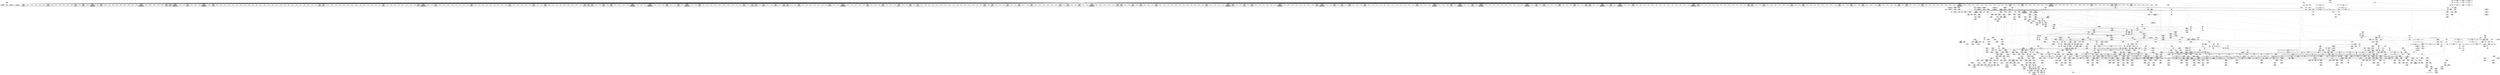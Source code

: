 digraph {
	CE0x40629a0 [shape=record,shape=Mrecord,label="{CE0x40629a0|104:_%struct.inode*,_:_CRE_248,256_|*MultipleSource*|security/selinux/hooks.c,1814|Function::selinux_inode_rename&Arg::old_dentry::|Function::selinux_inode_rename&Arg::new_dentry::|Function::may_rename&Arg::old_dentry::|Function::may_rename&Arg::new_dentry::}"]
	CE0x40bca20 [shape=record,shape=Mrecord,label="{CE0x40bca20|_ret_%struct.task_struct*_%tmp4,_!dbg_!27714|./arch/x86/include/asm/current.h,14|*SummSource*}"]
	CE0x411c4e0 [shape=record,shape=Mrecord,label="{CE0x411c4e0|may_rename:tobool9|security/selinux/hooks.c,1827}"]
	CE0x40c3440 [shape=record,shape=Mrecord,label="{CE0x40c3440|i32_218|*Constant*|*SummSource*}"]
	CE0x40c3f60 [shape=record,shape=Mrecord,label="{CE0x40c3f60|i64*_getelementptr_inbounds_(_11_x_i64_,_11_x_i64_*___llvm_gcov_ctr125,_i64_0,_i64_9)|*Constant*}"]
	CE0x4064850 [shape=record,shape=Mrecord,label="{CE0x4064850|104:_%struct.inode*,_:_CRE_310,311_}"]
	CE0x40713c0 [shape=record,shape=Mrecord,label="{CE0x40713c0|0:_i16,_56:_i8*,_:_CRE_544,552_|*MultipleSource*|*LoadInst*|security/selinux/hooks.c,1814|security/selinux/hooks.c,1814}"]
	CE0x4102ad0 [shape=record,shape=Mrecord,label="{CE0x4102ad0|i32_3|*Constant*|*SummSource*}"]
	CE0x40692d0 [shape=record,shape=Mrecord,label="{CE0x40692d0|0:_i16,_56:_i8*,_:_CRE_265,266_}"]
	CE0x412a440 [shape=record,shape=Mrecord,label="{CE0x412a440|may_rename:tobool19|security/selinux/hooks.c,1832|*SummSource*}"]
	CE0x4043ba0 [shape=record,shape=Mrecord,label="{CE0x4043ba0|may_rename:tmp16|security/selinux/hooks.c,1824|*SummSink*}"]
	CE0x4165b70 [shape=record,shape=Mrecord,label="{CE0x4165b70|may_rename:tmp67|security/selinux/hooks.c,1845|*SummSink*}"]
	CE0x40fa1e0 [shape=record,shape=Mrecord,label="{CE0x40fa1e0|may_rename:tmp62|security/selinux/hooks.c,1843}"]
	CE0x4025f20 [shape=record,shape=Mrecord,label="{CE0x4025f20|current_sid:land.lhs.true}"]
	CE0x40241c0 [shape=record,shape=Mrecord,label="{CE0x40241c0|may_rename:return|*SummSource*}"]
	CE0x40767d0 [shape=record,shape=Mrecord,label="{CE0x40767d0|0:_i16,_56:_i8*,_:_CRE_621,622_}"]
	CE0x4002700 [shape=record,shape=Mrecord,label="{CE0x4002700|may_rename:tmp13|security/selinux/hooks.c,1823|*SummSink*}"]
	CE0x411a830 [shape=record,shape=Mrecord,label="{CE0x411a830|i32_4|*Constant*|*SummSink*}"]
	CE0x4004530 [shape=record,shape=Mrecord,label="{CE0x4004530|GLOBAL:may_rename|*Constant*}"]
	CE0x4016640 [shape=record,shape=Mrecord,label="{CE0x4016640|current_sid:tmp9|security/selinux/hooks.c,218|*SummSink*}"]
	CE0x4025680 [shape=record,shape=Mrecord,label="{CE0x4025680|current_sid:land.lhs.true|*SummSink*}"]
	CE0x406e110 [shape=record,shape=Mrecord,label="{CE0x406e110|0:_i16,_56:_i8*,_:_CRE_416,424_|*MultipleSource*|*LoadInst*|security/selinux/hooks.c,1814|security/selinux/hooks.c,1814}"]
	CE0x40602d0 [shape=record,shape=Mrecord,label="{CE0x40602d0|104:_%struct.inode*,_:_CRE_196,197_}"]
	CE0x3ff4aa0 [shape=record,shape=Mrecord,label="{CE0x3ff4aa0|i64*_getelementptr_inbounds_(_29_x_i64_,_29_x_i64_*___llvm_gcov_ctr228,_i64_0,_i64_0)|*Constant*|*SummSource*}"]
	CE0x41241a0 [shape=record,shape=Mrecord,label="{CE0x41241a0|may_rename:tmp36|security/selinux/hooks.c,1832}"]
	CE0x415e470 [shape=record,shape=Mrecord,label="{CE0x415e470|may_rename:tmp66|*LoadInst*|security/selinux/hooks.c,1845|*SummSource*}"]
	CE0x405ca10 [shape=record,shape=Mrecord,label="{CE0x405ca10|0:_i16,_56:_i8*,_:_CRE_48,56_|*MultipleSource*|*LoadInst*|security/selinux/hooks.c,1814|security/selinux/hooks.c,1814}"]
	CE0x406ec20 [shape=record,shape=Mrecord,label="{CE0x406ec20|0:_i16,_56:_i8*,_:_CRE_464,472_|*MultipleSource*|*LoadInst*|security/selinux/hooks.c,1814|security/selinux/hooks.c,1814}"]
	CE0x403de10 [shape=record,shape=Mrecord,label="{CE0x403de10|current_sid:land.lhs.true2|*SummSink*}"]
	CE0x40c9ab0 [shape=record,shape=Mrecord,label="{CE0x40c9ab0|0:_i16,_56:_i8*,_:_CRE_978,979_}"]
	"CONST[source:0(mediator),value:2(dynamic)][purpose:{subject}]"
	CE0x4076c90 [shape=record,shape=Mrecord,label="{CE0x4076c90|0:_i16,_56:_i8*,_:_CRE_624,628_|*MultipleSource*|*LoadInst*|security/selinux/hooks.c,1814|security/selinux/hooks.c,1814}"]
	CE0x40c63c0 [shape=record,shape=Mrecord,label="{CE0x40c63c0|0:_i16,_56:_i8*,_:_CRE_899,900_}"]
	CE0x415ca60 [shape=record,shape=Mrecord,label="{CE0x415ca60|may_rename:tmp73|security/selinux/hooks.c,1849}"]
	CE0x4102200 [shape=record,shape=Mrecord,label="{CE0x4102200|may_rename:sid5|security/selinux/hooks.c,1821}"]
	CE0x3ff9290 [shape=record,shape=Mrecord,label="{CE0x3ff9290|104:_%struct.inode*,_:_CRE_172,173_}"]
	CE0x40132c0 [shape=record,shape=Mrecord,label="{CE0x40132c0|current_sid:tmp10|security/selinux/hooks.c,218}"]
	CE0x40fd260 [shape=record,shape=Mrecord,label="{CE0x40fd260|i32_10485760|*Constant*|*SummSink*}"]
	CE0x40c3ae0 [shape=record,shape=Mrecord,label="{CE0x40c3ae0|i8*_getelementptr_inbounds_(_45_x_i8_,_45_x_i8_*_.str12,_i32_0,_i32_0)|*Constant*}"]
	CE0x40c5bc0 [shape=record,shape=Mrecord,label="{CE0x40c5bc0|GLOBAL:lockdep_rcu_suspicious|*Constant*|*SummSink*}"]
	CE0x40d15f0 [shape=record,shape=Mrecord,label="{CE0x40d15f0|i64_7|*Constant*|*SummSource*}"]
	CE0x3ff5ef0 [shape=record,shape=Mrecord,label="{CE0x3ff5ef0|selinux_inode_rename:tmp1|*SummSink*}"]
	CE0x40670a0 [shape=record,shape=Mrecord,label="{CE0x40670a0|0:_i16,_56:_i8*,_:_CRE_224,232_|*MultipleSource*|*LoadInst*|security/selinux/hooks.c,1814|security/selinux/hooks.c,1814}"]
	CE0x4040000 [shape=record,shape=Mrecord,label="{CE0x4040000|i64*_getelementptr_inbounds_(_11_x_i64_,_11_x_i64_*___llvm_gcov_ctr125,_i64_0,_i64_8)|*Constant*|*SummSink*}"]
	CE0x4056550 [shape=record,shape=Mrecord,label="{CE0x4056550|may_rename:tmp17|security/selinux/hooks.c,1824}"]
	CE0x4079320 [shape=record,shape=Mrecord,label="{CE0x4079320|may_rename:tmp45|security/selinux/hooks.c,1838}"]
	CE0x3ffeaf0 [shape=record,shape=Mrecord,label="{CE0x3ffeaf0|may_rename:new_dir|Function::may_rename&Arg::new_dir::|*SummSink*}"]
	CE0x40cad90 [shape=record,shape=Mrecord,label="{CE0x40cad90|may_rename:tmp6|security/selinux/hooks.c,1814|*SummSource*}"]
	CE0x4064b50 [shape=record,shape=Mrecord,label="{CE0x4064b50|104:_%struct.inode*,_:_CRE_313,314_}"]
	CE0x40c4d90 [shape=record,shape=Mrecord,label="{CE0x40c4d90|current_sid:tmp18|security/selinux/hooks.c,218|*SummSink*}"]
	CE0x40169e0 [shape=record,shape=Mrecord,label="{CE0x40169e0|current_sid:tmp10|security/selinux/hooks.c,218|*SummSource*}"]
	CE0x407d2f0 [shape=record,shape=Mrecord,label="{CE0x407d2f0|0:_i16,_56:_i8*,_:_CRE_800,804_|*MultipleSource*|*LoadInst*|security/selinux/hooks.c,1814|security/selinux/hooks.c,1814}"]
	CE0x414b470 [shape=record,shape=Mrecord,label="{CE0x414b470|may_rename:tmp52|security/selinux/hooks.c,1841|*SummSink*}"]
	CE0x4149b00 [shape=record,shape=Mrecord,label="{CE0x4149b00|may_rename:tmp58|*LoadInst*|security/selinux/hooks.c,1843|*SummSink*}"]
	CE0x405c760 [shape=record,shape=Mrecord,label="{CE0x405c760|0:_i16,_56:_i8*,_:_CRE_32,40_|*MultipleSource*|*LoadInst*|security/selinux/hooks.c,1814|security/selinux/hooks.c,1814}"]
	CE0x411c050 [shape=record,shape=Mrecord,label="{CE0x411c050|i32_4096|*Constant*|*SummSink*}"]
	CE0x4119cb0 [shape=record,shape=Mrecord,label="{CE0x4119cb0|may_rename:tmp21|security/selinux/hooks.c,1827|*SummSource*}"]
	CE0x412ad20 [shape=record,shape=Mrecord,label="{CE0x412ad20|may_rename:u23|security/selinux/hooks.c,1836|*SummSource*}"]
	CE0x40beaa0 [shape=record,shape=Mrecord,label="{CE0x40beaa0|current_sid:tmp22|security/selinux/hooks.c,218|*SummSource*}"]
	CE0x40f7a10 [shape=record,shape=Mrecord,label="{CE0x40f7a10|may_rename:tmp11|security/selinux/hooks.c,1821|*SummSink*}"]
	CE0x405e340 [shape=record,shape=Mrecord,label="{CE0x405e340|may_rename:i_security1|security/selinux/hooks.c,1814|*SummSink*}"]
	CE0x411da90 [shape=record,shape=Mrecord,label="{CE0x411da90|i64*_getelementptr_inbounds_(_29_x_i64_,_29_x_i64_*___llvm_gcov_ctr228,_i64_0,_i64_26)|*Constant*|*SummSink*}"]
	CE0x4022350 [shape=record,shape=Mrecord,label="{CE0x4022350|may_rename:call|security/selinux/hooks.c,1808}"]
	CE0x4071990 [shape=record,shape=Mrecord,label="{CE0x4071990|0:_i16,_56:_i8*,_:_CRE_555,556_}"]
	CE0x411e560 [shape=record,shape=Mrecord,label="{CE0x411e560|may_rename:cmp13|security/selinux/hooks.c,1829}"]
	CE0x4058ef0 [shape=record,shape=Mrecord,label="{CE0x4058ef0|0:_i16,_56:_i8*,_:_CRE_148,149_}"]
	CE0x406cbd0 [shape=record,shape=Mrecord,label="{CE0x406cbd0|0:_i16,_56:_i8*,_:_CRE_312,320_|*MultipleSource*|*LoadInst*|security/selinux/hooks.c,1814|security/selinux/hooks.c,1814}"]
	CE0x40d1f30 [shape=record,shape=Mrecord,label="{CE0x40d1f30|may_rename:i_security4|security/selinux/hooks.c,1816|*SummSource*}"]
	CE0x4106030 [shape=record,shape=Mrecord,label="{CE0x4106030|may_rename:tmp48|security/selinux/hooks.c,1838|*SummSource*}"]
	CE0x40bd5f0 [shape=record,shape=Mrecord,label="{CE0x40bd5f0|current_sid:cred|security/selinux/hooks.c,218|*SummSink*}"]
	CE0x40660e0 [shape=record,shape=Mrecord,label="{CE0x40660e0|0:_i16,_56:_i8*,_:_CRE_199,200_}"]
	CE0x41468e0 [shape=record,shape=Mrecord,label="{CE0x41468e0|may_rename:tmp51|security/selinux/hooks.c,1840|*SummSink*}"]
	CE0x4147ba0 [shape=record,shape=Mrecord,label="{CE0x4147ba0|may_rename:tmp56|security/selinux/hooks.c,1842|*SummSource*}"]
	CE0x40207c0 [shape=record,shape=Mrecord,label="{CE0x40207c0|selinux_inode_rename:new_inode|Function::selinux_inode_rename&Arg::new_inode::|*SummSink*}"]
	CE0x40c69b0 [shape=record,shape=Mrecord,label="{CE0x40c69b0|0:_i16,_56:_i8*,_:_CRE_904,905_}"]
	CE0x40203d0 [shape=record,shape=Mrecord,label="{CE0x40203d0|selinux_inode_rename:new_inode|Function::selinux_inode_rename&Arg::new_inode::}"]
	CE0x406b670 [shape=record,shape=Mrecord,label="{CE0x406b670|0:_i16,_56:_i8*,_:_CRE_295,296_}"]
	CE0x41481f0 [shape=record,shape=Mrecord,label="{CE0x41481f0|may_rename:tmp57|security/selinux/hooks.c,1842|*SummSource*}"]
	CE0x400eef0 [shape=record,shape=Mrecord,label="{CE0x400eef0|104:_%struct.inode*,_:_CRE_93,94_}"]
	CE0x4045a00 [shape=record,shape=Mrecord,label="{CE0x4045a00|%struct.task_struct*_(%struct.task_struct**)*_asm_movq_%gs:$_1:P_,$0_,_r,im,_dirflag_,_fpsr_,_flags_|*SummSink*}"]
	CE0x405c110 [shape=record,shape=Mrecord,label="{CE0x405c110|0:_i16,_56:_i8*,_:_CRE_190,191_}"]
	CE0x4076b60 [shape=record,shape=Mrecord,label="{CE0x4076b60|0:_i16,_56:_i8*,_:_CRE_864,865_}"]
	CE0x41242c0 [shape=record,shape=Mrecord,label="{CE0x41242c0|may_rename:tmp36|security/selinux/hooks.c,1832|*SummSource*}"]
	CE0x415e8c0 [shape=record,shape=Mrecord,label="{CE0x415e8c0|may_rename:retval.0|*SummSink*}"]
	CE0x405b8c0 [shape=record,shape=Mrecord,label="{CE0x405b8c0|0:_i16,_56:_i8*,_:_CRE_183,184_}"]
	CE0x40735f0 [shape=record,shape=Mrecord,label="{CE0x40735f0|0:_i16,_56:_i8*,_:_CRE_579,580_}"]
	CE0x3ffce60 [shape=record,shape=Mrecord,label="{CE0x3ffce60|104:_%struct.inode*,_:_CRE_48,52_|*MultipleSource*|security/selinux/hooks.c,1814|Function::selinux_inode_rename&Arg::old_dentry::|Function::selinux_inode_rename&Arg::new_dentry::|Function::may_rename&Arg::old_dentry::|Function::may_rename&Arg::new_dentry::}"]
	CE0x416df10 [shape=record,shape=Mrecord,label="{CE0x416df10|may_rename:conv46|security/selinux/hooks.c,1845|*SummSource*}"]
	CE0x4074ee0 [shape=record,shape=Mrecord,label="{CE0x4074ee0|0:_i16,_56:_i8*,_:_CRE_600,601_}"]
	CE0x404e140 [shape=record,shape=Mrecord,label="{CE0x404e140|i64_5|*Constant*}"]
	CE0x4008260 [shape=record,shape=Mrecord,label="{CE0x4008260|56:_i8*,_:_CRE_56,64_|*MultipleSource*|Function::may_rename&Arg::old_dir::|Function::selinux_inode_rename&Arg::old_inode::|security/selinux/hooks.c,1813}"]
	CE0x4049f80 [shape=record,shape=Mrecord,label="{CE0x4049f80|current_sid:tobool1|security/selinux/hooks.c,218}"]
	CE0x401da60 [shape=record,shape=Mrecord,label="{CE0x401da60|_call_void_mcount()_#3|*SummSource*}"]
	CE0x405c840 [shape=record,shape=Mrecord,label="{CE0x405c840|0:_i16,_56:_i8*,_:_CRE_40,48_|*MultipleSource*|*LoadInst*|security/selinux/hooks.c,1814|security/selinux/hooks.c,1814}"]
	CE0x405f820 [shape=record,shape=Mrecord,label="{CE0x405f820|104:_%struct.inode*,_:_CRE_187,188_}"]
	CE0x4062c80 [shape=record,shape=Mrecord,label="{CE0x4062c80|104:_%struct.inode*,_:_CRE_256,264_|*MultipleSource*|security/selinux/hooks.c,1814|Function::selinux_inode_rename&Arg::old_dentry::|Function::selinux_inode_rename&Arg::new_dentry::|Function::may_rename&Arg::old_dentry::|Function::may_rename&Arg::new_dentry::}"]
	CE0x41655b0 [shape=record,shape=Mrecord,label="{CE0x41655b0|may_rename:i_mode42|security/selinux/hooks.c,1845|*SummSink*}"]
	CE0x40109b0 [shape=record,shape=Mrecord,label="{CE0x40109b0|_call_void_mcount()_#3|*SummSink*}"]
	CE0x4052740 [shape=record,shape=Mrecord,label="{CE0x4052740|0:_i16,_56:_i8*,_:_CRE_878,879_}"]
	CE0x4061960 [shape=record,shape=Mrecord,label="{CE0x4061960|104:_%struct.inode*,_:_CRE_215,216_}"]
	CE0x40de910 [shape=record,shape=Mrecord,label="{CE0x40de910|may_rename:tmp7|*LoadInst*|security/selinux/hooks.c,1815|*SummSource*}"]
	CE0x40c90e0 [shape=record,shape=Mrecord,label="{CE0x40c90e0|0:_i16,_56:_i8*,_:_CRE_936,944_|*MultipleSource*|*LoadInst*|security/selinux/hooks.c,1814|security/selinux/hooks.c,1814}"]
	CE0x4002ae0 [shape=record,shape=Mrecord,label="{CE0x4002ae0|may_rename:land.lhs.true|*SummSink*}"]
	CE0x40ce560 [shape=record,shape=Mrecord,label="{CE0x40ce560|may_rename:tmp31|security/selinux/hooks.c,1829|*SummSource*}"]
	CE0x406abc0 [shape=record,shape=Mrecord,label="{CE0x406abc0|0:_i16,_56:_i8*,_:_CRE_286,287_}"]
	CE0x40666d0 [shape=record,shape=Mrecord,label="{CE0x40666d0|0:_i16,_56:_i8*,_:_CRE_204,205_}"]
	CE0x40796c0 [shape=record,shape=Mrecord,label="{CE0x40796c0|may_rename:tmp44|*LoadInst*|security/selinux/hooks.c,1838|*SummSource*}"]
	CE0x40c6c10 [shape=record,shape=Mrecord,label="{CE0x40c6c10|0:_i16,_56:_i8*,_:_CRE_906,907_}"]
	CE0x40df2b0 [shape=record,shape=Mrecord,label="{CE0x40df2b0|i32_16384|*Constant*|*SummSource*}"]
	CE0x40ad0f0 [shape=record,shape=Mrecord,label="{CE0x40ad0f0|current_sid:tmp11|security/selinux/hooks.c,218|*SummSource*}"]
	CE0x40717b0 [shape=record,shape=Mrecord,label="{CE0x40717b0|0:_i16,_56:_i8*,_:_CRE_554,555_}"]
	CE0x41025a0 [shape=record,shape=Mrecord,label="{CE0x41025a0|may_rename:dentry|security/selinux/hooks.c,1820|*SummSource*}"]
	CE0x3ff8b70 [shape=record,shape=Mrecord,label="{CE0x3ff8b70|104:_%struct.inode*,_:_CRE_166,167_}"]
	CE0x4073720 [shape=record,shape=Mrecord,label="{CE0x4073720|0:_i16,_56:_i8*,_:_CRE_580,581_}"]
	CE0x40599a0 [shape=record,shape=Mrecord,label="{CE0x40599a0|0:_i16,_56:_i8*,_:_CRE_157,158_}"]
	CE0x406bec0 [shape=record,shape=Mrecord,label="{CE0x406bec0|0:_i16,_56:_i8*,_:_CRE_302,303_}"]
	CE0x41281a0 [shape=record,shape=Mrecord,label="{CE0x41281a0|may_rename:tmp38|security/selinux/hooks.c,1832|*SummSource*}"]
	CE0x40cdf90 [shape=record,shape=Mrecord,label="{CE0x40cdf90|may_rename:tmp30|security/selinux/hooks.c,1829}"]
	CE0x4023850 [shape=record,shape=Mrecord,label="{CE0x4023850|current_sid:tmp13|security/selinux/hooks.c,218|*SummSink*}"]
	CE0x407a1f0 [shape=record,shape=Mrecord,label="{CE0x407a1f0|may_rename:tmp44|*LoadInst*|security/selinux/hooks.c,1838|*SummSink*}"]
	CE0x40106a0 [shape=record,shape=Mrecord,label="{CE0x40106a0|104:_%struct.inode*,_:_CRE_154,155_}"]
	CE0x4059150 [shape=record,shape=Mrecord,label="{CE0x4059150|0:_i16,_56:_i8*,_:_CRE_150,151_}"]
	CE0x40fde00 [shape=record,shape=Mrecord,label="{CE0x40fde00|_ret_i32_%retval.0,_!dbg_!27728|security/selinux/avc.c,775|*SummSink*}"]
	CE0x40c9c90 [shape=record,shape=Mrecord,label="{CE0x40c9c90|0:_i16,_56:_i8*,_:_CRE_979,980_}"]
	CE0x4049520 [shape=record,shape=Mrecord,label="{CE0x4049520|may_rename:d_inode|security/selinux/hooks.c,1814|*SummSource*}"]
	CE0x4025200 [shape=record,shape=Mrecord,label="{CE0x4025200|may_rename:if.end}"]
	CE0x4023d10 [shape=record,shape=Mrecord,label="{CE0x4023d10|GLOBAL:current_sid|*Constant*|*SummSink*}"]
	CE0x3ff93c0 [shape=record,shape=Mrecord,label="{CE0x3ff93c0|104:_%struct.inode*,_:_CRE_173,174_}"]
	CE0x41170c0 [shape=record,shape=Mrecord,label="{CE0x41170c0|may_rename:tmp77|security/selinux/hooks.c,1851|*SummSource*}"]
	CE0x40c6d40 [shape=record,shape=Mrecord,label="{CE0x40c6d40|0:_i16,_56:_i8*,_:_CRE_907,908_}"]
	CE0x403dfd0 [shape=record,shape=Mrecord,label="{CE0x403dfd0|current_sid:bb}"]
	CE0x4155bb0 [shape=record,shape=Mrecord,label="{CE0x4155bb0|may_rename:tobool37|security/selinux/hooks.c,1843|*SummSink*}"]
	CE0x40f9ba0 [shape=record,shape=Mrecord,label="{CE0x40f9ba0|may_rename:tmp60|security/selinux/hooks.c,1843|*SummSink*}"]
	CE0x404e420 [shape=record,shape=Mrecord,label="{CE0x404e420|i64_4|*Constant*}"]
	CE0x4167b10 [shape=record,shape=Mrecord,label="{CE0x4167b10|current_sid:tobool|security/selinux/hooks.c,218}"]
	CE0x40bb240 [shape=record,shape=Mrecord,label="{CE0x40bb240|i64*_getelementptr_inbounds_(_11_x_i64_,_11_x_i64_*___llvm_gcov_ctr125,_i64_0,_i64_10)|*Constant*|*SummSource*}"]
	CE0x4115c10 [shape=record,shape=Mrecord,label="{CE0x4115c10|may_rename:tmp26|security/selinux/hooks.c,1829|*SummSource*}"]
	CE0x40c46f0 [shape=record,shape=Mrecord,label="{CE0x40c46f0|current_sid:tmp17|security/selinux/hooks.c,218|*SummSource*}"]
	CE0x4072550 [shape=record,shape=Mrecord,label="{CE0x4072550|0:_i16,_56:_i8*,_:_CRE_565,566_}"]
	CE0x40d1890 [shape=record,shape=Mrecord,label="{CE0x40d1890|i64_8|*Constant*|*SummSink*}"]
	CE0x4063550 [shape=record,shape=Mrecord,label="{CE0x4063550|104:_%struct.inode*,_:_CRE_280,288_|*MultipleSource*|security/selinux/hooks.c,1814|Function::selinux_inode_rename&Arg::old_dentry::|Function::selinux_inode_rename&Arg::new_dentry::|Function::may_rename&Arg::old_dentry::|Function::may_rename&Arg::new_dentry::}"]
	CE0x4044bb0 [shape=record,shape=Mrecord,label="{CE0x4044bb0|may_rename:if.end55|*SummSource*}"]
	CE0x412b590 [shape=record,shape=Mrecord,label="{CE0x412b590|may_rename:u23|security/selinux/hooks.c,1836|*SummSink*}"]
	CE0x4165480 [shape=record,shape=Mrecord,label="{CE0x4165480|may_rename:i_mode42|security/selinux/hooks.c,1845|*SummSource*}"]
	CE0x406dd50 [shape=record,shape=Mrecord,label="{CE0x406dd50|0:_i16,_56:_i8*,_:_CRE_400,408_|*MultipleSource*|*LoadInst*|security/selinux/hooks.c,1814|security/selinux/hooks.c,1814}"]
	CE0x4069530 [shape=record,shape=Mrecord,label="{CE0x4069530|0:_i16,_56:_i8*,_:_CRE_267,268_}"]
	CE0x5609040 [shape=record,shape=Mrecord,label="{CE0x5609040|i64*_getelementptr_inbounds_(_2_x_i64_,_2_x_i64_*___llvm_gcov_ctr227,_i64_0,_i64_1)|*Constant*|*SummSource*}"]
	CE0x40abc40 [shape=record,shape=Mrecord,label="{CE0x40abc40|current_sid:do.end|*SummSink*}"]
	CE0x416dd60 [shape=record,shape=Mrecord,label="{CE0x416dd60|may_rename:conv46|security/selinux/hooks.c,1845}"]
	CE0x403d9e0 [shape=record,shape=Mrecord,label="{CE0x403d9e0|may_rename:ad|security/selinux/hooks.c, 1807|*SummSink*}"]
	CE0x405b2d0 [shape=record,shape=Mrecord,label="{CE0x405b2d0|0:_i16,_56:_i8*,_:_CRE_178,179_}"]
	CE0x406fd50 [shape=record,shape=Mrecord,label="{CE0x406fd50|0:_i16,_56:_i8*,_:_CRE_485,486_}"]
	CE0x40200d0 [shape=record,shape=Mrecord,label="{CE0x40200d0|selinux_inode_rename:old_inode|Function::selinux_inode_rename&Arg::old_inode::|*SummSource*}"]
	CE0x40523b0 [shape=record,shape=Mrecord,label="{CE0x40523b0|0:_i16,_56:_i8*,_:_CRE_875,876_}"]
	CE0x4069070 [shape=record,shape=Mrecord,label="{CE0x4069070|0:_i16,_56:_i8*,_:_CRE_263,264_}"]
	CE0x403ec50 [shape=record,shape=Mrecord,label="{CE0x403ec50|_call_void_mcount()_#3|*SummSource*}"]
	CE0x416bd20 [shape=record,shape=Mrecord,label="{CE0x416bd20|may_rename:tmp78|security/selinux/hooks.c,1853|*SummSink*}"]
	CE0x4058460 [shape=record,shape=Mrecord,label="{CE0x4058460|0:_i16,_56:_i8*,_:_CRE_139,140_}"]
	CE0x4066b90 [shape=record,shape=Mrecord,label="{CE0x4066b90|0:_i16,_56:_i8*,_:_CRE_240,241_}"]
	CE0x40baac0 [shape=record,shape=Mrecord,label="{CE0x40baac0|current_sid:tmp19|security/selinux/hooks.c,218}"]
	CE0x4128bb0 [shape=record,shape=Mrecord,label="{CE0x4128bb0|may_rename:sclass17|security/selinux/hooks.c,1831|*SummSource*}"]
	CE0x40aade0 [shape=record,shape=Mrecord,label="{CE0x40aade0|GLOBAL:current_sid.__warned|Global_var:current_sid.__warned|*SummSource*}"]
	CE0x4060eb0 [shape=record,shape=Mrecord,label="{CE0x4060eb0|104:_%struct.inode*,_:_CRE_206,207_}"]
	CE0x416bcb0 [shape=record,shape=Mrecord,label="{CE0x416bcb0|i64*_getelementptr_inbounds_(_29_x_i64_,_29_x_i64_*___llvm_gcov_ctr228,_i64_0,_i64_27)|*Constant*|*SummSink*}"]
	CE0x406ba00 [shape=record,shape=Mrecord,label="{CE0x406ba00|0:_i16,_56:_i8*,_:_CRE_298,299_}"]
	CE0x40bd0b0 [shape=record,shape=Mrecord,label="{CE0x40bd0b0|i32_78|*Constant*}"]
	CE0x40fd3d0 [shape=record,shape=Mrecord,label="{CE0x40fd3d0|avc_has_perm:requested|Function::avc_has_perm&Arg::requested::|*SummSink*}"]
	CE0x40ca230 [shape=record,shape=Mrecord,label="{CE0x40ca230|may_rename:tmp5|security/selinux/hooks.c,1814}"]
	CE0x403f330 [shape=record,shape=Mrecord,label="{CE0x403f330|may_rename:if.then53|*SummSource*}"]
	CE0x40ad8a0 [shape=record,shape=Mrecord,label="{CE0x40ad8a0|current_sid:tmp2|*SummSource*}"]
	CE0x40748f0 [shape=record,shape=Mrecord,label="{CE0x40748f0|0:_i16,_56:_i8*,_:_CRE_595,596_}"]
	CE0x4166390 [shape=record,shape=Mrecord,label="{CE0x4166390|may_rename:tmp68|security/selinux/hooks.c,1846|*SummSink*}"]
	CE0x40fdfe0 [shape=record,shape=Mrecord,label="{CE0x40fdfe0|may_rename:tobool|security/selinux/hooks.c,1823|*SummSink*}"]
	CE0x4126970 [shape=record,shape=Mrecord,label="{CE0x4126970|i64*_getelementptr_inbounds_(_29_x_i64_,_29_x_i64_*___llvm_gcov_ctr228,_i64_0,_i64_13)|*Constant*}"]
	CE0x406f500 [shape=record,shape=Mrecord,label="{CE0x406f500|0:_i16,_56:_i8*,_:_CRE_478,479_}"]
	CE0x4074db0 [shape=record,shape=Mrecord,label="{CE0x4074db0|0:_i16,_56:_i8*,_:_CRE_599,600_}"]
	CE0x405cdb0 [shape=record,shape=Mrecord,label="{CE0x405cdb0|0:_i16,_56:_i8*,_:_CRE_64,72_|*MultipleSource*|*LoadInst*|security/selinux/hooks.c,1814|security/selinux/hooks.c,1814}"]
	CE0x416e310 [shape=record,shape=Mrecord,label="{CE0x416e310|may_rename:sid47|security/selinux/hooks.c,1846}"]
	CE0x405c3d0 [shape=record,shape=Mrecord,label="{CE0x405c3d0|0:_i16,_56:_i8*,_:_CRE_12,16_|*MultipleSource*|*LoadInst*|security/selinux/hooks.c,1814|security/selinux/hooks.c,1814}"]
	CE0x4125870 [shape=record,shape=Mrecord,label="{CE0x4125870|may_rename:tmp42|security/selinux/hooks.c,1834|*SummSink*}"]
	CE0x41667e0 [shape=record,shape=Mrecord,label="{CE0x41667e0|current_sid:if.end|*SummSink*}"]
	CE0x4061700 [shape=record,shape=Mrecord,label="{CE0x4061700|104:_%struct.inode*,_:_CRE_213,214_}"]
	CE0x4024800 [shape=record,shape=Mrecord,label="{CE0x4024800|current_sid:tmp4|security/selinux/hooks.c,218|*SummSink*}"]
	CE0x40587d0 [shape=record,shape=Mrecord,label="{CE0x40587d0|0:_i16,_56:_i8*,_:_CRE_142,143_}"]
	CE0x40fed40 [shape=record,shape=Mrecord,label="{CE0x40fed40|may_rename:tmp12|security/selinux/hooks.c,1823}"]
	CE0x40fec30 [shape=record,shape=Mrecord,label="{CE0x40fec30|i64_0|*Constant*}"]
	CE0x4055eb0 [shape=record,shape=Mrecord,label="{CE0x4055eb0|may_rename:tmp59|security/selinux/hooks.c,1843|*SummSink*}"]
	CE0x41247e0 [shape=record,shape=Mrecord,label="{CE0x41247e0|may_rename:tmp41|security/selinux/hooks.c,1833}"]
	CE0x4125c00 [shape=record,shape=Mrecord,label="{CE0x4125c00|may_rename:tmp43|security/selinux/hooks.c,1834|*SummSource*}"]
	CE0x405e9f0 [shape=record,shape=Mrecord,label="{CE0x405e9f0|0:_i16,_56:_i8*,_:_CRE_4,8_|*MultipleSource*|*LoadInst*|security/selinux/hooks.c,1814|security/selinux/hooks.c,1814}"]
	CE0x40e00e0 [shape=record,shape=Mrecord,label="{CE0x40e00e0|may_rename:conv|security/selinux/hooks.c,1815|*SummSink*}"]
	CE0x4076570 [shape=record,shape=Mrecord,label="{CE0x4076570|0:_i16,_56:_i8*,_:_CRE_619,620_}"]
	CE0x4118830 [shape=record,shape=Mrecord,label="{CE0x4118830|i64_4|*Constant*|*SummSink*}"]
	CE0x4119f60 [shape=record,shape=Mrecord,label="{CE0x4119f60|may_rename:tmp22|security/selinux/hooks.c,1827}"]
	CE0x40c6620 [shape=record,shape=Mrecord,label="{CE0x40c6620|0:_i16,_56:_i8*,_:_CRE_901,902_}"]
	CE0x4108110 [shape=record,shape=Mrecord,label="{CE0x4108110|may_rename:conv28|security/selinux/hooks.c,1839|*SummSink*}"]
	CE0x4149e30 [shape=record,shape=Mrecord,label="{CE0x4149e30|i64_22|*Constant*|*SummSource*}"]
	CE0x41057f0 [shape=record,shape=Mrecord,label="{CE0x41057f0|may_rename:type|security/selinux/hooks.c,1818|*SummSource*}"]
	CE0x4127010 [shape=record,shape=Mrecord,label="{CE0x4127010|i64*_getelementptr_inbounds_(_29_x_i64_,_29_x_i64_*___llvm_gcov_ctr228,_i64_0,_i64_13)|*Constant*|*SummSource*}"]
	CE0x404d3a0 [shape=record,shape=Mrecord,label="{CE0x404d3a0|current_sid:tmp14|security/selinux/hooks.c,218|*SummSource*}"]
	CE0x4064ee0 [shape=record,shape=Mrecord,label="{CE0x4064ee0|104:_%struct.inode*,_:_CRE_316,317_}"]
	CE0x40f8d40 [shape=record,shape=Mrecord,label="{CE0x40f8d40|28:_i32,_32:_i16,_:_CRE_28,32_|*MultipleSource*|security/selinux/hooks.c,1814|security/selinux/hooks.c,1814|security/selinux/hooks.c,1825}"]
	CE0x402f2f0 [shape=record,shape=Mrecord,label="{CE0x402f2f0|selinux_inode_rename:tmp}"]
	CE0x407f900 [shape=record,shape=Mrecord,label="{CE0x407f900|may_rename:if.then38}"]
	CE0x406b1b0 [shape=record,shape=Mrecord,label="{CE0x406b1b0|0:_i16,_56:_i8*,_:_CRE_291,292_}"]
	CE0x4013150 [shape=record,shape=Mrecord,label="{CE0x4013150|current_sid:tmp9|security/selinux/hooks.c,218}"]
	CE0x4060790 [shape=record,shape=Mrecord,label="{CE0x4060790|104:_%struct.inode*,_:_CRE_200,201_}"]
	CE0x4071920 [shape=record,shape=Mrecord,label="{CE0x4071920|0:_i16,_56:_i8*,_:_CRE_556,557_}"]
	CE0x40be550 [shape=record,shape=Mrecord,label="{CE0x40be550|current_sid:security|security/selinux/hooks.c,218|*SummSink*}"]
	CE0x4078080 [shape=record,shape=Mrecord,label="{CE0x4078080|0:_i16,_56:_i8*,_:_CRE_704,712_|*MultipleSource*|*LoadInst*|security/selinux/hooks.c,1814|security/selinux/hooks.c,1814}"]
	CE0x405a490 [shape=record,shape=Mrecord,label="{CE0x405a490|0:_i16,_56:_i8*,_:_CRE_166,167_}"]
	CE0x4069fe0 [shape=record,shape=Mrecord,label="{CE0x4069fe0|0:_i16,_56:_i8*,_:_CRE_276,277_}"]
	CE0x415e740 [shape=record,shape=Mrecord,label="{CE0x415e740|may_rename:retval.0|*SummSource*}"]
	CE0x40c4130 [shape=record,shape=Mrecord,label="{CE0x40c4130|i64*_getelementptr_inbounds_(_11_x_i64_,_11_x_i64_*___llvm_gcov_ctr125,_i64_0,_i64_9)|*Constant*|*SummSource*}"]
	CE0x4024290 [shape=record,shape=Mrecord,label="{CE0x4024290|may_rename:return|*SummSink*}"]
	CE0x406e4a0 [shape=record,shape=Mrecord,label="{CE0x406e4a0|0:_i16,_56:_i8*,_:_CRE_432,440_|*MultipleSource*|*LoadInst*|security/selinux/hooks.c,1814|security/selinux/hooks.c,1814}"]
	CE0x3ff5230 [shape=record,shape=Mrecord,label="{CE0x3ff5230|selinux_inode_rename:entry|*SummSink*}"]
	CE0x41464e0 [shape=record,shape=Mrecord,label="{CE0x41464e0|may_rename:tmp51|security/selinux/hooks.c,1840}"]
	CE0x403d1a0 [shape=record,shape=Mrecord,label="{CE0x403d1a0|i64*_getelementptr_inbounds_(_29_x_i64_,_29_x_i64_*___llvm_gcov_ctr228,_i64_0,_i64_3)|*Constant*|*SummSource*}"]
	CE0x406c5e0 [shape=record,shape=Mrecord,label="{CE0x406c5e0|0:_i16,_56:_i8*,_:_CRE_308,309_}"]
	CE0x40580d0 [shape=record,shape=Mrecord,label="{CE0x40580d0|0:_i16,_56:_i8*,_:_CRE_137,138_}"]
	CE0x4073850 [shape=record,shape=Mrecord,label="{CE0x4073850|0:_i16,_56:_i8*,_:_CRE_581,582_}"]
	CE0x40645a0 [shape=record,shape=Mrecord,label="{CE0x40645a0|104:_%struct.inode*,_:_CRE_307,308_}"]
	CE0x403fed0 [shape=record,shape=Mrecord,label="{CE0x403fed0|i1_true|*Constant*|*SummSink*}"]
	CE0x4048d70 [shape=record,shape=Mrecord,label="{CE0x4048d70|may_rename:tmp2|*LoadInst*|security/selinux/hooks.c,1813}"]
	CE0x40076c0 [shape=record,shape=Mrecord,label="{CE0x40076c0|_ret_i32_%retval.0,_!dbg_!27814|security/selinux/hooks.c,1854|*SummSource*}"]
	CE0x406c250 [shape=record,shape=Mrecord,label="{CE0x406c250|0:_i16,_56:_i8*,_:_CRE_305,306_}"]
	CE0x4048f50 [shape=record,shape=Mrecord,label="{CE0x4048f50|may_rename:tmp2|*LoadInst*|security/selinux/hooks.c,1813|*SummSource*}"]
	CE0x4154890 [shape=record,shape=Mrecord,label="{CE0x4154890|may_rename:tmp74|security/selinux/hooks.c,1850|*SummSink*}"]
	CE0x40fd180 [shape=record,shape=Mrecord,label="{CE0x40fd180|i32_10485760|*Constant*|*SummSource*}"]
	CE0x4060400 [shape=record,shape=Mrecord,label="{CE0x4060400|104:_%struct.inode*,_:_CRE_197,198_}"]
	CE0x4164b20 [shape=record,shape=Mrecord,label="{CE0x4164b20|may_rename:tmp71|security/selinux/hooks.c,1849|*SummSink*}"]
	CE0x414acb0 [shape=record,shape=Mrecord,label="{CE0x414acb0|i64_19|*Constant*|*SummSource*}"]
	CE0x411d600 [shape=record,shape=Mrecord,label="{CE0x411d600|i64*_getelementptr_inbounds_(_29_x_i64_,_29_x_i64_*___llvm_gcov_ctr228,_i64_0,_i64_26)|*Constant*}"]
	CE0x41068a0 [shape=record,shape=Mrecord,label="{CE0x41068a0|may_rename:tmp49|security/selinux/hooks.c,1839|*SummSource*}"]
	CE0x4070880 [shape=record,shape=Mrecord,label="{CE0x4070880|0:_i16,_56:_i8*,_:_CRE_508,512_|*MultipleSource*|*LoadInst*|security/selinux/hooks.c,1814|security/selinux/hooks.c,1814}"]
	CE0x406a110 [shape=record,shape=Mrecord,label="{CE0x406a110|0:_i16,_56:_i8*,_:_CRE_277,278_}"]
	CE0x4070a60 [shape=record,shape=Mrecord,label="{CE0x4070a60|0:_i16,_56:_i8*,_:_CRE_512,520_|*MultipleSource*|*LoadInst*|security/selinux/hooks.c,1814|security/selinux/hooks.c,1814}"]
	CE0x416c0b0 [shape=record,shape=Mrecord,label="{CE0x416c0b0|may_rename:tmp79|security/selinux/hooks.c,1853|*SummSource*}"]
	CE0x5c1e480 [shape=record,shape=Mrecord,label="{CE0x5c1e480|selinux_inode_rename:tmp3|*SummSource*}"]
	CE0x4059d30 [shape=record,shape=Mrecord,label="{CE0x4059d30|0:_i16,_56:_i8*,_:_CRE_160,161_}"]
	CE0x41097a0 [shape=record,shape=Mrecord,label="{CE0x41097a0|i64_15|*Constant*|*SummSource*}"]
	CE0x40273d0 [shape=record,shape=Mrecord,label="{CE0x40273d0|current_sid:tmp6|security/selinux/hooks.c,218|*SummSink*}"]
	CE0x405a5c0 [shape=record,shape=Mrecord,label="{CE0x405a5c0|0:_i16,_56:_i8*,_:_CRE_167,168_}"]
	CE0x4066f10 [shape=record,shape=Mrecord,label="{CE0x4066f10|0:_i16,_56:_i8*,_:_CRE_216,224_|*MultipleSource*|*LoadInst*|security/selinux/hooks.c,1814|security/selinux/hooks.c,1814}"]
	CE0x411c5a0 [shape=record,shape=Mrecord,label="{CE0x411c5a0|may_rename:tobool9|security/selinux/hooks.c,1827|*SummSource*}"]
	CE0x41095d0 [shape=record,shape=Mrecord,label="{CE0x41095d0|may_rename:tobool26|security/selinux/hooks.c,1838|*SummSink*}"]
	CE0x4073260 [shape=record,shape=Mrecord,label="{CE0x4073260|0:_i16,_56:_i8*,_:_CRE_576,577_}"]
	CE0x406bd90 [shape=record,shape=Mrecord,label="{CE0x406bd90|0:_i16,_56:_i8*,_:_CRE_301,302_}"]
	CE0x4155d20 [shape=record,shape=Mrecord,label="{CE0x4155d20|i64_22|*Constant*}"]
	CE0x412b8b0 [shape=record,shape=Mrecord,label="{CE0x412b8b0|may_rename:d_inode25|security/selinux/hooks.c,1838}"]
	CE0x40bcc60 [shape=record,shape=Mrecord,label="{CE0x40bcc60|_ret_%struct.task_struct*_%tmp4,_!dbg_!27714|./arch/x86/include/asm/current.h,14}"]
	CE0x4022f40 [shape=record,shape=Mrecord,label="{CE0x4022f40|_call_void_mcount()_#3|*SummSource*}"]
	CE0x400f220 [shape=record,shape=Mrecord,label="{CE0x400f220|104:_%struct.inode*,_:_CRE_96,104_|*MultipleSource*|security/selinux/hooks.c,1814|Function::selinux_inode_rename&Arg::old_dentry::|Function::selinux_inode_rename&Arg::new_dentry::|Function::may_rename&Arg::old_dentry::|Function::may_rename&Arg::new_dentry::}"]
	CE0x40bf9c0 [shape=record,shape=Mrecord,label="{CE0x40bf9c0|current_sid:sid|security/selinux/hooks.c,220|*SummSource*}"]
	CE0x40cd480 [shape=record,shape=Mrecord,label="{CE0x40cd480|may_rename:conv|security/selinux/hooks.c,1815}"]
	CE0x4167770 [shape=record,shape=Mrecord,label="{CE0x4167770|i32_0|*Constant*}"]
	CE0x40fbe90 [shape=record,shape=Mrecord,label="{CE0x40fbe90|avc_has_perm:tsid|Function::avc_has_perm&Arg::tsid::|*SummSink*}"]
	CE0x406f760 [shape=record,shape=Mrecord,label="{CE0x406f760|0:_i16,_56:_i8*,_:_CRE_480,481_}"]
	CE0x411a1e0 [shape=record,shape=Mrecord,label="{CE0x411a1e0|may_rename:tmp22|security/selinux/hooks.c,1827|*SummSource*}"]
	CE0x4129770 [shape=record,shape=Mrecord,label="{CE0x4129770|may_rename:tmp37|security/selinux/hooks.c,1832}"]
	CE0x411a360 [shape=record,shape=Mrecord,label="{CE0x411a360|may_rename:tmp22|security/selinux/hooks.c,1827|*SummSink*}"]
	CE0x40594e0 [shape=record,shape=Mrecord,label="{CE0x40594e0|0:_i16,_56:_i8*,_:_CRE_153,154_}"]
	CE0x4129eb0 [shape=record,shape=Mrecord,label="{CE0x4129eb0|i32_4194304|*Constant*|*SummSink*}"]
	CE0x4146c50 [shape=record,shape=Mrecord,label="{CE0x4146c50|may_rename:tmp54|security/selinux/hooks.c,1841}"]
	CE0x4007990 [shape=record,shape=Mrecord,label="{CE0x4007990|_ret_i32_%retval.0,_!dbg_!27814|security/selinux/hooks.c,1854|*SummSink*}"]
	CE0x4148640 [shape=record,shape=Mrecord,label="{CE0x4148640|may_rename:tmp57|security/selinux/hooks.c,1842|*SummSink*}"]
	CE0x4024c60 [shape=record,shape=Mrecord,label="{CE0x4024c60|GLOBAL:current_sid|*Constant*}"]
	CE0x40deb20 [shape=record,shape=Mrecord,label="{CE0x40deb20|may_rename:i_mode|security/selinux/hooks.c,1815}"]
	CE0x3ff9880 [shape=record,shape=Mrecord,label="{CE0x3ff9880|104:_%struct.inode*,_:_CRE_177,178_}"]
	CE0x4127a50 [shape=record,shape=Mrecord,label="{CE0x4127a50|may_rename:tmp35|security/selinux/hooks.c,1831|*SummSink*}"]
	CE0x403d8a0 [shape=record,shape=Mrecord,label="{CE0x403d8a0|i32_1|*Constant*|*SummSource*}"]
	CE0x416c500 [shape=record,shape=Mrecord,label="{CE0x416c500|may_rename:tmp79|security/selinux/hooks.c,1853|*SummSink*}"]
	CE0x40fa390 [shape=record,shape=Mrecord,label="{CE0x40fa390|may_rename:tmp62|security/selinux/hooks.c,1843|*SummSource*}"]
	CE0x4022960 [shape=record,shape=Mrecord,label="{CE0x4022960|may_rename:if.then|*SummSink*}"]
	CE0x3ff8dd0 [shape=record,shape=Mrecord,label="{CE0x3ff8dd0|104:_%struct.inode*,_:_CRE_168,169_}"]
	CE0x3ff86b0 [shape=record,shape=Mrecord,label="{CE0x3ff86b0|104:_%struct.inode*,_:_CRE_162,163_}"]
	CE0x3feda90 [shape=record,shape=Mrecord,label="{CE0x3feda90|_ret_i32_%call,_!dbg_!27716|security/selinux/hooks.c,2800|*SummSink*}"]
	CE0x406e860 [shape=record,shape=Mrecord,label="{CE0x406e860|0:_i16,_56:_i8*,_:_CRE_448,456_|*MultipleSource*|*LoadInst*|security/selinux/hooks.c,1814|security/selinux/hooks.c,1814}"]
	CE0x4065420 [shape=record,shape=Mrecord,label="{CE0x4065420|i32_5|*Constant*|*SummSource*}"]
	CE0x405d890 [shape=record,shape=Mrecord,label="{CE0x405d890|0:_i16,_56:_i8*,_:_CRE_104,112_|*MultipleSource*|*LoadInst*|security/selinux/hooks.c,1814|security/selinux/hooks.c,1814}"]
	CE0x4075f80 [shape=record,shape=Mrecord,label="{CE0x4075f80|0:_i16,_56:_i8*,_:_CRE_614,615_}"]
	CE0x4076900 [shape=record,shape=Mrecord,label="{CE0x4076900|0:_i16,_56:_i8*,_:_CRE_622,623_}"]
	CE0x405d4f0 [shape=record,shape=Mrecord,label="{CE0x405d4f0|0:_i16,_56:_i8*,_:_CRE_88,96_|*MultipleSource*|*LoadInst*|security/selinux/hooks.c,1814|security/selinux/hooks.c,1814}"]
	CE0x3ff8320 [shape=record,shape=Mrecord,label="{CE0x3ff8320|104:_%struct.inode*,_:_CRE_159,160_}"]
	CE0x411fbd0 [shape=record,shape=Mrecord,label="{CE0x411fbd0|i64_1024|*Constant*|*SummSink*}"]
	CE0x4108350 [shape=record,shape=Mrecord,label="{CE0x4108350|i64_2097152|*Constant*|*SummSource*}"]
	CE0x415dc50 [shape=record,shape=Mrecord,label="{CE0x415dc50|may_rename:tmp64|security/selinux/hooks.c,1844|*SummSink*}"]
	CE0x406d780 [shape=record,shape=Mrecord,label="{CE0x406d780|0:_i16,_56:_i8*,_:_CRE_376,384_|*MultipleSource*|*LoadInst*|security/selinux/hooks.c,1814|security/selinux/hooks.c,1814}"]
	CE0x4057d20 [shape=record,shape=Mrecord,label="{CE0x4057d20|may_rename:tmp4|*LoadInst*|security/selinux/hooks.c,1814}"]
	CE0x40529a0 [shape=record,shape=Mrecord,label="{CE0x40529a0|0:_i16,_56:_i8*,_:_CRE_880,881_}"]
	CE0x4070210 [shape=record,shape=Mrecord,label="{CE0x4070210|0:_i16,_56:_i8*,_:_CRE_488,496_|*MultipleSource*|*LoadInst*|security/selinux/hooks.c,1814|security/selinux/hooks.c,1814}"]
	CE0x40727b0 [shape=record,shape=Mrecord,label="{CE0x40727b0|0:_i16,_56:_i8*,_:_CRE_567,568_}"]
	CE0x4070340 [shape=record,shape=Mrecord,label="{CE0x4070340|0:_i16,_56:_i8*,_:_CRE_496,500_|*MultipleSource*|*LoadInst*|security/selinux/hooks.c,1814|security/selinux/hooks.c,1814}"]
	CE0x4109920 [shape=record,shape=Mrecord,label="{CE0x4109920|i64_15|*Constant*|*SummSink*}"]
	CE0x4072680 [shape=record,shape=Mrecord,label="{CE0x4072680|0:_i16,_56:_i8*,_:_CRE_566,567_}"]
	CE0x4073f70 [shape=record,shape=Mrecord,label="{CE0x4073f70|0:_i16,_56:_i8*,_:_CRE_587,588_}"]
	CE0x4078d70 [shape=record,shape=Mrecord,label="{CE0x4078d70|0:_i16,_56:_i8*,_:_CRE_768,776_|*MultipleSource*|*LoadInst*|security/selinux/hooks.c,1814|security/selinux/hooks.c,1814}"]
	CE0x40c8c20 [shape=record,shape=Mrecord,label="{CE0x40c8c20|0:_i16,_56:_i8*,_:_CRE_933,934_}"]
	CE0x416bc00 [shape=record,shape=Mrecord,label="{CE0x416bc00|i64*_getelementptr_inbounds_(_29_x_i64_,_29_x_i64_*___llvm_gcov_ctr228,_i64_0,_i64_27)|*Constant*|*SummSource*}"]
	CE0x4129a90 [shape=record,shape=Mrecord,label="{CE0x4129a90|may_rename:call18|security/selinux/hooks.c,1830|*SummSink*}"]
	CE0x4043b30 [shape=record,shape=Mrecord,label="{CE0x4043b30|may_rename:tmp16|security/selinux/hooks.c,1824|*SummSource*}"]
	CE0x3ff8a40 [shape=record,shape=Mrecord,label="{CE0x3ff8a40|104:_%struct.inode*,_:_CRE_165,166_}"]
	CE0x4125400 [shape=record,shape=Mrecord,label="{CE0x4125400|may_rename:tmp42|security/selinux/hooks.c,1834|*SummSource*}"]
	CE0x40bd520 [shape=record,shape=Mrecord,label="{CE0x40bd520|current_sid:cred|security/selinux/hooks.c,218|*SummSource*}"]
	CE0x40ad910 [shape=record,shape=Mrecord,label="{CE0x40ad910|current_sid:tmp2|*SummSink*}"]
	CE0x406a960 [shape=record,shape=Mrecord,label="{CE0x406a960|0:_i16,_56:_i8*,_:_CRE_284,285_}"]
	CE0x40c2440 [shape=record,shape=Mrecord,label="{CE0x40c2440|i64*_getelementptr_inbounds_(_2_x_i64_,_2_x_i64_*___llvm_gcov_ctr98,_i64_0,_i64_0)|*Constant*|*SummSink*}"]
	CE0x40abcf0 [shape=record,shape=Mrecord,label="{CE0x40abcf0|current_sid:land.lhs.true2}"]
	CE0x40614a0 [shape=record,shape=Mrecord,label="{CE0x40614a0|104:_%struct.inode*,_:_CRE_211,212_}"]
	CE0x3ffd3d0 [shape=record,shape=Mrecord,label="{CE0x3ffd3d0|104:_%struct.inode*,_:_CRE_72,80_|*MultipleSource*|security/selinux/hooks.c,1814|Function::selinux_inode_rename&Arg::old_dentry::|Function::selinux_inode_rename&Arg::new_dentry::|Function::may_rename&Arg::old_dentry::|Function::may_rename&Arg::new_dentry::}"]
	CE0x3ff9ae0 [shape=record,shape=Mrecord,label="{CE0x3ff9ae0|104:_%struct.inode*,_:_CRE_179,180_}"]
	CE0x40fe390 [shape=record,shape=Mrecord,label="{CE0x40fe390|may_rename:tobool|security/selinux/hooks.c,1823}"]
	CE0x400f7e0 [shape=record,shape=Mrecord,label="{CE0x400f7e0|104:_%struct.inode*,_:_CRE_144,145_}"]
	CE0x3ff5e50 [shape=record,shape=Mrecord,label="{CE0x3ff5e50|selinux_inode_rename:tmp1|*SummSource*}"]
	CE0x40e0210 [shape=record,shape=Mrecord,label="{CE0x40e0210|i32_61440|*Constant*}"]
	CE0x4056190 [shape=record,shape=Mrecord,label="{CE0x4056190|may_rename:tmp60|security/selinux/hooks.c,1843|*SummSource*}"]
	CE0x40c8760 [shape=record,shape=Mrecord,label="{CE0x40c8760|0:_i16,_56:_i8*,_:_CRE_929,930_}"]
	CE0x415d350 [shape=record,shape=Mrecord,label="{CE0x415d350|i64*_getelementptr_inbounds_(_29_x_i64_,_29_x_i64_*___llvm_gcov_ctr228,_i64_0,_i64_25)|*Constant*}"]
	CE0x550e190 [shape=record,shape=Mrecord,label="{CE0x550e190|may_rename:old_dir|Function::may_rename&Arg::old_dir::|*SummSink*}"]
	CE0x415dd80 [shape=record,shape=Mrecord,label="{CE0x415dd80|may_rename:tmp65|security/selinux/hooks.c,1844}"]
	CE0x40ad830 [shape=record,shape=Mrecord,label="{CE0x40ad830|current_sid:tmp2}"]
	CE0x4128600 [shape=record,shape=Mrecord,label="{CE0x4128600|may_rename:tmp39|security/selinux/hooks.c,1832|*SummSource*}"]
	CE0x4127cc0 [shape=record,shape=Mrecord,label="{CE0x4127cc0|may_rename:tmp37|security/selinux/hooks.c,1832|*SummSource*}"]
	CE0x4128780 [shape=record,shape=Mrecord,label="{CE0x4128780|may_rename:tmp39|security/selinux/hooks.c,1832|*SummSink*}"]
	CE0x4064c80 [shape=record,shape=Mrecord,label="{CE0x4064c80|104:_%struct.inode*,_:_CRE_314,315_}"]
	CE0x40bc100 [shape=record,shape=Mrecord,label="{CE0x40bc100|GLOBAL:get_current|*Constant*}"]
	CE0x40bd970 [shape=record,shape=Mrecord,label="{CE0x40bd970|current_sid:tmp21|security/selinux/hooks.c,218}"]
	CE0x3ff9620 [shape=record,shape=Mrecord,label="{CE0x3ff9620|104:_%struct.inode*,_:_CRE_175,176_}"]
	CE0x402cb50 [shape=record,shape=Mrecord,label="{CE0x402cb50|current_sid:tobool1|security/selinux/hooks.c,218|*SummSource*}"]
	CE0x4061370 [shape=record,shape=Mrecord,label="{CE0x4061370|104:_%struct.inode*,_:_CRE_210,211_}"]
	CE0x4075270 [shape=record,shape=Mrecord,label="{CE0x4075270|0:_i16,_56:_i8*,_:_CRE_603,604_}"]
	CE0x4105af0 [shape=record,shape=Mrecord,label="{CE0x4105af0|0:_i8,_8:_%struct.dentry*,_24:_%struct.selinux_audit_data*,_:_SCMRE_0,1_|*MultipleSource*|security/selinux/hooks.c,1818|security/selinux/hooks.c, 1807}"]
	CE0x40bd3a0 [shape=record,shape=Mrecord,label="{CE0x40bd3a0|COLLAPSED:_GCMRE_current_task_external_global_%struct.task_struct*:_elem_0::|security/selinux/hooks.c,218}"]
	CE0x40df1c0 [shape=record,shape=Mrecord,label="{CE0x40df1c0|may_rename:tmp8|security/selinux/hooks.c,1815|*SummSource*}"]
	CE0x4109a90 [shape=record,shape=Mrecord,label="{CE0x4109a90|may_rename:tmp46|security/selinux/hooks.c,1838}"]
	CE0x3ff8580 [shape=record,shape=Mrecord,label="{CE0x3ff8580|104:_%struct.inode*,_:_CRE_161,162_}"]
	CE0x4074c80 [shape=record,shape=Mrecord,label="{CE0x4074c80|0:_i16,_56:_i8*,_:_CRE_598,599_}"]
	CE0x4109ca0 [shape=record,shape=Mrecord,label="{CE0x4109ca0|i64_16|*Constant*|*SummSource*}"]
	CE0x40c1090 [shape=record,shape=Mrecord,label="{CE0x40c1090|i64*_getelementptr_inbounds_(_2_x_i64_,_2_x_i64_*___llvm_gcov_ctr98,_i64_0,_i64_0)|*Constant*}"]
	CE0x41556b0 [shape=record,shape=Mrecord,label="{CE0x41556b0|may_rename:tmp69|security/selinux/hooks.c,1847}"]
	CE0x40c3c20 [shape=record,shape=Mrecord,label="{CE0x40c3c20|i8*_getelementptr_inbounds_(_45_x_i8_,_45_x_i8_*_.str12,_i32_0,_i32_0)|*Constant*|*SummSource*}"]
	CE0x4058900 [shape=record,shape=Mrecord,label="{CE0x4058900|0:_i16,_56:_i8*,_:_CRE_143,144_}"]
	CE0x4021880 [shape=record,shape=Mrecord,label="{CE0x4021880|_call_void_mcount()_#3}"]
	CE0x4076440 [shape=record,shape=Mrecord,label="{CE0x4076440|0:_i16,_56:_i8*,_:_CRE_618,619_}"]
	CE0x4077c60 [shape=record,shape=Mrecord,label="{CE0x4077c60|0:_i16,_56:_i8*,_:_CRE_688,692_|*MultipleSource*|*LoadInst*|security/selinux/hooks.c,1814|security/selinux/hooks.c,1814}"]
	CE0x4023fe0 [shape=record,shape=Mrecord,label="{CE0x4023fe0|current_sid:tmp5|security/selinux/hooks.c,218|*SummSource*}"]
	CE0x41278b0 [shape=record,shape=Mrecord,label="{CE0x41278b0|may_rename:tmp35|security/selinux/hooks.c,1831}"]
	CE0x415c930 [shape=record,shape=Mrecord,label="{CE0x415c930|may_rename:tmp72|security/selinux/hooks.c,1849|*SummSink*}"]
	CE0x4065140 [shape=record,shape=Mrecord,label="{CE0x4065140|104:_%struct.inode*,_:_CRE_318,319_}"]
	CE0x40c6880 [shape=record,shape=Mrecord,label="{CE0x40c6880|0:_i16,_56:_i8*,_:_CRE_903,904_}"]
	CE0x411a580 [shape=record,shape=Mrecord,label="{CE0x411a580|i32_4|*Constant*}"]
	CE0x40fd540 [shape=record,shape=Mrecord,label="{CE0x40fd540|avc_has_perm:requested|Function::avc_has_perm&Arg::requested::}"]
	CE0x4118b40 [shape=record,shape=Mrecord,label="{CE0x4118b40|may_rename:tmp20|security/selinux/hooks.c,1827|*SummSink*}"]
	CE0x40beff0 [shape=record,shape=Mrecord,label="{CE0x40beff0|current_sid:tmp23|security/selinux/hooks.c,218|*SummSource*}"]
	CE0x40c9210 [shape=record,shape=Mrecord,label="{CE0x40c9210|0:_i16,_56:_i8*,_:_CRE_944,952_|*MultipleSource*|*LoadInst*|security/selinux/hooks.c,1814|security/selinux/hooks.c,1814}"]
	CE0x40ae9d0 [shape=record,shape=Mrecord,label="{CE0x40ae9d0|i64*_getelementptr_inbounds_(_11_x_i64_,_11_x_i64_*___llvm_gcov_ctr125,_i64_0,_i64_1)|*Constant*|*SummSink*}"]
	CE0x40c6030 [shape=record,shape=Mrecord,label="{CE0x40c6030|0:_i16,_56:_i8*,_:_CRE_896,897_}"]
	CE0x415d640 [shape=record,shape=Mrecord,label="{CE0x415d640|may_rename:i_security40|security/selinux/hooks.c,1844}"]
	CE0x4015240 [shape=record,shape=Mrecord,label="{CE0x4015240|may_rename:d_inode39|security/selinux/hooks.c,1844|*SummSink*}"]
	CE0x405f5c0 [shape=record,shape=Mrecord,label="{CE0x405f5c0|104:_%struct.inode*,_:_CRE_185,186_}"]
	CE0x40665a0 [shape=record,shape=Mrecord,label="{CE0x40665a0|0:_i16,_56:_i8*,_:_CRE_203,204_}"]
	CE0x401a000 [shape=record,shape=Mrecord,label="{CE0x401a000|GLOBAL:__llvm_gcov_ctr228|Global_var:__llvm_gcov_ctr228|*SummSink*}"]
	CE0x4103240 [shape=record,shape=Mrecord,label="{CE0x4103240|may_rename:call6|security/selinux/hooks.c,1821}"]
	CE0x406f150 [shape=record,shape=Mrecord,label="{CE0x406f150|0:_i16,_56:_i8*,_:_CRE_476,477_}"]
	CE0x40bde80 [shape=record,shape=Mrecord,label="{CE0x40bde80|i32_22|*Constant*|*SummSource*}"]
	CE0x415cd90 [shape=record,shape=Mrecord,label="{CE0x415cd90|may_rename:tmp73|security/selinux/hooks.c,1849|*SummSink*}"]
	CE0x407d110 [shape=record,shape=Mrecord,label="{CE0x407d110|may_rename:tmp47|security/selinux/hooks.c,1838|*SummSink*}"]
	CE0x3ffc660 [shape=record,shape=Mrecord,label="{CE0x3ffc660|104:_%struct.inode*,_:_CRE_91,92_}"]
	CE0x40cdc00 [shape=record,shape=Mrecord,label="{CE0x40cdc00|may_rename:tmp31|security/selinux/hooks.c,1829}"]
	CE0x40bc7e0 [shape=record,shape=Mrecord,label="{CE0x40bc7e0|get_current:entry|*SummSource*}"]
	CE0x407ca60 [shape=record,shape=Mrecord,label="{CE0x407ca60|may_rename:tmp46|security/selinux/hooks.c,1838|*SummSource*}"]
	CE0x40478a0 [shape=record,shape=Mrecord,label="{CE0x40478a0|current_sid:call|security/selinux/hooks.c,218|*SummSource*}"]
	CE0x40457e0 [shape=record,shape=Mrecord,label="{CE0x40457e0|%struct.task_struct*_(%struct.task_struct**)*_asm_movq_%gs:$_1:P_,$0_,_r,im,_dirflag_,_fpsr_,_flags_}"]
	CE0x406ee00 [shape=record,shape=Mrecord,label="{CE0x406ee00|0:_i16,_56:_i8*,_:_CRE_473,474_}"]
	CE0x4063240 [shape=record,shape=Mrecord,label="{CE0x4063240|104:_%struct.inode*,_:_CRE_272,280_|*MultipleSource*|security/selinux/hooks.c,1814|Function::selinux_inode_rename&Arg::old_dentry::|Function::selinux_inode_rename&Arg::new_dentry::|Function::may_rename&Arg::old_dentry::|Function::may_rename&Arg::new_dentry::}"]
	CE0x415fc30 [shape=record,shape=Mrecord,label="{CE0x415fc30|may_rename:tmp81|security/selinux/hooks.c,1854|*SummSink*}"]
	CE0x4102670 [shape=record,shape=Mrecord,label="{CE0x4102670|may_rename:dentry|security/selinux/hooks.c,1820|*SummSink*}"]
	CE0x40253a0 [shape=record,shape=Mrecord,label="{CE0x40253a0|may_rename:if.end|*SummSource*}"]
	CE0x41499d0 [shape=record,shape=Mrecord,label="{CE0x41499d0|may_rename:tmp58|*LoadInst*|security/selinux/hooks.c,1843|*SummSource*}"]
	CE0x4074300 [shape=record,shape=Mrecord,label="{CE0x4074300|0:_i16,_56:_i8*,_:_CRE_590,591_}"]
	CE0x416b9f0 [shape=record,shape=Mrecord,label="{CE0x416b9f0|may_rename:d_inode41|security/selinux/hooks.c,1845|*SummSink*}"]
	CE0x411e870 [shape=record,shape=Mrecord,label="{CE0x411e870|may_rename:cmp13|security/selinux/hooks.c,1829|*SummSource*}"]
	CE0x40bdc90 [shape=record,shape=Mrecord,label="{CE0x40bdc90|current_sid:tmp21|security/selinux/hooks.c,218|*SummSink*}"]
	CE0x4059fe0 [shape=record,shape=Mrecord,label="{CE0x4059fe0|0:_i16,_56:_i8*,_:_CRE_162,163_}"]
	CE0x41084d0 [shape=record,shape=Mrecord,label="{CE0x41084d0|i64_2097152|*Constant*|*SummSink*}"]
	CE0x411aaa0 [shape=record,shape=Mrecord,label="{CE0x411aaa0|may_rename:sclass|security/selinux/hooks.c,1826|*SummSource*}"]
	CE0x40d1580 [shape=record,shape=Mrecord,label="{CE0x40d1580|i64_7|*Constant*}"]
	CE0x406b540 [shape=record,shape=Mrecord,label="{CE0x406b540|0:_i16,_56:_i8*,_:_CRE_294,295_}"]
	CE0x405b070 [shape=record,shape=Mrecord,label="{CE0x405b070|0:_i16,_56:_i8*,_:_CRE_176,177_}"]
	CE0x414b0d0 [shape=record,shape=Mrecord,label="{CE0x414b0d0|i64_18|*Constant*|*SummSource*}"]
	CE0x4058dc0 [shape=record,shape=Mrecord,label="{CE0x4058dc0|0:_i16,_56:_i8*,_:_CRE_147,148_}"]
	CE0x40cdde0 [shape=record,shape=Mrecord,label="{CE0x40cdde0|i64_9|*Constant*|*SummSource*}"]
	CE0x416b040 [shape=record,shape=Mrecord,label="{CE0x416b040|_call_void_lockdep_rcu_suspicious(i8*_getelementptr_inbounds_(_25_x_i8_,_25_x_i8_*_.str3,_i32_0,_i32_0),_i32_218,_i8*_getelementptr_inbounds_(_45_x_i8_,_45_x_i8_*_.str12,_i32_0,_i32_0))_#10,_!dbg_!27727|security/selinux/hooks.c,218}"]
	CE0x4010570 [shape=record,shape=Mrecord,label="{CE0x4010570|104:_%struct.inode*,_:_CRE_153,154_}"]
	CE0x4164f30 [shape=record,shape=Mrecord,label="{CE0x4164f30|may_rename:tmp68|security/selinux/hooks.c,1846}"]
	CE0x4010210 [shape=record,shape=Mrecord,label="{CE0x4010210|104:_%struct.inode*,_:_CRE_150,151_}"]
	CE0x4147330 [shape=record,shape=Mrecord,label="{CE0x4147330|may_rename:tmp55|security/selinux/hooks.c,1841|*SummSource*}"]
	CE0x406a370 [shape=record,shape=Mrecord,label="{CE0x406a370|0:_i16,_56:_i8*,_:_CRE_279,280_}"]
	CE0x40c7a50 [shape=record,shape=Mrecord,label="{CE0x40c7a50|0:_i16,_56:_i8*,_:_CRE_918,919_}"]
	CE0x40c9720 [shape=record,shape=Mrecord,label="{CE0x40c9720|0:_i16,_56:_i8*,_:_CRE_968,976_|*MultipleSource*|*LoadInst*|security/selinux/hooks.c,1814|security/selinux/hooks.c,1814}"]
	CE0x4060070 [shape=record,shape=Mrecord,label="{CE0x4060070|104:_%struct.inode*,_:_CRE_194,195_}"]
	CE0x4020b90 [shape=record,shape=Mrecord,label="{CE0x4020b90|i32_10|*Constant*|*SummSource*}"]
	CE0x4021510 [shape=record,shape=Mrecord,label="{CE0x4021510|current_sid:tmp3}"]
	CE0x4067690 [shape=record,shape=Mrecord,label="{CE0x4067690|0:_i16,_56:_i8*,_:_CRE_242,243_}"]
	CE0x4143880 [shape=record,shape=Mrecord,label="{CE0x4143880|_call_void_mcount()_#3|*SummSource*}"]
	CE0x3ff9c10 [shape=record,shape=Mrecord,label="{CE0x3ff9c10|104:_%struct.inode*,_:_CRE_180,181_}"]
	CE0x4129910 [shape=record,shape=Mrecord,label="{CE0x4129910|may_rename:call18|security/selinux/hooks.c,1830|*SummSource*}"]
	CE0x4065e80 [shape=record,shape=Mrecord,label="{CE0x4065e80|0:_i16,_56:_i8*,_:_CRE_197,198_}"]
	CE0x40ab4f0 [shape=record,shape=Mrecord,label="{CE0x40ab4f0|i64_3|*Constant*}"]
	CE0x4060b20 [shape=record,shape=Mrecord,label="{CE0x4060b20|104:_%struct.inode*,_:_CRE_203,204_}"]
	CE0x40cde90 [shape=record,shape=Mrecord,label="{CE0x40cde90|i64_9|*Constant*|*SummSink*}"]
	CE0x40c9fd0 [shape=record,shape=Mrecord,label="{CE0x40c9fd0|0:_i16,_56:_i8*,_:_CRE_982,983_}"]
	CE0x407ac80 [shape=record,shape=Mrecord,label="{CE0x407ac80|may_rename:sid31|security/selinux/hooks.c,1840|*SummSink*}"]
	CE0x40ab620 [shape=record,shape=Mrecord,label="{CE0x40ab620|i64_3|*Constant*|*SummSource*}"]
	CE0x3ff99b0 [shape=record,shape=Mrecord,label="{CE0x3ff99b0|104:_%struct.inode*,_:_CRE_178,179_}"]
	CE0x403f100 [shape=record,shape=Mrecord,label="{CE0x403f100|may_rename:if.then27|*SummSink*}"]
	CE0x404a570 [shape=record,shape=Mrecord,label="{CE0x404a570|may_rename:if.then20|*SummSource*}"]
	CE0x415bd90 [shape=record,shape=Mrecord,label="{CE0x415bd90|may_rename:tobool52|security/selinux/hooks.c,1849|*SummSink*}"]
	CE0x40715d0 [shape=record,shape=Mrecord,label="{CE0x40715d0|0:_i16,_56:_i8*,_:_CRE_553,554_}"]
	CE0x407b810 [shape=record,shape=Mrecord,label="{CE0x407b810|may_rename:call32|security/selinux/hooks.c,1840}"]
	CE0x406cd00 [shape=record,shape=Mrecord,label="{CE0x406cd00|0:_i16,_56:_i8*,_:_CRE_320,328_|*MultipleSource*|*LoadInst*|security/selinux/hooks.c,1814|security/selinux/hooks.c,1814}"]
	CE0x40bd330 [shape=record,shape=Mrecord,label="{CE0x40bd330|current_sid:cred|security/selinux/hooks.c,218}"]
	CE0x40460c0 [shape=record,shape=Mrecord,label="{CE0x40460c0|current_sid:tmp14|security/selinux/hooks.c,218|*SummSink*}"]
	CE0x40c0910 [shape=record,shape=Mrecord,label="{CE0x40c0910|current_sid:tmp24|security/selinux/hooks.c,220|*SummSink*}"]
	CE0x40bb6f0 [shape=record,shape=Mrecord,label="{CE0x40bb6f0|current_sid:tmp20|security/selinux/hooks.c,218|*SummSink*}"]
	CE0x4064950 [shape=record,shape=Mrecord,label="{CE0x4064950|104:_%struct.inode*,_:_CRE_311,312_}"]
	CE0x405fe10 [shape=record,shape=Mrecord,label="{CE0x405fe10|104:_%struct.inode*,_:_CRE_192,193_}"]
	CE0x4166910 [shape=record,shape=Mrecord,label="{CE0x4166910|current_sid:do.end}"]
	CE0x4059ad0 [shape=record,shape=Mrecord,label="{CE0x4059ad0|0:_i16,_56:_i8*,_:_CRE_158,159_}"]
	CE0x415dbe0 [shape=record,shape=Mrecord,label="{CE0x415dbe0|may_rename:tmp64|security/selinux/hooks.c,1844|*SummSource*}"]
	CE0x415e580 [shape=record,shape=Mrecord,label="{CE0x415e580|may_rename:tmp66|*LoadInst*|security/selinux/hooks.c,1845|*SummSink*}"]
	CE0x4167190 [shape=record,shape=Mrecord,label="{CE0x4167190|current_sid:tmp11|security/selinux/hooks.c,218}"]
	CE0x40c6ae0 [shape=record,shape=Mrecord,label="{CE0x40c6ae0|0:_i16,_56:_i8*,_:_CRE_905,906_}"]
	CE0x415c2f0 [shape=record,shape=Mrecord,label="{CE0x415c2f0|i64_24|*Constant*}"]
	CE0x550e200 [shape=record,shape=Mrecord,label="{CE0x550e200|selinux_inode_rename:old_dentry|Function::selinux_inode_rename&Arg::old_dentry::}"]
	CE0x4125800 [shape=record,shape=Mrecord,label="{CE0x4125800|i64*_getelementptr_inbounds_(_29_x_i64_,_29_x_i64_*___llvm_gcov_ctr228,_i64_0,_i64_14)|*Constant*|*SummSink*}"]
	CE0x402efc0 [shape=record,shape=Mrecord,label="{CE0x402efc0|may_rename:tmp1|*SummSink*}"]
	CE0x4164390 [shape=record,shape=Mrecord,label="{CE0x4164390|i64_23|*Constant*|*SummSink*}"]
	CE0x4007370 [shape=record,shape=Mrecord,label="{CE0x4007370|may_rename:new_dentry|Function::may_rename&Arg::new_dentry::}"]
	CE0x4045440 [shape=record,shape=Mrecord,label="{CE0x4045440|may_rename:i_security|security/selinux/hooks.c,1813}"]
	CE0x414aec0 [shape=record,shape=Mrecord,label="{CE0x414aec0|may_rename:tmp53|security/selinux/hooks.c,1841}"]
	CE0x40fcb30 [shape=record,shape=Mrecord,label="{CE0x40fcb30|may_rename:call6|security/selinux/hooks.c,1821|*SummSink*}"]
	CE0x40107d0 [shape=record,shape=Mrecord,label="{CE0x40107d0|104:_%struct.inode*,_:_CRE_155,156_}"]
	CE0x40783e0 [shape=record,shape=Mrecord,label="{CE0x40783e0|0:_i16,_56:_i8*,_:_CRE_728,736_|*MultipleSource*|*LoadInst*|security/selinux/hooks.c,1814|security/selinux/hooks.c,1814}"]
	CE0x404b960 [shape=record,shape=Mrecord,label="{CE0x404b960|get_current:tmp|*SummSink*}"]
	CE0x411cd60 [shape=record,shape=Mrecord,label="{CE0x411cd60|i64_4|*Constant*}"]
	CE0x40f7610 [shape=record,shape=Mrecord,label="{CE0x40f7610|may_rename:tmp11|security/selinux/hooks.c,1821}"]
	CE0x3ff4d20 [shape=record,shape=Mrecord,label="{CE0x3ff4d20|COLLAPSED:_GCMRE___llvm_gcov_ctr228_internal_global_29_x_i64_zeroinitializer:_elem_0:default:}"]
	CE0x403f3a0 [shape=record,shape=Mrecord,label="{CE0x403f3a0|may_rename:if.then53|*SummSink*}"]
	CE0x40c5f00 [shape=record,shape=Mrecord,label="{CE0x40c5f00|0:_i16,_56:_i8*,_:_CRE_895,896_}"]
	CE0x4052280 [shape=record,shape=Mrecord,label="{CE0x4052280|0:_i16,_56:_i8*,_:_CRE_874,875_}"]
	CE0x40c7920 [shape=record,shape=Mrecord,label="{CE0x40c7920|0:_i16,_56:_i8*,_:_CRE_917,918_}"]
	CE0x401df10 [shape=record,shape=Mrecord,label="{CE0x401df10|selinux_inode_rename:bb|*SummSink*}"]
	CE0x4043500 [shape=record,shape=Mrecord,label="{CE0x4043500|GLOBAL:__llvm_gcov_ctr125|Global_var:__llvm_gcov_ctr125}"]
	CE0x40ce810 [shape=record,shape=Mrecord,label="{CE0x40ce810|may_rename:tmp32|security/selinux/hooks.c,1829}"]
	CE0x415d890 [shape=record,shape=Mrecord,label="{CE0x415d890|may_rename:i_security40|security/selinux/hooks.c,1844|*SummSink*}"]
	CE0x4053320 [shape=record,shape=Mrecord,label="{CE0x4053320|0:_i16,_56:_i8*,_:_CRE_888,889_}"]
	CE0x415f4c0 [shape=record,shape=Mrecord,label="{CE0x415f4c0|may_rename:tmp80|security/selinux/hooks.c,1854|*SummSink*}"]
	CE0x40ceef0 [shape=record,shape=Mrecord,label="{CE0x40ceef0|may_rename:tmp33|security/selinux/hooks.c,1829|*SummSource*}"]
	CE0x40dedd0 [shape=record,shape=Mrecord,label="{CE0x40dedd0|may_rename:i_mode|security/selinux/hooks.c,1815|*SummSink*}"]
	CE0x4105df0 [shape=record,shape=Mrecord,label="{CE0x4105df0|may_rename:u|security/selinux/hooks.c,1820|*SummSink*}"]
	CE0x40cd950 [shape=record,shape=Mrecord,label="{CE0x40cd950|i64_10|*Constant*|*SummSource*}"]
	CE0x4060660 [shape=record,shape=Mrecord,label="{CE0x4060660|104:_%struct.inode*,_:_CRE_199,200_}"]
	CE0x40fd970 [shape=record,shape=Mrecord,label="{CE0x40fd970|avc_has_perm:auditdata|Function::avc_has_perm&Arg::auditdata::|*SummSource*}"]
	CE0x40d2470 [shape=record,shape=Mrecord,label="{CE0x40d2470|may_rename:tmp10|security/selinux/hooks.c,1816}"]
	CE0x4021a90 [shape=record,shape=Mrecord,label="{CE0x4021a90|may_rename:if.end35|*SummSource*}"]
	CE0x411ac40 [shape=record,shape=Mrecord,label="{CE0x411ac40|i64*_getelementptr_inbounds_(_29_x_i64_,_29_x_i64_*___llvm_gcov_ctr228,_i64_0,_i64_6)|*Constant*|*SummSink*}"]
	CE0x4069b20 [shape=record,shape=Mrecord,label="{CE0x4069b20|0:_i16,_56:_i8*,_:_CRE_272,273_}"]
	CE0x403dbe0 [shape=record,shape=Mrecord,label="{CE0x403dbe0|may_rename:ad|security/selinux/hooks.c, 1807}"]
	CE0x41466e0 [shape=record,shape=Mrecord,label="{CE0x41466e0|may_rename:tmp51|security/selinux/hooks.c,1840|*SummSource*}"]
	CE0x4077690 [shape=record,shape=Mrecord,label="{CE0x4077690|0:_i16,_56:_i8*,_:_CRE_672,680_|*MultipleSource*|*LoadInst*|security/selinux/hooks.c,1814|security/selinux/hooks.c,1814}"]
	CE0x4007550 [shape=record,shape=Mrecord,label="{CE0x4007550|may_rename:new_dentry|Function::may_rename&Arg::new_dentry::|*SummSink*}"]
	CE0x40fedb0 [shape=record,shape=Mrecord,label="{CE0x40fedb0|may_rename:tmp12|security/selinux/hooks.c,1823|*SummSource*}"]
	CE0x4025d80 [shape=record,shape=Mrecord,label="{CE0x4025d80|may_rename:call|security/selinux/hooks.c,1808|*SummSink*}"]
	CE0x4167420 [shape=record,shape=Mrecord,label="{CE0x4167420|get_current:tmp4|./arch/x86/include/asm/current.h,14|*SummSink*}"]
	CE0x406ffb0 [shape=record,shape=Mrecord,label="{CE0x406ffb0|0:_i16,_56:_i8*,_:_CRE_487,488_}"]
	CE0x4052f90 [shape=record,shape=Mrecord,label="{CE0x4052f90|0:_i16,_56:_i8*,_:_CRE_885,886_}"]
	CE0x4108d40 [shape=record,shape=Mrecord,label="{CE0x4108d40|may_rename:av.0}"]
	CE0x407da70 [shape=record,shape=Mrecord,label="{CE0x407da70|0:_i16,_56:_i8*,_:_CRE_832,840_|*MultipleSource*|*LoadInst*|security/selinux/hooks.c,1814|security/selinux/hooks.c,1814}"]
	CE0x4101700 [shape=record,shape=Mrecord,label="{CE0x4101700|i8_10|*Constant*|*SummSource*}"]
	CE0x415cc10 [shape=record,shape=Mrecord,label="{CE0x415cc10|may_rename:tmp73|security/selinux/hooks.c,1849|*SummSource*}"]
	CE0x403d600 [shape=record,shape=Mrecord,label="{CE0x403d600|current_sid:tmp6|security/selinux/hooks.c,218|*SummSource*}"]
	CE0x416aa40 [shape=record,shape=Mrecord,label="{CE0x416aa40|i8_1|*Constant*}"]
	CE0x3ff8910 [shape=record,shape=Mrecord,label="{CE0x3ff8910|104:_%struct.inode*,_:_CRE_164,165_}"]
	CE0x4065fb0 [shape=record,shape=Mrecord,label="{CE0x4065fb0|0:_i16,_56:_i8*,_:_CRE_198,199_}"]
	CE0x4061bc0 [shape=record,shape=Mrecord,label="{CE0x4061bc0|104:_%struct.inode*,_:_CRE_217,218_}"]
	CE0x4125a60 [shape=record,shape=Mrecord,label="{CE0x4125a60|may_rename:tmp43|security/selinux/hooks.c,1834}"]
	CE0x4116de0 [shape=record,shape=Mrecord,label="{CE0x4116de0|i64*_getelementptr_inbounds_(_29_x_i64_,_29_x_i64_*___llvm_gcov_ctr228,_i64_0,_i64_6)|*Constant*|*SummSource*}"]
	CE0x40b0a90 [shape=record,shape=Mrecord,label="{CE0x40b0a90|i64*_getelementptr_inbounds_(_11_x_i64_,_11_x_i64_*___llvm_gcov_ctr125,_i64_0,_i64_8)|*Constant*|*SummSource*}"]
	CE0x4147dc0 [shape=record,shape=Mrecord,label="{CE0x4147dc0|i64*_getelementptr_inbounds_(_29_x_i64_,_29_x_i64_*___llvm_gcov_ctr228,_i64_0,_i64_20)|*Constant*|*SummSource*}"]
	CE0x3ffd200 [shape=record,shape=Mrecord,label="{CE0x3ffd200|104:_%struct.inode*,_:_CRE_64,72_|*MultipleSource*|security/selinux/hooks.c,1814|Function::selinux_inode_rename&Arg::old_dentry::|Function::selinux_inode_rename&Arg::new_dentry::|Function::may_rename&Arg::old_dentry::|Function::may_rename&Arg::new_dentry::}"]
	CE0x4045570 [shape=record,shape=Mrecord,label="{CE0x4045570|may_rename:i_security|security/selinux/hooks.c,1813|*SummSource*}"]
	CE0x4072420 [shape=record,shape=Mrecord,label="{CE0x4072420|0:_i16,_56:_i8*,_:_CRE_564,565_}"]
	CE0x400eff0 [shape=record,shape=Mrecord,label="{CE0x400eff0|104:_%struct.inode*,_:_CRE_94,95_}"]
	CE0x406ae20 [shape=record,shape=Mrecord,label="{CE0x406ae20|0:_i16,_56:_i8*,_:_CRE_288,289_}"]
	CE0x406e680 [shape=record,shape=Mrecord,label="{CE0x406e680|0:_i16,_56:_i8*,_:_CRE_440,448_|*MultipleSource*|*LoadInst*|security/selinux/hooks.c,1814|security/selinux/hooks.c,1814}"]
	CE0x406c970 [shape=record,shape=Mrecord,label="{CE0x406c970|0:_i16,_56:_i8*,_:_CRE_311,312_}"]
	CE0x4079aa0 [shape=record,shape=Mrecord,label="{CE0x4079aa0|may_rename:d_inode25|security/selinux/hooks.c,1838|*SummSource*}"]
	CE0x400f480 [shape=record,shape=Mrecord,label="{CE0x400f480|104:_%struct.inode*,_:_CRE_112,144_|*MultipleSource*|security/selinux/hooks.c,1814|Function::selinux_inode_rename&Arg::old_dentry::|Function::selinux_inode_rename&Arg::new_dentry::|Function::may_rename&Arg::old_dentry::|Function::may_rename&Arg::new_dentry::}"]
	CE0x4116210 [shape=record,shape=Mrecord,label="{CE0x4116210|may_rename:tmp27|security/selinux/hooks.c,1829|*SummSink*}"]
	CE0x4115b10 [shape=record,shape=Mrecord,label="{CE0x4115b10|may_rename:tmp26|security/selinux/hooks.c,1829}"]
	CE0x406b2e0 [shape=record,shape=Mrecord,label="{CE0x406b2e0|0:_i16,_56:_i8*,_:_CRE_292,293_}"]
	CE0x40bc5a0 [shape=record,shape=Mrecord,label="{CE0x40bc5a0|GLOBAL:get_current|*Constant*|*SummSink*}"]
	CE0x40066d0 [shape=record,shape=Mrecord,label="{CE0x40066d0|i64*_getelementptr_inbounds_(_2_x_i64_,_2_x_i64_*___llvm_gcov_ctr227,_i64_0,_i64_0)|*Constant*}"]
	CE0x40e0440 [shape=record,shape=Mrecord,label="{CE0x40e0440|i32_61440|*Constant*|*SummSource*}"]
	CE0x411af60 [shape=record,shape=Mrecord,label="{CE0x411af60|may_rename:tmp24|security/selinux/hooks.c,1828|*SummSource*}"]
	CE0x4059020 [shape=record,shape=Mrecord,label="{CE0x4059020|0:_i16,_56:_i8*,_:_CRE_149,150_}"]
	CE0x4077870 [shape=record,shape=Mrecord,label="{CE0x4077870|0:_i16,_56:_i8*,_:_CRE_680,684_|*MultipleSource*|*LoadInst*|security/selinux/hooks.c,1814|security/selinux/hooks.c,1814}"]
	CE0x405bfe0 [shape=record,shape=Mrecord,label="{CE0x405bfe0|0:_i16,_56:_i8*,_:_CRE_189,190_}"]
	CE0x411d730 [shape=record,shape=Mrecord,label="{CE0x411d730|may_rename:tmp76|security/selinux/hooks.c,1851|*SummSource*}"]
	CE0x412aa90 [shape=record,shape=Mrecord,label="{CE0x412aa90|may_rename:u23|security/selinux/hooks.c,1836}"]
	CE0x4063830 [shape=record,shape=Mrecord,label="{CE0x4063830|104:_%struct.inode*,_:_CRE_288,296_|*MultipleSource*|security/selinux/hooks.c,1814|Function::selinux_inode_rename&Arg::old_dentry::|Function::selinux_inode_rename&Arg::new_dentry::|Function::may_rename&Arg::old_dentry::|Function::may_rename&Arg::new_dentry::}"]
	CE0x407a4c0 [shape=record,shape=Mrecord,label="{CE0x407a4c0|may_rename:av.0|*SummSource*}"]
	CE0x400b070 [shape=record,shape=Mrecord,label="{CE0x400b070|may_rename:entry|*SummSink*}"]
	CE0x40b1be0 [shape=record,shape=Mrecord,label="{CE0x40b1be0|current_sid:tmp15|security/selinux/hooks.c,218}"]
	CE0x40685c0 [shape=record,shape=Mrecord,label="{CE0x40685c0|0:_i16,_56:_i8*,_:_CRE_254,255_}"]
	CE0x4015c90 [shape=record,shape=Mrecord,label="{CE0x4015c90|may_rename:tmp63|*LoadInst*|security/selinux/hooks.c,1844|*SummSource*}"]
	CE0x40244c0 [shape=record,shape=Mrecord,label="{CE0x40244c0|may_rename:if.then|*SummSource*}"]
	CE0x401e1b0 [shape=record,shape=Mrecord,label="{CE0x401e1b0|current_sid:entry|*SummSource*}"]
	CE0x40c5680 [shape=record,shape=Mrecord,label="{CE0x40c5680|GLOBAL:lockdep_rcu_suspicious|*Constant*}"]
	CE0x4058c90 [shape=record,shape=Mrecord,label="{CE0x4058c90|0:_i16,_56:_i8*,_:_CRE_146,147_}"]
	CE0x4045610 [shape=record,shape=Mrecord,label="{CE0x4045610|may_rename:i_security|security/selinux/hooks.c,1813|*SummSink*}"]
	CE0x4067b10 [shape=record,shape=Mrecord,label="{CE0x4067b10|0:_i16,_56:_i8*,_:_CRE_245,246_}"]
	CE0x4006e90 [shape=record,shape=Mrecord,label="{CE0x4006e90|may_rename:tmp1}"]
	CE0x550e120 [shape=record,shape=Mrecord,label="{CE0x550e120|may_rename:old_dir|Function::may_rename&Arg::old_dir::|*SummSource*}"]
	CE0x40def40 [shape=record,shape=Mrecord,label="{CE0x40def40|may_rename:tmp8|security/selinux/hooks.c,1815}"]
	CE0x41651a0 [shape=record,shape=Mrecord,label="{CE0x41651a0|i64_16777216|*Constant*|*SummSource*}"]
	CE0x40c35d0 [shape=record,shape=Mrecord,label="{CE0x40c35d0|i32_218|*Constant*|*SummSink*}"]
	CE0x4024680 [shape=record,shape=Mrecord,label="{CE0x4024680|current_sid:tmp4|security/selinux/hooks.c,218}"]
	CE0x416d780 [shape=record,shape=Mrecord,label="{CE0x416d780|may_rename:and44|security/selinux/hooks.c,1845|*SummSink*}"]
	CE0x4064db0 [shape=record,shape=Mrecord,label="{CE0x4064db0|104:_%struct.inode*,_:_CRE_315,316_}"]
	CE0x40c7200 [shape=record,shape=Mrecord,label="{CE0x40c7200|0:_i16,_56:_i8*,_:_CRE_911,912_}"]
	CE0x40ae870 [shape=record,shape=Mrecord,label="{CE0x40ae870|i64*_getelementptr_inbounds_(_11_x_i64_,_11_x_i64_*___llvm_gcov_ctr125,_i64_0,_i64_1)|*Constant*|*SummSource*}"]
	CE0x40643b0 [shape=record,shape=Mrecord,label="{CE0x40643b0|104:_%struct.inode*,_:_CRE_306,307_}"]
	CE0x400ff60 [shape=record,shape=Mrecord,label="{CE0x400ff60|104:_%struct.inode*,_:_CRE_147,148_}"]
	CE0x4101560 [shape=record,shape=Mrecord,label="{CE0x4101560|i8_10|*Constant*}"]
	CE0x400bb40 [shape=record,shape=Mrecord,label="{CE0x400bb40|may_rename:old_dentry|Function::may_rename&Arg::old_dentry::|*SummSink*}"]
	CE0x40c8630 [shape=record,shape=Mrecord,label="{CE0x40c8630|0:_i16,_56:_i8*,_:_CRE_928,929_}"]
	CE0x405e0f0 [shape=record,shape=Mrecord,label="{CE0x405e0f0|may_rename:i_security1|security/selinux/hooks.c,1814}"]
	CE0x4000140 [shape=record,shape=Mrecord,label="{CE0x4000140|i64_1|*Constant*}"]
	CE0x4057e50 [shape=record,shape=Mrecord,label="{CE0x4057e50|may_rename:tmp4|*LoadInst*|security/selinux/hooks.c,1814|*SummSource*}"]
	CE0x3ff5a10 [shape=record,shape=Mrecord,label="{CE0x3ff5a10|selinux_inode_rename:entry|*SummSource*}"]
	CE0x4051ef0 [shape=record,shape=Mrecord,label="{CE0x4051ef0|0:_i16,_56:_i8*,_:_CRE_871,872_}"]
	CE0x406c710 [shape=record,shape=Mrecord,label="{CE0x406c710|0:_i16,_56:_i8*,_:_CRE_309,310_}"]
	CE0x400f350 [shape=record,shape=Mrecord,label="{CE0x400f350|104:_%struct.inode*,_:_CRE_104,112_|*MultipleSource*|security/selinux/hooks.c,1814|Function::selinux_inode_rename&Arg::old_dentry::|Function::selinux_inode_rename&Arg::new_dentry::|Function::may_rename&Arg::old_dentry::|Function::may_rename&Arg::new_dentry::}"]
	CE0x4007f00 [shape=record,shape=Mrecord,label="{CE0x4007f00|selinux_inode_rename:tmp|*SummSource*}"]
	CE0x4070e20 [shape=record,shape=Mrecord,label="{CE0x4070e20|0:_i16,_56:_i8*,_:_CRE_528,536_|*MultipleSource*|*LoadInst*|security/selinux/hooks.c,1814|security/selinux/hooks.c,1814}"]
	CE0x4053450 [shape=record,shape=Mrecord,label="{CE0x4053450|0:_i16,_56:_i8*,_:_CRE_889,890_}"]
	CE0x416dab0 [shape=record,shape=Mrecord,label="{CE0x416dab0|may_rename:cmp45|security/selinux/hooks.c,1845|*SummSource*}"]
	CE0x4066340 [shape=record,shape=Mrecord,label="{CE0x4066340|0:_i16,_56:_i8*,_:_CRE_201,202_}"]
	CE0x411e9f0 [shape=record,shape=Mrecord,label="{CE0x411e9f0|may_rename:cmp13|security/selinux/hooks.c,1829|*SummSink*}"]
	CE0x4154c20 [shape=record,shape=Mrecord,label="{CE0x4154c20|may_rename:tmp75|security/selinux/hooks.c,1850|*SummSource*}"]
	CE0x40491b0 [shape=record,shape=Mrecord,label="{CE0x40491b0|may_rename:tmp2|*LoadInst*|security/selinux/hooks.c,1813|*SummSink*}"]
	CE0x4071f60 [shape=record,shape=Mrecord,label="{CE0x4071f60|0:_i16,_56:_i8*,_:_CRE_560,561_}"]
	CE0x4044010 [shape=record,shape=Mrecord,label="{CE0x4044010|0:_i8,_:_GCMR_current_sid.__warned_internal_global_i8_0,_section_.data.unlikely_,_align_1:_elem_0:default:}"]
	CE0x4049900 [shape=record,shape=Mrecord,label="{CE0x4049900|may_rename:if.end11|*SummSource*}"]
	CE0x405de30 [shape=record,shape=Mrecord,label="{CE0x405de30|0:_i16,_56:_i8*,_:_CRE_128,136_|*MultipleSource*|*LoadInst*|security/selinux/hooks.c,1814|security/selinux/hooks.c,1814}"]
	CE0x406acf0 [shape=record,shape=Mrecord,label="{CE0x406acf0|0:_i16,_56:_i8*,_:_CRE_287,288_}"]
	CE0x40f1f00 [shape=record,shape=Mrecord,label="{CE0x40f1f00|may_rename:tmp9|*LoadInst*|security/selinux/hooks.c,1816|*SummSink*}"]
	CE0x407e190 [shape=record,shape=Mrecord,label="{CE0x407e190|0:_i16,_56:_i8*,_:_CRE_865,866_}"]
	CE0x403e8e0 [shape=record,shape=Mrecord,label="{CE0x403e8e0|_call_void_mcount()_#3}"]
	CE0x4147e70 [shape=record,shape=Mrecord,label="{CE0x4147e70|i64*_getelementptr_inbounds_(_29_x_i64_,_29_x_i64_*___llvm_gcov_ctr228,_i64_0,_i64_20)|*Constant*|*SummSink*}"]
	CE0x416d3d0 [shape=record,shape=Mrecord,label="{CE0x416d3d0|may_rename:and44|security/selinux/hooks.c,1845}"]
	CE0x40fc5c0 [shape=record,shape=Mrecord,label="{CE0x40fc5c0|avc_has_perm:tclass|Function::avc_has_perm&Arg::tclass::|*SummSource*}"]
	CE0x4045920 [shape=record,shape=Mrecord,label="{CE0x4045920|%struct.task_struct*_(%struct.task_struct**)*_asm_movq_%gs:$_1:P_,$0_,_r,im,_dirflag_,_fpsr_,_flags_|*SummSource*}"]
	CE0x406caa0 [shape=record,shape=Mrecord,label="{CE0x406caa0|0:_i16,_56:_i8*,_:_CRE_472,473_}"]
	CE0x40774b0 [shape=record,shape=Mrecord,label="{CE0x40774b0|0:_i16,_56:_i8*,_:_CRE_664,672_|*MultipleSource*|*LoadInst*|security/selinux/hooks.c,1814|security/selinux/hooks.c,1814}"]
	CE0x401e0e0 [shape=record,shape=Mrecord,label="{CE0x401e0e0|current_sid:entry}"]
	CE0x4067d70 [shape=record,shape=Mrecord,label="{CE0x4067d70|0:_i16,_56:_i8*,_:_CRE_247,248_}"]
	CE0x40bb3d0 [shape=record,shape=Mrecord,label="{CE0x40bb3d0|current_sid:tmp20|security/selinux/hooks.c,218}"]
	CE0x40ad270 [shape=record,shape=Mrecord,label="{CE0x40ad270|current_sid:tmp12|security/selinux/hooks.c,218}"]
	CE0x4129480 [shape=record,shape=Mrecord,label="{CE0x4129480|i64_11|*Constant*|*SummSource*}"]
	CE0x416e090 [shape=record,shape=Mrecord,label="{CE0x416e090|may_rename:conv46|security/selinux/hooks.c,1845|*SummSink*}"]
	CE0x40fcf50 [shape=record,shape=Mrecord,label="{CE0x40fcf50|i32_(i32,_i32,_i16,_i32,_%struct.common_audit_data*)*_bitcast_(i32_(i32,_i32,_i16,_i32,_%struct.common_audit_data.495*)*_avc_has_perm_to_i32_(i32,_i32,_i16,_i32,_%struct.common_audit_data*)*)|*Constant*|*SummSink*}"]
	CE0x406f400 [shape=record,shape=Mrecord,label="{CE0x406f400|0:_i16,_56:_i8*,_:_CRE_477,478_}"]
	CE0x4024050 [shape=record,shape=Mrecord,label="{CE0x4024050|current_sid:tmp5|security/selinux/hooks.c,218|*SummSink*}"]
	CE0x4079130 [shape=record,shape=Mrecord,label="{CE0x4079130|0:_i16,_56:_i8*,_:_CRE_792,800_|*MultipleSource*|*LoadInst*|security/selinux/hooks.c,1814|security/selinux/hooks.c,1814}"]
	CE0x405ed50 [shape=record,shape=Mrecord,label="{CE0x405ed50|0:_i16,_56:_i8*,_:_CRE_8,12_|*MultipleSource*|*LoadInst*|security/selinux/hooks.c,1814|security/selinux/hooks.c,1814}"]
	CE0x415c660 [shape=record,shape=Mrecord,label="{CE0x415c660|may_rename:tobool49|security/selinux/hooks.c,1848|*SummSink*}"]
	CE0x406c4b0 [shape=record,shape=Mrecord,label="{CE0x406c4b0|0:_i16,_56:_i8*,_:_CRE_307,308_}"]
	CE0x40cb6a0 [shape=record,shape=Mrecord,label="{CE0x40cb6a0|may_rename:and|security/selinux/hooks.c,1815}"]
	CE0x4022010 [shape=record,shape=Mrecord,label="{CE0x4022010|get_current:tmp3}"]
	CE0x405c510 [shape=record,shape=Mrecord,label="{CE0x405c510|0:_i16,_56:_i8*,_:_CRE_16,24_|*MultipleSource*|*LoadInst*|security/selinux/hooks.c,1814|security/selinux/hooks.c,1814}"]
	CE0x4128ce0 [shape=record,shape=Mrecord,label="{CE0x4128ce0|may_rename:sclass17|security/selinux/hooks.c,1831|*SummSink*}"]
	CE0x40531f0 [shape=record,shape=Mrecord,label="{CE0x40531f0|0:_i16,_56:_i8*,_:_CRE_887,888_}"]
	CE0x40621b0 [shape=record,shape=Mrecord,label="{CE0x40621b0|104:_%struct.inode*,_:_CRE_222,223_}"]
	CE0x407c750 [shape=record,shape=Mrecord,label="{CE0x407c750|may_rename:tmp45|security/selinux/hooks.c,1838|*SummSink*}"]
	CE0x4006470 [shape=record,shape=Mrecord,label="{CE0x4006470|i64*_getelementptr_inbounds_(_2_x_i64_,_2_x_i64_*___llvm_gcov_ctr227,_i64_0,_i64_0)|*Constant*|*SummSource*}"]
	CE0x4076dc0 [shape=record,shape=Mrecord,label="{CE0x4076dc0|0:_i16,_56:_i8*,_:_CRE_632,640_|*MultipleSource*|*LoadInst*|security/selinux/hooks.c,1814|security/selinux/hooks.c,1814}"]
	CE0x41665f0 [shape=record,shape=Mrecord,label="{CE0x41665f0|current_sid:if.end}"]
	CE0x4104230 [shape=record,shape=Mrecord,label="{CE0x4104230|28:_i32,_:_CRE_28,32_|*MultipleSource*|security/selinux/hooks.c,1821|security/selinux/hooks.c,1813|*LoadInst*|security/selinux/hooks.c,1813}"]
	CE0x4074b50 [shape=record,shape=Mrecord,label="{CE0x4074b50|0:_i16,_56:_i8*,_:_CRE_597,598_}"]
	CE0x40be090 [shape=record,shape=Mrecord,label="{CE0x40be090|i32_22|*Constant*|*SummSink*}"]
	CE0x4073be0 [shape=record,shape=Mrecord,label="{CE0x4073be0|0:_i16,_56:_i8*,_:_CRE_584,585_}"]
	CE0x41475e0 [shape=record,shape=Mrecord,label="{CE0x41475e0|may_rename:tmp56|security/selinux/hooks.c,1842}"]
	CE0x414a300 [shape=record,shape=Mrecord,label="{CE0x414a300|may_rename:tobool33|security/selinux/hooks.c,1841|*SummSource*}"]
	CE0x40245d0 [shape=record,shape=Mrecord,label="{CE0x40245d0|i64_3|*Constant*|*SummSink*}"]
	CE0x4010440 [shape=record,shape=Mrecord,label="{CE0x4010440|104:_%struct.inode*,_:_CRE_152,153_}"]
	CE0x4069d80 [shape=record,shape=Mrecord,label="{CE0x4069d80|0:_i16,_56:_i8*,_:_CRE_274,275_}"]
	CE0x40622e0 [shape=record,shape=Mrecord,label="{CE0x40622e0|104:_%struct.inode*,_:_CRE_223,224_}"]
	CE0x4047940 [shape=record,shape=Mrecord,label="{CE0x4047940|current_sid:call|security/selinux/hooks.c,218|*SummSink*}"]
	CE0x411f5d0 [shape=record,shape=Mrecord,label="{CE0x411f5d0|i64_24|*Constant*|*SummSource*}"]
	CE0x405fce0 [shape=record,shape=Mrecord,label="{CE0x405fce0|104:_%struct.inode*,_:_CRE_191,192_}"]
	CE0x4148050 [shape=record,shape=Mrecord,label="{CE0x4148050|may_rename:tmp57|security/selinux/hooks.c,1842}"]
	CE0x41018a0 [shape=record,shape=Mrecord,label="{CE0x41018a0|i8_10|*Constant*|*SummSink*}"]
	CE0x41252d0 [shape=record,shape=Mrecord,label="{CE0x41252d0|i64*_getelementptr_inbounds_(_29_x_i64_,_29_x_i64_*___llvm_gcov_ctr228,_i64_0,_i64_14)|*Constant*}"]
	CE0x4169780 [shape=record,shape=Mrecord,label="{CE0x4169780|current_sid:tobool|security/selinux/hooks.c,218|*SummSource*}"]
	CE0x40792b0 [shape=record,shape=Mrecord,label="{CE0x40792b0|i64_16|*Constant*|*SummSink*}"]
	CE0x40ca5e0 [shape=record,shape=Mrecord,label="{CE0x40ca5e0|0:_i16,_56:_i8*,_:_CRE_992,1000_|*MultipleSource*|*LoadInst*|security/selinux/hooks.c,1814|security/selinux/hooks.c,1814}"]
	CE0x40af8b0 [shape=record,shape=Mrecord,label="{CE0x40af8b0|i64*_getelementptr_inbounds_(_11_x_i64_,_11_x_i64_*___llvm_gcov_ctr125,_i64_0,_i64_1)|*Constant*}"]
	CE0x405b660 [shape=record,shape=Mrecord,label="{CE0x405b660|0:_i16,_56:_i8*,_:_CRE_181,182_}"]
	CE0x40001b0 [shape=record,shape=Mrecord,label="{CE0x40001b0|current_sid:tmp1}"]
	CE0x4051c90 [shape=record,shape=Mrecord,label="{CE0x4051c90|0:_i16,_56:_i8*,_:_CRE_869,870_}"]
	CE0x405d6f0 [shape=record,shape=Mrecord,label="{CE0x405d6f0|0:_i16,_56:_i8*,_:_CRE_96,104_|*MultipleSource*|*LoadInst*|security/selinux/hooks.c,1814|security/selinux/hooks.c,1814}"]
	CE0x4155ad0 [shape=record,shape=Mrecord,label="{CE0x4155ad0|may_rename:tobool37|security/selinux/hooks.c,1843|*SummSource*}"]
	CE0x411f870 [shape=record,shape=Mrecord,label="{CE0x411f870|may_rename:tmp71|security/selinux/hooks.c,1849}"]
	CE0x40b9ca0 [shape=record,shape=Mrecord,label="{CE0x40b9ca0|get_current:tmp3|*SummSink*}"]
	CE0x4115360 [shape=record,shape=Mrecord,label="{CE0x4115360|may_rename:tmp18|security/selinux/hooks.c,1825|*SummSource*}"]
	CE0x416cfa0 [shape=record,shape=Mrecord,label="{CE0x416cfa0|may_rename:conv50|security/selinux/hooks.c,1848|*SummSource*}"]
	CE0x406a830 [shape=record,shape=Mrecord,label="{CE0x406a830|0:_i16,_56:_i8*,_:_CRE_283,284_}"]
	CE0x416b890 [shape=record,shape=Mrecord,label="{CE0x416b890|may_rename:d_inode41|security/selinux/hooks.c,1845|*SummSource*}"]
	CE0x416d2a0 [shape=record,shape=Mrecord,label="{CE0x416d2a0|may_rename:conv43|security/selinux/hooks.c,1845|*SummSink*}"]
	CE0x4128320 [shape=record,shape=Mrecord,label="{CE0x4128320|may_rename:tmp38|security/selinux/hooks.c,1832|*SummSink*}"]
	CE0x405ff40 [shape=record,shape=Mrecord,label="{CE0x405ff40|104:_%struct.inode*,_:_CRE_193,194_}"]
	CE0x4062670 [shape=record,shape=Mrecord,label="{CE0x4062670|104:_%struct.inode*,_:_CRE_240,248_|*MultipleSource*|security/selinux/hooks.c,1814|Function::selinux_inode_rename&Arg::old_dentry::|Function::selinux_inode_rename&Arg::new_dentry::|Function::may_rename&Arg::old_dentry::|Function::may_rename&Arg::new_dentry::}"]
	CE0x4075600 [shape=record,shape=Mrecord,label="{CE0x4075600|0:_i16,_56:_i8*,_:_CRE_606,607_}"]
	CE0x40bc910 [shape=record,shape=Mrecord,label="{CE0x40bc910|get_current:entry|*SummSink*}"]
	CE0x407f720 [shape=record,shape=Mrecord,label="{CE0x407f720|may_rename:if.end54}"]
	CE0x40721c0 [shape=record,shape=Mrecord,label="{CE0x40721c0|0:_i16,_56:_i8*,_:_CRE_562,563_}"]
	CE0x3ff7c20 [shape=record,shape=Mrecord,label="{CE0x3ff7c20|selinux_inode_rename:bb}"]
	CE0x40c70d0 [shape=record,shape=Mrecord,label="{CE0x40c70d0|0:_i16,_56:_i8*,_:_CRE_910,911_}"]
	CE0x4060d80 [shape=record,shape=Mrecord,label="{CE0x4060d80|104:_%struct.inode*,_:_CRE_205,206_}"]
	CE0x415c400 [shape=record,shape=Mrecord,label="{CE0x415c400|may_rename:tobool49|security/selinux/hooks.c,1848}"]
	CE0x4076310 [shape=record,shape=Mrecord,label="{CE0x4076310|0:_i16,_56:_i8*,_:_CRE_617,618_}"]
	CE0x4065210 [shape=record,shape=Mrecord,label="{CE0x4065210|may_rename:tmp3|security/selinux/hooks.c,1813|*SummSource*}"]
	CE0x4106c40 [shape=record,shape=Mrecord,label="{CE0x4106c40|i64*_getelementptr_inbounds_(_29_x_i64_,_29_x_i64_*___llvm_gcov_ctr228,_i64_0,_i64_17)|*Constant*|*SummSink*}"]
	CE0x4078230 [shape=record,shape=Mrecord,label="{CE0x4078230|0:_i16,_56:_i8*,_:_CRE_712,728_|*MultipleSource*|*LoadInst*|security/selinux/hooks.c,1814|security/selinux/hooks.c,1814}"]
	CE0x407c680 [shape=record,shape=Mrecord,label="{CE0x407c680|may_rename:tmp45|security/selinux/hooks.c,1838|*SummSource*}"]
	CE0x40bdc20 [shape=record,shape=Mrecord,label="{CE0x40bdc20|i32_22|*Constant*}"]
	CE0x4119850 [shape=record,shape=Mrecord,label="{CE0x4119850|may_rename:tmp19|security/selinux/hooks.c,1826|*SummSource*}"]
	"CONST[source:1(input),value:2(dynamic)][purpose:{object}][SrcIdx:1]"
	CE0x4127f20 [shape=record,shape=Mrecord,label="{CE0x4127f20|may_rename:tmp38|security/selinux/hooks.c,1832}"]
	CE0x405a100 [shape=record,shape=Mrecord,label="{CE0x405a100|0:_i16,_56:_i8*,_:_CRE_163,164_}"]
	CE0x4102c40 [shape=record,shape=Mrecord,label="{CE0x4102c40|i32_3|*Constant*|*SummSink*}"]
	CE0x4124390 [shape=record,shape=Mrecord,label="{CE0x4124390|may_rename:tmp36|security/selinux/hooks.c,1832|*SummSink*}"]
	CE0x40c9c20 [shape=record,shape=Mrecord,label="{CE0x40c9c20|0:_i16,_56:_i8*,_:_CRE_980,981_}"]
	CE0x4154820 [shape=record,shape=Mrecord,label="{CE0x4154820|i64*_getelementptr_inbounds_(_29_x_i64_,_29_x_i64_*___llvm_gcov_ctr228,_i64_0,_i64_25)|*Constant*|*SummSink*}"]
	CE0x4069eb0 [shape=record,shape=Mrecord,label="{CE0x4069eb0|0:_i16,_56:_i8*,_:_CRE_275,276_}"]
	CE0x4071000 [shape=record,shape=Mrecord,label="{CE0x4071000|0:_i16,_56:_i8*,_:_CRE_536,540_|*MultipleSource*|*LoadInst*|security/selinux/hooks.c,1814|security/selinux/hooks.c,1814}"]
	CE0x4020440 [shape=record,shape=Mrecord,label="{CE0x4020440|selinux_inode_rename:new_inode|Function::selinux_inode_rename&Arg::new_inode::|*SummSource*}"]
	CE0x4074a20 [shape=record,shape=Mrecord,label="{CE0x4074a20|0:_i16,_56:_i8*,_:_CRE_596,597_}"]
	CE0x4002580 [shape=record,shape=Mrecord,label="{CE0x4002580|GLOBAL:__llvm_gcov_ctr228|Global_var:__llvm_gcov_ctr228|*SummSource*}"]
	CE0x4053a40 [shape=record,shape=Mrecord,label="{CE0x4053a40|0:_i16,_56:_i8*,_:_CRE_894,895_}"]
	CE0x40bd1d0 [shape=record,shape=Mrecord,label="{CE0x40bd1d0|i32_78|*Constant*|*SummSource*}"]
	CE0x4010010 [shape=record,shape=Mrecord,label="{CE0x4010010|104:_%struct.inode*,_:_CRE_148,149_}"]
	CE0x5c1e3b0 [shape=record,shape=Mrecord,label="{CE0x5c1e3b0|selinux_inode_rename:tmp3}"]
	CE0x40fd670 [shape=record,shape=Mrecord,label="{CE0x40fd670|avc_has_perm:requested|Function::avc_has_perm&Arg::requested::|*SummSource*}"]
	CE0x41079c0 [shape=record,shape=Mrecord,label="{CE0x41079c0|i32_9437184|*Constant*}"]
	CE0x40d1aa0 [shape=record,shape=Mrecord,label="{CE0x40d1aa0|i64_8|*Constant*|*SummSource*}"]
	CE0x407de00 [shape=record,shape=Mrecord,label="{CE0x407de00|0:_i16,_56:_i8*,_:_CRE_848,856_|*MultipleSource*|*LoadInst*|security/selinux/hooks.c,1814|security/selinux/hooks.c,1814}"]
	CE0x4069660 [shape=record,shape=Mrecord,label="{CE0x4069660|0:_i16,_56:_i8*,_:_CRE_268,269_}"]
	CE0x40216d0 [shape=record,shape=Mrecord,label="{CE0x40216d0|current_sid:tmp3|*SummSource*}"]
	CE0x40f8e70 [shape=record,shape=Mrecord,label="{CE0x40f8e70|28:_i32,_32:_i16,_:_CRE_32,34_|*MultipleSource*|security/selinux/hooks.c,1814|security/selinux/hooks.c,1814|security/selinux/hooks.c,1825}"]
	CE0x411f700 [shape=record,shape=Mrecord,label="{CE0x411f700|i64_24|*Constant*|*SummSink*}"]
	CE0x4052020 [shape=record,shape=Mrecord,label="{CE0x4052020|0:_i16,_56:_i8*,_:_CRE_872,873_}"]
	CE0x4023dd0 [shape=record,shape=Mrecord,label="{CE0x4023dd0|GLOBAL:__llvm_gcov_ctr125|Global_var:__llvm_gcov_ctr125|*SummSink*}"]
	CE0x40fe9d0 [shape=record,shape=Mrecord,label="{CE0x40fe9d0|i64_2|*Constant*|*SummSource*}"]
	CE0x40e06d0 [shape=record,shape=Mrecord,label="{CE0x40e06d0|may_rename:and|security/selinux/hooks.c,1815|*SummSink*}"]
	CE0x4077ea0 [shape=record,shape=Mrecord,label="{CE0x4077ea0|0:_i16,_56:_i8*,_:_CRE_696,704_|*MultipleSource*|*LoadInst*|security/selinux/hooks.c,1814|security/selinux/hooks.c,1814}"]
	CE0x411de50 [shape=record,shape=Mrecord,label="{CE0x411de50|may_rename:tmp28|security/selinux/hooks.c,1829|*SummSource*}"]
	CE0x40fc280 [shape=record,shape=Mrecord,label="{CE0x40fc280|i16_7|*Constant*|*SummSink*}"]
	CE0x4106ea0 [shape=record,shape=Mrecord,label="{CE0x4106ea0|may_rename:tmp50|security/selinux/hooks.c,1839}"]
	CE0x41174b0 [shape=record,shape=Mrecord,label="{CE0x41174b0|may_rename:tmp77|security/selinux/hooks.c,1851|*SummSink*}"]
	CE0x4075990 [shape=record,shape=Mrecord,label="{CE0x4075990|0:_i16,_56:_i8*,_:_CRE_609,610_}"]
	CE0x405cf80 [shape=record,shape=Mrecord,label="{CE0x405cf80|0:_i16,_56:_i8*,_:_CRE_72,76_|*MultipleSource*|*LoadInst*|security/selinux/hooks.c,1814|security/selinux/hooks.c,1814}"]
	CE0x3ffe910 [shape=record,shape=Mrecord,label="{CE0x3ffe910|may_rename:new_dir|Function::may_rename&Arg::new_dir::}"]
	CE0x40698c0 [shape=record,shape=Mrecord,label="{CE0x40698c0|0:_i16,_56:_i8*,_:_CRE_270,271_}"]
	CE0x414b240 [shape=record,shape=Mrecord,label="{CE0x414b240|may_rename:tmp52|security/selinux/hooks.c,1841}"]
	CE0x3fed930 [shape=record,shape=Mrecord,label="{CE0x3fed930|_ret_i32_%call,_!dbg_!27716|security/selinux/hooks.c,2800|*SummSource*}"]
	CE0x411bd00 [shape=record,shape=Mrecord,label="{CE0x411bd00|i32_4096|*Constant*}"]
	CE0x4073e40 [shape=record,shape=Mrecord,label="{CE0x4073e40|0:_i16,_56:_i8*,_:_CRE_586,587_}"]
	CE0x4108640 [shape=record,shape=Mrecord,label="{CE0x4108640|may_rename:or|security/selinux/hooks.c,1839|*SummSink*}"]
	CE0x4044f50 [shape=record,shape=Mrecord,label="{CE0x4044f50|may_rename:if.then10|*SummSink*}"]
	CE0x4079c10 [shape=record,shape=Mrecord,label="{CE0x4079c10|may_rename:d_inode25|security/selinux/hooks.c,1838|*SummSink*}"]
	CE0x4105e80 [shape=record,shape=Mrecord,label="{CE0x4105e80|may_rename:tmp48|security/selinux/hooks.c,1838}"]
	CE0x40cec10 [shape=record,shape=Mrecord,label="{CE0x40cec10|may_rename:tmp32|security/selinux/hooks.c,1829|*SummSink*}"]
	CE0x4109200 [shape=record,shape=Mrecord,label="{CE0x4109200|i64_15|*Constant*}"]
	CE0x411db00 [shape=record,shape=Mrecord,label="{CE0x411db00|may_rename:tmp76|security/selinux/hooks.c,1851|*SummSink*}"]
	CE0x403e820 [shape=record,shape=Mrecord,label="{CE0x403e820|current_sid:do.body|*SummSource*}"]
	CE0x4008950 [shape=record,shape=Mrecord,label="{CE0x4008950|selinux_inode_rename:new_dentry|Function::selinux_inode_rename&Arg::new_dentry::}"]
	CE0x40b1cc0 [shape=record,shape=Mrecord,label="{CE0x40b1cc0|current_sid:tmp15|security/selinux/hooks.c,218|*SummSink*}"]
	CE0x40c8040 [shape=record,shape=Mrecord,label="{CE0x40c8040|0:_i16,_56:_i8*,_:_CRE_923,924_}"]
	CE0x40be470 [shape=record,shape=Mrecord,label="{CE0x40be470|current_sid:security|security/selinux/hooks.c,218}"]
	CE0x4196ea0 [shape=record,shape=Mrecord,label="{CE0x4196ea0|get_current:tmp2}"]
	CE0x401c590 [shape=record,shape=Mrecord,label="{CE0x401c590|may_rename:tmp|*SummSink*}"]
	CE0x401cfe0 [shape=record,shape=Mrecord,label="{CE0x401cfe0|GLOBAL:may_rename|*Constant*|*SummSource*}"]
	CE0x415f0a0 [shape=record,shape=Mrecord,label="{CE0x415f0a0|i64*_getelementptr_inbounds_(_29_x_i64_,_29_x_i64_*___llvm_gcov_ctr228,_i64_0,_i64_28)|*Constant*}"]
	CE0x40c8170 [shape=record,shape=Mrecord,label="{CE0x40c8170|0:_i16,_56:_i8*,_:_CRE_924,925_}"]
	CE0x40659c0 [shape=record,shape=Mrecord,label="{CE0x40659c0|0:_i16,_56:_i8*,_:_CRE_193,194_}"]
	CE0x411c9f0 [shape=record,shape=Mrecord,label="{CE0x411c9f0|i64_5|*Constant*|*SummSource*}"]
	CE0x4020330 [shape=record,shape=Mrecord,label="{CE0x4020330|may_rename:old_dentry|Function::may_rename&Arg::old_dentry::|*SummSource*}"]
	CE0x4155410 [shape=record,shape=Mrecord,label="{CE0x4155410|may_rename:sclass48|security/selinux/hooks.c,1847|*SummSource*}"]
	CE0x41169a0 [shape=record,shape=Mrecord,label="{CE0x41169a0|may_rename:tmp23|security/selinux/hooks.c,1827|*SummSink*}"]
	CE0x415cec0 [shape=record,shape=Mrecord,label="{CE0x415cec0|may_rename:tmp74|security/selinux/hooks.c,1850}"]
	CE0x40609f0 [shape=record,shape=Mrecord,label="{CE0x40609f0|104:_%struct.inode*,_:_CRE_202,203_}"]
	CE0x4148e00 [shape=record,shape=Mrecord,label="{CE0x4148e00|may_rename:d_inode36|security/selinux/hooks.c,1843}"]
	CE0x40243a0 [shape=record,shape=Mrecord,label="{CE0x40243a0|may_rename:if.then}"]
	CE0x40df410 [shape=record,shape=Mrecord,label="{CE0x40df410|i32_16384|*Constant*|*SummSink*}"]
	CE0x41550a0 [shape=record,shape=Mrecord,label="{CE0x41550a0|may_rename:tmp75|security/selinux/hooks.c,1850|*SummSink*}"]
	CE0x411bed0 [shape=record,shape=Mrecord,label="{CE0x411bed0|i32_4096|*Constant*|*SummSource*}"]
	CE0x403ee00 [shape=record,shape=Mrecord,label="{CE0x403ee00|GLOBAL:current_task|Global_var:current_task|*SummSink*}"]
	CE0x40c9ed0 [shape=record,shape=Mrecord,label="{CE0x40c9ed0|0:_i16,_56:_i8*,_:_CRE_981,982_}"]
	CE0x3ff8450 [shape=record,shape=Mrecord,label="{CE0x3ff8450|104:_%struct.inode*,_:_CRE_160,161_}"]
	CE0x4074430 [shape=record,shape=Mrecord,label="{CE0x4074430|0:_i16,_56:_i8*,_:_CRE_591,592_}"]
	CE0x4004410 [shape=record,shape=Mrecord,label="{CE0x4004410|_call_void_mcount()_#3|*SummSink*}"]
	CE0x4068230 [shape=record,shape=Mrecord,label="{CE0x4068230|0:_i16,_56:_i8*,_:_CRE_251,252_}"]
	CE0x40c6e70 [shape=record,shape=Mrecord,label="{CE0x40c6e70|0:_i16,_56:_i8*,_:_CRE_908,909_}"]
	CE0x415baa0 [shape=record,shape=Mrecord,label="{CE0x415baa0|may_rename:tobool52|security/selinux/hooks.c,1849}"]
	CE0x40fd4d0 [shape=record,shape=Mrecord,label="{CE0x40fd4d0|_ret_i32_%retval.0,_!dbg_!27728|security/selinux/avc.c,775}"]
	CE0x4107ff0 [shape=record,shape=Mrecord,label="{CE0x4107ff0|may_rename:conv28|security/selinux/hooks.c,1839|*SummSource*}"]
	CE0x4147ee0 [shape=record,shape=Mrecord,label="{CE0x4147ee0|may_rename:tmp56|security/selinux/hooks.c,1842|*SummSink*}"]
	CE0x4071d00 [shape=record,shape=Mrecord,label="{CE0x4071d00|0:_i16,_56:_i8*,_:_CRE_558,559_}"]
	CE0x40608c0 [shape=record,shape=Mrecord,label="{CE0x40608c0|104:_%struct.inode*,_:_CRE_201,202_}"]
	CE0x40bbb40 [shape=record,shape=Mrecord,label="{CE0x40bbb40|current_sid:call4|security/selinux/hooks.c,218}"]
	CE0x405bd80 [shape=record,shape=Mrecord,label="{CE0x405bd80|0:_i16,_56:_i8*,_:_CRE_187,188_}"]
	CE0x404beb0 [shape=record,shape=Mrecord,label="{CE0x404beb0|may_rename:if.end21|*SummSource*}"]
	CE0x40593b0 [shape=record,shape=Mrecord,label="{CE0x40593b0|0:_i16,_56:_i8*,_:_CRE_152,153_}"]
	CE0x4155290 [shape=record,shape=Mrecord,label="{CE0x4155290|may_rename:sclass48|security/selinux/hooks.c,1847}"]
	CE0x4072090 [shape=record,shape=Mrecord,label="{CE0x4072090|0:_i16,_56:_i8*,_:_CRE_561,562_}"]
	CE0x4120550 [shape=record,shape=Mrecord,label="{CE0x4120550|i64_1024|*Constant*}"]
	CE0x4055b30 [shape=record,shape=Mrecord,label="{CE0x4055b30|i64_21|*Constant*}"]
	CE0x40441d0 [shape=record,shape=Mrecord,label="{CE0x40441d0|current_sid:tmp8|security/selinux/hooks.c,218|*SummSource*}"]
	CE0x4024fb0 [shape=record,shape=Mrecord,label="{CE0x4024fb0|i64*_getelementptr_inbounds_(_11_x_i64_,_11_x_i64_*___llvm_gcov_ctr125,_i64_0,_i64_0)|*Constant*|*SummSink*}"]
	CE0x411fd50 [shape=record,shape=Mrecord,label="{CE0x411fd50|may_rename:cond|security/selinux/hooks.c,1848|*SummSource*}"]
	CE0x407dc50 [shape=record,shape=Mrecord,label="{CE0x407dc50|0:_i16,_56:_i8*,_:_CRE_840,848_|*MultipleSource*|*LoadInst*|security/selinux/hooks.c,1814|security/selinux/hooks.c,1814}"]
	CE0x4025e30 [shape=record,shape=Mrecord,label="{CE0x4025e30|current_sid:do.body|*SummSink*}"]
	CE0x4053910 [shape=record,shape=Mrecord,label="{CE0x4053910|0:_i16,_56:_i8*,_:_CRE_893,894_}"]
	CE0x40772d0 [shape=record,shape=Mrecord,label="{CE0x40772d0|0:_i16,_56:_i8*,_:_CRE_656,664_|*MultipleSource*|*LoadInst*|security/selinux/hooks.c,1814|security/selinux/hooks.c,1814}"]
	CE0x4073ab0 [shape=record,shape=Mrecord,label="{CE0x4073ab0|0:_i16,_56:_i8*,_:_CRE_583,584_}"]
	CE0x40260e0 [shape=record,shape=Mrecord,label="{CE0x40260e0|current_sid:bb|*SummSink*}"]
	CE0x4000220 [shape=record,shape=Mrecord,label="{CE0x4000220|current_sid:tmp1|*SummSource*}"]
	CE0x411e430 [shape=record,shape=Mrecord,label="{CE0x411e430|may_rename:tmp29|security/selinux/hooks.c,1829|*SummSink*}"]
	CE0x40734c0 [shape=record,shape=Mrecord,label="{CE0x40734c0|0:_i16,_56:_i8*,_:_CRE_578,579_}"]
	CE0x4019d50 [shape=record,shape=Mrecord,label="{CE0x4019d50|i64_0|*Constant*|*SummSource*}"]
	CE0x4056c70 [shape=record,shape=Mrecord,label="{CE0x4056c70|may_rename:sid7|security/selinux/hooks.c,1825|*SummSource*}"]
	CE0x4129bc0 [shape=record,shape=Mrecord,label="{CE0x4129bc0|i32_4194304|*Constant*}"]
	CE0x406a700 [shape=record,shape=Mrecord,label="{CE0x406a700|0:_i16,_56:_i8*,_:_CRE_282,283_}"]
	CE0x40b0a20 [shape=record,shape=Mrecord,label="{CE0x40b0a20|i64*_getelementptr_inbounds_(_11_x_i64_,_11_x_i64_*___llvm_gcov_ctr125,_i64_0,_i64_8)|*Constant*}"]
	CE0x4107680 [shape=record,shape=Mrecord,label="{CE0x4107680|may_rename:tmp50|security/selinux/hooks.c,1839|*SummSink*}"]
	CE0x4021f40 [shape=record,shape=Mrecord,label="{CE0x4021f40|get_current:tmp2|*SummSink*}"]
	CE0x4022a70 [shape=record,shape=Mrecord,label="{CE0x4022a70|may_rename:if.then34}"]
	CE0x40787d0 [shape=record,shape=Mrecord,label="{CE0x40787d0|0:_i16,_56:_i8*,_:_CRE_744,752_|*MultipleSource*|*LoadInst*|security/selinux/hooks.c,1814|security/selinux/hooks.c,1814}"]
	CE0x4074560 [shape=record,shape=Mrecord,label="{CE0x4074560|0:_i16,_56:_i8*,_:_CRE_592,593_}"]
	CE0x404bd80 [shape=record,shape=Mrecord,label="{CE0x404bd80|may_rename:if.end21}"]
	CE0x40b1c50 [shape=record,shape=Mrecord,label="{CE0x40b1c50|current_sid:tmp15|security/selinux/hooks.c,218|*SummSource*}"]
	CE0x404c9a0 [shape=record,shape=Mrecord,label="{CE0x404c9a0|get_current:tmp1}"]
	CE0x400a890 [shape=record,shape=Mrecord,label="{CE0x400a890|may_rename:land.lhs.true|*SummSource*}"]
	CE0x41237c0 [shape=record,shape=Mrecord,label="{CE0x41237c0|may_rename:tmp34|security/selinux/hooks.c,1830}"]
	CE0x4009c40 [shape=record,shape=Mrecord,label="{CE0x4009c40|selinux_inode_rename:old_dentry|Function::selinux_inode_rename&Arg::old_dentry::|*SummSink*}"]
	CE0x414b140 [shape=record,shape=Mrecord,label="{CE0x414b140|i64_18|*Constant*|*SummSink*}"]
	CE0x415c7d0 [shape=record,shape=Mrecord,label="{CE0x415c7d0|may_rename:tmp72|security/selinux/hooks.c,1849|*SummSource*}"]
	CE0x4107bb0 [shape=record,shape=Mrecord,label="{CE0x4107bb0|i32_9437184|*Constant*|*SummSink*}"]
	CE0x405b1a0 [shape=record,shape=Mrecord,label="{CE0x405b1a0|0:_i16,_56:_i8*,_:_CRE_177,178_}"]
	CE0x40672d0 [shape=record,shape=Mrecord,label="{CE0x40672d0|0:_i16,_56:_i8*,_:_CRE_232,236_|*MultipleSource*|*LoadInst*|security/selinux/hooks.c,1814|security/selinux/hooks.c,1814}"]
	CE0x3844fe0 [shape=record,shape=Mrecord,label="{CE0x3844fe0|selinux_inode_rename:tmp3|*SummSink*}"]
	CE0x4164470 [shape=record,shape=Mrecord,label="{CE0x4164470|may_rename:tmp70|security/selinux/hooks.c,1849}"]
	CE0x404c930 [shape=record,shape=Mrecord,label="{CE0x404c930|i64_1|*Constant*}"]
	CE0x3ffde10 [shape=record,shape=Mrecord,label="{CE0x3ffde10|104:_%struct.inode*,_:_CRE_90,91_}"]
	CE0x403e250 [shape=record,shape=Mrecord,label="{CE0x403e250|may_rename:if.end30|*SummSink*}"]
	CE0x40dfbf0 [shape=record,shape=Mrecord,label="{CE0x40dfbf0|may_rename:conv3|security/selinux/hooks.c,1815|*SummSink*}"]
	CE0x416d8f0 [shape=record,shape=Mrecord,label="{CE0x416d8f0|may_rename:cmp45|security/selinux/hooks.c,1845}"]
	CE0x3ff81f0 [shape=record,shape=Mrecord,label="{CE0x3ff81f0|104:_%struct.inode*,_:_CRE_158,159_}"]
	CE0x4070490 [shape=record,shape=Mrecord,label="{CE0x4070490|0:_i16,_56:_i8*,_:_CRE_500,504_|*MultipleSource*|*LoadInst*|security/selinux/hooks.c,1814|security/selinux/hooks.c,1814}"]
	CE0x41250e0 [shape=record,shape=Mrecord,label="{CE0x41250e0|may_rename:tmp42|security/selinux/hooks.c,1834}"]
	CE0x4068a80 [shape=record,shape=Mrecord,label="{CE0x4068a80|0:_i16,_56:_i8*,_:_CRE_258,259_}"]
	CE0x40640d0 [shape=record,shape=Mrecord,label="{CE0x40640d0|104:_%struct.inode*,_:_CRE_305,306_}"]
	CE0x4169060 [shape=record,shape=Mrecord,label="{CE0x4169060|i8_1|*Constant*|*SummSource*}"]
	CE0x407cf90 [shape=record,shape=Mrecord,label="{CE0x407cf90|may_rename:tmp47|security/selinux/hooks.c,1838|*SummSource*}"]
	CE0x4067c40 [shape=record,shape=Mrecord,label="{CE0x4067c40|0:_i16,_56:_i8*,_:_CRE_246,247_}"]
	CE0x4105290 [shape=record,shape=Mrecord,label="{CE0x4105290|may_rename:tmp10|security/selinux/hooks.c,1816|*SummSource*}"]
	CE0x4061110 [shape=record,shape=Mrecord,label="{CE0x4061110|104:_%struct.inode*,_:_CRE_208,209_}"]
	CE0x4108f30 [shape=record,shape=Mrecord,label="{CE0x4108f30|%struct.inode*_null|*Constant*|*SummSource*}"]
	CE0x405f6f0 [shape=record,shape=Mrecord,label="{CE0x405f6f0|104:_%struct.inode*,_:_CRE_186,187_}"]
	CE0x405e750 [shape=record,shape=Mrecord,label="{CE0x405e750|0:_i16,_56:_i8*,_:_CRE_2,4_|*MultipleSource*|*LoadInst*|security/selinux/hooks.c,1814|security/selinux/hooks.c,1814}"]
	CE0x4147a70 [shape=record,shape=Mrecord,label="{CE0x4147a70|i64*_getelementptr_inbounds_(_29_x_i64_,_29_x_i64_*___llvm_gcov_ctr228,_i64_0,_i64_20)|*Constant*}"]
	CE0x4064750 [shape=record,shape=Mrecord,label="{CE0x4064750|104:_%struct.inode*,_:_CRE_309,310_}"]
	CE0x40c83d0 [shape=record,shape=Mrecord,label="{CE0x40c83d0|0:_i16,_56:_i8*,_:_CRE_926,927_}"]
	CE0x40c7de0 [shape=record,shape=Mrecord,label="{CE0x40c7de0|0:_i16,_56:_i8*,_:_CRE_921,922_}"]
	CE0x4109060 [shape=record,shape=Mrecord,label="{CE0x4109060|%struct.inode*_null|*Constant*|*SummSink*}"]
	CE0x40b9c30 [shape=record,shape=Mrecord,label="{CE0x40b9c30|get_current:tmp3|*SummSource*}"]
	CE0x4059e60 [shape=record,shape=Mrecord,label="{CE0x4059e60|0:_i16,_56:_i8*,_:_CRE_161,162_}"]
	CE0x4148f80 [shape=record,shape=Mrecord,label="{CE0x4148f80|may_rename:d_inode36|security/selinux/hooks.c,1843|*SummSource*}"]
	CE0x406e2f0 [shape=record,shape=Mrecord,label="{CE0x406e2f0|0:_i16,_56:_i8*,_:_CRE_424,432_|*MultipleSource*|*LoadInst*|security/selinux/hooks.c,1814|security/selinux/hooks.c,1814}"]
	CE0x4065890 [shape=record,shape=Mrecord,label="{CE0x4065890|0:_i16,_56:_i8*,_:_CRE_192,193_}"]
	CE0x4066cc0 [shape=record,shape=Mrecord,label="{CE0x4066cc0|0:_i16,_56:_i8*,_:_CRE_208,210_|*MultipleSource*|*LoadInst*|security/selinux/hooks.c,1814|security/selinux/hooks.c,1814}"]
	CE0x4127920 [shape=record,shape=Mrecord,label="{CE0x4127920|may_rename:tmp35|security/selinux/hooks.c,1831|*SummSource*}"]
	CE0x40c04f0 [shape=record,shape=Mrecord,label="{CE0x40c04f0|current_sid:tmp24|security/selinux/hooks.c,220}"]
	CE0x40678d0 [shape=record,shape=Mrecord,label="{CE0x40678d0|0:_i16,_56:_i8*,_:_CRE_243,244_}"]
	CE0x4123bb0 [shape=record,shape=Mrecord,label="{CE0x4123bb0|i64_12|*Constant*}"]
	CE0x4060530 [shape=record,shape=Mrecord,label="{CE0x4060530|104:_%struct.inode*,_:_CRE_198,199_}"]
	CE0x401c7d0 [shape=record,shape=Mrecord,label="{CE0x401c7d0|may_rename:tmp}"]
	CE0x4006f00 [shape=record,shape=Mrecord,label="{CE0x4006f00|may_rename:tmp1|*SummSource*}"]
	CE0x4065760 [shape=record,shape=Mrecord,label="{CE0x4065760|0:_i16,_56:_i8*,_:_CRE_191,192_}"]
	CE0x3845080 [shape=record,shape=Mrecord,label="{CE0x3845080|_call_void_mcount()_#3}"]
	CE0x403ced0 [shape=record,shape=Mrecord,label="{CE0x403ced0|i64*_getelementptr_inbounds_(_29_x_i64_,_29_x_i64_*___llvm_gcov_ctr228,_i64_0,_i64_3)|*Constant*}"]
	CE0x405d150 [shape=record,shape=Mrecord,label="{CE0x405d150|0:_i16,_56:_i8*,_:_CRE_76,80_|*MultipleSource*|*LoadInst*|security/selinux/hooks.c,1814|security/selinux/hooks.c,1814}"]
	CE0x4059870 [shape=record,shape=Mrecord,label="{CE0x4059870|0:_i16,_56:_i8*,_:_CRE_156,157_}"]
	CE0x4165d10 [shape=record,shape=Mrecord,label="{CE0x4165d10|may_rename:conv43|security/selinux/hooks.c,1845}"]
	CE0x41195c0 [shape=record,shape=Mrecord,label="{CE0x41195c0|may_rename:sclass|security/selinux/hooks.c,1826|*SummSink*}"]
	CE0x40c89c0 [shape=record,shape=Mrecord,label="{CE0x40c89c0|0:_i16,_56:_i8*,_:_CRE_931,932_}"]
	CE0x415d480 [shape=record,shape=Mrecord,label="{CE0x415d480|may_rename:tmp74|security/selinux/hooks.c,1850|*SummSource*}"]
	CE0x4073130 [shape=record,shape=Mrecord,label="{CE0x4073130|0:_i16,_56:_i8*,_:_CRE_575,576_}"]
	CE0x40062d0 [shape=record,shape=Mrecord,label="{CE0x40062d0|i64*_getelementptr_inbounds_(_2_x_i64_,_2_x_i64_*___llvm_gcov_ctr227,_i64_0,_i64_0)|*Constant*|*SummSink*}"]
	CE0x4129600 [shape=record,shape=Mrecord,label="{CE0x4129600|i64_11|*Constant*|*SummSink*}"]
	CE0x41288b0 [shape=record,shape=Mrecord,label="{CE0x41288b0|may_rename:tmp40|security/selinux/hooks.c,1833}"]
	CE0x40149d0 [shape=record,shape=Mrecord,label="{CE0x40149d0|i64_1|*Constant*|*SummSource*}"]
	CE0x4065af0 [shape=record,shape=Mrecord,label="{CE0x4065af0|0:_i16,_56:_i8*,_:_CRE_194,195_}"]
	CE0x405f950 [shape=record,shape=Mrecord,label="{CE0x405f950|104:_%struct.inode*,_:_CRE_188,189_}"]
	CE0x3ffcca0 [shape=record,shape=Mrecord,label="{CE0x3ffcca0|104:_%struct.inode*,_:_CRE_40,48_|*MultipleSource*|security/selinux/hooks.c,1814|Function::selinux_inode_rename&Arg::old_dentry::|Function::selinux_inode_rename&Arg::new_dentry::|Function::may_rename&Arg::old_dentry::|Function::may_rename&Arg::new_dentry::}"]
	CE0x40fbaa0 [shape=record,shape=Mrecord,label="{CE0x40fbaa0|avc_has_perm:ssid|Function::avc_has_perm&Arg::ssid::|*SummSink*}"]
	CE0x404bbf0 [shape=record,shape=Mrecord,label="{CE0x404bbf0|may_rename:if.then38|*SummSource*}"]
	CE0x4149c70 [shape=record,shape=Mrecord,label="{CE0x4149c70|may_rename:tobool37|security/selinux/hooks.c,1843}"]
	CE0x40445c0 [shape=record,shape=Mrecord,label="{CE0x40445c0|i32_0|*Constant*}"]
	CE0x4102530 [shape=record,shape=Mrecord,label="{CE0x4102530|may_rename:dentry|security/selinux/hooks.c,1820}"]
	CE0x4154770 [shape=record,shape=Mrecord,label="{CE0x4154770|i64*_getelementptr_inbounds_(_29_x_i64_,_29_x_i64_*___llvm_gcov_ctr228,_i64_0,_i64_25)|*Constant*|*SummSource*}"]
	CE0x411c180 [shape=record,shape=Mrecord,label="{CE0x411c180|may_rename:tobool9|security/selinux/hooks.c,1827|*SummSink*}"]
	CE0x4166660 [shape=record,shape=Mrecord,label="{CE0x4166660|current_sid:if.end|*SummSource*}"]
	CE0x405abb0 [shape=record,shape=Mrecord,label="{CE0x405abb0|0:_i16,_56:_i8*,_:_CRE_172,173_}"]
	CE0x402cc80 [shape=record,shape=Mrecord,label="{CE0x402cc80|current_sid:tobool1|security/selinux/hooks.c,218|*SummSink*}"]
	CE0x4118a30 [shape=record,shape=Mrecord,label="{CE0x4118a30|may_rename:tmp20|security/selinux/hooks.c,1827|*SummSource*}"]
	CE0x4065350 [shape=record,shape=Mrecord,label="{CE0x4065350|i32_5|*Constant*}"]
	CE0x406d990 [shape=record,shape=Mrecord,label="{CE0x406d990|0:_i16,_56:_i8*,_:_CRE_384,388_|*MultipleSource*|*LoadInst*|security/selinux/hooks.c,1814|security/selinux/hooks.c,1814}"]
	CE0x40bffa0 [shape=record,shape=Mrecord,label="{CE0x40bffa0|get_current:bb}"]
	CE0x411b410 [shape=record,shape=Mrecord,label="{CE0x411b410|may_rename:tmp25|security/selinux/hooks.c,1828|*SummSource*}"]
	CE0x3ffd880 [shape=record,shape=Mrecord,label="{CE0x3ffd880|104:_%struct.inode*,_:_CRE_88,89_}"]
	CE0x40cabb0 [shape=record,shape=Mrecord,label="{CE0x40cabb0|may_rename:tmp5|security/selinux/hooks.c,1814|*SummSink*}"]
	CE0x4115d20 [shape=record,shape=Mrecord,label="{CE0x4115d20|may_rename:tmp26|security/selinux/hooks.c,1829|*SummSink*}"]
	CE0x40ab480 [shape=record,shape=Mrecord,label="{CE0x40ab480|i64_2|*Constant*}"]
	CE0x40c4760 [shape=record,shape=Mrecord,label="{CE0x40c4760|current_sid:tmp17|security/selinux/hooks.c,218|*SummSink*}"]
	CE0x4005440 [shape=record,shape=Mrecord,label="{CE0x4005440|i64*_getelementptr_inbounds_(_2_x_i64_,_2_x_i64_*___llvm_gcov_ctr227,_i64_0,_i64_1)|*Constant*}"]
	CE0x4023230 [shape=record,shape=Mrecord,label="{CE0x4023230|_ret_i32_%tmp24,_!dbg_!27742|security/selinux/hooks.c,220|*SummSource*}"]
	CE0x40583f0 [shape=record,shape=Mrecord,label="{CE0x40583f0|0:_i16,_56:_i8*,_:_CRE_140,141_}"]
	CE0x4066a60 [shape=record,shape=Mrecord,label="{CE0x4066a60|0:_i16,_56:_i8*,_:_CRE_207,208_}"]
	CE0x415b4f0 [shape=record,shape=Mrecord,label="{CE0x415b4f0|may_rename:call51|security/selinux/hooks.c,1846}"]
	CE0x4066470 [shape=record,shape=Mrecord,label="{CE0x4066470|0:_i16,_56:_i8*,_:_CRE_202,203_}"]
	CE0x415f170 [shape=record,shape=Mrecord,label="{CE0x415f170|may_rename:tmp80|security/selinux/hooks.c,1854|*SummSource*}"]
	CE0x406bff0 [shape=record,shape=Mrecord,label="{CE0x406bff0|0:_i16,_56:_i8*,_:_CRE_303,304_}"]
	CE0x414b880 [shape=record,shape=Mrecord,label="{CE0x414b880|may_rename:call32|security/selinux/hooks.c,1840|*SummSource*}"]
	CE0x40dff80 [shape=record,shape=Mrecord,label="{CE0x40dff80|may_rename:conv|security/selinux/hooks.c,1815|*SummSource*}"]
	CE0x415f350 [shape=record,shape=Mrecord,label="{CE0x415f350|i64*_getelementptr_inbounds_(_29_x_i64_,_29_x_i64_*___llvm_gcov_ctr228,_i64_0,_i64_28)|*Constant*|*SummSource*}"]
	CE0x40fabb0 [shape=record,shape=Mrecord,label="{CE0x40fabb0|GLOBAL:__llvm_gcov_ctr228|Global_var:__llvm_gcov_ctr228}"]
	CE0x532d460 [shape=record,shape=Mrecord,label="{CE0x532d460|selinux_inode_rename:tmp2}"]
	CE0x4021770 [shape=record,shape=Mrecord,label="{CE0x4021770|current_sid:tmp3|*SummSink*}"]
	CE0x40bbfd0 [shape=record,shape=Mrecord,label="{CE0x40bbfd0|current_sid:call4|security/selinux/hooks.c,218|*SummSink*}"]
	CE0x407dfb0 [shape=record,shape=Mrecord,label="{CE0x407dfb0|0:_i16,_56:_i8*,_:_CRE_856,864_|*MultipleSource*|*LoadInst*|security/selinux/hooks.c,1814|security/selinux/hooks.c,1814}"]
	CE0x403d490 [shape=record,shape=Mrecord,label="{CE0x403d490|current_sid:tmp6|security/selinux/hooks.c,218}"]
	CE0x41696b0 [shape=record,shape=Mrecord,label="{CE0x41696b0|current_sid:tobool|security/selinux/hooks.c,218|*SummSink*}"]
	CE0x4057bf0 [shape=record,shape=Mrecord,label="{CE0x4057bf0|104:_%struct.inode*,_:_CRE_319,320_}"]
	CE0x4072ed0 [shape=record,shape=Mrecord,label="{CE0x4072ed0|0:_i16,_56:_i8*,_:_CRE_573,574_}"]
	CE0x4020a60 [shape=record,shape=Mrecord,label="{CE0x4020a60|i32_10|*Constant*}"]
	CE0x4120430 [shape=record,shape=Mrecord,label="{CE0x4120430|may_rename:conv50|security/selinux/hooks.c,1848}"]
	CE0x400f0f0 [shape=record,shape=Mrecord,label="{CE0x400f0f0|104:_%struct.inode*,_:_CRE_95,96_}"]
	CE0x411dcf0 [shape=record,shape=Mrecord,label="{CE0x411dcf0|may_rename:tmp77|security/selinux/hooks.c,1851}"]
	CE0x4075730 [shape=record,shape=Mrecord,label="{CE0x4075730|0:_i16,_56:_i8*,_:_CRE_607,608_}"]
	CE0x4065280 [shape=record,shape=Mrecord,label="{CE0x4065280|may_rename:tmp3|security/selinux/hooks.c,1813|*SummSink*}"]
	CE0x40fe600 [shape=record,shape=Mrecord,label="{CE0x40fe600|may_rename:tobool|security/selinux/hooks.c,1823|*SummSource*}"]
	CE0x4073390 [shape=record,shape=Mrecord,label="{CE0x4073390|0:_i16,_56:_i8*,_:_CRE_577,578_}"]
	CE0x40faad0 [shape=record,shape=Mrecord,label="{CE0x40faad0|may_rename:d_inode39|security/selinux/hooks.c,1844|*SummSource*}"]
	CE0x40258d0 [shape=record,shape=Mrecord,label="{CE0x40258d0|current_sid:bb|*SummSource*}"]
	CE0x4015f30 [shape=record,shape=Mrecord,label="{CE0x4015f30|may_rename:tmp64|security/selinux/hooks.c,1844}"]
	CE0x4109400 [shape=record,shape=Mrecord,label="{CE0x4109400|may_rename:tobool26|security/selinux/hooks.c,1838}"]
	CE0x40ca490 [shape=record,shape=Mrecord,label="{CE0x40ca490|0:_i16,_56:_i8*,_:_CRE_988,992_|*MultipleSource*|*LoadInst*|security/selinux/hooks.c,1814|security/selinux/hooks.c,1814}"]
	CE0x405f100 [shape=record,shape=Mrecord,label="{CE0x405f100|104:_%struct.inode*,_:_CRE_181,182_}"]
	CE0x414a180 [shape=record,shape=Mrecord,label="{CE0x414a180|may_rename:tobool33|security/selinux/hooks.c,1841}"]
	CE0x40c6fa0 [shape=record,shape=Mrecord,label="{CE0x40c6fa0|0:_i16,_56:_i8*,_:_CRE_909,910_}"]
	CE0x40c4c10 [shape=record,shape=Mrecord,label="{CE0x40c4c10|current_sid:tmp18|security/selinux/hooks.c,218|*SummSource*}"]
	CE0x4118930 [shape=record,shape=Mrecord,label="{CE0x4118930|may_rename:tmp20|security/selinux/hooks.c,1827}"]
	CE0x40fa0b0 [shape=record,shape=Mrecord,label="{CE0x40fa0b0|may_rename:tmp61|security/selinux/hooks.c,1843|*SummSink*}"]
	CE0x41087a0 [shape=record,shape=Mrecord,label="{CE0x41087a0|may_rename:conv29|security/selinux/hooks.c,1839}"]
	CE0x41474b0 [shape=record,shape=Mrecord,label="{CE0x41474b0|may_rename:tmp55|security/selinux/hooks.c,1841|*SummSink*}"]
	CE0x40c7590 [shape=record,shape=Mrecord,label="{CE0x40c7590|0:_i16,_56:_i8*,_:_CRE_914,915_}"]
	CE0x4146b20 [shape=record,shape=Mrecord,label="{CE0x4146b20|may_rename:tmp53|security/selinux/hooks.c,1841|*SummSink*}"]
	CE0x4066800 [shape=record,shape=Mrecord,label="{CE0x4066800|0:_i16,_56:_i8*,_:_CRE_205,206_}"]
	CE0x4068f40 [shape=record,shape=Mrecord,label="{CE0x4068f40|0:_i16,_56:_i8*,_:_CRE_262,263_}"]
	CE0x402c910 [shape=record,shape=Mrecord,label="{CE0x402c910|current_sid:tmp8|security/selinux/hooks.c,218|*SummSink*}"]
	CE0x4075e50 [shape=record,shape=Mrecord,label="{CE0x4075e50|0:_i16,_56:_i8*,_:_CRE_613,614_}"]
	CE0x4165720 [shape=record,shape=Mrecord,label="{CE0x4165720|may_rename:tmp67|security/selinux/hooks.c,1845}"]
	CE0x4025520 [shape=record,shape=Mrecord,label="{CE0x4025520|may_rename:return}"]
	CE0x403eb60 [shape=record,shape=Mrecord,label="{CE0x403eb60|may_rename:ad|security/selinux/hooks.c, 1807|*SummSource*}"]
	CE0x4164fa0 [shape=record,shape=Mrecord,label="{CE0x4164fa0|may_rename:tmp68|security/selinux/hooks.c,1846|*SummSource*}"]
	CE0x40fc3f0 [shape=record,shape=Mrecord,label="{CE0x40fc3f0|i32_10485760|*Constant*}"]
	CE0x40c64f0 [shape=record,shape=Mrecord,label="{CE0x40c64f0|0:_i16,_56:_i8*,_:_CRE_900,901_}"]
	CE0x3ff63f0 [shape=record,shape=Mrecord,label="{CE0x3ff63f0|selinux_inode_rename:entry}"]
	CE0x4043380 [shape=record,shape=Mrecord,label="{CE0x4043380|current_sid:tmp5|security/selinux/hooks.c,218}"]
	CE0x4052ad0 [shape=record,shape=Mrecord,label="{CE0x4052ad0|0:_i16,_56:_i8*,_:_CRE_881,882_}"]
	CE0x403fba0 [shape=record,shape=Mrecord,label="{CE0x403fba0|may_rename:call|security/selinux/hooks.c,1808|*SummSource*}"]
	CE0x4107a30 [shape=record,shape=Mrecord,label="{CE0x4107a30|i32_9437184|*Constant*|*SummSource*}"]
	CE0x4052150 [shape=record,shape=Mrecord,label="{CE0x4052150|0:_i16,_56:_i8*,_:_CRE_873,874_}"]
	CE0x4019ed0 [shape=record,shape=Mrecord,label="{CE0x4019ed0|i64_0|*Constant*|*SummSink*}"]
	CE0x4053580 [shape=record,shape=Mrecord,label="{CE0x4053580|0:_i16,_56:_i8*,_:_CRE_890,891_}"]
	CE0x4073d10 [shape=record,shape=Mrecord,label="{CE0x4073d10|0:_i16,_56:_i8*,_:_CRE_585,586_}"]
	CE0x4073000 [shape=record,shape=Mrecord,label="{CE0x4073000|0:_i16,_56:_i8*,_:_CRE_574,575_}"]
	CE0x411ef00 [shape=record,shape=Mrecord,label="{CE0x411ef00|may_rename:i_mode42|security/selinux/hooks.c,1845}"]
	CE0x416e490 [shape=record,shape=Mrecord,label="{CE0x416e490|may_rename:sid47|security/selinux/hooks.c,1846|*SummSource*}"]
	CE0x40bf3d0 [shape=record,shape=Mrecord,label="{CE0x40bf3d0|i32_1|*Constant*}"]
	CE0x40711b0 [shape=record,shape=Mrecord,label="{CE0x40711b0|0:_i16,_56:_i8*,_:_CRE_540,544_|*MultipleSource*|*LoadInst*|security/selinux/hooks.c,1814|security/selinux/hooks.c,1814}"]
	CE0x4014a40 [shape=record,shape=Mrecord,label="{CE0x4014a40|i64_1|*Constant*|*SummSink*}"]
	CE0x4107200 [shape=record,shape=Mrecord,label="{CE0x4107200|may_rename:tmp50|security/selinux/hooks.c,1839|*SummSource*}"]
	CE0x40601a0 [shape=record,shape=Mrecord,label="{CE0x40601a0|104:_%struct.inode*,_:_CRE_195,196_}"]
	CE0x402ed70 [shape=record,shape=Mrecord,label="{CE0x402ed70|i32_1|*Constant*}"]
	CE0x405b790 [shape=record,shape=Mrecord,label="{CE0x405b790|0:_i16,_56:_i8*,_:_CRE_182,183_}"]
	CE0x406efe0 [shape=record,shape=Mrecord,label="{CE0x406efe0|0:_i16,_56:_i8*,_:_CRE_474,475_}"]
	CE0x4147180 [shape=record,shape=Mrecord,label="{CE0x4147180|may_rename:tmp55|security/selinux/hooks.c,1841}"]
	CE0x4055ba0 [shape=record,shape=Mrecord,label="{CE0x4055ba0|i64_21|*Constant*|*SummSource*}"]
	CE0x4167060 [shape=record,shape=Mrecord,label="{CE0x4167060|current_sid:tmp10|security/selinux/hooks.c,218|*SummSink*}"]
	CE0x40c5da0 [shape=record,shape=Mrecord,label="{CE0x40c5da0|i8*_getelementptr_inbounds_(_25_x_i8_,_25_x_i8_*_.str3,_i32_0,_i32_0)|*Constant*|*SummSink*}"]
	CE0x4064a50 [shape=record,shape=Mrecord,label="{CE0x4064a50|104:_%struct.inode*,_:_CRE_312,313_}"]
	CE0x40bae60 [shape=record,shape=Mrecord,label="{CE0x40bae60|i64*_getelementptr_inbounds_(_11_x_i64_,_11_x_i64_*___llvm_gcov_ctr125,_i64_0,_i64_10)|*Constant*}"]
	CE0x4117df0 [shape=record,shape=Mrecord,label="{CE0x4117df0|i64*_getelementptr_inbounds_(_29_x_i64_,_29_x_i64_*___llvm_gcov_ctr228,_i64_0,_i64_27)|*Constant*}"]
	CE0x4116670 [shape=record,shape=Mrecord,label="{CE0x4116670|may_rename:tmp23|security/selinux/hooks.c,1827}"]
	CE0x3ffc580 [shape=record,shape=Mrecord,label="{CE0x3ffc580|104:_%struct.inode*,_:_CRE_16,24_|*MultipleSource*|security/selinux/hooks.c,1814|Function::selinux_inode_rename&Arg::old_dentry::|Function::selinux_inode_rename&Arg::new_dentry::|Function::may_rename&Arg::old_dentry::|Function::may_rename&Arg::new_dentry::}"]
	CE0x4078b90 [shape=record,shape=Mrecord,label="{CE0x4078b90|0:_i16,_56:_i8*,_:_CRE_760,768_|*MultipleSource*|*LoadInst*|security/selinux/hooks.c,1814|security/selinux/hooks.c,1814}"]
	CE0x4044450 [shape=record,shape=Mrecord,label="{CE0x4044450|i32_10|*Constant*|*SummSink*}"]
	CE0x406aa90 [shape=record,shape=Mrecord,label="{CE0x406aa90|0:_i16,_56:_i8*,_:_CRE_285,286_}"]
	CE0x4069790 [shape=record,shape=Mrecord,label="{CE0x4069790|0:_i16,_56:_i8*,_:_CRE_269,270_}"]
	CE0x411bbd0 [shape=record,shape=Mrecord,label="{CE0x411bbd0|may_rename:call8|security/selinux/hooks.c,1825|*SummSink*}"]
	CE0x400b9d0 [shape=record,shape=Mrecord,label="{CE0x400b9d0|may_rename:old_dentry|Function::may_rename&Arg::old_dentry::}"]
	CE0x4044e50 [shape=record,shape=Mrecord,label="{CE0x4044e50|may_rename:if.then10|*SummSource*}"]
	CE0x41094f0 [shape=record,shape=Mrecord,label="{CE0x41094f0|may_rename:tobool26|security/selinux/hooks.c,1838|*SummSource*}"]
	CE0x4128a30 [shape=record,shape=Mrecord,label="{CE0x4128a30|may_rename:sclass17|security/selinux/hooks.c,1831}"]
	CE0x40fc9b0 [shape=record,shape=Mrecord,label="{CE0x40fc9b0|may_rename:call6|security/selinux/hooks.c,1821|*SummSource*}"]
	CE0x4146ed0 [shape=record,shape=Mrecord,label="{CE0x4146ed0|may_rename:tmp54|security/selinux/hooks.c,1841|*SummSource*}"]
	CE0x406ea40 [shape=record,shape=Mrecord,label="{CE0x406ea40|0:_i16,_56:_i8*,_:_CRE_456,464_|*MultipleSource*|*LoadInst*|security/selinux/hooks.c,1814|security/selinux/hooks.c,1814}"]
	CE0x4105920 [shape=record,shape=Mrecord,label="{CE0x4105920|may_rename:type|security/selinux/hooks.c,1818|*SummSink*}"]
	CE0x4105670 [shape=record,shape=Mrecord,label="{CE0x4105670|may_rename:type|security/selinux/hooks.c,1818}"]
	CE0x411d410 [shape=record,shape=Mrecord,label="{CE0x411d410|may_rename:tmp76|security/selinux/hooks.c,1851}"]
	CE0x406b080 [shape=record,shape=Mrecord,label="{CE0x406b080|0:_i16,_56:_i8*,_:_CRE_290,291_}"]
	CE0x406ce50 [shape=record,shape=Mrecord,label="{CE0x406ce50|0:_i16,_56:_i8*,_:_CRE_328,336_|*MultipleSource*|*LoadInst*|security/selinux/hooks.c,1814|security/selinux/hooks.c,1814}"]
	CE0x40c6290 [shape=record,shape=Mrecord,label="{CE0x40c6290|0:_i16,_56:_i8*,_:_CRE_898,899_}"]
	CE0x40dea40 [shape=record,shape=Mrecord,label="{CE0x40dea40|may_rename:tmp7|*LoadInst*|security/selinux/hooks.c,1815|*SummSink*}"]
	CE0x4119e30 [shape=record,shape=Mrecord,label="{CE0x4119e30|may_rename:tmp21|security/selinux/hooks.c,1827|*SummSink*}"]
	CE0x4154030 [shape=record,shape=Mrecord,label="{CE0x4154030|may_rename:call51|security/selinux/hooks.c,1846|*SummSink*}"]
	CE0x40d1e00 [shape=record,shape=Mrecord,label="{CE0x40d1e00|may_rename:i_security4|security/selinux/hooks.c,1816}"]
	CE0x4015dc0 [shape=record,shape=Mrecord,label="{CE0x4015dc0|may_rename:tmp63|*LoadInst*|security/selinux/hooks.c,1844|*SummSink*}"]
	CE0x41a01d0 [shape=record,shape=Mrecord,label="{CE0x41a01d0|get_current:tmp1|*SummSink*}"]
	CE0x4022fe0 [shape=record,shape=Mrecord,label="{CE0x4022fe0|_call_void_mcount()_#3|*SummSink*}"]
	CE0x4059740 [shape=record,shape=Mrecord,label="{CE0x4059740|0:_i16,_56:_i8*,_:_CRE_155,156_}"]
	CE0x4067fd0 [shape=record,shape=Mrecord,label="{CE0x4067fd0|0:_i16,_56:_i8*,_:_CRE_249,250_}"]
	CE0x4116340 [shape=record,shape=Mrecord,label="{CE0x4116340|may_rename:tmp28|security/selinux/hooks.c,1829}"]
	CE0x40461f0 [shape=record,shape=Mrecord,label="{CE0x40461f0|i1_true|*Constant*}"]
	CE0x40fa510 [shape=record,shape=Mrecord,label="{CE0x40fa510|may_rename:tmp62|security/selinux/hooks.c,1843|*SummSink*}"]
	CE0x4122c80 [shape=record,shape=Mrecord,label="{CE0x4122c80|may_rename:tmp60|security/selinux/hooks.c,1843}"]
	CE0x404a400 [shape=record,shape=Mrecord,label="{CE0x404a400|may_rename:if.then20}"]
	CE0x40bed50 [shape=record,shape=Mrecord,label="{CE0x40bed50|current_sid:tmp22|security/selinux/hooks.c,218|*SummSink*}"]
	CE0x40c8af0 [shape=record,shape=Mrecord,label="{CE0x40c8af0|0:_i16,_56:_i8*,_:_CRE_932,933_}"]
	CE0x405beb0 [shape=record,shape=Mrecord,label="{CE0x405beb0|0:_i16,_56:_i8*,_:_CRE_188,189_}"]
	CE0x411a700 [shape=record,shape=Mrecord,label="{CE0x411a700|i32_4|*Constant*|*SummSource*}"]
	CE0x411fa40 [shape=record,shape=Mrecord,label="{CE0x411fa40|i64_23|*Constant*|*SummSource*}"]
	CE0x4123c20 [shape=record,shape=Mrecord,label="{CE0x4123c20|i64_12|*Constant*|*SummSource*}"]
	CE0x4058280 [shape=record,shape=Mrecord,label="{CE0x4058280|0:_i16,_56:_i8*,_:_CRE_138,139_}"]
	CE0x4063b10 [shape=record,shape=Mrecord,label="{CE0x4063b10|104:_%struct.inode*,_:_CRE_296,304_|*MultipleSource*|security/selinux/hooks.c,1814|Function::selinux_inode_rename&Arg::old_dentry::|Function::selinux_inode_rename&Arg::new_dentry::|Function::may_rename&Arg::old_dentry::|Function::may_rename&Arg::new_dentry::}"]
	CE0x403c6f0 [shape=record,shape=Mrecord,label="{CE0x403c6f0|may_rename:tmp14|security/selinux/hooks.c,1823|*SummSink*}"]
	CE0x405a230 [shape=record,shape=Mrecord,label="{CE0x405a230|0:_i16,_56:_i8*,_:_CRE_164,165_}"]
	CE0x4115560 [shape=record,shape=Mrecord,label="{CE0x4115560|may_rename:tmp18|security/selinux/hooks.c,1825|*SummSink*}"]
	CE0x406b8d0 [shape=record,shape=Mrecord,label="{CE0x406b8d0|0:_i16,_56:_i8*,_:_CRE_297,298_}"]
	CE0x401d160 [shape=record,shape=Mrecord,label="{CE0x401d160|may_rename:entry}"]
	CE0x532d540 [shape=record,shape=Mrecord,label="{CE0x532d540|selinux_inode_rename:tmp2|*SummSink*}"]
	CE0x405f490 [shape=record,shape=Mrecord,label="{CE0x405f490|104:_%struct.inode*,_:_CRE_184,185_}"]
	CE0x407f680 [shape=record,shape=Mrecord,label="{CE0x407f680|may_rename:if.end11|*SummSink*}"]
	CE0x4025b30 [shape=record,shape=Mrecord,label="{CE0x4025b30|_ret_i32_%tmp24,_!dbg_!27742|security/selinux/hooks.c,220}"]
	CE0x4059610 [shape=record,shape=Mrecord,label="{CE0x4059610|0:_i16,_56:_i8*,_:_CRE_154,155_}"]
	CE0x40de5a0 [shape=record,shape=Mrecord,label="{CE0x40de5a0|may_rename:d_inode2|security/selinux/hooks.c,1815|*SummSink*}"]
	CE0x4002690 [shape=record,shape=Mrecord,label="{CE0x4002690|may_rename:tmp13|security/selinux/hooks.c,1823|*SummSource*}"]
	CE0x401d050 [shape=record,shape=Mrecord,label="{CE0x401d050|GLOBAL:may_rename|*Constant*|*SummSink*}"]
	CE0x4117c00 [shape=record,shape=Mrecord,label="{CE0x4117c00|may_rename:tmp78|security/selinux/hooks.c,1853}"]
	CE0x41088a0 [shape=record,shape=Mrecord,label="{CE0x41088a0|may_rename:or|security/selinux/hooks.c,1839|*SummSource*}"]
	CE0x4155720 [shape=record,shape=Mrecord,label="{CE0x4155720|may_rename:tmp69|security/selinux/hooks.c,1847|*SummSource*}"]
	CE0x403fb30 [shape=record,shape=Mrecord,label="{CE0x403fb30|_call_void_mcount()_#3|*SummSink*}"]
	CE0x40728e0 [shape=record,shape=Mrecord,label="{CE0x40728e0|0:_i16,_56:_i8*,_:_CRE_568,569_}"]
	CE0x415f450 [shape=record,shape=Mrecord,label="{CE0x415f450|i64*_getelementptr_inbounds_(_29_x_i64_,_29_x_i64_*___llvm_gcov_ctr228,_i64_0,_i64_28)|*Constant*|*SummSink*}"]
	CE0x40df730 [shape=record,shape=Mrecord,label="{CE0x40df730|may_rename:conv3|security/selinux/hooks.c,1815}"]
	CE0x4023300 [shape=record,shape=Mrecord,label="{CE0x4023300|_ret_i32_%tmp24,_!dbg_!27742|security/selinux/hooks.c,220|*SummSink*}"]
	CE0x4002b50 [shape=record,shape=Mrecord,label="{CE0x4002b50|may_rename:if.end11}"]
	CE0x40cafe0 [shape=record,shape=Mrecord,label="{CE0x40cafe0|may_rename:tobool12|security/selinux/hooks.c,1829|*SummSink*}"]
	CE0x4045290 [shape=record,shape=Mrecord,label="{CE0x4045290|GLOBAL:current_sid.__warned|Global_var:current_sid.__warned}"]
	CE0x40237e0 [shape=record,shape=Mrecord,label="{CE0x40237e0|current_sid:tmp13|security/selinux/hooks.c,218|*SummSource*}"]
	CE0x405b9f0 [shape=record,shape=Mrecord,label="{CE0x405b9f0|0:_i16,_56:_i8*,_:_CRE_184,185_}"]
	CE0x400edf0 [shape=record,shape=Mrecord,label="{CE0x400edf0|104:_%struct.inode*,_:_CRE_92,93_}"]
	CE0x4167380 [shape=record,shape=Mrecord,label="{CE0x4167380|get_current:tmp4|./arch/x86/include/asm/current.h,14|*SummSource*}"]
	CE0x4044fe0 [shape=record,shape=Mrecord,label="{CE0x4044fe0|current_sid:tmp7|security/selinux/hooks.c,218|*SummSource*}"]
	CE0x4063df0 [shape=record,shape=Mrecord,label="{CE0x4063df0|104:_%struct.inode*,_:_CRE_304,305_}"]
	CE0x40facf0 [shape=record,shape=Mrecord,label="{CE0x40facf0|may_rename:tmp14|security/selinux/hooks.c,1823}"]
	CE0x40ca770 [shape=record,shape=Mrecord,label="{CE0x40ca770|0:_i16,_56:_i8*,_:_CRE_1000,1008_|*MultipleSource*|*LoadInst*|security/selinux/hooks.c,1814|security/selinux/hooks.c,1814}"]
	CE0x416abc0 [shape=record,shape=Mrecord,label="{CE0x416abc0|i8_1|*Constant*|*SummSink*}"]
	CE0x401a0b0 [shape=record,shape=Mrecord,label="{CE0x401a0b0|may_rename:tmp13|security/selinux/hooks.c,1823}"]
	CE0x416b380 [shape=record,shape=Mrecord,label="{CE0x416b380|may_rename:tmp65|security/selinux/hooks.c,1844|*SummSink*}"]
	CE0x4196f10 [shape=record,shape=Mrecord,label="{CE0x4196f10|get_current:tmp2|*SummSource*}"]
	CE0x415e9f0 [shape=record,shape=Mrecord,label="{CE0x415e9f0|may_rename:tmp80|security/selinux/hooks.c,1854}"]
	CE0x40c3c90 [shape=record,shape=Mrecord,label="{CE0x40c3c90|i8*_getelementptr_inbounds_(_45_x_i8_,_45_x_i8_*_.str12,_i32_0,_i32_0)|*Constant*|*SummSink*}"]
	CE0x40fd080 [shape=record,shape=Mrecord,label="{CE0x40fd080|avc_has_perm:entry}"]
	CE0x415b6c0 [shape=record,shape=Mrecord,label="{CE0x415b6c0|may_rename:call51|security/selinux/hooks.c,1846|*SummSource*}"]
	CE0x40ce1a0 [shape=record,shape=Mrecord,label="{CE0x40ce1a0|may_rename:tmp30|security/selinux/hooks.c,1829|*SummSink*}"]
	CE0x407f7c0 [shape=record,shape=Mrecord,label="{CE0x407f7c0|may_rename:if.end54|*SummSource*}"]
	CE0x414a3e0 [shape=record,shape=Mrecord,label="{CE0x414a3e0|may_rename:tobool33|security/selinux/hooks.c,1841|*SummSink*}"]
	CE0x40be920 [shape=record,shape=Mrecord,label="{CE0x40be920|current_sid:tmp22|security/selinux/hooks.c,218}"]
	CE0x40decc0 [shape=record,shape=Mrecord,label="{CE0x40decc0|may_rename:i_mode|security/selinux/hooks.c,1815|*SummSource*}"]
	CE0x4024df0 [shape=record,shape=Mrecord,label="{CE0x4024df0|i64*_getelementptr_inbounds_(_11_x_i64_,_11_x_i64_*___llvm_gcov_ctr125,_i64_0,_i64_0)|*Constant*|*SummSource*}"]
	CE0x3ffc450 [shape=record,shape=Mrecord,label="{CE0x3ffc450|104:_%struct.inode*,_:_CRE_8,12_|*MultipleSource*|security/selinux/hooks.c,1814|Function::selinux_inode_rename&Arg::old_dentry::|Function::selinux_inode_rename&Arg::new_dentry::|Function::may_rename&Arg::old_dentry::|Function::may_rename&Arg::new_dentry::}"]
	CE0x40cb710 [shape=record,shape=Mrecord,label="{CE0x40cb710|i32_16384|*Constant*}"]
	CE0x4129d30 [shape=record,shape=Mrecord,label="{CE0x4129d30|i32_4194304|*Constant*|*SummSource*}"]
	CE0x40fae90 [shape=record,shape=Mrecord,label="{CE0x40fae90|may_rename:tmp14|security/selinux/hooks.c,1823|*SummSource*}"]
	CE0x405a360 [shape=record,shape=Mrecord,label="{CE0x405a360|0:_i16,_56:_i8*,_:_CRE_165,166_}"]
	CE0x41270c0 [shape=record,shape=Mrecord,label="{CE0x41270c0|i64*_getelementptr_inbounds_(_29_x_i64_,_29_x_i64_*___llvm_gcov_ctr228,_i64_0,_i64_13)|*Constant*|*SummSink*}"]
	CE0x40e05a0 [shape=record,shape=Mrecord,label="{CE0x40e05a0|i32_61440|*Constant*|*SummSink*}"]
	CE0x411cdd0 [shape=record,shape=Mrecord,label="{CE0x411cdd0|i64_4|*Constant*|*SummSource*}"]
	CE0x403c820 [shape=record,shape=Mrecord,label="{CE0x403c820|may_rename:tmp15|security/selinux/hooks.c,1823}"]
	CE0x411b290 [shape=record,shape=Mrecord,label="{CE0x411b290|may_rename:tmp25|security/selinux/hooks.c,1828}"]
	CE0x40ca9a0 [shape=record,shape=Mrecord,label="{CE0x40ca9a0|may_rename:tmp5|security/selinux/hooks.c,1814|*SummSource*}"]
	CE0x414b060 [shape=record,shape=Mrecord,label="{CE0x414b060|i64_18|*Constant*}"]
	CE0x41469a0 [shape=record,shape=Mrecord,label="{CE0x41469a0|may_rename:tmp53|security/selinux/hooks.c,1841|*SummSource*}"]
	CE0x40700e0 [shape=record,shape=Mrecord,label="{CE0x40700e0|0:_i16,_56:_i8*,_:_CRE_552,553_}"]
	CE0x404ddb0 [shape=record,shape=Mrecord,label="{CE0x404ddb0|may_rename:tmp3|security/selinux/hooks.c,1813}"]
	CE0x401df80 [shape=record,shape=Mrecord,label="{CE0x401df80|selinux_inode_rename:bb|*SummSource*}"]
	CE0x416cce0 [shape=record,shape=Mrecord,label="{CE0x416cce0|may_rename:cond|security/selinux/hooks.c,1848|*SummSink*}"]
	CE0x407d6b0 [shape=record,shape=Mrecord,label="{CE0x407d6b0|0:_i16,_56:_i8*,_:_CRE_816,824_|*MultipleSource*|*LoadInst*|security/selinux/hooks.c,1814|security/selinux/hooks.c,1814}"]
	CE0x403e360 [shape=record,shape=Mrecord,label="{CE0x403e360|i64*_getelementptr_inbounds_(_29_x_i64_,_29_x_i64_*___llvm_gcov_ctr228,_i64_0,_i64_0)|*Constant*}"]
	CE0x414ba00 [shape=record,shape=Mrecord,label="{CE0x414ba00|may_rename:call32|security/selinux/hooks.c,1840|*SummSink*}"]
	CE0x40c59e0 [shape=record,shape=Mrecord,label="{CE0x40c59e0|GLOBAL:lockdep_rcu_suspicious|*Constant*|*SummSource*}"]
	CE0x40bb550 [shape=record,shape=Mrecord,label="{CE0x40bb550|current_sid:tmp20|security/selinux/hooks.c,218|*SummSource*}"]
	CE0x40bf8d0 [shape=record,shape=Mrecord,label="{CE0x40bf8d0|current_sid:sid|security/selinux/hooks.c,220|*SummSink*}"]
	CE0x4169340 [shape=record,shape=Mrecord,label="{CE0x4169340|current_sid:do.end|*SummSource*}"]
	CE0x4106b90 [shape=record,shape=Mrecord,label="{CE0x4106b90|i64*_getelementptr_inbounds_(_29_x_i64_,_29_x_i64_*___llvm_gcov_ctr228,_i64_0,_i64_17)|*Constant*|*SummSource*}"]
	CE0x4045e90 [shape=record,shape=Mrecord,label="{CE0x4045e90|may_rename:if.end55}"]
	CE0x403f1c0 [shape=record,shape=Mrecord,label="{CE0x403f1c0|may_rename:if.then53}"]
	CE0x40761e0 [shape=record,shape=Mrecord,label="{CE0x40761e0|0:_i16,_56:_i8*,_:_CRE_616,617_}"]
	CE0x40fb540 [shape=record,shape=Mrecord,label="{CE0x40fb540|avc_has_perm:entry|*SummSink*}"]
	CE0x40df480 [shape=record,shape=Mrecord,label="{CE0x40df480|may_rename:cmp|security/selinux/hooks.c,1815|*SummSink*}"]
	CE0x405d320 [shape=record,shape=Mrecord,label="{CE0x405d320|0:_i16,_56:_i8*,_:_CRE_80,88_|*MultipleSource*|*LoadInst*|security/selinux/hooks.c,1814|security/selinux/hooks.c,1814}"]
	CE0x4058a30 [shape=record,shape=Mrecord,label="{CE0x4058a30|0:_i16,_56:_i8*,_:_CRE_144,145_}"]
	CE0x406df30 [shape=record,shape=Mrecord,label="{CE0x406df30|0:_i16,_56:_i8*,_:_CRE_408,416_|*MultipleSource*|*LoadInst*|security/selinux/hooks.c,1814|security/selinux/hooks.c,1814}"]
	CE0x4045d80 [shape=record,shape=Mrecord,label="{CE0x4045d80|may_rename:bb|*SummSink*}"]
	CE0x4075bf0 [shape=record,shape=Mrecord,label="{CE0x4075bf0|0:_i16,_56:_i8*,_:_CRE_611,612_}"]
	CE0x415e6d0 [shape=record,shape=Mrecord,label="{CE0x415e6d0|may_rename:retval.0}"]
	CE0x40133b0 [shape=record,shape=Mrecord,label="{CE0x40133b0|current_sid:tmp9|security/selinux/hooks.c,218|*SummSource*}"]
	CE0x4052d30 [shape=record,shape=Mrecord,label="{CE0x4052d30|0:_i16,_56:_i8*,_:_CRE_883,884_}"]
	CE0x4014960 [shape=record,shape=Mrecord,label="{CE0x4014960|i64_1|*Constant*}"]
	CE0x414ade0 [shape=record,shape=Mrecord,label="{CE0x414ade0|i64_19|*Constant*|*SummSink*}"]
	CE0x4025aa0 [shape=record,shape=Mrecord,label="{CE0x4025aa0|current_sid:entry|*SummSink*}"]
	CE0x4045160 [shape=record,shape=Mrecord,label="{CE0x4045160|current_sid:tmp7|security/selinux/hooks.c,218|*SummSink*}"]
	CE0x404dba0 [shape=record,shape=Mrecord,label="{CE0x404dba0|GLOBAL:current_task|Global_var:current_task|*SummSource*}"]
	CE0x412a020 [shape=record,shape=Mrecord,label="{CE0x412a020|may_rename:tobool19|security/selinux/hooks.c,1832|*SummSink*}"]
	CE0x4147050 [shape=record,shape=Mrecord,label="{CE0x4147050|may_rename:tmp54|security/selinux/hooks.c,1841|*SummSink*}"]
	CE0x407ee60 [shape=record,shape=Mrecord,label="{CE0x407ee60|current_sid:tmp|*SummSource*}"]
	CE0x4155850 [shape=record,shape=Mrecord,label="{CE0x4155850|may_rename:tmp69|security/selinux/hooks.c,1847|*SummSink*}"]
	CE0x40766a0 [shape=record,shape=Mrecord,label="{CE0x40766a0|0:_i16,_56:_i8*,_:_CRE_620,621_}"]
	CE0x40789b0 [shape=record,shape=Mrecord,label="{CE0x40789b0|0:_i16,_56:_i8*,_:_CRE_752,756_|*MultipleSource*|*LoadInst*|security/selinux/hooks.c,1814|security/selinux/hooks.c,1814}"]
	CE0x405fa80 [shape=record,shape=Mrecord,label="{CE0x405fa80|104:_%struct.inode*,_:_CRE_189,190_}"]
	CE0x4071e30 [shape=record,shape=Mrecord,label="{CE0x4071e30|0:_i16,_56:_i8*,_:_CRE_559,560_}"]
	CE0x4042940 [shape=record,shape=Mrecord,label="{CE0x4042940|get_current:tmp}"]
	CE0x4043ac0 [shape=record,shape=Mrecord,label="{CE0x4043ac0|may_rename:tmp16|security/selinux/hooks.c,1824}"]
	CE0x40ca100 [shape=record,shape=Mrecord,label="{CE0x40ca100|0:_i16,_56:_i8*,_:_CRE_983,984_}"]
	CE0x40c76c0 [shape=record,shape=Mrecord,label="{CE0x40c76c0|0:_i16,_56:_i8*,_:_CRE_915,916_}"]
	CE0x40c32a0 [shape=record,shape=Mrecord,label="{CE0x40c32a0|i32_218|*Constant*}"]
	CE0x4073980 [shape=record,shape=Mrecord,label="{CE0x4073980|0:_i16,_56:_i8*,_:_CRE_582,583_}"]
	CE0x4155540 [shape=record,shape=Mrecord,label="{CE0x4155540|may_rename:sclass48|security/selinux/hooks.c,1847|*SummSink*}"]
	CE0x40f7810 [shape=record,shape=Mrecord,label="{CE0x40f7810|may_rename:tmp11|security/selinux/hooks.c,1821|*SummSource*}"]
	CE0x4069400 [shape=record,shape=Mrecord,label="{CE0x4069400|0:_i16,_56:_i8*,_:_CRE_266,267_}"]
	CE0x3ff87e0 [shape=record,shape=Mrecord,label="{CE0x3ff87e0|104:_%struct.inode*,_:_CRE_163,164_}"]
	CE0x400fd70 [shape=record,shape=Mrecord,label="{CE0x400fd70|104:_%struct.inode*,_:_CRE_146,147_}"]
	CE0x406fe80 [shape=record,shape=Mrecord,label="{CE0x406fe80|0:_i16,_56:_i8*,_:_CRE_486,487_}"]
	CE0x411afd0 [shape=record,shape=Mrecord,label="{CE0x411afd0|may_rename:tmp24|security/selinux/hooks.c,1828|*SummSink*}"]
	CE0x40cf4b0 [shape=record,shape=Mrecord,label="{CE0x40cf4b0|may_rename:sid16|security/selinux/hooks.c,1830}"]
	CE0x40bf770 [shape=record,shape=Mrecord,label="{CE0x40bf770|current_sid:sid|security/selinux/hooks.c,220}"]
	CE0x40c8500 [shape=record,shape=Mrecord,label="{CE0x40c8500|0:_i16,_56:_i8*,_:_CRE_927,928_}"]
	CE0x411d9e0 [shape=record,shape=Mrecord,label="{CE0x411d9e0|i64*_getelementptr_inbounds_(_29_x_i64_,_29_x_i64_*___llvm_gcov_ctr228,_i64_0,_i64_26)|*Constant*|*SummSource*}"]
	CE0x3ff8f00 [shape=record,shape=Mrecord,label="{CE0x3ff8f00|104:_%struct.inode*,_:_CRE_169,170_}"]
	CE0x3ffed00 [shape=record,shape=Mrecord,label="{CE0x3ffed00|may_rename:if.end22|*SummSink*}"]
	CE0x4052c00 [shape=record,shape=Mrecord,label="{CE0x4052c00|0:_i16,_56:_i8*,_:_CRE_882,883_}"]
	CE0x4008c00 [shape=record,shape=Mrecord,label="{CE0x4008c00|selinux_inode_rename:new_dentry|Function::selinux_inode_rename&Arg::new_dentry::|*SummSink*}"]
	CE0x40754d0 [shape=record,shape=Mrecord,label="{CE0x40754d0|0:_i16,_56:_i8*,_:_CRE_605,606_}"]
	CE0x3ffee10 [shape=record,shape=Mrecord,label="{CE0x3ffee10|may_rename:if.then27}"]
	CE0x4065610 [shape=record,shape=Mrecord,label="{CE0x4065610|may_rename:d_inode|security/selinux/hooks.c,1814|*SummSink*}"]
	CE0x3ffc3e0 [shape=record,shape=Mrecord,label="{CE0x3ffc3e0|104:_%struct.inode*,_:_CRE_0,4_|*MultipleSource*|security/selinux/hooks.c,1814|Function::selinux_inode_rename&Arg::old_dentry::|Function::selinux_inode_rename&Arg::new_dentry::|Function::may_rename&Arg::old_dentry::|Function::may_rename&Arg::new_dentry::}"]
	CE0x416e600 [shape=record,shape=Mrecord,label="{CE0x416e600|may_rename:sid47|security/selinux/hooks.c,1846|*SummSink*}"]
	CE0x40760b0 [shape=record,shape=Mrecord,label="{CE0x40760b0|0:_i16,_56:_i8*,_:_CRE_615,616_}"]
	CE0x401d220 [shape=record,shape=Mrecord,label="{CE0x401d220|may_rename:entry|*SummSource*}"]
	CE0x40baf90 [shape=record,shape=Mrecord,label="{CE0x40baf90|current_sid:tmp19|security/selinux/hooks.c,218|*SummSource*}"]
	CE0x416b0b0 [shape=record,shape=Mrecord,label="{CE0x416b0b0|_call_void_lockdep_rcu_suspicious(i8*_getelementptr_inbounds_(_25_x_i8_,_25_x_i8_*_.str3,_i32_0,_i32_0),_i32_218,_i8*_getelementptr_inbounds_(_45_x_i8_,_45_x_i8_*_.str12,_i32_0,_i32_0))_#10,_!dbg_!27727|security/selinux/hooks.c,218|*SummSource*}"]
	CE0x4010900 [shape=record,shape=Mrecord,label="{CE0x4010900|104:_%struct.inode*,_:_CRE_156,157_}"]
	CE0x415d720 [shape=record,shape=Mrecord,label="{CE0x415d720|may_rename:i_security40|security/selinux/hooks.c,1844|*SummSource*}"]
	CE0x40cad20 [shape=record,shape=Mrecord,label="{CE0x40cad20|may_rename:tmp6|security/selinux/hooks.c,1814|*SummSink*}"]
	CE0x406bc60 [shape=record,shape=Mrecord,label="{CE0x406bc60|0:_i16,_56:_i8*,_:_CRE_300,301_}"]
	CE0x404e900 [shape=record,shape=Mrecord,label="{CE0x404e900|i64*_getelementptr_inbounds_(_2_x_i64_,_2_x_i64_*___llvm_gcov_ctr98,_i64_0,_i64_1)|*Constant*|*SummSource*}"]
	CE0x4117f20 [shape=record,shape=Mrecord,label="{CE0x4117f20|may_rename:tmp78|security/selinux/hooks.c,1853|*SummSource*}"]
	CE0x406a240 [shape=record,shape=Mrecord,label="{CE0x406a240|0:_i16,_56:_i8*,_:_CRE_278,279_}"]
	CE0x415def0 [shape=record,shape=Mrecord,label="{CE0x415def0|may_rename:tmp65|security/selinux/hooks.c,1844|*SummSource*}"]
	CE0x4010310 [shape=record,shape=Mrecord,label="{CE0x4010310|104:_%struct.inode*,_:_CRE_151,152_}"]
	CE0x40ca360 [shape=record,shape=Mrecord,label="{CE0x40ca360|0:_i16,_56:_i8*,_:_CRE_984,988_|*MultipleSource*|*LoadInst*|security/selinux/hooks.c,1814|security/selinux/hooks.c,1814}"]
	CE0x40cab40 [shape=record,shape=Mrecord,label="{CE0x40cab40|may_rename:tmp6|security/selinux/hooks.c,1814}"]
	CE0x40c9360 [shape=record,shape=Mrecord,label="{CE0x40c9360|0:_i16,_56:_i8*,_:_CRE_952,960_|*MultipleSource*|*LoadInst*|security/selinux/hooks.c,1814|security/selinux/hooks.c,1814}"]
	CE0x40fc690 [shape=record,shape=Mrecord,label="{CE0x40fc690|avc_has_perm:tclass|Function::avc_has_perm&Arg::tclass::|*SummSink*}"]
	CE0x416d600 [shape=record,shape=Mrecord,label="{CE0x416d600|may_rename:and44|security/selinux/hooks.c,1845|*SummSource*}"]
	CE0x410a530 [shape=record,shape=Mrecord,label="{CE0x410a530|28:_i32,_:_CRE_28,32_|*MultipleSource*|*LoadInst*|security/selinux/hooks.c,1816|security/selinux/hooks.c,1816|security/selinux/hooks.c,1840}"]
	CE0x4062540 [shape=record,shape=Mrecord,label="{CE0x4062540|104:_%struct.inode*,_:_CRE_232,240_|*MultipleSource*|security/selinux/hooks.c,1814|Function::selinux_inode_rename&Arg::old_dentry::|Function::selinux_inode_rename&Arg::new_dentry::|Function::may_rename&Arg::old_dentry::|Function::may_rename&Arg::new_dentry::}"]
	CE0x41053a0 [shape=record,shape=Mrecord,label="{CE0x41053a0|may_rename:tmp10|security/selinux/hooks.c,1816|*SummSink*}"]
	CE0x405e6e0 [shape=record,shape=Mrecord,label="{CE0x405e6e0|0:_i16,_56:_i8*,_:_CRE_0,2_|*MultipleSource*|*LoadInst*|security/selinux/hooks.c,1814|security/selinux/hooks.c,1814}"]
	CE0x40722f0 [shape=record,shape=Mrecord,label="{CE0x40722f0|0:_i16,_56:_i8*,_:_CRE_563,564_}"]
	CE0x4055c10 [shape=record,shape=Mrecord,label="{CE0x4055c10|i64_21|*Constant*|*SummSink*}"]
	CE0x40fcdd0 [shape=record,shape=Mrecord,label="{CE0x40fcdd0|i32_(i32,_i32,_i16,_i32,_%struct.common_audit_data*)*_bitcast_(i32_(i32,_i32,_i16,_i32,_%struct.common_audit_data.495*)*_avc_has_perm_to_i32_(i32,_i32,_i16,_i32,_%struct.common_audit_data*)*)|*Constant*|*SummSource*}"]
	CE0x4075860 [shape=record,shape=Mrecord,label="{CE0x4075860|0:_i16,_56:_i8*,_:_CRE_608,609_}"]
	CE0x411e2b0 [shape=record,shape=Mrecord,label="{CE0x411e2b0|may_rename:tmp29|security/selinux/hooks.c,1829|*SummSource*}"]
	CE0x411ba50 [shape=record,shape=Mrecord,label="{CE0x411ba50|may_rename:call8|security/selinux/hooks.c,1825|*SummSource*}"]
	CE0x4044d10 [shape=record,shape=Mrecord,label="{CE0x4044d10|may_rename:if.then10}"]
	CE0x4078f50 [shape=record,shape=Mrecord,label="{CE0x4078f50|0:_i16,_56:_i8*,_:_CRE_776,792_|*MultipleSource*|*LoadInst*|security/selinux/hooks.c,1814|security/selinux/hooks.c,1814}"]
	CE0x40fcc60 [shape=record,shape=Mrecord,label="{CE0x40fcc60|i32_(i32,_i32,_i16,_i32,_%struct.common_audit_data*)*_bitcast_(i32_(i32,_i32,_i16,_i32,_%struct.common_audit_data.495*)*_avc_has_perm_to_i32_(i32,_i32,_i16,_i32,_%struct.common_audit_data*)*)|*Constant*}"]
	CE0x400ed40 [shape=record,shape=Mrecord,label="{CE0x400ed40|0:_i16,_56:_i8*,_:_CRE_136,137_}"]
	CE0x405e200 [shape=record,shape=Mrecord,label="{CE0x405e200|may_rename:i_security1|security/selinux/hooks.c,1814|*SummSource*}"]
	CE0x40c5cf0 [shape=record,shape=Mrecord,label="{CE0x40c5cf0|i8*_getelementptr_inbounds_(_25_x_i8_,_25_x_i8_*_.str3,_i32_0,_i32_0)|*Constant*|*SummSource*}"]
	CE0x406c380 [shape=record,shape=Mrecord,label="{CE0x406c380|0:_i16,_56:_i8*,_:_CRE_306,307_}"]
	CE0x40fe960 [shape=record,shape=Mrecord,label="{CE0x40fe960|i64_2|*Constant*}"]
	CE0x4065c20 [shape=record,shape=Mrecord,label="{CE0x4065c20|0:_i16,_56:_i8*,_:_CRE_195,196_}"]
	CE0x40cdad0 [shape=record,shape=Mrecord,label="{CE0x40cdad0|i64_10|*Constant*|*SummSink*}"]
	CE0x40feb50 [shape=record,shape=Mrecord,label="{CE0x40feb50|i64_2|*Constant*|*SummSink*}"]
	CE0x411b830 [shape=record,shape=Mrecord,label="{CE0x411b830|may_rename:tobool12|security/selinux/hooks.c,1829}"]
	CE0x401d7c0 [shape=record,shape=Mrecord,label="{CE0x401d7c0|selinux_inode_rename:tmp|*SummSink*}"]
	CE0x404bf20 [shape=record,shape=Mrecord,label="{CE0x404bf20|may_rename:if.end21|*SummSink*}"]
	CE0x4153e20 [shape=record,shape=Mrecord,label="{CE0x4153e20|i64_22|*Constant*|*SummSink*}"]
	CE0x40bd160 [shape=record,shape=Mrecord,label="{CE0x40bd160|i32_78|*Constant*|*SummSink*}"]
	CE0x40c0de0 [shape=record,shape=Mrecord,label="{CE0x40c0de0|get_current:bb|*SummSource*}"]
	CE0x3ffcae0 [shape=record,shape=Mrecord,label="{CE0x3ffcae0|104:_%struct.inode*,_:_CRE_24,40_|*MultipleSource*|security/selinux/hooks.c,1814|Function::selinux_inode_rename&Arg::old_dentry::|Function::selinux_inode_rename&Arg::new_dentry::|Function::may_rename&Arg::old_dentry::|Function::may_rename&Arg::new_dentry::}"]
	CE0x3ff94f0 [shape=record,shape=Mrecord,label="{CE0x3ff94f0|104:_%struct.inode*,_:_CRE_174,175_}"]
	CE0x4070c40 [shape=record,shape=Mrecord,label="{CE0x4070c40|0:_i16,_56:_i8*,_:_CRE_520,528_|*MultipleSource*|*LoadInst*|security/selinux/hooks.c,1814|security/selinux/hooks.c,1814}"]
	CE0x40536b0 [shape=record,shape=Mrecord,label="{CE0x40536b0|0:_i16,_56:_i8*,_:_CRE_891,892_}"]
	CE0x4052870 [shape=record,shape=Mrecord,label="{CE0x4052870|0:_i16,_56:_i8*,_:_CRE_879,880_}"]
	CE0x40c77f0 [shape=record,shape=Mrecord,label="{CE0x40c77f0|0:_i16,_56:_i8*,_:_CRE_916,917_}"]
	CE0x40ae380 [shape=record,shape=Mrecord,label="{CE0x40ae380|current_sid:tmp12|security/selinux/hooks.c,218|*SummSink*}"]
	CE0x4023410 [shape=record,shape=Mrecord,label="{CE0x4023410|i32_0|*Constant*|*SummSink*}"]
	CE0x4010110 [shape=record,shape=Mrecord,label="{CE0x4010110|104:_%struct.inode*,_:_CRE_149,150_}"]
	CE0x40caeb0 [shape=record,shape=Mrecord,label="{CE0x40caeb0|may_rename:tobool12|security/selinux/hooks.c,1829|*SummSource*}"]
	CE0x4107ce0 [shape=record,shape=Mrecord,label="{CE0x4107ce0|i64_2097152|*Constant*}"]
	CE0x40c9900 [shape=record,shape=Mrecord,label="{CE0x40c9900|0:_i16,_56:_i8*,_:_CRE_977,978_}"]
	CE0x40c0f60 [shape=record,shape=Mrecord,label="{CE0x40c0f60|get_current:bb|*SummSink*}"]
	CE0x40cea90 [shape=record,shape=Mrecord,label="{CE0x40cea90|may_rename:tmp32|security/selinux/hooks.c,1829|*SummSource*}"]
	CE0x4072a10 [shape=record,shape=Mrecord,label="{CE0x4072a10|0:_i16,_56:_i8*,_:_CRE_569,570_}"]
	CE0x4128450 [shape=record,shape=Mrecord,label="{CE0x4128450|may_rename:tmp39|security/selinux/hooks.c,1832}"]
	CE0x4060fe0 [shape=record,shape=Mrecord,label="{CE0x4060fe0|104:_%struct.inode*,_:_CRE_207,208_}"]
	CE0x4068bb0 [shape=record,shape=Mrecord,label="{CE0x4068bb0|0:_i16,_56:_i8*,_:_CRE_259,260_}"]
	CE0x4068100 [shape=record,shape=Mrecord,label="{CE0x4068100|0:_i16,_56:_i8*,_:_CRE_250,251_}"]
	CE0x4164c50 [shape=record,shape=Mrecord,label="{CE0x4164c50|may_rename:tmp72|security/selinux/hooks.c,1849}"]
	CE0x4025610 [shape=record,shape=Mrecord,label="{CE0x4025610|current_sid:land.lhs.true|*SummSource*}"]
	CE0x405a950 [shape=record,shape=Mrecord,label="{CE0x405a950|0:_i16,_56:_i8*,_:_CRE_170,171_}"]
	CE0x4106770 [shape=record,shape=Mrecord,label="{CE0x4106770|i64*_getelementptr_inbounds_(_29_x_i64_,_29_x_i64_*___llvm_gcov_ctr228,_i64_0,_i64_17)|*Constant*}"]
	CE0x40af0e0 [shape=record,shape=Mrecord,label="{CE0x40af0e0|i64*_getelementptr_inbounds_(_11_x_i64_,_11_x_i64_*___llvm_gcov_ctr125,_i64_0,_i64_6)|*Constant*}"]
	CE0x403d910 [shape=record,shape=Mrecord,label="{CE0x403d910|i32_1|*Constant*|*SummSink*}"]
	CE0x407e370 [shape=record,shape=Mrecord,label="{CE0x407e370|0:_i16,_56:_i8*,_:_CRE_866,867_}"]
	CE0x405ace0 [shape=record,shape=Mrecord,label="{CE0x405ace0|0:_i16,_56:_i8*,_:_CRE_173,174_}"]
	CE0x3ff8ca0 [shape=record,shape=Mrecord,label="{CE0x3ff8ca0|104:_%struct.inode*,_:_CRE_167,168_}"]
	CE0x406f9c0 [shape=record,shape=Mrecord,label="{CE0x406f9c0|0:_i16,_56:_i8*,_:_CRE_482,483_}"]
	CE0x411dfd0 [shape=record,shape=Mrecord,label="{CE0x411dfd0|may_rename:tmp28|security/selinux/hooks.c,1829|*SummSink*}"]
	CE0x403c9d0 [shape=record,shape=Mrecord,label="{CE0x403c9d0|may_rename:tmp15|security/selinux/hooks.c,1823|*SummSource*}"]
	CE0x4075d20 [shape=record,shape=Mrecord,label="{CE0x4075d20|0:_i16,_56:_i8*,_:_CRE_612,613_}"]
	CE0x4056da0 [shape=record,shape=Mrecord,label="{CE0x4056da0|may_rename:sid7|security/selinux/hooks.c,1825|*SummSink*}"]
	CE0x404da00 [shape=record,shape=Mrecord,label="{CE0x404da00|GLOBAL:current_task|Global_var:current_task}"]
	CE0x4124980 [shape=record,shape=Mrecord,label="{CE0x4124980|may_rename:tmp41|security/selinux/hooks.c,1833|*SummSource*}"]
	CE0x40abe80 [shape=record,shape=Mrecord,label="{CE0x40abe80|current_sid:if.then|*SummSource*}"]
	CE0x40fdac0 [shape=record,shape=Mrecord,label="{CE0x40fdac0|avc_has_perm:auditdata|Function::avc_has_perm&Arg::auditdata::|*SummSink*}"]
	CE0x40f9cb0 [shape=record,shape=Mrecord,label="{CE0x40f9cb0|may_rename:tmp61|security/selinux/hooks.c,1843}"]
	CE0x40246f0 [shape=record,shape=Mrecord,label="{CE0x40246f0|current_sid:tmp4|security/selinux/hooks.c,218|*SummSource*}"]
	CE0x403e0c0 [shape=record,shape=Mrecord,label="{CE0x403e0c0|may_rename:if.end30}"]
	CE0x4065010 [shape=record,shape=Mrecord,label="{CE0x4065010|104:_%struct.inode*,_:_CRE_317,318_}"]
	CE0x404a9b0 [shape=record,shape=Mrecord,label="{CE0x404a9b0|i64*_getelementptr_inbounds_(_2_x_i64_,_2_x_i64_*___llvm_gcov_ctr98,_i64_0,_i64_1)|*Constant*|*SummSink*}"]
	CE0x40fbd60 [shape=record,shape=Mrecord,label="{CE0x40fbd60|avc_has_perm:tsid|Function::avc_has_perm&Arg::tsid::|*SummSource*}"]
	CE0x4122f20 [shape=record,shape=Mrecord,label="{CE0x4122f20|may_rename:sid16|security/selinux/hooks.c,1830|*SummSource*}"]
	CE0x4055de0 [shape=record,shape=Mrecord,label="{CE0x4055de0|may_rename:tmp59|security/selinux/hooks.c,1843|*SummSource*}"]
	CE0x407abb0 [shape=record,shape=Mrecord,label="{CE0x407abb0|may_rename:sid31|security/selinux/hooks.c,1840|*SummSource*}"]
	CE0x404bc90 [shape=record,shape=Mrecord,label="{CE0x404bc90|may_rename:if.then38|*SummSink*}"]
	CE0x4027500 [shape=record,shape=Mrecord,label="{CE0x4027500|current_sid:tmp7|security/selinux/hooks.c,218}"]
	CE0x40de310 [shape=record,shape=Mrecord,label="{CE0x40de310|may_rename:d_inode2|security/selinux/hooks.c,1815}"]
	CE0x3ffef80 [shape=record,shape=Mrecord,label="{CE0x3ffef80|may_rename:if.then27|*SummSource*}"]
	CE0x4115160 [shape=record,shape=Mrecord,label="{CE0x4115160|may_rename:tmp18|security/selinux/hooks.c,1825}"]
	CE0x400b0e0 [shape=record,shape=Mrecord,label="{CE0x400b0e0|selinux_inode_rename:old_inode|Function::selinux_inode_rename&Arg::old_inode::}"]
	CE0x4067860 [shape=record,shape=Mrecord,label="{CE0x4067860|0:_i16,_56:_i8*,_:_CRE_244,245_}"]
	CE0x4075010 [shape=record,shape=Mrecord,label="{CE0x4075010|0:_i16,_56:_i8*,_:_CRE_601,602_}"]
	CE0x4165130 [shape=record,shape=Mrecord,label="{CE0x4165130|i64_16777216|*Constant*}"]
	CE0x4129410 [shape=record,shape=Mrecord,label="{CE0x4129410|i64_11|*Constant*}"]
	CE0x3ff4c80 [shape=record,shape=Mrecord,label="{CE0x3ff4c80|i64*_getelementptr_inbounds_(_29_x_i64_,_29_x_i64_*___llvm_gcov_ctr228,_i64_0,_i64_0)|*Constant*|*SummSink*}"]
	CE0x411aef0 [shape=record,shape=Mrecord,label="{CE0x411aef0|may_rename:tmp24|security/selinux/hooks.c,1828}"]
	CE0x40437b0 [shape=record,shape=Mrecord,label="{CE0x40437b0|i64*_getelementptr_inbounds_(_29_x_i64_,_29_x_i64_*___llvm_gcov_ctr228,_i64_0,_i64_3)|*Constant*|*SummSink*}"]
	CE0x40f1ce0 [shape=record,shape=Mrecord,label="{CE0x40f1ce0|may_rename:tmp9|*LoadInst*|security/selinux/hooks.c,1816|*SummSource*}"]
	CE0x3ff4d90 [shape=record,shape=Mrecord,label="{CE0x3ff4d90|may_rename:tmp|*SummSource*}"]
	CE0x405bb20 [shape=record,shape=Mrecord,label="{CE0x405bb20|0:_i16,_56:_i8*,_:_CRE_185,186_}"]
	CE0x4056800 [shape=record,shape=Mrecord,label="{CE0x4056800|may_rename:tmp17|security/selinux/hooks.c,1824|*SummSink*}"]
	CE0x40afaf0 [shape=record,shape=Mrecord,label="{CE0x40afaf0|current_sid:tmp1|*SummSink*}"]
	CE0x40cdd70 [shape=record,shape=Mrecord,label="{CE0x40cdd70|i64_9|*Constant*}"]
	CE0x40de470 [shape=record,shape=Mrecord,label="{CE0x40de470|may_rename:d_inode2|security/selinux/hooks.c,1815|*SummSource*}"]
	CE0x407ab40 [shape=record,shape=Mrecord,label="{CE0x407ab40|may_rename:sid31|security/selinux/hooks.c,1840}"]
	CE0x41239b0 [shape=record,shape=Mrecord,label="{CE0x41239b0|may_rename:tmp34|security/selinux/hooks.c,1830|*SummSink*}"]
	CE0x416bf10 [shape=record,shape=Mrecord,label="{CE0x416bf10|may_rename:tmp79|security/selinux/hooks.c,1853}"]
	CE0x40000b0 [shape=record,shape=Mrecord,label="{CE0x40000b0|current_sid:tmp|*SummSink*}"]
	CE0x3ff9750 [shape=record,shape=Mrecord,label="{CE0x3ff9750|104:_%struct.inode*,_:_CRE_176,177_}"]
	CE0x4045d10 [shape=record,shape=Mrecord,label="{CE0x4045d10|may_rename:bb|*SummSource*}"]
	CE0x406faf0 [shape=record,shape=Mrecord,label="{CE0x406faf0|0:_i16,_56:_i8*,_:_CRE_483,484_}"]
	CE0x40074e0 [shape=record,shape=Mrecord,label="{CE0x40074e0|may_rename:new_dentry|Function::may_rename&Arg::new_dentry::|*SummSource*}"]
	CE0x411eb20 [shape=record,shape=Mrecord,label="{CE0x411eb20|i64_10|*Constant*}"]
	CE0x4051dc0 [shape=record,shape=Mrecord,label="{CE0x4051dc0|0:_i16,_56:_i8*,_:_CRE_870,871_}"]
	CE0x406fc20 [shape=record,shape=Mrecord,label="{CE0x406fc20|0:_i16,_56:_i8*,_:_CRE_484,485_}"]
	CE0x40686f0 [shape=record,shape=Mrecord,label="{CE0x40686f0|0:_i16,_56:_i8*,_:_CRE_255,256_}"]
	CE0x405cbe0 [shape=record,shape=Mrecord,label="{CE0x405cbe0|0:_i16,_56:_i8*,_:_CRE_56,64_|*MultipleSource*|*LoadInst*|security/selinux/hooks.c,1814|security/selinux/hooks.c,1814}"]
	CE0x4101ec0 [shape=record,shape=Mrecord,label="{CE0x4101ec0|may_rename:sid5|security/selinux/hooks.c,1821|*SummSource*}"]
	CE0x406f890 [shape=record,shape=Mrecord,label="{CE0x406f890|0:_i16,_56:_i8*,_:_CRE_481,482_}"]
	CE0x4106cb0 [shape=record,shape=Mrecord,label="{CE0x4106cb0|may_rename:tmp49|security/selinux/hooks.c,1839|*SummSink*}"]
	CE0x405b400 [shape=record,shape=Mrecord,label="{CE0x405b400|0:_i16,_56:_i8*,_:_CRE_179,180_}"]
	CE0x415b3c0 [shape=record,shape=Mrecord,label="{CE0x415b3c0|may_rename:conv50|security/selinux/hooks.c,1848|*SummSink*}"]
	CE0x40785f0 [shape=record,shape=Mrecord,label="{CE0x40785f0|0:_i16,_56:_i8*,_:_CRE_736,740_|*MultipleSource*|*LoadInst*|security/selinux/hooks.c,1814|security/selinux/hooks.c,1814}"]
	CE0x40b1110 [shape=record,shape=Mrecord,label="{CE0x40b1110|current_sid:land.lhs.true2|*SummSource*}"]
	CE0x401a6f0 [shape=record,shape=Mrecord,label="{CE0x401a6f0|selinux_inode_rename:call|security/selinux/hooks.c,2800}"]
	CE0x406d5a0 [shape=record,shape=Mrecord,label="{CE0x406d5a0|0:_i16,_56:_i8*,_:_CRE_360,376_|*MultipleSource*|*LoadInst*|security/selinux/hooks.c,1814|security/selinux/hooks.c,1814}"]
	CE0x4061830 [shape=record,shape=Mrecord,label="{CE0x4061830|104:_%struct.inode*,_:_CRE_214,215_}"]
	CE0x4007650 [shape=record,shape=Mrecord,label="{CE0x4007650|_ret_i32_%retval.0,_!dbg_!27814|security/selinux/hooks.c,1854}"]
	CE0x400fac0 [shape=record,shape=Mrecord,label="{CE0x400fac0|104:_%struct.inode*,_:_CRE_145,146_}"]
	CE0x4021c10 [shape=record,shape=Mrecord,label="{CE0x4021c10|may_rename:if.end22}"]
	CE0x411cb70 [shape=record,shape=Mrecord,label="{CE0x411cb70|i64_5|*Constant*|*SummSink*}"]
	CE0x4068ce0 [shape=record,shape=Mrecord,label="{CE0x4068ce0|0:_i16,_56:_i8*,_:_CRE_260,261_}"]
	CE0x407e550 [shape=record,shape=Mrecord,label="{CE0x407e550|0:_i16,_56:_i8*,_:_CRE_867,868_}"]
	CE0x40de8a0 [shape=record,shape=Mrecord,label="{CE0x40de8a0|may_rename:tmp7|*LoadInst*|security/selinux/hooks.c,1815}"]
	CE0x406af50 [shape=record,shape=Mrecord,label="{CE0x406af50|0:_i16,_56:_i8*,_:_CRE_289,290_}"]
	CE0x40747c0 [shape=record,shape=Mrecord,label="{CE0x40747c0|0:_i16,_56:_i8*,_:_CRE_594,595_}"]
	CE0x4061f50 [shape=record,shape=Mrecord,label="{CE0x4061f50|104:_%struct.inode*,_:_CRE_220,221_}"]
	CE0x40aaf60 [shape=record,shape=Mrecord,label="{CE0x40aaf60|GLOBAL:current_sid.__warned|Global_var:current_sid.__warned|*SummSink*}"]
	CE0x4061240 [shape=record,shape=Mrecord,label="{CE0x4061240|104:_%struct.inode*,_:_CRE_209,210_}"]
	CE0x4025790 [shape=record,shape=Mrecord,label="{CE0x4025790|i64*_getelementptr_inbounds_(_11_x_i64_,_11_x_i64_*___llvm_gcov_ctr125,_i64_0,_i64_0)|*Constant*}"]
	CE0x405af40 [shape=record,shape=Mrecord,label="{CE0x405af40|0:_i16,_56:_i8*,_:_CRE_175,176_}"]
	CE0x4127bc0 [shape=record,shape=Mrecord,label="{CE0x4127bc0|may_rename:call18|security/selinux/hooks.c,1830}"]
	CE0x4125750 [shape=record,shape=Mrecord,label="{CE0x4125750|i64*_getelementptr_inbounds_(_29_x_i64_,_29_x_i64_*___llvm_gcov_ctr228,_i64_0,_i64_14)|*Constant*|*SummSource*}"]
	CE0x4049480 [shape=record,shape=Mrecord,label="{CE0x4049480|may_rename:d_inode|security/selinux/hooks.c,1814}"]
	CE0x406b410 [shape=record,shape=Mrecord,label="{CE0x406b410|0:_i16,_56:_i8*,_:_CRE_293,294_}"]
	CE0x411c980 [shape=record,shape=Mrecord,label="{CE0x411c980|i64_5|*Constant*}"]
	CE0x40586a0 [shape=record,shape=Mrecord,label="{CE0x40586a0|0:_i16,_56:_i8*,_:_CRE_141,142_}"]
	CE0x40691a0 [shape=record,shape=Mrecord,label="{CE0x40691a0|0:_i16,_56:_i8*,_:_CRE_264,265_}"]
	CE0x4052610 [shape=record,shape=Mrecord,label="{CE0x4052610|0:_i16,_56:_i8*,_:_CRE_877,878_}"]
	CE0x40250c0 [shape=record,shape=Mrecord,label="{CE0x40250c0|COLLAPSED:_GCMRE___llvm_gcov_ctr125_internal_global_11_x_i64_zeroinitializer:_elem_0:default:}"]
	CE0x40c8fb0 [shape=record,shape=Mrecord,label="{CE0x40c8fb0|0:_i16,_56:_i8*,_:_CRE_976,977_}"]
	CE0x415f850 [shape=record,shape=Mrecord,label="{CE0x415f850|may_rename:tmp81|security/selinux/hooks.c,1854|*SummSource*}"]
	CE0x407d4d0 [shape=record,shape=Mrecord,label="{CE0x407d4d0|0:_i16,_56:_i8*,_:_CRE_808,816_|*MultipleSource*|*LoadInst*|security/selinux/hooks.c,1814|security/selinux/hooks.c,1814}"]
	CE0x4101a30 [shape=record,shape=Mrecord,label="{CE0x4101a30|may_rename:u|security/selinux/hooks.c,1820|*SummSource*}"]
	CE0x4164670 [shape=record,shape=Mrecord,label="{CE0x4164670|may_rename:tmp70|security/selinux/hooks.c,1849|*SummSink*}"]
	CE0x40d1a30 [shape=record,shape=Mrecord,label="{CE0x40d1a30|i64_8|*Constant*}"]
	CE0x4074690 [shape=record,shape=Mrecord,label="{CE0x4074690|0:_i16,_56:_i8*,_:_CRE_593,594_}"]
	CE0x40228f0 [shape=record,shape=Mrecord,label="{CE0x40228f0|i64*_getelementptr_inbounds_(_2_x_i64_,_2_x_i64_*___llvm_gcov_ctr98,_i64_0,_i64_0)|*Constant*|*SummSource*}"]
	CE0x40740a0 [shape=record,shape=Mrecord,label="{CE0x40740a0|0:_i16,_56:_i8*,_:_CRE_588,589_}"]
	CE0x40741d0 [shape=record,shape=Mrecord,label="{CE0x40741d0|0:_i16,_56:_i8*,_:_CRE_589,590_}"]
	CE0x40c0700 [shape=record,shape=Mrecord,label="{CE0x40c0700|current_sid:tmp24|security/selinux/hooks.c,220|*SummSource*}"]
	"CONST[source:0(mediator),value:0(static)][purpose:{operation}]"
	CE0x401c720 [shape=record,shape=Mrecord,label="{CE0x401c720|i64_1|*Constant*}"]
	CE0x4127df0 [shape=record,shape=Mrecord,label="{CE0x4127df0|may_rename:tmp37|security/selinux/hooks.c,1832|*SummSink*}"]
	CE0x4126aa0 [shape=record,shape=Mrecord,label="{CE0x4126aa0|may_rename:tmp40|security/selinux/hooks.c,1833|*SummSource*}"]
	CE0x40fd900 [shape=record,shape=Mrecord,label="{CE0x40fd900|avc_has_perm:auditdata|Function::avc_has_perm&Arg::auditdata::}"]
	CE0x40537e0 [shape=record,shape=Mrecord,label="{CE0x40537e0|0:_i16,_56:_i8*,_:_CRE_892,893_}"]
	CE0x411a9c0 [shape=record,shape=Mrecord,label="{CE0x411a9c0|may_rename:tmp19|security/selinux/hooks.c,1826}"]
	CE0x405aa80 [shape=record,shape=Mrecord,label="{CE0x405aa80|0:_i16,_56:_i8*,_:_CRE_171,172_}"]
	CE0x4061e20 [shape=record,shape=Mrecord,label="{CE0x4061e20|104:_%struct.inode*,_:_CRE_219,220_}"]
	CE0x40fb7b0 [shape=record,shape=Mrecord,label="{CE0x40fb7b0|avc_has_perm:ssid|Function::avc_has_perm&Arg::ssid::}"]
	CE0x4022c60 [shape=record,shape=Mrecord,label="{CE0x4022c60|may_rename:if.then34|*SummSink*}"]
	CE0x40fba00 [shape=record,shape=Mrecord,label="{CE0x40fba00|avc_has_perm:ssid|Function::avc_has_perm&Arg::ssid::|*SummSource*}"]
	CE0x406c120 [shape=record,shape=Mrecord,label="{CE0x406c120|0:_i16,_56:_i8*,_:_CRE_304,305_}"]
	CE0x40c8d50 [shape=record,shape=Mrecord,label="{CE0x40c8d50|0:_i16,_56:_i8*,_:_CRE_934,935_}"]
	CE0x41062e0 [shape=record,shape=Mrecord,label="{CE0x41062e0|may_rename:tmp49|security/selinux/hooks.c,1839}"]
	CE0x40c94f0 [shape=record,shape=Mrecord,label="{CE0x40c94f0|0:_i16,_56:_i8*,_:_CRE_960,968_|*MultipleSource*|*LoadInst*|security/selinux/hooks.c,1814|security/selinux/hooks.c,1814}"]
	CE0x4195310 [shape=record,shape=Mrecord,label="{CE0x4195310|i64*_getelementptr_inbounds_(_2_x_i64_,_2_x_i64_*___llvm_gcov_ctr98,_i64_0,_i64_1)|*Constant*}"]
	CE0x407cbe0 [shape=record,shape=Mrecord,label="{CE0x407cbe0|may_rename:tmp46|security/selinux/hooks.c,1838|*SummSink*}"]
	CE0x407a360 [shape=record,shape=Mrecord,label="{CE0x407a360|%struct.inode*_null|*Constant*}"]
	CE0x3ffd030 [shape=record,shape=Mrecord,label="{CE0x3ffd030|104:_%struct.inode*,_:_CRE_56,64_|*MultipleSource*|security/selinux/hooks.c,1814|Function::selinux_inode_rename&Arg::old_dentry::|Function::selinux_inode_rename&Arg::new_dentry::|Function::may_rename&Arg::old_dentry::|Function::may_rename&Arg::new_dentry::}"]
	CE0x550dfb0 [shape=record,shape=Mrecord,label="{CE0x550dfb0|may_rename:old_dir|Function::may_rename&Arg::old_dir::}"]
	CE0x40b9d10 [shape=record,shape=Mrecord,label="{CE0x40b9d10|_call_void_mcount()_#3}"]
	CE0x4115a10 [shape=record,shape=Mrecord,label="{CE0x4115a10|may_rename:tmp27|security/selinux/hooks.c,1829}"]
	CE0x415e400 [shape=record,shape=Mrecord,label="{CE0x415e400|may_rename:tmp66|*LoadInst*|security/selinux/hooks.c,1845}"]
	CE0x4107f80 [shape=record,shape=Mrecord,label="{CE0x4107f80|may_rename:conv28|security/selinux/hooks.c,1839}"]
	CE0x404b080 [shape=record,shape=Mrecord,label="{CE0x404b080|current_sid:tmp8|security/selinux/hooks.c,218}"]
	CE0x411e100 [shape=record,shape=Mrecord,label="{CE0x411e100|may_rename:tmp29|security/selinux/hooks.c,1829}"]
	CE0x4021920 [shape=record,shape=Mrecord,label="{CE0x4021920|may_rename:if.end35}"]
	CE0x40c2dd0 [shape=record,shape=Mrecord,label="{CE0x40c2dd0|_call_void_lockdep_rcu_suspicious(i8*_getelementptr_inbounds_(_25_x_i8_,_25_x_i8_*_.str3,_i32_0,_i32_0),_i32_218,_i8*_getelementptr_inbounds_(_45_x_i8_,_45_x_i8_*_.str12,_i32_0,_i32_0))_#10,_!dbg_!27727|security/selinux/hooks.c,218|*SummSink*}"]
	CE0x401a8e0 [shape=record,shape=Mrecord,label="{CE0x401a8e0|selinux_inode_rename:call|security/selinux/hooks.c,2800|*SummSink*}"]
	CE0x40c8e80 [shape=record,shape=Mrecord,label="{CE0x40c8e80|0:_i16,_56:_i8*,_:_CRE_935,936_}"]
	CE0x406b7a0 [shape=record,shape=Mrecord,label="{CE0x406b7a0|0:_i16,_56:_i8*,_:_CRE_296,297_}"]
	CE0x406d210 [shape=record,shape=Mrecord,label="{CE0x406d210|0:_i16,_56:_i8*,_:_CRE_344,352_|*MultipleSource*|*LoadInst*|security/selinux/hooks.c,1814|security/selinux/hooks.c,1814}"]
	CE0x40089c0 [shape=record,shape=Mrecord,label="{CE0x40089c0|selinux_inode_rename:new_dentry|Function::selinux_inode_rename&Arg::new_dentry::|*SummSource*}"]
	CE0x40be280 [shape=record,shape=Mrecord,label="{CE0x40be280|COLLAPSED:_CMRE:_elem_0::|security/selinux/hooks.c,218}"]
	CE0x4165300 [shape=record,shape=Mrecord,label="{CE0x4165300|i64_16777216|*Constant*|*SummSink*}"]
	CE0x4102dd0 [shape=record,shape=Mrecord,label="{CE0x4102dd0|may_rename:sid5|security/selinux/hooks.c,1821|*SummSink*}"]
	CE0x405b530 [shape=record,shape=Mrecord,label="{CE0x405b530|0:_i16,_56:_i8*,_:_CRE_180,181_}"]
	CE0x405f360 [shape=record,shape=Mrecord,label="{CE0x405f360|104:_%struct.inode*,_:_CRE_183,184_}"]
	CE0x4168db0 [shape=record,shape=Mrecord,label="{CE0x4168db0|current_sid:tmp16|security/selinux/hooks.c,218|*SummSource*}"]
	CE0x411f9d0 [shape=record,shape=Mrecord,label="{CE0x411f9d0|i64_23|*Constant*}"]
	CE0x404d150 [shape=record,shape=Mrecord,label="{CE0x404d150|current_sid:tmp14|security/selinux/hooks.c,218}"]
	CE0x412b710 [shape=record,shape=Mrecord,label="{CE0x412b710|may_rename:dentry24|security/selinux/hooks.c,1836|*SummSink*}"]
	CE0x4108cd0 [shape=record,shape=Mrecord,label="{CE0x4108cd0|may_rename:conv29|security/selinux/hooks.c,1839|*SummSink*}"]
	CE0x40f9f30 [shape=record,shape=Mrecord,label="{CE0x40f9f30|may_rename:tmp61|security/selinux/hooks.c,1843|*SummSource*}"]
	CE0x3ff9030 [shape=record,shape=Mrecord,label="{CE0x3ff9030|104:_%struct.inode*,_:_CRE_170,171_}"]
	CE0x4052e60 [shape=record,shape=Mrecord,label="{CE0x4052e60|0:_i16,_56:_i8*,_:_CRE_884,885_}"]
	CE0x40c6750 [shape=record,shape=Mrecord,label="{CE0x40c6750|0:_i16,_56:_i8*,_:_CRE_902,903_}"]
	CE0x40ae050 [shape=record,shape=Mrecord,label="{CE0x40ae050|current_sid:tmp11|security/selinux/hooks.c,218|*SummSink*}"]
	CE0x40524e0 [shape=record,shape=Mrecord,label="{CE0x40524e0|0:_i16,_56:_i8*,_:_CRE_876,877_}"]
	CE0x40230f0 [shape=record,shape=Mrecord,label="{CE0x40230f0|current_sid:call|security/selinux/hooks.c,218}"]
	CE0x404a640 [shape=record,shape=Mrecord,label="{CE0x404a640|may_rename:if.then20|*SummSink*}"]
	"CONST[source:1(input),value:2(dynamic)][purpose:{object}][SrcIdx:0]"
	CE0x40654e0 [shape=record,shape=Mrecord,label="{CE0x40654e0|i32_5|*Constant*|*SummSink*}"]
	CE0x3ffea80 [shape=record,shape=Mrecord,label="{CE0x3ffea80|may_rename:new_dir|Function::may_rename&Arg::new_dir::|*SummSource*}"]
	CE0x40bec10 [shape=record,shape=Mrecord,label="{CE0x40bec10|current_sid:tmp23|security/selinux/hooks.c,218}"]
	CE0x40d2260 [shape=record,shape=Mrecord,label="{CE0x40d2260|may_rename:i_security4|security/selinux/hooks.c,1816|*SummSink*}"]
	CE0x41240a0 [shape=record,shape=Mrecord,label="{CE0x41240a0|i64_12|*Constant*|*SummSink*}"]
	CE0x4072b40 [shape=record,shape=Mrecord,label="{CE0x4072b40|0:_i16,_56:_i8*,_:_CRE_570,571_}"]
	CE0x40c7b80 [shape=record,shape=Mrecord,label="{CE0x40c7b80|0:_i16,_56:_i8*,_:_CRE_919,920_}"]
	CE0x40bcd00 [shape=record,shape=Mrecord,label="{CE0x40bcd00|_ret_%struct.task_struct*_%tmp4,_!dbg_!27714|./arch/x86/include/asm/current.h,14|*SummSink*}"]
	CE0x4116090 [shape=record,shape=Mrecord,label="{CE0x4116090|may_rename:tmp27|security/selinux/hooks.c,1829|*SummSource*}"]
	CE0x415bc20 [shape=record,shape=Mrecord,label="{CE0x415bc20|may_rename:tobool52|security/selinux/hooks.c,1849|*SummSource*}"]
	CE0x4057f80 [shape=record,shape=Mrecord,label="{CE0x4057f80|may_rename:tmp4|*LoadInst*|security/selinux/hooks.c,1814|*SummSink*}"]
	CE0x4102950 [shape=record,shape=Mrecord,label="{CE0x4102950|i32_3|*Constant*}"]
	CE0x40770a0 [shape=record,shape=Mrecord,label="{CE0x40770a0|0:_i16,_56:_i8*,_:_CRE_648,656_|*MultipleSource*|*LoadInst*|security/selinux/hooks.c,1814|security/selinux/hooks.c,1814}"]
	CE0x40c8890 [shape=record,shape=Mrecord,label="{CE0x40c8890|0:_i16,_56:_i8*,_:_CRE_930,931_}"]
	CE0x4071bd0 [shape=record,shape=Mrecord,label="{CE0x4071bd0|0:_i16,_56:_i8*,_:_CRE_557,558_}"]
	CE0x4075ac0 [shape=record,shape=Mrecord,label="{CE0x4075ac0|0:_i16,_56:_i8*,_:_CRE_610,611_}"]
	CE0x40df5b0 [shape=record,shape=Mrecord,label="{CE0x40df5b0|may_rename:cmp|security/selinux/hooks.c,1815}"]
	CE0x4065d50 [shape=record,shape=Mrecord,label="{CE0x4065d50|0:_i16,_56:_i8*,_:_CRE_196,197_}"]
	CE0x406bb30 [shape=record,shape=Mrecord,label="{CE0x406bb30|0:_i16,_56:_i8*,_:_CRE_299,300_}"]
	CE0x4045bf0 [shape=record,shape=Mrecord,label="{CE0x4045bf0|may_rename:bb}"]
	CE0x3ffa7d0 [shape=record,shape=Mrecord,label="{CE0x3ffa7d0|may_rename:land.lhs.true}"]
	CE0x406f630 [shape=record,shape=Mrecord,label="{CE0x406f630|0:_i16,_56:_i8*,_:_CRE_479,480_}"]
	CE0x4021b00 [shape=record,shape=Mrecord,label="{CE0x4021b00|may_rename:if.end35|*SummSink*}"]
	CE0x40fc150 [shape=record,shape=Mrecord,label="{CE0x40fc150|i16_7|*Constant*|*SummSource*}"]
	CE0x4123050 [shape=record,shape=Mrecord,label="{CE0x4123050|may_rename:sid16|security/selinux/hooks.c,1830|*SummSink*}"]
	CE0x403e160 [shape=record,shape=Mrecord,label="{CE0x403e160|may_rename:if.end30|*SummSource*}"]
	CE0x403cda0 [shape=record,shape=Mrecord,label="{CE0x403cda0|may_rename:tmp15|security/selinux/hooks.c,1823|*SummSink*}"]
	CE0x40113b0 [shape=record,shape=Mrecord,label="{CE0x40113b0|may_rename:if.then15|*SummSource*}"]
	CE0x4022b90 [shape=record,shape=Mrecord,label="{CE0x4022b90|may_rename:if.then34|*SummSource*}"]
	CE0x406a5d0 [shape=record,shape=Mrecord,label="{CE0x406a5d0|0:_i16,_56:_i8*,_:_CRE_281,282_}"]
	CE0x4068950 [shape=record,shape=Mrecord,label="{CE0x4068950|0:_i16,_56:_i8*,_:_CRE_257,258_}"]
	CE0x407f860 [shape=record,shape=Mrecord,label="{CE0x407f860|may_rename:if.end54|*SummSink*}"]
	CE0x415f6b0 [shape=record,shape=Mrecord,label="{CE0x415f6b0|may_rename:tmp81|security/selinux/hooks.c,1854}"]
	CE0x40c20f0 [shape=record,shape=Mrecord,label="{CE0x40c20f0|get_current:tmp|*SummSource*}"]
	CE0x4068490 [shape=record,shape=Mrecord,label="{CE0x4068490|0:_i16,_56:_i8*,_:_CRE_253,254_}"]
	CE0x40054e0 [shape=record,shape=Mrecord,label="{CE0x40054e0|selinux_inode_rename:tmp1}"]
	CE0x404d860 [shape=record,shape=Mrecord,label="{CE0x404d860|get_current:tmp1|*SummSource*}"]
	CE0x406cfe0 [shape=record,shape=Mrecord,label="{CE0x406cfe0|0:_i16,_56:_i8*,_:_CRE_336,344_|*MultipleSource*|*LoadInst*|security/selinux/hooks.c,1814|security/selinux/hooks.c,1814}"]
	CE0x4002bc0 [shape=record,shape=Mrecord,label="{CE0x4002bc0|may_rename:if.then15}"]
	CE0x4056af0 [shape=record,shape=Mrecord,label="{CE0x4056af0|may_rename:sid7|security/selinux/hooks.c,1825}"]
	CE0x4075140 [shape=record,shape=Mrecord,label="{CE0x4075140|0:_i16,_56:_i8*,_:_CRE_602,603_}"]
	CE0x40fc550 [shape=record,shape=Mrecord,label="{CE0x40fc550|avc_has_perm:tclass|Function::avc_has_perm&Arg::tclass::}"]
	CE0x4061cf0 [shape=record,shape=Mrecord,label="{CE0x4061cf0|104:_%struct.inode*,_:_CRE_218,219_}"]
	CE0x40bc730 [shape=record,shape=Mrecord,label="{CE0x40bc730|get_current:entry}"]
	CE0x4066210 [shape=record,shape=Mrecord,label="{CE0x4066210|0:_i16,_56:_i8*,_:_CRE_200,201_}"]
	CE0x4020170 [shape=record,shape=Mrecord,label="{CE0x4020170|selinux_inode_rename:old_inode|Function::selinux_inode_rename&Arg::old_inode::|*SummSink*}"]
	CE0x3ffdb30 [shape=record,shape=Mrecord,label="{CE0x3ffdb30|104:_%struct.inode*,_:_CRE_89,90_}"]
	CE0x4116820 [shape=record,shape=Mrecord,label="{CE0x4116820|may_rename:tmp23|security/selinux/hooks.c,1827|*SummSource*}"]
	CE0x40c7f10 [shape=record,shape=Mrecord,label="{CE0x40c7f10|0:_i16,_56:_i8*,_:_CRE_922,923_}"]
	CE0x4123830 [shape=record,shape=Mrecord,label="{CE0x4123830|may_rename:tmp34|security/selinux/hooks.c,1830|*SummSource*}"]
	CE0x40af3c0 [shape=record,shape=Mrecord,label="{CE0x40af3c0|i64*_getelementptr_inbounds_(_11_x_i64_,_11_x_i64_*___llvm_gcov_ctr125,_i64_0,_i64_6)|*Constant*|*SummSource*}"]
	CE0x405da60 [shape=record,shape=Mrecord,label="{CE0x405da60|0:_i16,_56:_i8*,_:_CRE_112,120_|*MultipleSource*|*LoadInst*|security/selinux/hooks.c,1814|security/selinux/hooks.c,1814}"]
	CE0x40ab700 [shape=record,shape=Mrecord,label="{CE0x40ab700|i64_0|*Constant*}"]
	CE0x405ae10 [shape=record,shape=Mrecord,label="{CE0x405ae10|0:_i16,_56:_i8*,_:_CRE_174,175_}"]
	CE0x4006050 [shape=record,shape=Mrecord,label="{CE0x4006050|i64*_getelementptr_inbounds_(_2_x_i64_,_2_x_i64_*___llvm_gcov_ctr227,_i64_0,_i64_1)|*Constant*|*SummSink*}"]
	CE0x40bdaf0 [shape=record,shape=Mrecord,label="{CE0x40bdaf0|current_sid:tmp21|security/selinux/hooks.c,218|*SummSource*}"]
	CE0x40fbf70 [shape=record,shape=Mrecord,label="{CE0x40fbf70|i16_7|*Constant*}"]
	CE0x414ac40 [shape=record,shape=Mrecord,label="{CE0x414ac40|i64_19|*Constant*}"]
	CE0x40c0b40 [shape=record,shape=Mrecord,label="{CE0x40c0b40|COLLAPSED:_GCMRE___llvm_gcov_ctr98_internal_global_2_x_i64_zeroinitializer:_elem_0:default:}"]
	CE0x416acf0 [shape=record,shape=Mrecord,label="{CE0x416acf0|i8*_getelementptr_inbounds_(_25_x_i8_,_25_x_i8_*_.str3,_i32_0,_i32_0)|*Constant*}"]
	CE0x4108b70 [shape=record,shape=Mrecord,label="{CE0x4108b70|may_rename:conv29|security/selinux/hooks.c,1839|*SummSource*}"]
	CE0x4168f30 [shape=record,shape=Mrecord,label="{CE0x4168f30|current_sid:tmp16|security/selinux/hooks.c,218|*SummSink*}"]
	CE0x40be4e0 [shape=record,shape=Mrecord,label="{CE0x40be4e0|current_sid:security|security/selinux/hooks.c,218|*SummSource*}"]
	CE0x4007e90 [shape=record,shape=Mrecord,label="{CE0x4007e90|COLLAPSED:_GCMRE___llvm_gcov_ctr227_internal_global_2_x_i64_zeroinitializer:_elem_0:default:}"]
	CE0x40c7460 [shape=record,shape=Mrecord,label="{CE0x40c7460|0:_i16,_56:_i8*,_:_CRE_913,914_}"]
	CE0x403e570 [shape=record,shape=Mrecord,label="{CE0x403e570|current_sid:if.then}"]
	"CONST[source:0(mediator),value:2(dynamic)][purpose:{object}]"
	CE0x4077a80 [shape=record,shape=Mrecord,label="{CE0x4077a80|0:_i16,_56:_i8*,_:_CRE_684,688_|*MultipleSource*|*LoadInst*|security/selinux/hooks.c,1814|security/selinux/hooks.c,1814}"]
	CE0x4164560 [shape=record,shape=Mrecord,label="{CE0x4164560|may_rename:tmp70|security/selinux/hooks.c,1849|*SummSource*}"]
	CE0x405a6f0 [shape=record,shape=Mrecord,label="{CE0x405a6f0|0:_i16,_56:_i8*,_:_CRE_168,169_}"]
	CE0x40ce6e0 [shape=record,shape=Mrecord,label="{CE0x40ce6e0|may_rename:tmp31|security/selinux/hooks.c,1829|*SummSink*}"]
	CE0x4119ab0 [shape=record,shape=Mrecord,label="{CE0x4119ab0|may_rename:call8|security/selinux/hooks.c,1825}"]
	CE0x40b02a0 [shape=record,shape=Mrecord,label="{CE0x40b02a0|i64*_getelementptr_inbounds_(_11_x_i64_,_11_x_i64_*___llvm_gcov_ctr125,_i64_0,_i64_6)|*Constant*|*SummSink*}"]
	CE0x40dfa90 [shape=record,shape=Mrecord,label="{CE0x40dfa90|may_rename:conv3|security/selinux/hooks.c,1815|*SummSource*}"]
	CE0x40b1fd0 [shape=record,shape=Mrecord,label="{CE0x40b1fd0|current_sid:tmp16|security/selinux/hooks.c,218}"]
	CE0x40fa950 [shape=record,shape=Mrecord,label="{CE0x40fa950|may_rename:d_inode39|security/selinux/hooks.c,1844}"]
	CE0x4068e10 [shape=record,shape=Mrecord,label="{CE0x4068e10|0:_i16,_56:_i8*,_:_CRE_261,262_}"]
	CE0x41061b0 [shape=record,shape=Mrecord,label="{CE0x41061b0|may_rename:tmp48|security/selinux/hooks.c,1838|*SummSink*}"]
	CE0x406c840 [shape=record,shape=Mrecord,label="{CE0x406c840|0:_i16,_56:_i8*,_:_CRE_310,311_}"]
	CE0x40699f0 [shape=record,shape=Mrecord,label="{CE0x40699f0|0:_i16,_56:_i8*,_:_CRE_271,272_}"]
	CE0x4126050 [shape=record,shape=Mrecord,label="{CE0x4126050|may_rename:tmp43|security/selinux/hooks.c,1834|*SummSink*}"]
	CE0x41490b0 [shape=record,shape=Mrecord,label="{CE0x41490b0|may_rename:d_inode36|security/selinux/hooks.c,1843|*SummSink*}"]
	CE0x40bb360 [shape=record,shape=Mrecord,label="{CE0x40bb360|current_sid:tmp19|security/selinux/hooks.c,218|*SummSink*}"]
	CE0x414b360 [shape=record,shape=Mrecord,label="{CE0x414b360|may_rename:tmp52|security/selinux/hooks.c,1841|*SummSource*}"]
	CE0x4055cc0 [shape=record,shape=Mrecord,label="{CE0x4055cc0|may_rename:tmp59|security/selinux/hooks.c,1843}"]
	CE0x4127130 [shape=record,shape=Mrecord,label="{CE0x4127130|may_rename:tmp40|security/selinux/hooks.c,1833|*SummSink*}"]
	CE0x41199d0 [shape=record,shape=Mrecord,label="{CE0x41199d0|may_rename:tmp19|security/selinux/hooks.c,1826|*SummSink*}"]
	CE0x40cb7d0 [shape=record,shape=Mrecord,label="{CE0x40cb7d0|may_rename:and|security/selinux/hooks.c,1815|*SummSource*}"]
	CE0x4025050 [shape=record,shape=Mrecord,label="{CE0x4025050|current_sid:tmp}"]
	CE0x40bc420 [shape=record,shape=Mrecord,label="{CE0x40bc420|GLOBAL:get_current|*Constant*|*SummSource*}"]
	CE0x4044c20 [shape=record,shape=Mrecord,label="{CE0x4044c20|may_rename:if.end55|*SummSink*}"]
	CE0x40bbe50 [shape=record,shape=Mrecord,label="{CE0x40bbe50|current_sid:call4|security/selinux/hooks.c,218|*SummSource*}"]
	CE0x4015c20 [shape=record,shape=Mrecord,label="{CE0x4015c20|may_rename:tmp63|*LoadInst*|security/selinux/hooks.c,1844}"]
	CE0x4058b60 [shape=record,shape=Mrecord,label="{CE0x4058b60|0:_i16,_56:_i8*,_:_CRE_145,146_}"]
	CE0x4023bb0 [shape=record,shape=Mrecord,label="{CE0x4023bb0|GLOBAL:current_sid|*Constant*|*SummSource*}"]
	CE0x407e4e0 [shape=record,shape=Mrecord,label="{CE0x407e4e0|0:_i16,_56:_i8*,_:_CRE_868,869_}"]
	CE0x415c530 [shape=record,shape=Mrecord,label="{CE0x415c530|may_rename:tobool49|security/selinux/hooks.c,1848|*SummSource*}"]
	CE0x405fbb0 [shape=record,shape=Mrecord,label="{CE0x405fbb0|104:_%struct.inode*,_:_CRE_190,191_}"]
	CE0x532d4d0 [shape=record,shape=Mrecord,label="{CE0x532d4d0|selinux_inode_rename:tmp2|*SummSource*}"]
	CE0x4079650 [shape=record,shape=Mrecord,label="{CE0x4079650|may_rename:tmp44|*LoadInst*|security/selinux/hooks.c,1838}"]
	CE0x4060c50 [shape=record,shape=Mrecord,label="{CE0x4060c50|104:_%struct.inode*,_:_CRE_204,205_}"]
	CE0x4025410 [shape=record,shape=Mrecord,label="{CE0x4025410|may_rename:if.end|*SummSink*}"]
	CE0x4072da0 [shape=record,shape=Mrecord,label="{CE0x4072da0|0:_i16,_56:_i8*,_:_CRE_572,573_}"]
	CE0x407d890 [shape=record,shape=Mrecord,label="{CE0x407d890|0:_i16,_56:_i8*,_:_CRE_824,832_|*MultipleSource*|*LoadInst*|security/selinux/hooks.c,1814|security/selinux/hooks.c,1814}"]
	CE0x4016200 [shape=record,shape=Mrecord,label="{CE0x4016200|may_rename:tmp12|security/selinux/hooks.c,1823|*SummSink*}"]
	CE0x40cf070 [shape=record,shape=Mrecord,label="{CE0x40cf070|may_rename:tmp33|security/selinux/hooks.c,1829|*SummSink*}"]
	CE0x4108730 [shape=record,shape=Mrecord,label="{CE0x4108730|may_rename:or|security/selinux/hooks.c,1839}"]
	CE0x407cd10 [shape=record,shape=Mrecord,label="{CE0x407cd10|may_rename:tmp47|security/selinux/hooks.c,1838}"]
	CE0x405c650 [shape=record,shape=Mrecord,label="{CE0x405c650|0:_i16,_56:_i8*,_:_CRE_24,32_|*MultipleSource*|*LoadInst*|security/selinux/hooks.c,1814|security/selinux/hooks.c,1814}"]
	CE0x40f1ac0 [shape=record,shape=Mrecord,label="{CE0x40f1ac0|may_rename:tmp9|*LoadInst*|security/selinux/hooks.c,1816}"]
	CE0x406db70 [shape=record,shape=Mrecord,label="{CE0x406db70|0:_i16,_56:_i8*,_:_CRE_392,400_|*MultipleSource*|*LoadInst*|security/selinux/hooks.c,1814|security/selinux/hooks.c,1814}"]
	CE0x405bc50 [shape=record,shape=Mrecord,label="{CE0x405bc50|0:_i16,_56:_i8*,_:_CRE_186,187_}"]
	CE0x4059280 [shape=record,shape=Mrecord,label="{CE0x4059280|0:_i16,_56:_i8*,_:_CRE_151,152_}"]
	CE0x4066df0 [shape=record,shape=Mrecord,label="{CE0x4066df0|0:_i16,_56:_i8*,_:_CRE_212,216_|*MultipleSource*|*LoadInst*|security/selinux/hooks.c,1814|security/selinux/hooks.c,1814}"]
	CE0x4067ea0 [shape=record,shape=Mrecord,label="{CE0x4067ea0|0:_i16,_56:_i8*,_:_CRE_248,249_}"]
	CE0x405dc60 [shape=record,shape=Mrecord,label="{CE0x405dc60|0:_i16,_56:_i8*,_:_CRE_120,128_|*MultipleSource*|*LoadInst*|security/selinux/hooks.c,1814|security/selinux/hooks.c,1814}"]
	CE0x4059c00 [shape=record,shape=Mrecord,label="{CE0x4059c00|0:_i16,_56:_i8*,_:_CRE_159,160_}"]
	CE0x405f230 [shape=record,shape=Mrecord,label="{CE0x405f230|104:_%struct.inode*,_:_CRE_182,183_}"]
	CE0x407a820 [shape=record,shape=Mrecord,label="{CE0x407a820|may_rename:av.0|*SummSink*}"]
	CE0x4064650 [shape=record,shape=Mrecord,label="{CE0x4064650|104:_%struct.inode*,_:_CRE_308,309_}"]
	CE0x416dc30 [shape=record,shape=Mrecord,label="{CE0x416dc30|may_rename:cmp45|security/selinux/hooks.c,1845|*SummSink*}"]
	CE0x40abef0 [shape=record,shape=Mrecord,label="{CE0x40abef0|current_sid:if.then|*SummSink*}"]
	CE0x3ffa680 [shape=record,shape=Mrecord,label="{CE0x3ffa680|may_rename:if.then15|*SummSink*}"]
	CE0x40ced40 [shape=record,shape=Mrecord,label="{CE0x40ced40|may_rename:tmp33|security/selinux/hooks.c,1829}"]
	CE0x4044690 [shape=record,shape=Mrecord,label="{CE0x4044690|i32_0|*Constant*|*SummSource*}"]
	CE0x40566d0 [shape=record,shape=Mrecord,label="{CE0x40566d0|may_rename:tmp17|security/selinux/hooks.c,1824|*SummSource*}"]
	CE0x40fb400 [shape=record,shape=Mrecord,label="{CE0x40fb400|avc_has_perm:entry|*SummSource*}"]
	CE0x40ae200 [shape=record,shape=Mrecord,label="{CE0x40ae200|current_sid:tmp12|security/selinux/hooks.c,218|*SummSource*}"]
	CE0x4068360 [shape=record,shape=Mrecord,label="{CE0x4068360|0:_i16,_56:_i8*,_:_CRE_252,253_}"]
	CE0x4062f60 [shape=record,shape=Mrecord,label="{CE0x4062f60|104:_%struct.inode*,_:_CRE_264,272_|*MultipleSource*|security/selinux/hooks.c,1814|Function::selinux_inode_rename&Arg::old_dentry::|Function::selinux_inode_rename&Arg::new_dentry::|Function::may_rename&Arg::old_dentry::|Function::may_rename&Arg::new_dentry::}"]
	CE0x40c82a0 [shape=record,shape=Mrecord,label="{CE0x40c82a0|0:_i16,_56:_i8*,_:_CRE_925,926_}"]
	CE0x4068820 [shape=record,shape=Mrecord,label="{CE0x4068820|0:_i16,_56:_i8*,_:_CRE_256,257_}"]
	CE0x4116ad0 [shape=record,shape=Mrecord,label="{CE0x4116ad0|i64*_getelementptr_inbounds_(_29_x_i64_,_29_x_i64_*___llvm_gcov_ctr228,_i64_0,_i64_6)|*Constant*}"]
	CE0x40674b0 [shape=record,shape=Mrecord,label="{CE0x40674b0|0:_i16,_56:_i8*,_:_CRE_241,242_}"]
	CE0x412a380 [shape=record,shape=Mrecord,label="{CE0x412a380|may_rename:tobool19|security/selinux/hooks.c,1832}"]
	CE0x40c49f0 [shape=record,shape=Mrecord,label="{CE0x40c49f0|current_sid:tmp18|security/selinux/hooks.c,218}"]
	CE0x40d1720 [shape=record,shape=Mrecord,label="{CE0x40d1720|i64_7|*Constant*|*SummSink*}"]
	CE0x411b540 [shape=record,shape=Mrecord,label="{CE0x411b540|may_rename:tmp25|security/selinux/hooks.c,1828|*SummSink*}"]
	CE0x40cbc30 [shape=record,shape=Mrecord,label="{CE0x40cbc30|56:_i8*,_:_CRE_56,64_|*MultipleSource*|security/selinux/hooks.c,1816|Function::selinux_inode_rename&Arg::new_inode::|Function::may_rename&Arg::new_dir::}"]
	CE0x41019a0 [shape=record,shape=Mrecord,label="{CE0x41019a0|may_rename:u|security/selinux/hooks.c,1820}"]
	CE0x40cd1d0 [shape=record,shape=Mrecord,label="{CE0x40cd1d0|may_rename:tmp8|security/selinux/hooks.c,1815|*SummSink*}"]
	CE0x4109c30 [shape=record,shape=Mrecord,label="{CE0x4109c30|i64_16|*Constant*}"]
	CE0x403fd50 [shape=record,shape=Mrecord,label="{CE0x403fd50|i1_true|*Constant*|*SummSource*}"]
	CE0x4023770 [shape=record,shape=Mrecord,label="{CE0x4023770|current_sid:tmp13|security/selinux/hooks.c,218}"]
	CE0x412b600 [shape=record,shape=Mrecord,label="{CE0x412b600|may_rename:dentry24|security/selinux/hooks.c,1836|*SummSource*}"]
	CE0x4062410 [shape=record,shape=Mrecord,label="{CE0x4062410|104:_%struct.inode*,_:_CRE_224,232_|*MultipleSource*|security/selinux/hooks.c,1814|Function::selinux_inode_rename&Arg::old_dentry::|Function::selinux_inode_rename&Arg::new_dentry::|Function::may_rename&Arg::old_dentry::|Function::may_rename&Arg::new_dentry::}"]
	CE0x4154a80 [shape=record,shape=Mrecord,label="{CE0x4154a80|may_rename:tmp75|security/selinux/hooks.c,1850}"]
	CE0x40c42c0 [shape=record,shape=Mrecord,label="{CE0x40c42c0|i64*_getelementptr_inbounds_(_11_x_i64_,_11_x_i64_*___llvm_gcov_ctr125,_i64_0,_i64_9)|*Constant*|*SummSink*}"]
	CE0x3ff9160 [shape=record,shape=Mrecord,label="{CE0x3ff9160|104:_%struct.inode*,_:_CRE_171,172_}"]
	CE0x4023f00 [shape=record,shape=Mrecord,label="{CE0x4023f00|GLOBAL:__llvm_gcov_ctr125|Global_var:__llvm_gcov_ctr125|*SummSource*}"]
	CE0x41649a0 [shape=record,shape=Mrecord,label="{CE0x41649a0|may_rename:tmp71|security/selinux/hooks.c,1849|*SummSource*}"]
	CE0x416d120 [shape=record,shape=Mrecord,label="{CE0x416d120|may_rename:conv43|security/selinux/hooks.c,1845|*SummSource*}"]
	CE0x40753a0 [shape=record,shape=Mrecord,label="{CE0x40753a0|0:_i16,_56:_i8*,_:_CRE_604,605_}"]
	CE0x406f1c0 [shape=record,shape=Mrecord,label="{CE0x406f1c0|0:_i16,_56:_i8*,_:_CRE_475,476_}"]
	CE0x4076f10 [shape=record,shape=Mrecord,label="{CE0x4076f10|0:_i16,_56:_i8*,_:_CRE_640,648_|*MultipleSource*|*LoadInst*|security/selinux/hooks.c,1814|security/selinux/hooks.c,1814}"]
	CE0x403e700 [shape=record,shape=Mrecord,label="{CE0x403e700|current_sid:do.body}"]
	CE0x40bb2f0 [shape=record,shape=Mrecord,label="{CE0x40bb2f0|i64*_getelementptr_inbounds_(_11_x_i64_,_11_x_i64_*___llvm_gcov_ctr125,_i64_0,_i64_10)|*Constant*|*SummSink*}"]
	CE0x40c4330 [shape=record,shape=Mrecord,label="{CE0x40c4330|current_sid:tmp17|security/selinux/hooks.c,218}"]
	CE0x40530c0 [shape=record,shape=Mrecord,label="{CE0x40530c0|0:_i16,_56:_i8*,_:_CRE_886,887_}"]
	CE0x416b710 [shape=record,shape=Mrecord,label="{CE0x416b710|may_rename:d_inode41|security/selinux/hooks.c,1845}"]
	CE0x4076a30 [shape=record,shape=Mrecord,label="{CE0x4076a30|0:_i16,_56:_i8*,_:_CRE_623,624_}"]
	"CONST[source:2(external),value:2(dynamic)][purpose:{subject}][SrcIdx:2]"
	CE0x406d3f0 [shape=record,shape=Mrecord,label="{CE0x406d3f0|0:_i16,_56:_i8*,_:_CRE_352,360_|*MultipleSource*|*LoadInst*|security/selinux/hooks.c,1814|security/selinux/hooks.c,1814}"]
	CE0x40df7f0 [shape=record,shape=Mrecord,label="{CE0x40df7f0|may_rename:cmp|security/selinux/hooks.c,1815|*SummSource*}"]
	CE0x412abf0 [shape=record,shape=Mrecord,label="{CE0x412abf0|may_rename:dentry24|security/selinux/hooks.c,1836}"]
	CE0x4010a50 [shape=record,shape=Mrecord,label="{CE0x4010a50|get_current:tmp4|./arch/x86/include/asm/current.h,14}"]
	CE0x40c6160 [shape=record,shape=Mrecord,label="{CE0x40c6160|0:_i16,_56:_i8*,_:_CRE_897,898_}"]
	CE0x3ffd5a0 [shape=record,shape=Mrecord,label="{CE0x3ffd5a0|104:_%struct.inode*,_:_CRE_80,88_|*MultipleSource*|security/selinux/hooks.c,1814|Function::selinux_inode_rename&Arg::old_dentry::|Function::selinux_inode_rename&Arg::new_dentry::|Function::may_rename&Arg::old_dentry::|Function::may_rename&Arg::new_dentry::}"]
	CE0x3fed800 [shape=record,shape=Mrecord,label="{CE0x3fed800|_ret_i32_%call,_!dbg_!27716|security/selinux/hooks.c,2800}"]
	CE0x405a820 [shape=record,shape=Mrecord,label="{CE0x405a820|0:_i16,_56:_i8*,_:_CRE_169,170_}"]
	CE0x41205c0 [shape=record,shape=Mrecord,label="{CE0x41205c0|i64_1024|*Constant*|*SummSource*}"]
	CE0x40c7330 [shape=record,shape=Mrecord,label="{CE0x40c7330|0:_i16,_56:_i8*,_:_CRE_912,913_}"]
	CE0x4070620 [shape=record,shape=Mrecord,label="{CE0x4070620|0:_i16,_56:_i8*,_:_CRE_504,508_|*MultipleSource*|*LoadInst*|security/selinux/hooks.c,1814|security/selinux/hooks.c,1814}"]
	CE0x40fdc40 [shape=record,shape=Mrecord,label="{CE0x40fdc40|_ret_i32_%retval.0,_!dbg_!27728|security/selinux/avc.c,775|*SummSource*}"]
	CE0x4165a40 [shape=record,shape=Mrecord,label="{CE0x4165a40|may_rename:tmp67|security/selinux/hooks.c,1845|*SummSource*}"]
	CE0x4069c50 [shape=record,shape=Mrecord,label="{CE0x4069c50|0:_i16,_56:_i8*,_:_CRE_273,274_}"]
	CE0x4066930 [shape=record,shape=Mrecord,label="{CE0x4066930|0:_i16,_56:_i8*,_:_CRE_206,207_}"]
	CE0x411fc60 [shape=record,shape=Mrecord,label="{CE0x411fc60|may_rename:cond|security/selinux/hooks.c,1848}"]
	CE0x4072c70 [shape=record,shape=Mrecord,label="{CE0x4072c70|0:_i16,_56:_i8*,_:_CRE_571,572_}"]
	CE0x40fbb60 [shape=record,shape=Mrecord,label="{CE0x40fbb60|avc_has_perm:tsid|Function::avc_has_perm&Arg::tsid::}"]
	CE0x3ffec60 [shape=record,shape=Mrecord,label="{CE0x3ffec60|may_rename:if.end22|*SummSource*}"]
	CE0x411aa30 [shape=record,shape=Mrecord,label="{CE0x411aa30|may_rename:sclass|security/selinux/hooks.c,1826}"]
	CE0x40ce090 [shape=record,shape=Mrecord,label="{CE0x40ce090|may_rename:tmp30|security/selinux/hooks.c,1829|*SummSource*}"]
	CE0x4124da0 [shape=record,shape=Mrecord,label="{CE0x4124da0|may_rename:tmp41|security/selinux/hooks.c,1833|*SummSink*}"]
	CE0x4061a90 [shape=record,shape=Mrecord,label="{CE0x4061a90|104:_%struct.inode*,_:_CRE_216,217_}"]
	CE0x40bfd10 [shape=record,shape=Mrecord,label="{CE0x40bfd10|0:_i32,_4:_i32,_8:_i32,_12:_i32,_:_CMRE_4,8_|*MultipleSource*|security/selinux/hooks.c,218|security/selinux/hooks.c,218|security/selinux/hooks.c,220}"]
	CE0x3ff80c0 [shape=record,shape=Mrecord,label="{CE0x3ff80c0|104:_%struct.inode*,_:_CRE_157,158_}"]
	CE0x4062080 [shape=record,shape=Mrecord,label="{CE0x4062080|104:_%struct.inode*,_:_CRE_221,222_}"]
	CE0x40615d0 [shape=record,shape=Mrecord,label="{CE0x40615d0|104:_%struct.inode*,_:_CRE_212,213_}"]
	CE0x4149960 [shape=record,shape=Mrecord,label="{CE0x4149960|may_rename:tmp58|*LoadInst*|security/selinux/hooks.c,1843}"]
	CE0x401a7f0 [shape=record,shape=Mrecord,label="{CE0x401a7f0|selinux_inode_rename:call|security/selinux/hooks.c,2800|*SummSource*}"]
	CE0x40bf240 [shape=record,shape=Mrecord,label="{CE0x40bf240|current_sid:tmp23|security/selinux/hooks.c,218|*SummSink*}"]
	CE0x411cc50 [shape=record,shape=Mrecord,label="{CE0x411cc50|may_rename:tmp21|security/selinux/hooks.c,1827}"]
	CE0x4009970 [shape=record,shape=Mrecord,label="{CE0x4009970|selinux_inode_rename:old_dentry|Function::selinux_inode_rename&Arg::old_dentry::|*SummSource*}"]
	CE0x40c7cb0 [shape=record,shape=Mrecord,label="{CE0x40c7cb0|0:_i16,_56:_i8*,_:_CRE_920,921_}"]
	CE0x406a4a0 [shape=record,shape=Mrecord,label="{CE0x406a4a0|0:_i16,_56:_i8*,_:_CRE_280,281_}"]
	CE0x40c20f0 -> CE0x4042940
	"CONST[source:1(input),value:2(dynamic)][purpose:{object}][SrcIdx:0]" -> CE0x4068360
	CE0x40de470 -> CE0x40de310
	CE0x4115a10 -> CE0x4116210
	CE0x411b830 -> CE0x4045e90
	CE0x403dfd0 -> CE0x40250c0
	CE0x404c9a0 -> CE0x41a01d0
	"CONST[source:1(input),value:2(dynamic)][purpose:{object}][SrcIdx:0]" -> CE0x4010440
	"CONST[source:1(input),value:2(dynamic)][purpose:{object}][SrcIdx:0]" -> CE0x40700e0
	"CONST[source:1(input),value:2(dynamic)][purpose:{object}][SrcIdx:1]" -> CE0x406a5d0
	CE0x40bf3d0 -> CE0x403d910
	CE0x41464e0 -> CE0x40fbb60
	"CONST[source:1(input),value:2(dynamic)][purpose:{object}][SrcIdx:0]" -> CE0x4069d80
	CE0x40c0de0 -> CE0x40bffa0
	CE0x403e570 -> CE0x40b1fd0
	CE0x41025a0 -> CE0x4102530
	"CONST[source:1(input),value:2(dynamic)][purpose:{object}][SrcIdx:0]" -> CE0x4067ea0
	CE0x416d600 -> CE0x416d3d0
	CE0x4109400 -> CE0x41095d0
	CE0x3ff4d20 -> CE0x4127f20
	CE0x401c720 -> CE0x411dcf0
	CE0x401c7d0 -> CE0x4006e90
	CE0x405cbe0 -> CE0x40ca230
	"CONST[source:1(input),value:2(dynamic)][purpose:{object}][SrcIdx:1]" -> CE0x4071d00
	CE0x40fa1e0 -> CE0x3ff4d20
	"CONST[source:1(input),value:2(dynamic)][purpose:{object}][SrcIdx:0]" -> CE0x406aa90
	"CONST[source:1(input),value:2(dynamic)][purpose:{object}][SrcIdx:0]" -> CE0x40753a0
	"CONST[source:1(input),value:2(dynamic)][purpose:{object}][SrcIdx:0]" -> CE0x406bff0
	"CONST[source:1(input),value:2(dynamic)][purpose:{object}][SrcIdx:1]" -> CE0x405d4f0
	CE0x40d1e00 -> CE0x40f1ac0
	CE0x4024680 -> CE0x4043380
	"CONST[source:1(input),value:2(dynamic)][purpose:{object}][SrcIdx:0]" -> CE0x406b410
	"CONST[source:1(input),value:2(dynamic)][purpose:{object}][SrcIdx:1]" -> CE0x405e6e0
	"CONST[source:1(input),value:2(dynamic)][purpose:{object}][SrcIdx:1]" -> CE0x400f350
	CE0x4021920 -> CE0x4055cc0
	"CONST[source:1(input),value:2(dynamic)][purpose:{object}][SrcIdx:1]" -> CE0x40c8890
	"CONST[source:1(input),value:2(dynamic)][purpose:{object}][SrcIdx:1]" -> CE0x406efe0
	"CONST[source:1(input),value:2(dynamic)][purpose:{object}][SrcIdx:1]" -> CE0x4074c80
	CE0x403d1a0 -> CE0x403ced0
	CE0x40bd330 -> CE0x40bd5f0
	CE0x402f2f0 -> CE0x401d7c0
	CE0x4023f00 -> CE0x4043500
	CE0x4002bc0 -> CE0x3ffee10
	"CONST[source:1(input),value:2(dynamic)][purpose:{object}][SrcIdx:0]" -> CE0x4071920
	CE0x40caeb0 -> CE0x411b830
	"CONST[source:1(input),value:2(dynamic)][purpose:{object}][SrcIdx:1]" -> CE0x4076dc0
	"CONST[source:1(input),value:2(dynamic)][purpose:{object}][SrcIdx:0]" -> CE0x4064db0
	"CONST[source:1(input),value:2(dynamic)][purpose:{object}][SrcIdx:1]" -> CE0x40735f0
	CE0x4023230 -> CE0x4025b30
	CE0x4044d10 -> CE0x411aef0
	CE0x40df1c0 -> CE0x40def40
	"CONST[source:1(input),value:2(dynamic)][purpose:{object}][SrcIdx:1]" -> CE0x40537e0
	CE0x4048f50 -> CE0x4048d70
	CE0x4115a10 -> CE0x4116340
	CE0x4055de0 -> CE0x4055cc0
	CE0x404d3a0 -> CE0x404d150
	CE0x40230f0 -> CE0x4047940
	CE0x40cab40 -> CE0x4056af0
	CE0x3ffe910 -> CE0x40d1e00
	"CONST[source:1(input),value:2(dynamic)][purpose:{object}][SrcIdx:0]" -> CE0x4074690
	CE0x411ef00 -> CE0x41655b0
	CE0x4126970 -> CE0x41270c0
	CE0x40c3f60 -> CE0x40c4330
	"CONST[source:1(input),value:2(dynamic)][purpose:{object}][SrcIdx:1]" -> CE0x3ff8910
	"CONST[source:1(input),value:2(dynamic)][purpose:{object}][SrcIdx:0]" -> CE0x405f360
	"CONST[source:1(input),value:2(dynamic)][purpose:{object}][SrcIdx:0]" -> CE0x406cbd0
	CE0x412a380 -> CE0x407f720
	CE0x40f1ce0 -> CE0x40f1ac0
	CE0x41087a0 -> CE0x4108d40
	"CONST[source:1(input),value:2(dynamic)][purpose:{object}][SrcIdx:0]" -> CE0x4066f10
	"CONST[source:1(input),value:2(dynamic)][purpose:{object}][SrcIdx:1]" -> CE0x3ffc3e0
	CE0x4109c30 -> CE0x4079320
	CE0x3ff4d20 -> CE0x411d410
	"CONST[source:1(input),value:2(dynamic)][purpose:{object}][SrcIdx:0]" -> CE0x405fbb0
	CE0x402cb50 -> CE0x4049f80
	CE0x4065350 -> CE0x4148e00
	CE0x401d160 -> CE0x40243a0
	"CONST[source:1(input),value:2(dynamic)][purpose:{object}][SrcIdx:1]" -> CE0x405bc50
	CE0x4065350 -> CE0x40de310
	CE0x41466e0 -> CE0x41464e0
	CE0x415d350 -> CE0x4154820
	"CONST[source:1(input),value:2(dynamic)][purpose:{object}][SrcIdx:0]" -> CE0x406a700
	"CONST[source:1(input),value:2(dynamic)][purpose:{object}][SrcIdx:1]" -> CE0x406a700
	"CONST[source:1(input),value:2(dynamic)][purpose:{object}][SrcIdx:0]" -> CE0x406c5e0
	"CONST[source:1(input),value:2(dynamic)][purpose:{object}][SrcIdx:0]" -> CE0x4066a60
	CE0x4000140 -> CE0x4014a40
	CE0x411d600 -> CE0x411d410
	CE0x40bdaf0 -> CE0x40bd970
	"CONST[source:1(input),value:2(dynamic)][purpose:{object}][SrcIdx:1]" -> CE0x4071990
	CE0x4079650 -> CE0x4109400
	"CONST[source:1(input),value:2(dynamic)][purpose:{object}][SrcIdx:1]" -> CE0x40ca770
	"CONST[source:1(input),value:2(dynamic)][purpose:{object}][SrcIdx:0]" -> CE0x40107d0
	"CONST[source:1(input),value:2(dynamic)][purpose:{object}][SrcIdx:0]" -> CE0x4052e60
	CE0x40230f0 -> CE0x4167b10
	CE0x3ffef80 -> CE0x3ffee10
	"CONST[source:1(input),value:2(dynamic)][purpose:{object}][SrcIdx:1]" -> CE0x4067ea0
	"CONST[source:1(input),value:2(dynamic)][purpose:{object}][SrcIdx:0]" -> CE0x40789b0
	CE0x401d160 -> CE0x403dbe0
	"CONST[source:1(input),value:2(dynamic)][purpose:{object}][SrcIdx:0]" -> CE0x3ffd030
	CE0x416e310 -> CE0x416e600
	"CONST[source:1(input),value:2(dynamic)][purpose:{object}][SrcIdx:1]" -> CE0x4075e50
	"CONST[source:1(input),value:2(dynamic)][purpose:{object}][SrcIdx:1]" -> CE0x40531f0
	CE0x40f7a10 -> "CONST[source:0(mediator),value:2(dynamic)][purpose:{object}]"
	"CONST[source:1(input),value:2(dynamic)][purpose:{object}][SrcIdx:1]" -> CE0x406bff0
	CE0x401d160 -> CE0x404a400
	"CONST[source:1(input),value:2(dynamic)][purpose:{object}][SrcIdx:1]" -> CE0x40c6d40
	CE0x4116de0 -> CE0x4116ad0
	CE0x40fe960 -> CE0x40feb50
	"CONST[source:1(input),value:2(dynamic)][purpose:{object}][SrcIdx:1]" -> CE0x4071920
	CE0x403dfd0 -> CE0x4021880
	"CONST[source:1(input),value:2(dynamic)][purpose:{object}][SrcIdx:0]" -> CE0x405b070
	"CONST[source:1(input),value:2(dynamic)][purpose:{object}][SrcIdx:1]" -> CE0x4060b20
	"CONST[source:1(input),value:2(dynamic)][purpose:{object}][SrcIdx:1]" -> CE0x40760b0
	CE0x4115560 -> "CONST[source:0(mediator),value:2(dynamic)][purpose:{object}]"
	CE0x4000140 -> CE0x40001b0
	"CONST[source:1(input),value:2(dynamic)][purpose:{object}][SrcIdx:1]" -> CE0x4052d30
	CE0x4002b50 -> CE0x411b830
	CE0x401e0e0 -> CE0x40250c0
	CE0x3ffa7d0 -> CE0x40ced40
	"CONST[source:1(input),value:2(dynamic)][purpose:{object}][SrcIdx:0]" -> CE0x40c64f0
	"CONST[source:1(input),value:2(dynamic)][purpose:{object}][SrcIdx:1]" -> CE0x40c77f0
	CE0x4119f60 -> CE0x4116670
	CE0x4105670 -> CE0x4105af0
	"CONST[source:1(input),value:2(dynamic)][purpose:{object}][SrcIdx:0]" -> CE0x4009970
	CE0x4115a10 -> CE0x3ff4d20
	CE0x40fc3f0 -> CE0x40fd540
	"CONST[source:1(input),value:2(dynamic)][purpose:{object}][SrcIdx:0]" -> CE0x40c8040
	CE0x416dd60 -> CE0x416e090
	CE0x40bb3d0 -> CE0x40250c0
	CE0x401d160 -> CE0x4021920
	"CONST[source:1(input),value:2(dynamic)][purpose:{object}][SrcIdx:1]" -> CE0x3ff8450
	"CONST[source:1(input),value:2(dynamic)][purpose:{object}][SrcIdx:1]" -> CE0x40774b0
	CE0x415b4f0 -> CE0x415e6d0
	CE0x411fc60 -> CE0x416cce0
	CE0x40fd080 -> CE0x40fb540
	"CONST[source:1(input),value:2(dynamic)][purpose:{object}][SrcIdx:1]" -> CE0x4052610
	CE0x40113b0 -> CE0x4002bc0
	CE0x4165d10 -> CE0x416d3d0
	"CONST[source:1(input),value:2(dynamic)][purpose:{object}][SrcIdx:1]" -> CE0x4059ad0
	"CONST[source:1(input),value:2(dynamic)][purpose:{object}][SrcIdx:0]" -> CE0x4061370
	"CONST[source:1(input),value:2(dynamic)][purpose:{object}][SrcIdx:0]" -> CE0x407e4e0
	"CONST[source:1(input),value:2(dynamic)][purpose:{object}][SrcIdx:1]" -> CE0x40727b0
	"CONST[source:1(input),value:2(dynamic)][purpose:{object}][SrcIdx:1]" -> CE0x4078d70
	CE0x40457e0 -> CE0x4045a00
	CE0x4025790 -> CE0x4025050
	"CONST[source:1(input),value:2(dynamic)][purpose:{object}][SrcIdx:0]" -> CE0x40787d0
	CE0x404da00 -> CE0x4010a50
	CE0x40fd4d0 -> CE0x4119ab0
	CE0x4045e90 -> CE0x3ff4d20
	CE0x41469a0 -> CE0x414aec0
	CE0x40445c0 -> CE0x415baa0
	"CONST[source:1(input),value:2(dynamic)][purpose:{object}][SrcIdx:1]" -> CE0x406c4b0
	CE0x4166910 -> CE0x40abc40
	CE0x415f350 -> CE0x415f0a0
	CE0x401a0b0 -> CE0x3ff4d20
	CE0x4196ea0 -> CE0x4022010
	"CONST[source:1(input),value:2(dynamic)][purpose:{object}][SrcIdx:0]" -> CE0x406d3f0
	CE0x407f900 -> CE0x4045e90
	"CONST[source:1(input),value:2(dynamic)][purpose:{object}][SrcIdx:0]" -> CE0x4074560
	"CONST[source:1(input),value:2(dynamic)][purpose:{object}][SrcIdx:1]" -> CE0x4058280
	"CONST[source:1(input),value:2(dynamic)][purpose:{object}][SrcIdx:1]" -> CE0x405bd80
	CE0x411f870 -> CE0x3ff4d20
	CE0x532d460 -> CE0x532d540
	CE0x4002bc0 -> CE0x41278b0
	CE0x4025200 -> CE0x4119f60
	CE0x411de50 -> CE0x4116340
	"CONST[source:1(input),value:2(dynamic)][purpose:{object}][SrcIdx:1]" -> CE0x3ff9c10
	"CONST[source:1(input),value:2(dynamic)][purpose:{object}][SrcIdx:1]" -> CE0x4072680
	CE0x3ff5a10 -> CE0x3ff63f0
	"CONST[source:1(input),value:2(dynamic)][purpose:{object}][SrcIdx:1]" -> CE0x405a5c0
	"CONST[source:1(input),value:2(dynamic)][purpose:{object}][SrcIdx:0]" -> CE0x405a6f0
	CE0x4109ca0 -> CE0x4109c30
	CE0x403d490 -> CE0x4027500
	"CONST[source:1(input),value:2(dynamic)][purpose:{object}][SrcIdx:0]" -> CE0x400ed40
	"CONST[source:1(input),value:2(dynamic)][purpose:{object}][SrcIdx:1]" -> CE0x406af50
	"CONST[source:1(input),value:2(dynamic)][purpose:{object}][SrcIdx:0]" -> CE0x4065fb0
	CE0x4002b50 -> CE0x404bd80
	CE0x4002bc0 -> CE0x40cf4b0
	CE0x40445c0 -> CE0x40d1e00
	"CONST[source:1(input),value:2(dynamic)][purpose:{object}][SrcIdx:0]" -> CE0x406c840
	"CONST[source:1(input),value:2(dynamic)][purpose:{object}][SrcIdx:0]" -> CE0x4078080
	"CONST[source:1(input),value:2(dynamic)][purpose:{object}][SrcIdx:0]" -> CE0x3ffce60
	"CONST[source:1(input),value:2(dynamic)][purpose:{object}][SrcIdx:0]" -> CE0x3ff8450
	"CONST[source:1(input),value:2(dynamic)][purpose:{object}][SrcIdx:0]" -> CE0x4068100
	"CONST[source:1(input),value:2(dynamic)][purpose:{object}][SrcIdx:0]" -> CE0x405c840
	"CONST[source:1(input),value:2(dynamic)][purpose:{object}][SrcIdx:1]" -> CE0x406dd50
	CE0x3ffa7d0 -> CE0x411e560
	CE0x40bb3d0 -> CE0x40bb6f0
	CE0x4002b50 -> CE0x4021c10
	"CONST[source:1(input),value:2(dynamic)][purpose:{object}][SrcIdx:1]" -> CE0x4065760
	CE0x4108d40 -> CE0x407a820
	CE0x4023fe0 -> CE0x4043380
	"CONST[source:1(input),value:2(dynamic)][purpose:{object}][SrcIdx:1]" -> CE0x4067690
	CE0x4165a40 -> CE0x4165720
	"CONST[source:1(input),value:2(dynamic)][purpose:{object}][SrcIdx:1]" -> CE0x4069530
	"CONST[source:1(input),value:2(dynamic)][purpose:{object}][SrcIdx:0]" -> CE0x4077ea0
	CE0x407f900 -> CE0x415c400
	"CONST[source:1(input),value:2(dynamic)][purpose:{object}][SrcIdx:0]" -> CE0x40678d0
	CE0x4045bf0 -> CE0x40cab40
	"CONST[source:1(input),value:2(dynamic)][purpose:{object}][SrcIdx:1]" -> CE0x4076f10
	CE0x40de910 -> CE0x40de8a0
	CE0x4195310 -> CE0x4196ea0
	CE0x40be4e0 -> CE0x40be470
	CE0x40beaa0 -> CE0x40be920
	CE0x4045bf0 -> CE0x40d2470
	"CONST[source:1(input),value:2(dynamic)][purpose:{object}][SrcIdx:1]" -> CE0x4068bb0
	CE0x40bf770 -> CE0x40bf8d0
	CE0x4127a50 -> "CONST[source:0(mediator),value:2(dynamic)][purpose:{object}]"
	CE0x403eb60 -> CE0x403dbe0
	"CONST[source:1(input),value:2(dynamic)][purpose:{object}][SrcIdx:1]" -> CE0x4061bc0
	CE0x407f900 -> CE0x40fa950
	CE0x4006e90 -> CE0x402efc0
	"CONST[source:1(input),value:2(dynamic)][purpose:{object}][SrcIdx:0]" -> CE0x406bb30
	CE0x407f900 -> CE0x403f1c0
	CE0x40243a0 -> CE0x4043ac0
	CE0x4196f10 -> CE0x4196ea0
	"CONST[source:1(input),value:2(dynamic)][purpose:{object}][SrcIdx:1]" -> CE0x4070a60
	"CONST[source:1(input),value:2(dynamic)][purpose:{object}][SrcIdx:1]" -> CE0x3ffc660
	CE0x407abb0 -> CE0x407ab40
	"CONST[source:1(input),value:2(dynamic)][purpose:{object}][SrcIdx:1]" -> CE0x406f630
	"CONST[source:1(input),value:2(dynamic)][purpose:{object}][SrcIdx:1]" -> CE0x405d890
	"CONST[source:1(input),value:2(dynamic)][purpose:{object}][SrcIdx:1]" -> CE0x4058dc0
	"CONST[source:1(input),value:2(dynamic)][purpose:{object}][SrcIdx:0]" -> CE0x40587d0
	CE0x416d8f0 -> CE0x416dd60
	"CONST[source:1(input),value:2(dynamic)][purpose:{object}][SrcIdx:1]" -> CE0x4070620
	"CONST[source:1(input),value:2(dynamic)][purpose:{object}][SrcIdx:1]" -> CE0x40772d0
	CE0x411dcf0 -> CE0x3ff4d20
	CE0x40bae60 -> CE0x40baac0
	"CONST[source:1(input),value:2(dynamic)][purpose:{object}][SrcIdx:0]" -> CE0x4064ee0
	"CONST[source:1(input),value:2(dynamic)][purpose:{object}][SrcIdx:0]" -> CE0x4075bf0
	CE0x403fd50 -> CE0x40461f0
	CE0x40d1a30 -> CE0x4115b10
	CE0x4045bf0 -> CE0x4102530
	CE0x3ff4d20 -> CE0x4043ac0
	"CONST[source:1(input),value:2(dynamic)][purpose:{object}][SrcIdx:1]" -> CE0x4066df0
	CE0x41475e0 -> CE0x4147ee0
	"CONST[source:1(input),value:2(dynamic)][purpose:{object}][SrcIdx:0]" -> CE0x405ff40
	CE0x414a180 -> CE0x414b240
	"CONST[source:1(input),value:2(dynamic)][purpose:{object}][SrcIdx:1]" -> CE0x4077a80
	"CONST[source:1(input),value:2(dynamic)][purpose:{object}][SrcIdx:0]" -> CE0x4061700
	CE0x4025f20 -> CE0x4025680
	CE0x40cbc30 -> CE0x40f1ac0
	CE0x411e560 -> CE0x411e9f0
	"CONST[source:1(input),value:2(dynamic)][purpose:{object}][SrcIdx:1]" -> CE0x40602d0
	CE0x40fec30 -> CE0x4019ed0
	CE0x4025050 -> CE0x40001b0
	"CONST[source:1(input),value:2(dynamic)][purpose:{object}][SrcIdx:1]" -> CE0x406a830
	CE0x4065350 -> CE0x412b8b0
	"CONST[source:1(input),value:2(dynamic)][purpose:{object}][SrcIdx:0]" -> CE0x4060c50
	"CONST[source:1(input),value:2(dynamic)][purpose:{object}][SrcIdx:1]" -> CE0x4076440
	CE0x411c4e0 -> CE0x411c180
	"CONST[source:1(input),value:2(dynamic)][purpose:{object}][SrcIdx:0]" -> CE0x40643b0
	"CONST[source:1(input),value:2(dynamic)][purpose:{object}][SrcIdx:1]" -> CE0x4060070
	CE0x401e0e0 -> CE0x403e700
	CE0x4002b50 -> CE0x3ffee10
	"CONST[source:1(input),value:2(dynamic)][purpose:{object}][SrcIdx:1]" -> CE0x4068820
	"CONST[source:1(input),value:2(dynamic)][purpose:{object}][SrcIdx:1]" -> CE0x4065140
	CE0x40445c0 -> CE0x40cf4b0
	"CONST[source:1(input),value:2(dynamic)][purpose:{object}][SrcIdx:1]" -> CE0x3ffcae0
	CE0x415f850 -> CE0x415f6b0
	CE0x4103240 -> CE0x415e6d0
	CE0x412aa90 -> CE0x412b590
	CE0x41062e0 -> CE0x4106ea0
	"CONST[source:1(input),value:2(dynamic)][purpose:{object}][SrcIdx:1]" -> CE0x40c63c0
	CE0x4106ea0 -> CE0x4107680
	CE0x40c5680 -> CE0x40c5bc0
	"CONST[source:1(input),value:2(dynamic)][purpose:{object}][SrcIdx:0]" -> CE0x4064850
	CE0x4117c00 -> CE0x416bd20
	"CONST[source:1(input),value:2(dynamic)][purpose:{object}][SrcIdx:0]" -> CE0x4076a30
	"CONST[source:1(input),value:2(dynamic)][purpose:{object}][SrcIdx:0]" -> CE0x3ffc450
	CE0x4109c30 -> CE0x40792b0
	"CONST[source:1(input),value:2(dynamic)][purpose:{object}][SrcIdx:0]" -> CE0x4077870
	CE0x40bec10 -> CE0x40bf240
	"CONST[source:1(input),value:2(dynamic)][purpose:{object}][SrcIdx:1]" -> CE0x4051dc0
	"CONST[source:1(input),value:2(dynamic)][purpose:{object}][SrcIdx:0]" -> CE0x406cd00
	"CONST[source:1(input),value:2(dynamic)][purpose:{object}][SrcIdx:0]" -> CE0x40728e0
	"CONST[source:1(input),value:2(dynamic)][purpose:{object}][SrcIdx:1]" -> CE0x40c64f0
	CE0x4007e90 -> CE0x532d460
	"CONST[source:1(input),value:2(dynamic)][purpose:{object}][SrcIdx:0]" -> CE0x4069400
	"CONST[source:1(input),value:2(dynamic)][purpose:{object}][SrcIdx:1]" -> CE0x3ff93c0
	"CONST[source:1(input),value:2(dynamic)][purpose:{object}][SrcIdx:1]" -> CE0x4058ef0
	"CONST[source:1(input),value:2(dynamic)][purpose:{object}][SrcIdx:0]" -> CE0x4076dc0
	CE0x40243a0 -> CE0x4022960
	CE0x40fcdd0 -> CE0x40fcc60
	CE0x40fabb0 -> CE0x401a000
	CE0x41237c0 -> CE0x40fbb60
	CE0x4045bf0 -> CE0x4022350
	"CONST[source:1(input),value:2(dynamic)][purpose:{object}][SrcIdx:1]" -> CE0x400fac0
	CE0x416b710 -> CE0x416b9f0
	"CONST[source:1(input),value:2(dynamic)][purpose:{object}][SrcIdx:1]" -> CE0x4073980
	CE0x40bc420 -> CE0x40bc100
	"CONST[source:1(input),value:2(dynamic)][purpose:{object}][SrcIdx:1]" -> CE0x4068950
	"CONST[source:1(input),value:2(dynamic)][purpose:{object}][SrcIdx:0]" -> CE0x4066cc0
	CE0x4014960 -> CE0x5c1e3b0
	CE0x3ff4d20 -> CE0x40ce810
	"CONST[source:1(input),value:2(dynamic)][purpose:{object}][SrcIdx:0]" -> CE0x4053910
	"CONST[source:1(input),value:2(dynamic)][purpose:{object}][SrcIdx:1]" -> CE0x40c7b80
	CE0x4164c50 -> CE0x415c930
	CE0x40054e0 -> CE0x3ff5ef0
	CE0x41278b0 -> CE0x4127a50
	CE0x4021c10 -> CE0x407cd10
	"CONST[source:1(input),value:2(dynamic)][purpose:{object}][SrcIdx:0]" -> CE0x40537e0
	CE0x401c720 -> CE0x4148050
	CE0x4155720 -> CE0x41556b0
	"CONST[source:1(input),value:2(dynamic)][purpose:{object}][SrcIdx:0]" -> CE0x406ee00
	"CONST[source:1(input),value:2(dynamic)][purpose:{object}][SrcIdx:0]" -> CE0x40c6880
	"CONST[source:1(input),value:2(dynamic)][purpose:{object}][SrcIdx:1]" -> CE0x4078230
	CE0x404e900 -> CE0x4195310
	"CONST[source:1(input),value:2(dynamic)][purpose:{object}][SrcIdx:1]" -> CE0x40c9c20
	CE0x40566d0 -> CE0x4056550
	CE0x403e700 -> CE0x40250c0
	CE0x411e2b0 -> CE0x411e100
	"CONST[source:1(input),value:2(dynamic)][purpose:{object}][SrcIdx:1]" -> CE0x405fce0
	CE0x4116090 -> CE0x4115a10
	"CONST[source:1(input),value:2(dynamic)][purpose:{object}][SrcIdx:0]" -> CE0x405beb0
	CE0x4108f30 -> CE0x407a360
	CE0x403c820 -> CE0x3ff4d20
	CE0x4108350 -> CE0x4107ce0
	CE0x4102950 -> CE0x4102200
	"CONST[source:1(input),value:2(dynamic)][purpose:{object}][SrcIdx:0]" -> CE0x40608c0
	"CONST[source:1(input),value:2(dynamic)][purpose:{object}][SrcIdx:1]" -> CE0x400eff0
	CE0x4117f20 -> CE0x4117c00
	CE0x404d150 -> CE0x40460c0
	CE0x415d350 -> CE0x3ff4d20
	"CONST[source:1(input),value:2(dynamic)][purpose:{object}][SrcIdx:0]" -> CE0x405a5c0
	"CONST[source:1(input),value:2(dynamic)][purpose:{object}][SrcIdx:1]" -> CE0x40583f0
	"CONST[source:1(input),value:2(dynamic)][purpose:{object}][SrcIdx:1]" -> CE0x4065890
	CE0x40d1f30 -> CE0x40d1e00
	"CONST[source:1(input),value:2(dynamic)][purpose:{object}][SrcIdx:0]" -> CE0x40640d0
	CE0x401a0b0 -> CE0x4002700
	CE0x411ef00 -> CE0x4165720
	CE0x4167770 -> CE0x4023410
	"CONST[source:1(input),value:2(dynamic)][purpose:{object}][SrcIdx:1]" -> CE0x406ba00
	CE0x411aef0 -> CE0x411b290
	CE0x41097a0 -> CE0x4109200
	CE0x401e0e0 -> CE0x40001b0
	"CONST[source:1(input),value:2(dynamic)][purpose:{object}][SrcIdx:0]" -> CE0x4072550
	CE0x4045bf0 -> CE0x40ca230
	"CONST[source:1(input),value:2(dynamic)][purpose:{object}][SrcIdx:1]" -> CE0x3ff9160
	CE0x4049f80 -> CE0x402cc80
	CE0x4021920 -> CE0x3ff4d20
	"CONST[source:1(input),value:2(dynamic)][purpose:{object}][SrcIdx:1]" -> CE0x40767d0
	CE0x40bf9c0 -> CE0x40bf770
	"CONST[source:1(input),value:2(dynamic)][purpose:{object}][SrcIdx:1]" -> CE0x4063830
	CE0x415c400 -> CE0x411fc60
	CE0x403e0c0 -> CE0x4147180
	"CONST[source:1(input),value:2(dynamic)][purpose:{object}][SrcIdx:1]" -> CE0x4010010
	"CONST[source:1(input),value:2(dynamic)][purpose:{object}][SrcIdx:1]" -> CE0x40587d0
	CE0x411cd60 -> CE0x4118930
	"CONST[source:1(input),value:2(dynamic)][purpose:{object}][SrcIdx:0]" -> CE0x4060790
	CE0x404c930 -> CE0x4014a40
	CE0x40001b0 -> CE0x40250c0
	"CONST[source:1(input),value:2(dynamic)][purpose:{object}][SrcIdx:0]" -> CE0x4074300
	CE0x404bd80 -> CE0x41250e0
	"CONST[source:1(input),value:2(dynamic)][purpose:{object}][SrcIdx:1]" -> CE0x406c120
	"CONST[source:1(input),value:2(dynamic)][purpose:{object}][SrcIdx:0]" -> CE0x4075d20
	CE0x4115b10 -> CE0x4115d20
	CE0x40250c0 -> CE0x40b1be0
	"CONST[source:1(input),value:2(dynamic)][purpose:{object}][SrcIdx:0]" -> CE0x4059870
	CE0x407cf90 -> CE0x407cd10
	CE0x40de8a0 -> CE0x40deb20
	CE0x40af0e0 -> CE0x40250c0
	"CONST[source:1(input),value:2(dynamic)][purpose:{object}][SrcIdx:1]" -> CE0x406acf0
	CE0x401c720 -> CE0x415ca60
	CE0x4129770 -> CE0x4127df0
	CE0x40fec30 -> CE0x4109a90
	CE0x416dd60 -> CE0x415c400
	"CONST[source:1(input),value:2(dynamic)][purpose:{object}][SrcIdx:1]" -> CE0x4076900
	"CONST[source:1(input),value:2(dynamic)][purpose:{object}][SrcIdx:1]" -> CE0x40c7f10
	CE0x4045bf0 -> CE0x401a0b0
	"CONST[source:1(input),value:2(dynamic)][purpose:{object}][SrcIdx:0]" -> CE0x4075860
	CE0x400f350 -> CE0x40de8a0
	CE0x40445c0 -> CE0x407ab40
	CE0x4154c20 -> CE0x4154a80
	"CONST[source:1(input),value:2(dynamic)][purpose:{object}][SrcIdx:1]" -> CE0x4064850
	CE0x407f720 -> CE0x3ff4d20
	"CONST[source:1(input),value:2(dynamic)][purpose:{object}][SrcIdx:0]" -> CE0x405c3d0
	CE0x404c930 -> CE0x404c9a0
	"CONST[source:1(input),value:2(dynamic)][purpose:{object}][SrcIdx:0]" -> CE0x4073980
	"CONST[source:1(input),value:2(dynamic)][purpose:{object}][SrcIdx:0]" -> CE0x40c9900
	CE0x4045bf0 -> CE0x405e0f0
	CE0x401d160 -> CE0x401c7d0
	CE0x4125a60 -> CE0x4126050
	CE0x4169780 -> CE0x4167b10
	CE0x415c400 -> CE0x415c660
	CE0x4120430 -> CE0x40fd540
	CE0x400b9d0 -> CE0x4049480
	"CONST[source:1(input),value:2(dynamic)][purpose:{object}][SrcIdx:1]" -> CE0x406ec20
	CE0x40fd4d0 -> CE0x40fde00
	CE0x407f900 -> CE0x407f720
	CE0x415f6b0 -> CE0x3ff4d20
	CE0x4024c60 -> CE0x401e0e0
	"CONST[source:1(input),value:2(dynamic)][purpose:{object}][SrcIdx:0]" -> CE0x4065d50
	CE0x4009970 -> CE0x550e200
	CE0x40bc100 -> CE0x40bc730
	CE0x4043ac0 -> CE0x4056550
	CE0x40f1ac0 -> CE0x40d2470
	CE0x40216d0 -> CE0x4021510
	CE0x401c720 -> CE0x4147180
	CE0x4043380 -> CE0x4024050
	CE0x40fabb0 -> CE0x401a0b0
	CE0x411fc60 -> CE0x4120430
	CE0x4000140 -> CE0x40c49f0
	CE0x403e0c0 -> CE0x41464e0
	"CONST[source:1(input),value:2(dynamic)][purpose:{object}][SrcIdx:0]" -> CE0x405f950
	CE0x4102200 -> CE0x40f7610
	CE0x40ca230 -> CE0x40cabb0
	CE0x4002bc0 -> CE0x4127f20
	"CONST[source:1(input),value:2(dynamic)][purpose:{object}][SrcIdx:1]" -> CE0x4052f90
	CE0x4021920 -> CE0x4045e90
	CE0x40445c0 -> CE0x416b710
	"CONST[source:1(input),value:2(dynamic)][purpose:{object}][SrcIdx:0]" -> CE0x40c5f00
	CE0x40fc9b0 -> CE0x4103240
	"CONST[source:1(input),value:2(dynamic)][purpose:{object}][SrcIdx:0]" -> CE0x405c510
	"CONST[source:1(input),value:2(dynamic)][purpose:{object}][SrcIdx:1]" -> CE0x40107d0
	CE0x403f1c0 -> CE0x415cec0
	"CONST[source:1(input),value:2(dynamic)][purpose:{object}][SrcIdx:1]" -> CE0x406b540
	"CONST[source:1(input),value:2(dynamic)][purpose:{object}][SrcIdx:0]" -> CE0x4052f90
	"CONST[source:1(input),value:2(dynamic)][purpose:{object}][SrcIdx:1]" -> CE0x40670a0
	"CONST[source:1(input),value:2(dynamic)][purpose:{object}][SrcIdx:1]" -> CE0x405cbe0
	CE0x404ddb0 -> CE0x4102200
	CE0x4049f80 -> CE0x40abcf0
	CE0x40decc0 -> CE0x40deb20
	CE0x40fedb0 -> CE0x40fed40
	CE0x4127bc0 -> CE0x4129a90
	CE0x4129eb0 -> "CONST[source:0(mediator),value:0(static)][purpose:{operation}]"
	CE0x411e560 -> CE0x4045e90
	CE0x41499d0 -> CE0x4149960
	CE0x4166910 -> CE0x40250c0
	CE0x411a1e0 -> CE0x4119f60
	CE0x412a380 -> CE0x403f1c0
	"CONST[source:1(input),value:2(dynamic)][purpose:{object}][SrcIdx:0]" -> CE0x3ffcca0
	CE0x4022b90 -> CE0x4022a70
	"CONST[source:1(input),value:2(dynamic)][purpose:{object}][SrcIdx:0]" -> CE0x405b9f0
	"CONST[source:1(input),value:2(dynamic)][purpose:{object}][SrcIdx:1]" -> CE0x4010210
	"CONST[source:1(input),value:2(dynamic)][purpose:{object}][SrcIdx:0]" -> CE0x40c6030
	CE0x407f900 -> CE0x4164f30
	"CONST[source:1(input),value:2(dynamic)][purpose:{object}][SrcIdx:0]" -> CE0x4068490
	CE0x403e570 -> CE0x4044010
	CE0x3ff4d20 -> CE0x401c7d0
	"CONST[source:1(input),value:2(dynamic)][purpose:{object}][SrcIdx:0]" -> CE0x40711b0
	CE0x4164c50 -> CE0x415ca60
	CE0x401e0e0 -> CE0x41665f0
	CE0x4167b10 -> CE0x41696b0
	"CONST[source:1(input),value:2(dynamic)][purpose:{object}][SrcIdx:0]" -> CE0x4061cf0
	"CONST[source:1(input),value:2(dynamic)][purpose:{object}][SrcIdx:0]" -> CE0x4063b10
	CE0x40fd4d0 -> CE0x415b4f0
	"CONST[source:1(input),value:2(dynamic)][purpose:{object}][SrcIdx:0]" -> CE0x40c8760
	CE0x40ab700 -> CE0x40132c0
	CE0x4045570 -> CE0x4045440
	"CONST[source:1(input),value:2(dynamic)][purpose:{object}][SrcIdx:1]" -> CE0x405fe10
	"CONST[source:1(input),value:2(dynamic)][purpose:{object}][SrcIdx:1]" -> CE0x4068490
	"CONST[source:1(input),value:2(dynamic)][purpose:{object}][SrcIdx:0]" -> CE0x4070490
	"CONST[source:1(input),value:2(dynamic)][purpose:{object}][SrcIdx:0]" -> CE0x40106a0
	"CONST[source:1(input),value:2(dynamic)][purpose:{object}][SrcIdx:0]" -> CE0x40c6c10
	"CONST[source:1(input),value:2(dynamic)][purpose:{object}][SrcIdx:0]" -> CE0x40c70d0
	CE0x411b830 -> CE0x4021c10
	"CONST[source:1(input),value:2(dynamic)][purpose:{object}][SrcIdx:0]" -> CE0x406b1b0
	CE0x4021c10 -> CE0x3ffed00
	CE0x4021920 -> CE0x40fa1e0
	CE0x407f900 -> CE0x3ff4d20
	CE0x4045bf0 -> CE0x404ddb0
	"CONST[source:1(input),value:2(dynamic)][purpose:{object}][SrcIdx:1]" -> CE0x4075860
	CE0x40fe960 -> CE0x40fed40
	"CONST[source:1(input),value:2(dynamic)][purpose:{object}][SrcIdx:0]" -> CE0x40645a0
	CE0x40f8e70 -> CE0x41556b0
	"CONST[source:1(input),value:2(dynamic)][purpose:{object}][SrcIdx:1]" -> CE0x40ca360
	CE0x407f900 -> CE0x404bc90
	CE0x415f0a0 -> CE0x3ff4d20
	CE0x404da00 -> CE0x40bd3a0
	"CONST[source:1(input),value:2(dynamic)][purpose:{object}][SrcIdx:0]" -> CE0x4061e20
	CE0x4106b90 -> CE0x4106770
	CE0x4045290 -> CE0x40aaf60
	"CONST[source:1(input),value:2(dynamic)][purpose:{object}][SrcIdx:1]" -> CE0x405a950
	"CONST[source:1(input),value:2(dynamic)][purpose:{object}][SrcIdx:0]" -> CE0x40c9fd0
	CE0x4045bf0 -> CE0x40de310
	"CONST[source:1(input),value:2(dynamic)][purpose:{object}][SrcIdx:0]" -> CE0x406c120
	"CONST[source:1(input),value:2(dynamic)][purpose:{object}][SrcIdx:1]" -> CE0x4067c40
	"CONST[source:1(input),value:2(dynamic)][purpose:{object}][SrcIdx:1]" -> CE0x40c6c10
	"CONST[source:1(input),value:2(dynamic)][purpose:{object}][SrcIdx:1]" -> CE0x4063550
	"CONST[source:1(input),value:2(dynamic)][purpose:{object}][SrcIdx:1]" -> CE0x4075ac0
	CE0x4002bc0 -> CE0x40fd080
	CE0x4013150 -> CE0x4016640
	"CONST[source:1(input),value:2(dynamic)][purpose:{object}][SrcIdx:1]" -> CE0x40753a0
	CE0x40bc730 -> CE0x40c0b40
	"CONST[source:1(input),value:2(dynamic)][purpose:{object}][SrcIdx:0]" -> CE0x40c9210
	CE0x403dbe0 -> CE0x403d9e0
	"CONST[source:1(input),value:2(dynamic)][purpose:{object}][SrcIdx:1]" -> CE0x405b8c0
	CE0x40244c0 -> CE0x40243a0
	CE0x40fd180 -> CE0x40fc3f0
	"CONST[source:1(input),value:2(dynamic)][purpose:{object}][SrcIdx:1]" -> CE0x400fd70
	"CONST[source:1(input),value:2(dynamic)][purpose:{object}][SrcIdx:1]" -> CE0x40665a0
	CE0x4045bf0 -> CE0x40df730
	"CONST[source:1(input),value:2(dynamic)][purpose:{object}][SrcIdx:0]" -> CE0x406a4a0
	CE0x414aec0 -> CE0x3ff4d20
	"CONST[source:1(input),value:2(dynamic)][purpose:{object}][SrcIdx:1]" -> CE0x3ffd3d0
	"CONST[source:1(input),value:2(dynamic)][purpose:{object}][SrcIdx:0]" -> CE0x405a100
	CE0x3ff4d20 -> CE0x415cec0
	CE0x3ff7c20 -> CE0x4007e90
	CE0x4122c80 -> CE0x3ff4d20
	CE0x4107ce0 -> CE0x41084d0
	CE0x40445c0 -> CE0x405e0f0
	CE0x411e560 -> CE0x40cdf90
	"CONST[source:1(input),value:2(dynamic)][purpose:{object}][SrcIdx:1]" -> CE0x4071e30
	CE0x401c720 -> CE0x41247e0
	"CONST[source:1(input),value:2(dynamic)][purpose:{object}][SrcIdx:1]" -> CE0x3ff9620
	CE0x411fa40 -> CE0x411f9d0
	"CONST[source:1(input),value:2(dynamic)][purpose:{object}][SrcIdx:0]" -> CE0x4059740
	CE0x4109200 -> CE0x4079320
	"CONST[source:1(input),value:2(dynamic)][purpose:{object}][SrcIdx:0]" -> CE0x407dc50
	"CONST[source:1(input),value:2(dynamic)][purpose:{object}][SrcIdx:1]" -> CE0x405b1a0
	"CONST[source:1(input),value:2(dynamic)][purpose:{object}][SrcIdx:0]" -> CE0x4072090
	"CONST[source:1(input),value:2(dynamic)][purpose:{object}][SrcIdx:1]" -> CE0x4074b50
	"CONST[source:1(input),value:2(dynamic)][purpose:{object}][SrcIdx:1]" -> CE0x406ce50
	CE0x4020a60 -> CE0x405e0f0
	"CONST[source:1(input),value:2(dynamic)][purpose:{object}][SrcIdx:0]" -> CE0x4073130
	CE0x4002b50 -> CE0x3ff4d20
	CE0x414b240 -> CE0x414aec0
	CE0x40fbf70 -> CE0x40fc280
	"CONST[source:1(input),value:2(dynamic)][purpose:{object}][SrcIdx:0]" -> CE0x4061830
	"CONST[source:1(input),value:2(dynamic)][purpose:{object}][SrcIdx:1]" -> CE0x40599a0
	CE0x411d730 -> CE0x411d410
	"CONST[source:1(input),value:2(dynamic)][purpose:{object}][SrcIdx:0]" -> CE0x4010570
	CE0x4024680 -> CE0x4024800
	"CONST[source:1(input),value:2(dynamic)][purpose:{object}][SrcIdx:1]" -> CE0x4061110
	CE0x4045bf0 -> CE0x403c820
	CE0x415ca60 -> CE0x3ff4d20
	CE0x416b710 -> CE0x415e400
	"CONST[source:1(input),value:2(dynamic)][purpose:{object}][SrcIdx:0]" -> CE0x4065e80
	CE0x4120430 -> CE0x415b3c0
	CE0x411c980 -> CE0x411cb70
	"CONST[source:1(input),value:2(dynamic)][purpose:{object}][SrcIdx:1]" -> CE0x40089c0
	CE0x401c720 -> CE0x403c820
	CE0x4049520 -> CE0x4049480
	"CONST[source:1(input),value:2(dynamic)][purpose:{object}][SrcIdx:0]" -> CE0x405f100
	"CONST[source:1(input),value:2(dynamic)][purpose:{object}][SrcIdx:0]" -> CE0x4072a10
	CE0x4022010 -> CE0x40c0b40
	CE0x411eb20 -> CE0x40cdf90
	CE0x40c04f0 -> CE0x4025b30
	"CONST[source:1(input),value:2(dynamic)][purpose:{object}][SrcIdx:0]" -> CE0x405d890
	CE0x412a380 -> CE0x4021c10
	"CONST[source:1(input),value:2(dynamic)][purpose:{object}][SrcIdx:1]" -> CE0x406d210
	CE0x3fed930 -> CE0x3fed800
	"CONST[source:1(input),value:2(dynamic)][purpose:{object}][SrcIdx:1]" -> CE0x40529a0
	CE0x401a6f0 -> CE0x3fed800
	CE0x41170c0 -> CE0x411dcf0
	"CONST[source:1(input),value:2(dynamic)][purpose:{object}][SrcIdx:1]" -> CE0x406f760
	CE0x4128450 -> CE0x3ff4d20
	"CONST[source:1(input),value:2(dynamic)][purpose:{object}][SrcIdx:0]" -> CE0x4059e60
	CE0x412a380 -> CE0x4045e90
	CE0x4166910 -> CE0x40baac0
	CE0x41247e0 -> CE0x3ff4d20
	CE0x40445c0 -> CE0x411b830
	"CONST[source:1(input),value:2(dynamic)][purpose:{object}][SrcIdx:0]" -> CE0x4074ee0
	CE0x40b1be0 -> CE0x40b1fd0
	CE0x40fba00 -> CE0x40fb7b0
	CE0x40fd4d0 -> CE0x407b810
	"CONST[source:1(input),value:2(dynamic)][purpose:{object}][SrcIdx:0]" -> CE0x4067d70
	CE0x403e570 -> CE0x40b1be0
	CE0x4107f80 -> CE0x4108110
	"CONST[source:1(input),value:2(dynamic)][purpose:{object}][SrcIdx:0]" -> CE0x40ca5e0
	"CONST[source:1(input),value:2(dynamic)][purpose:{object}][SrcIdx:0]" -> CE0x4052150
	"CONST[source:1(input),value:2(dynamic)][purpose:{object}][SrcIdx:1]" -> CE0x406f890
	"CONST[source:1(input),value:2(dynamic)][purpose:{object}][SrcIdx:0]" -> CE0x406e860
	CE0x40fb400 -> CE0x40fd080
	"CONST[source:1(input),value:2(dynamic)][purpose:{object}][SrcIdx:0]" -> CE0x3ff8dd0
	CE0x4023bb0 -> CE0x4024c60
	CE0x415cec0 -> CE0x4154890
	CE0x411b830 -> CE0x404a400
	"CONST[source:1(input),value:2(dynamic)][purpose:{object}][SrcIdx:0]" -> CE0x405a360
	CE0x4022f40 -> CE0x4021880
	"CONST[source:1(input),value:2(dynamic)][purpose:{object}][SrcIdx:0]" -> CE0x3ff93c0
	CE0x4126970 -> CE0x3ff4d20
	CE0x41088a0 -> CE0x4108730
	"CONST[source:1(input),value:2(dynamic)][purpose:{object}][SrcIdx:0]" -> CE0x400fac0
	"CONST[source:1(input),value:2(dynamic)][purpose:{object}][SrcIdx:1]" -> CE0x4078b90
	CE0x412a380 -> CE0x403e0c0
	CE0x400f350 -> CE0x4015c20
	CE0x411f870 -> CE0x4164b20
	CE0x400f350 -> CE0x4079650
	CE0x4002bc0 -> CE0x4129770
	"CONST[source:1(input),value:2(dynamic)][purpose:{object}][SrcIdx:1]" -> CE0x40c5f00
	"CONST[source:1(input),value:2(dynamic)][purpose:{object}][SrcIdx:1]" -> CE0x406f1c0
	CE0x40fae90 -> CE0x40facf0
	"CONST[source:1(input),value:2(dynamic)][purpose:{object}][SrcIdx:1]" -> CE0x4073d10
	CE0x4155d20 -> CE0x4055cc0
	"CONST[source:1(input),value:2(dynamic)][purpose:{object}][SrcIdx:0]" -> CE0x40ca770
	CE0x4006f00 -> CE0x4006e90
	CE0x40461f0 -> CE0x403e570
	"CONST[source:1(input),value:2(dynamic)][purpose:{object}][SrcIdx:0]" -> CE0x4071bd0
	"CONST[source:1(input),value:2(dynamic)][purpose:{object}][SrcIdx:1]" -> CE0x40c7de0
	CE0x415e9f0 -> CE0x415f6b0
	CE0x40fb7b0 -> CE0x40fbaa0
	CE0x40c3440 -> CE0x40c32a0
	CE0x40bffa0 -> CE0x40c0b40
	CE0x407a820 -> "CONST[source:0(mediator),value:0(static)][purpose:{operation}]"
	CE0x41665f0 -> CE0x41667e0
	"CONST[source:1(input),value:2(dynamic)][purpose:{object}][SrcIdx:0]" -> CE0x4058c90
	CE0x40fec30 -> CE0x411cc50
	CE0x40bd3a0 -> CE0x40bd970
	CE0x4025520 -> CE0x415f6b0
	"CONST[source:1(input),value:2(dynamic)][purpose:{object}][SrcIdx:1]" -> CE0x3ffd030
	CE0x40f9cb0 -> CE0x40fa1e0
	"CONST[source:1(input),value:2(dynamic)][purpose:{object}][SrcIdx:0]" -> CE0x4078230
	"CONST[source:1(input),value:2(dynamic)][purpose:{object}][SrcIdx:0]" -> CE0x40659c0
	CE0x40203d0 -> CE0x40207c0
	CE0x40e0210 -> CE0x40cb6a0
	"CONST[source:1(input),value:2(dynamic)][purpose:{object}][SrcIdx:0]" -> CE0x4053320
	CE0x40bde80 -> CE0x40bdc20
	CE0x40bf3d0 -> CE0x40bf770
	CE0x411aaa0 -> CE0x411aa30
	CE0x4022a70 -> CE0x4022c60
	CE0x4002b50 -> CE0x407f900
	"CONST[source:1(input),value:2(dynamic)][purpose:{object}][SrcIdx:0]" -> CE0x40c6ae0
	CE0x550dfb0 -> CE0x4045440
	CE0x4007370 -> CE0x40fa950
	CE0x40445c0 -> CE0x40fa950
	CE0x40ab4f0 -> CE0x4024680
	"CONST[source:1(input),value:2(dynamic)][purpose:{object}][SrcIdx:1]" -> CE0x407e370
	"CONST[source:1(input),value:2(dynamic)][purpose:{object}][SrcIdx:0]" -> CE0x405af40
	CE0x4105e80 -> CE0x41061b0
	"CONST[source:1(input),value:2(dynamic)][purpose:{object}][SrcIdx:1]" -> CE0x406caa0
	CE0x40133b0 -> CE0x4013150
	CE0x40fe600 -> CE0x40fe390
	"CONST[source:1(input),value:2(dynamic)][purpose:{object}][SrcIdx:1]" -> CE0x4073ab0
	CE0x4116ad0 -> CE0x411ac40
	"CONST[source:1(input),value:2(dynamic)][purpose:{object}][SrcIdx:0]" -> CE0x405f490
	CE0x401c720 -> CE0x4116670
	CE0x4107ff0 -> CE0x4107f80
	"CONST[source:1(input),value:2(dynamic)][purpose:{object}][SrcIdx:0]" -> CE0x405d320
	CE0x4045e90 -> CE0x416bf10
	"CONST[source:1(input),value:2(dynamic)][purpose:{object}][SrcIdx:1]" -> CE0x40674b0
	CE0x401c7d0 -> CE0x401c590
	"CONST[source:1(input),value:2(dynamic)][purpose:{object}][SrcIdx:0]" -> CE0x405f5c0
	"CONST[source:1(input),value:2(dynamic)][purpose:{object}][SrcIdx:1]" -> CE0x40659c0
	CE0x411aef0 -> CE0x411afd0
	CE0x4010a50 -> CE0x40bcc60
	CE0x3ffa7d0 -> CE0x4045e90
	CE0x41665f0 -> CE0x40250c0
	CE0x3ffa7d0 -> CE0x40ce810
	CE0x411cc50 -> CE0x4119f60
	"CONST[source:1(input),value:2(dynamic)][purpose:{object}][SrcIdx:0]" -> CE0x407e190
	"CONST[source:1(input),value:2(dynamic)][purpose:{object}][SrcIdx:0]" -> CE0x405e750
	"CONST[source:1(input),value:2(dynamic)][purpose:{object}][SrcIdx:1]" -> CE0x405beb0
	CE0x40ab4f0 -> CE0x40245d0
	"CONST[source:1(input),value:2(dynamic)][purpose:{object}][SrcIdx:0]" -> CE0x40699f0
	"CONST[source:1(input),value:2(dynamic)][purpose:{object}][SrcIdx:1]" -> CE0x406abc0
	"CONST[source:1(input),value:2(dynamic)][purpose:{object}][SrcIdx:0]" -> CE0x3ff9ae0
	"CONST[source:1(input),value:2(dynamic)][purpose:{object}][SrcIdx:1]" -> CE0x406a4a0
	"CONST[source:1(input),value:2(dynamic)][purpose:{object}][SrcIdx:1]" -> CE0x4010900
	"CONST[source:1(input),value:2(dynamic)][purpose:{object}][SrcIdx:1]" -> CE0x4063b10
	CE0x4048d70 -> CE0x40491b0
	"CONST[source:1(input),value:2(dynamic)][purpose:{object}][SrcIdx:0]" -> CE0x406abc0
	CE0x411eb20 -> CE0x40cdad0
	CE0x407f720 -> CE0x407f860
	CE0x41205c0 -> CE0x4120550
	"CONST[source:1(input),value:2(dynamic)][purpose:{object}][SrcIdx:1]" -> CE0x4075d20
	"CONST[source:1(input),value:2(dynamic)][purpose:{object}][SrcIdx:1]" -> CE0x406ae20
	"CONST[source:1(input),value:2(dynamic)][purpose:{object}][SrcIdx:1]" -> CE0x4076a30
	"CONST[source:1(input),value:2(dynamic)][purpose:{object}][SrcIdx:0]" -> CE0x405fe10
	"CONST[source:1(input),value:2(dynamic)][purpose:{object}][SrcIdx:0]" -> CE0x4066340
	CE0x407ca60 -> CE0x4109a90
	"CONST[source:1(input),value:2(dynamic)][purpose:{object}][SrcIdx:1]" -> CE0x4065fb0
	CE0x4025790 -> CE0x4024fb0
	"CONST[source:1(input),value:2(dynamic)][purpose:{object}][SrcIdx:0]" -> CE0x4059280
	CE0x407b810 -> CE0x415e6d0
	CE0x40ce810 -> CE0x40cec10
	CE0x4002b50 -> CE0x4115a10
	"CONST[source:1(input),value:2(dynamic)][purpose:{object}][SrcIdx:0]" -> CE0x4061110
	"CONST[source:1(input),value:2(dynamic)][purpose:{object}][SrcIdx:0]" -> CE0x4060b20
	CE0x4107200 -> CE0x4106ea0
	"CONST[source:1(input),value:2(dynamic)][purpose:{object}][SrcIdx:1]" -> CE0x4078f50
	CE0x403fba0 -> CE0x4022350
	CE0x416b040 -> CE0x40c2dd0
	CE0x40d1aa0 -> CE0x40d1a30
	CE0x4021920 -> CE0x4122c80
	CE0x411c9f0 -> CE0x404e140
	CE0x41079c0 -> CE0x4107f80
	"CONST[source:1(input),value:2(dynamic)][purpose:{object}][SrcIdx:1]" -> CE0x4073850
	CE0x40243a0 -> CE0x3ff4d20
	CE0x40445c0 -> CE0x4155290
	"CONST[source:1(input),value:2(dynamic)][purpose:{object}][SrcIdx:1]" -> CE0x40621b0
	"CONST[source:1(input),value:2(dynamic)][purpose:{object}][SrcIdx:1]" -> CE0x40c9fd0
	CE0x4025520 -> CE0x415e6d0
	"CONST[source:1(input),value:2(dynamic)][purpose:{object}][SrcIdx:1]" -> CE0x40c6e70
	CE0x4107f80 -> CE0x4108730
	CE0x40445c0 -> CE0x40de310
	CE0x40bffa0 -> CE0x4010a50
	"CONST[source:1(input),value:2(dynamic)][purpose:{object}][SrcIdx:0]" -> CE0x405abb0
	"CONST[source:1(input),value:2(dynamic)][purpose:{object}][SrcIdx:0]" -> CE0x4066800
	"CONST[source:1(input),value:2(dynamic)][purpose:{object}][SrcIdx:1]" -> CE0x40691a0
	CE0x40fe9d0 -> CE0x40ab480
	CE0x412b600 -> CE0x412abf0
	CE0x4045bf0 -> CE0x4105670
	"CONST[source:1(input),value:2(dynamic)][purpose:{object}][SrcIdx:0]" -> CE0x406efe0
	"CONST[source:1(input),value:2(dynamic)][purpose:{object}][SrcIdx:1]" -> CE0x4064650
	CE0x40253a0 -> CE0x4025200
	"CONST[source:1(input),value:2(dynamic)][purpose:{object}][SrcIdx:0]" -> CE0x405cf80
	CE0x4025f20 -> CE0x4013150
	CE0x4147180 -> CE0x3ff4d20
	CE0x4021920 -> CE0x407f900
	"CONST[source:1(input),value:2(dynamic)][purpose:{object}][SrcIdx:0]" -> CE0x406a830
	CE0x3ff4d20 -> CE0x41475e0
	"CONST[source:1(input),value:2(dynamic)][purpose:{object}][SrcIdx:0]" -> CE0x406e2f0
	CE0x4107a30 -> CE0x41079c0
	CE0x40ce560 -> CE0x40cdc00
	"CONST[source:1(input),value:2(dynamic)][purpose:{object}][SrcIdx:0]" -> CE0x405f6f0
	CE0x4167380 -> CE0x4010a50
	"CONST[source:1(input),value:2(dynamic)][purpose:{object}][SrcIdx:0]" -> CE0x406fe80
	"CONST[source:1(input),value:2(dynamic)][purpose:{object}][SrcIdx:1]" -> CE0x3ffde10
	CE0x40ceef0 -> CE0x40ced40
	CE0x4021c10 -> CE0x4105e80
	"CONST[source:1(input),value:2(dynamic)][purpose:{object}][SrcIdx:1]" -> CE0x40c69b0
	"CONST[source:1(input),value:2(dynamic)][purpose:{object}][SrcIdx:0]" -> CE0x407d2f0
	"CONST[source:1(input),value:2(dynamic)][purpose:{object}][SrcIdx:0]" -> CE0x4076310
	"CONST[source:1(input),value:2(dynamic)][purpose:{object}][SrcIdx:1]" -> CE0x40748f0
	CE0x40cdde0 -> CE0x40cdd70
	CE0x407b810 -> CE0x414a180
	"CONST[source:1(input),value:2(dynamic)][purpose:{object}][SrcIdx:1]" -> CE0x4051c90
	CE0x40fec30 -> CE0x4122c80
	"CONST[source:1(input),value:2(dynamic)][purpose:{object}][SrcIdx:0]" -> CE0x406ec20
	"CONST[source:1(input),value:2(dynamic)][purpose:{object}][SrcIdx:1]" -> CE0x3ffc450
	CE0x4024c60 -> CE0x4023d10
	CE0x40bd3a0 -> CE0x4010a50
	CE0x4166910 -> CE0x40bc730
	"CONST[source:1(input),value:2(dynamic)][purpose:{object}][SrcIdx:1]" -> CE0x40c8500
	CE0x416c0b0 -> CE0x416bf10
	CE0x4008950 -> CE0x4008c00
	CE0x41665f0 -> CE0x40c49f0
	CE0x4165480 -> CE0x411ef00
	"CONST[source:1(input),value:2(dynamic)][purpose:{object}][SrcIdx:0]" -> CE0x4077a80
	CE0x403dbe0 -> CE0x41019a0
	"CONST[source:1(input),value:2(dynamic)][purpose:{object}][SrcIdx:1]" -> CE0x40c7a50
	"CONST[source:2(external),value:2(dynamic)][purpose:{subject}][SrcIdx:2]" -> CE0x404dba0
	"CONST[source:1(input),value:2(dynamic)][purpose:{object}][SrcIdx:1]" -> CE0x406e680
	CE0x40cb710 -> CE0x40df410
	CE0x41079c0 -> CE0x4108d40
	"CONST[source:1(input),value:2(dynamic)][purpose:{object}][SrcIdx:0]" -> CE0x406b670
	"CONST[source:1(input),value:2(dynamic)][purpose:{object}][SrcIdx:0]" -> CE0x4078b90
	"CONST[source:1(input),value:2(dynamic)][purpose:{object}][SrcIdx:1]" -> CE0x3ff81f0
	"CONST[source:1(input),value:2(dynamic)][purpose:{object}][SrcIdx:1]" -> CE0x40643b0
	"CONST[source:1(input),value:2(dynamic)][purpose:{object}][SrcIdx:0]" -> CE0x407e550
	"CONST[source:1(input),value:2(dynamic)][purpose:{object}][SrcIdx:1]" -> CE0x406ee00
	CE0x41252d0 -> CE0x41250e0
	CE0x4025200 -> CE0x411aa30
	CE0x4045440 -> CE0x4048d70
	"CONST[source:1(input),value:2(dynamic)][purpose:{object}][SrcIdx:1]" -> CE0x4062670
	"CONST[source:1(input),value:2(dynamic)][purpose:{object}][SrcIdx:0]" -> CE0x4064c80
	CE0x4108730 -> CE0x4108640
	"CONST[source:1(input),value:2(dynamic)][purpose:{object}][SrcIdx:1]" -> CE0x405da60
	CE0x41288b0 -> CE0x41247e0
	"CONST[source:1(input),value:2(dynamic)][purpose:{object}][SrcIdx:0]" -> CE0x3ffcae0
	"CONST[source:1(input),value:2(dynamic)][purpose:{object}][SrcIdx:0]" -> CE0x4073d10
	CE0x40cd480 -> CE0x40e00e0
	CE0x401e0e0 -> CE0x40abcf0
	CE0x4127f20 -> CE0x4128320
	CE0x41252d0 -> CE0x4125800
	CE0x404d860 -> CE0x404c9a0
	"CONST[source:1(input),value:2(dynamic)][purpose:{object}][SrcIdx:0]" -> CE0x405f820
	CE0x40c0b40 -> CE0x4042940
	"CONST[source:1(input),value:2(dynamic)][purpose:{object}][SrcIdx:0]" -> CE0x40c82a0
	CE0x40cdd70 -> CE0x40cde90
	CE0x4129bc0 -> CE0x40fd540
	CE0x4044d10 -> CE0x3ff4d20
	CE0x407f900 -> CE0x411f870
	"CONST[source:1(input),value:2(dynamic)][purpose:{object}][SrcIdx:1]" -> CE0x40c8630
	CE0x4164470 -> CE0x411f870
	CE0x415cec0 -> CE0x4154a80
	CE0x407f900 -> CE0x4164470
	CE0x4025520 -> CE0x4007650
	CE0x40d2470 -> CE0x41053a0
	CE0x3ffe910 -> CE0x3ffeaf0
	"CONST[source:1(input),value:2(dynamic)][purpose:{object}][SrcIdx:1]" -> CE0x4074430
	CE0x411b290 -> CE0x3ff4d20
	CE0x3ff4d20 -> CE0x41062e0
	"CONST[source:1(input),value:2(dynamic)][purpose:{object}][SrcIdx:1]" -> CE0x40740a0
	CE0x40ad270 -> CE0x40ae380
	CE0x4055ba0 -> CE0x4055b30
	CE0x407f900 -> CE0x416e310
	"CONST[source:1(input),value:2(dynamic)][purpose:{object}][SrcIdx:1]" -> CE0x3ff9290
	CE0x4025520 -> CE0x4024290
	"CONST[source:1(input),value:2(dynamic)][purpose:{object}][SrcIdx:0]" -> CE0x406d210
	CE0x41649a0 -> CE0x411f870
	CE0x411c9f0 -> CE0x411c980
	CE0x40def40 -> CE0x40cd480
	CE0x40af8b0 -> CE0x40250c0
	"CONST[source:1(input),value:2(dynamic)][purpose:{object}][SrcIdx:0]" -> CE0x40670a0
	"CONST[source:1(input),value:2(dynamic)][purpose:{object}][SrcIdx:0]" -> CE0x40536b0
	CE0x4043380 -> CE0x40250c0
	"CONST[source:1(input),value:2(dynamic)][purpose:{object}][SrcIdx:1]" -> CE0x4072c70
	"CONST[source:1(input),value:2(dynamic)][purpose:{object}][SrcIdx:1]" -> CE0x40c6290
	"CONST[source:1(input),value:2(dynamic)][purpose:{object}][SrcIdx:0]" -> CE0x3ffdb30
	CE0x4045bf0 -> CE0x4045440
	"CONST[source:1(input),value:2(dynamic)][purpose:{object}][SrcIdx:0]" -> CE0x4058900
	"CONST[source:1(input),value:2(dynamic)][purpose:{object}][SrcIdx:0]" -> CE0x4076c90
	CE0x4196ea0 -> CE0x4021f40
	CE0x4022a70 -> CE0x3ff4d20
	CE0x415c2f0 -> CE0x4164470
	CE0x416e310 -> CE0x4164f30
	CE0x4117df0 -> CE0x4117c00
	"CONST[source:1(input),value:2(dynamic)][purpose:{object}][SrcIdx:1]" -> CE0x405d320
	CE0x403e700 -> CE0x4043380
	CE0x40c49f0 -> CE0x40c4d90
	"CONST[source:1(input),value:2(dynamic)][purpose:{object}][SrcIdx:0]" -> CE0x40c8500
	CE0x4025f20 -> CE0x4167190
	"CONST[source:1(input),value:2(dynamic)][purpose:{object}][SrcIdx:1]" -> CE0x4060660
	"CONST[source:1(input),value:2(dynamic)][purpose:{object}][SrcIdx:1]" -> CE0x406b410
	CE0x4106770 -> CE0x41062e0
	CE0x4148e00 -> CE0x41490b0
	"CONST[source:1(input),value:2(dynamic)][purpose:{object}][SrcIdx:1]" -> CE0x406b8d0
	CE0x3845080 -> CE0x4004410
	CE0x4025200 -> CE0x4116670
	CE0x40dfa90 -> CE0x40df730
	"CONST[source:1(input),value:2(dynamic)][purpose:{object}][SrcIdx:0]" -> CE0x40692d0
	"CONST[source:1(input),value:2(dynamic)][purpose:{object}][SrcIdx:0]" -> CE0x4076f10
	CE0x4109200 -> CE0x4109920
	"CONST[source:1(input),value:2(dynamic)][purpose:{object}][SrcIdx:0]" -> CE0x405e6e0
	"CONST[source:1(input),value:2(dynamic)][purpose:{object}][SrcIdx:0]" -> CE0x40593b0
	"CONST[source:1(input),value:2(dynamic)][purpose:{object}][SrcIdx:1]" -> CE0x405bb20
	"CONST[source:1(input),value:2(dynamic)][purpose:{object}][SrcIdx:1]" -> CE0x4010570
	CE0x4166910 -> CE0x40be920
	"CONST[source:1(input),value:2(dynamic)][purpose:{object}][SrcIdx:0]" -> CE0x4070c40
	"CONST[source:1(input),value:2(dynamic)][purpose:{object}][SrcIdx:1]" -> CE0x406df30
	"CONST[source:1(input),value:2(dynamic)][purpose:{object}][SrcIdx:0]" -> CE0x406d5a0
	CE0x4119ab0 -> CE0x411bbd0
	CE0x41094f0 -> CE0x4109400
	"CONST[source:1(input),value:2(dynamic)][purpose:{object}][SrcIdx:1]" -> CE0x406a960
	CE0x40bca20 -> CE0x40bcc60
	"CONST[source:1(input),value:2(dynamic)][purpose:{object}][SrcIdx:1]" -> CE0x40692d0
	CE0x411f870 -> CE0x4164c50
	CE0x40bae60 -> CE0x40bb2f0
	CE0x40c59e0 -> CE0x40c5680
	CE0x403e0c0 -> CE0x414aec0
	"CONST[source:1(input),value:2(dynamic)][purpose:{object}][SrcIdx:1]" -> CE0x40672d0
	"CONST[source:1(input),value:2(dynamic)][purpose:{object}][SrcIdx:0]" -> CE0x4075e50
	"CONST[source:1(input),value:2(dynamic)][purpose:{object}][SrcIdx:1]" -> CE0x4069d80
	"CONST[source:1(input),value:2(dynamic)][purpose:{object}][SrcIdx:0]" -> CE0x4076900
	CE0x4105670 -> CE0x4105920
	CE0x4020330 -> CE0x400b9d0
	"CONST[source:1(input),value:2(dynamic)][purpose:{object}][SrcIdx:0]" -> CE0x4064b50
	"CONST[source:1(input),value:2(dynamic)][purpose:{object}][SrcIdx:0]" -> CE0x4051c90
	"CONST[source:1(input),value:2(dynamic)][purpose:{object}][SrcIdx:1]" -> CE0x406c250
	CE0x4057e50 -> CE0x4057d20
	CE0x400f350 -> CE0x415e400
	"CONST[source:1(input),value:2(dynamic)][purpose:{object}][SrcIdx:1]" -> CE0x4059280
	CE0x400f350 -> CE0x4057d20
	CE0x4109a90 -> CE0x407cd10
	"CONST[source:1(input),value:2(dynamic)][purpose:{object}][SrcIdx:1]" -> CE0x4059150
	CE0x4043500 -> CE0x4043380
	CE0x40fe9d0 -> CE0x40fe960
	CE0x40ab620 -> CE0x40ab4f0
	"CONST[source:1(input),value:2(dynamic)][purpose:{object}][SrcIdx:0]" -> CE0x405a490
	CE0x40cb710 -> CE0x416d8f0
	"CONST[source:1(input),value:2(dynamic)][purpose:{object}][SrcIdx:1]" -> CE0x4069070
	CE0x403e570 -> CE0x40250c0
	CE0x40fcc60 -> CE0x40fcf50
	CE0x401d160 -> CE0x407f720
	CE0x4045bf0 -> CE0x40f7610
	CE0x4025200 -> CE0x4119ab0
	CE0x4149c70 -> CE0x407f720
	"CONST[source:1(input),value:2(dynamic)][purpose:{object}][SrcIdx:1]" -> CE0x4059c00
	CE0x4027500 -> CE0x4045160
	CE0x40bb240 -> CE0x40bae60
	CE0x4155850 -> "CONST[source:0(mediator),value:2(dynamic)][purpose:{object}]"
	CE0x404c930 -> CE0x4022010
	"CONST[source:1(input),value:2(dynamic)][purpose:{object}][SrcIdx:0]" -> CE0x40767d0
	CE0x4025f20 -> CE0x40132c0
	CE0x4165720 -> CE0x4165b70
	CE0x4107ce0 -> CE0x4108730
	CE0x416acf0 -> CE0x40c5da0
	"CONST[source:1(input),value:2(dynamic)][purpose:{object}][SrcIdx:0]" -> CE0x4063550
	CE0x40445c0 -> CE0x411ef00
	CE0x4149960 -> CE0x4149c70
	"CONST[source:1(input),value:2(dynamic)][purpose:{object}][SrcIdx:1]" -> CE0x4066cc0
	CE0x416d8f0 -> CE0x416dc30
	CE0x407f900 -> CE0x411ef00
	CE0x3ffee10 -> CE0x403f100
	CE0x4014960 -> CE0x40054e0
	CE0x403e700 -> CE0x40abcf0
	"CONST[source:1(input),value:2(dynamic)][purpose:{object}][SrcIdx:1]" -> CE0x4060530
	CE0x411e560 -> CE0x4002bc0
	CE0x40f7610 -> CE0x40fbb60
	"CONST[source:1(input),value:2(dynamic)][purpose:{object}][SrcIdx:0]" -> CE0x406faf0
	"CONST[source:1(input),value:2(dynamic)][purpose:{object}][SrcIdx:0]" -> CE0x4073850
	CE0x407f900 -> CE0x4164c50
	"CONST[source:1(input),value:2(dynamic)][purpose:{object}][SrcIdx:1]" -> CE0x405b2d0
	"CONST[source:1(input),value:2(dynamic)][purpose:{object}][SrcIdx:1]" -> CE0x406e110
	"CONST[source:1(input),value:2(dynamic)][purpose:{object}][SrcIdx:1]" -> CE0x407dc50
	CE0x411b830 -> CE0x3ffee10
	CE0x416d3d0 -> CE0x416d780
	"CONST[source:1(input),value:2(dynamic)][purpose:{object}][SrcIdx:0]" -> CE0x405ace0
	CE0x407a360 -> CE0x4109060
	CE0x3ff7c20 -> CE0x532d460
	"CONST[source:1(input),value:2(dynamic)][purpose:{object}][SrcIdx:1]" -> CE0x4070e20
	CE0x40abcf0 -> CE0x40250c0
	CE0x415baa0 -> CE0x403f1c0
	CE0x550e120 -> CE0x550dfb0
	CE0x416bc00 -> CE0x4117df0
	CE0x4025f20 -> CE0x404b080
	CE0x4002b50 -> CE0x4116340
	CE0x4102950 -> CE0x4056af0
	CE0x40c3ae0 -> CE0x40c3c90
	"CONST[source:1(input),value:2(dynamic)][purpose:{object}][SrcIdx:1]" -> CE0x4070340
	CE0x4019d50 -> CE0x40fec30
	CE0x4167770 -> CE0x40bd330
	"CONST[source:1(input),value:2(dynamic)][purpose:{object}][SrcIdx:0]" -> CE0x4062c80
	"CONST[source:1(input),value:2(dynamic)][purpose:{object}][SrcIdx:1]" -> CE0x40629a0
	CE0x40149d0 -> CE0x4014960
	"CONST[source:1(input),value:2(dynamic)][purpose:{object}][SrcIdx:0]" -> CE0x40666d0
	"CONST[source:1(input),value:2(dynamic)][purpose:{object}][SrcIdx:0]" -> CE0x406a370
	CE0x4044bb0 -> CE0x4045e90
	CE0x40bffa0 -> CE0x40bd3a0
	CE0x4118930 -> CE0x4118b40
	CE0x411bd00 -> CE0x40fd540
	CE0x4045290 -> CE0x4044010
	"CONST[source:1(input),value:2(dynamic)][purpose:{object}][SrcIdx:1]" -> CE0x4060400
	CE0x402ed70 -> CE0x403dbe0
	"CONST[source:1(input),value:2(dynamic)][purpose:{object}][SrcIdx:1]" -> CE0x4058b60
	CE0x401c720 -> CE0x40fed40
	"CONST[source:1(input),value:2(dynamic)][purpose:{object}][SrcIdx:0]" -> CE0x3ffc660
	"CONST[source:1(input),value:2(dynamic)][purpose:{object}][SrcIdx:1]" -> CE0x40700e0
	CE0x40258d0 -> CE0x403dfd0
	CE0x4166910 -> CE0x40bb3d0
	CE0x550dfb0 -> CE0x411e560
	CE0x411f5d0 -> CE0x415c2f0
	CE0x4000140 -> CE0x4027500
	"CONST[source:1(input),value:2(dynamic)][purpose:{object}][SrcIdx:0]" -> CE0x4071f60
	"CONST[source:1(input),value:2(dynamic)][purpose:{object}][SrcIdx:1]" -> CE0x4067fd0
	CE0x41288b0 -> CE0x4127130
	"CONST[source:1(input),value:2(dynamic)][purpose:{object}][SrcIdx:0]" -> CE0x3ff8580
	CE0x414aec0 -> CE0x4146c50
	CE0x403e360 -> CE0x401c7d0
	CE0x40f7810 -> CE0x40f7610
	CE0x411cc50 -> CE0x3ff4d20
	CE0x40cab40 -> CE0x411aa30
	CE0x40fc5c0 -> CE0x40fc550
	CE0x405e6e0 -> CE0x4165720
	CE0x40fec30 -> CE0x411f870
	"CONST[source:1(input),value:2(dynamic)][purpose:{object}][SrcIdx:0]" -> CE0x3ff9750
	"CONST[source:1(input),value:2(dynamic)][purpose:{object}][SrcIdx:0]" -> CE0x4067b10
	"CONST[source:1(input),value:2(dynamic)][purpose:{object}][SrcIdx:1]" -> CE0x4061370
	CE0x40fabb0 -> CE0x4115a10
	"CONST[source:1(input),value:2(dynamic)][purpose:{object}][SrcIdx:1]" -> CE0x405b400
	CE0x40bb550 -> CE0x40bb3d0
	CE0x4127010 -> CE0x4126970
	CE0x40de8a0 -> CE0x40dea40
	"CONST[source:1(input),value:2(dynamic)][purpose:{object}][SrcIdx:0]" -> CE0x3ff81f0
	CE0x4007f00 -> CE0x402f2f0
	"CONST[source:1(input),value:2(dynamic)][purpose:{object}][SrcIdx:1]" -> CE0x4053a40
	CE0x415e9f0 -> CE0x415f4c0
	CE0x41062e0 -> CE0x4106cb0
	CE0x4166910 -> CE0x40bd330
	"CONST[source:1(input),value:2(dynamic)][purpose:{object}][SrcIdx:0]" -> CE0x40c8c20
	CE0x415dd80 -> CE0x416b380
	"CONST[source:1(input),value:2(dynamic)][purpose:{object}][SrcIdx:0]" -> CE0x4052610
	"CONST[source:1(input),value:2(dynamic)][purpose:{object}][SrcIdx:0]" -> CE0x407d6b0
	CE0x414b240 -> CE0x414b470
	CE0x401c720 -> CE0x4128450
	CE0x407f900 -> CE0x416b710
	CE0x40fcc60 -> CE0x40fd080
	CE0x40df7f0 -> CE0x40df5b0
	CE0x3ff7c20 -> CE0x3fed800
	"CONST[source:1(input),value:2(dynamic)][purpose:{object}][SrcIdx:0]" -> CE0x4078d70
	"CONST[source:1(input),value:2(dynamic)][purpose:{object}][SrcIdx:0]" -> CE0x40ca490
	CE0x4167770 -> CE0x40be470
	"CONST[source:1(input),value:2(dynamic)][purpose:{object}][SrcIdx:0]" -> CE0x405a820
	"CONST[source:1(input),value:2(dynamic)][purpose:{object}][SrcIdx:1]" -> CE0x4053450
	CE0x4045920 -> CE0x40457e0
	"CONST[source:1(input),value:2(dynamic)][purpose:{object}][SrcIdx:1]" -> CE0x40608c0
	CE0x40f7610 -> CE0x40f7a10
	CE0x4065210 -> CE0x404ddb0
	CE0x4148e00 -> CE0x4149960
	"CONST[source:1(input),value:2(dynamic)][purpose:{object}][SrcIdx:1]" -> CE0x40c94f0
	"CONST[source:1(input),value:2(dynamic)][purpose:{object}][SrcIdx:1]" -> CE0x406d990
	CE0x415cc10 -> CE0x415ca60
	"CONST[source:1(input),value:2(dynamic)][purpose:{object}][SrcIdx:1]" -> CE0x4066a60
	"CONST[source:1(input),value:2(dynamic)][purpose:{object}][SrcIdx:1]" -> CE0x40660e0
	CE0x40fa950 -> CE0x4015240
	CE0x40cb7d0 -> CE0x40cb6a0
	CE0x4166910 -> CE0x40c04f0
	CE0x4002580 -> CE0x40fabb0
	"CONST[source:1(input),value:2(dynamic)][purpose:{object}][SrcIdx:0]" -> CE0x40c6160
	"CONST[source:1(input),value:2(dynamic)][purpose:{object}][SrcIdx:1]" -> CE0x405f5c0
	CE0x401c720 -> CE0x411e100
	CE0x3ff4d20 -> CE0x4117c00
	CE0x4119f60 -> CE0x411a360
	CE0x4147a70 -> CE0x4147e70
	CE0x4002bc0 -> CE0x407f900
	CE0x40deb20 -> CE0x40def40
	CE0x415baa0 -> CE0x4164470
	CE0x404a400 -> CE0x404a640
	CE0x4045bf0 -> CE0x40f1ac0
	"CONST[source:1(input),value:2(dynamic)][purpose:{object}][SrcIdx:0]" -> CE0x406f400
	"CONST[source:1(input),value:2(dynamic)][purpose:{object}][SrcIdx:1]" -> CE0x4074db0
	"CONST[source:1(input),value:2(dynamic)][purpose:{object}][SrcIdx:1]" -> CE0x4068230
	CE0x407f900 -> CE0x4015f30
	CE0x403e360 -> CE0x3ff4c80
	"CONST[source:1(input),value:2(dynamic)][purpose:{object}][SrcIdx:0]" -> CE0x4052740
	CE0x4002bc0 -> CE0x404bd80
	CE0x4102530 -> CE0x4102670
	"CONST[source:1(input),value:2(dynamic)][purpose:{object}][SrcIdx:0]" -> CE0x406ce50
	"CONST[source:1(input),value:2(dynamic)][purpose:{object}][SrcIdx:1]" -> CE0x405cf80
	"CONST[source:1(input),value:2(dynamic)][purpose:{object}][SrcIdx:0]" -> CE0x4064a50
	"CONST[source:1(input),value:2(dynamic)][purpose:{object}][SrcIdx:1]" -> CE0x4068a80
	"CONST[source:1(input),value:2(dynamic)][purpose:{object}][SrcIdx:1]" -> CE0x405ed50
	CE0x40445c0 -> CE0x411aa30
	CE0x40bd0b0 -> CE0x40bd160
	"CONST[source:1(input),value:2(dynamic)][purpose:{object}][SrcIdx:1]" -> CE0x40c7590
	CE0x415d350 -> CE0x415cec0
	CE0x411b830 -> CE0x404bd80
	CE0x4065420 -> CE0x4065350
	CE0x3ff4d20 -> CE0x411aef0
	"CONST[source:1(input),value:2(dynamic)][purpose:{object}][SrcIdx:0]" -> CE0x40614a0
	"CONST[source:1(input),value:2(dynamic)][purpose:{object}][SrcIdx:0]" -> CE0x3ff99b0
	"CONST[source:1(input),value:2(dynamic)][purpose:{object}][SrcIdx:0]" -> CE0x40783e0
	CE0x411b290 -> CE0x411b540
	CE0x41079c0 -> CE0x4107bb0
	CE0x4108b70 -> CE0x41087a0
	CE0x40ab700 -> CE0x4019ed0
	CE0x404e140 -> CE0x4013150
	CE0x403e700 -> CE0x4024680
	CE0x4021920 -> CE0x403f1c0
	"CONST[source:1(input),value:2(dynamic)][purpose:{object}][SrcIdx:0]" -> CE0x406f890
	CE0x40b0a20 -> CE0x40b1be0
	"CONST[source:1(input),value:2(dynamic)][purpose:{object}][SrcIdx:0]" -> CE0x407de00
	CE0x550dfb0 -> CE0x550e190
	CE0x414acb0 -> CE0x414ac40
	CE0x4147dc0 -> CE0x4147a70
	CE0x415d720 -> CE0x415d640
	CE0x401d160 -> CE0x4045e90
	"CONST[source:1(input),value:2(dynamic)][purpose:{object}][SrcIdx:1]" -> CE0x40601a0
	"CONST[source:1(input),value:2(dynamic)][purpose:{object}][SrcIdx:1]" -> CE0x406f400
	"CONST[source:1(input),value:2(dynamic)][purpose:{object}][SrcIdx:0]" -> CE0x4053a40
	"CONST[source:1(input),value:2(dynamic)][purpose:{object}][SrcIdx:1]" -> CE0x405a360
	CE0x405cbe0 -> CE0x4015f30
	CE0x40ab480 -> CE0x40feb50
	CE0x401d160 -> CE0x4002b50
	CE0x411aa30 -> CE0x411a9c0
	"CONST[source:1(input),value:2(dynamic)][purpose:{object}][SrcIdx:1]" -> CE0x40530c0
	"CONST[source:1(input),value:2(dynamic)][purpose:{object}][SrcIdx:1]" -> CE0x3ffd5a0
	"CONST[source:1(input),value:2(dynamic)][purpose:{object}][SrcIdx:0]" -> CE0x40c9360
	"CONST[source:1(input),value:2(dynamic)][purpose:{object}][SrcIdx:0]" -> CE0x40c7f10
	CE0x404e420 -> CE0x4013150
	"CONST[source:1(input),value:2(dynamic)][purpose:{object}][SrcIdx:0]" -> CE0x405fa80
	"CONST[source:1(input),value:2(dynamic)][purpose:{object}][SrcIdx:0]" -> CE0x4072420
	"CONST[source:1(input),value:2(dynamic)][purpose:{object}][SrcIdx:1]" -> CE0x405d150
	CE0x40de310 -> CE0x40de5a0
	CE0x40cab40 -> CE0x4128a30
	CE0x403dbe0 -> CE0x412aa90
	CE0x415ca60 -> CE0x415cd90
	CE0x4002b50 -> CE0x404a400
	"CONST[source:1(input),value:2(dynamic)][purpose:{object}][SrcIdx:0]" -> CE0x406b8d0
	CE0x415e6d0 -> CE0x415e8c0
	"CONST[source:1(input),value:2(dynamic)][purpose:{object}][SrcIdx:1]" -> CE0x405fbb0
	"CONST[source:1(input),value:2(dynamic)][purpose:{object}][SrcIdx:0]" -> CE0x405bd80
	CE0x4002b50 -> CE0x407f720
	"CONST[source:1(input),value:2(dynamic)][purpose:{object}][SrcIdx:1]" -> CE0x405f820
	"CONST[source:1(input),value:2(dynamic)][purpose:{object}][SrcIdx:1]" -> CE0x405f950
	CE0x40ce810 -> CE0x40ced40
	"CONST[source:1(input),value:2(dynamic)][purpose:{object}][SrcIdx:1]" -> CE0x4074690
	"CONST[source:1(input),value:2(dynamic)][purpose:{object}][SrcIdx:0]" -> CE0x40c6620
	"CONST[source:1(input),value:2(dynamic)][purpose:{object}][SrcIdx:0]" -> CE0x3ffd5a0
	CE0x416dab0 -> CE0x416d8f0
	CE0x4167190 -> CE0x40ad270
	CE0x4056af0 -> CE0x4056da0
	CE0x401d160 -> CE0x4002bc0
	"CONST[source:1(input),value:2(dynamic)][purpose:{object}][SrcIdx:1]" -> CE0x4061f50
	"CONST[source:1(input),value:2(dynamic)][purpose:{object}][SrcIdx:1]" -> CE0x4059740
	CE0x3ffa7d0 -> CE0x403f1c0
	"CONST[source:1(input),value:2(dynamic)][purpose:{object}][SrcIdx:1]" -> CE0x4062410
	CE0x4049480 -> CE0x4057d20
	CE0x411c050 -> "CONST[source:0(mediator),value:0(static)][purpose:{operation}]"
	CE0x411a9c0 -> CE0x41199d0
	CE0x4025200 -> CE0x4115160
	CE0x4005440 -> CE0x4006050
	CE0x40fd4d0 -> CE0x4103240
	CE0x40bc730 -> CE0x40bffa0
	CE0x403e0c0 -> CE0x4108d40
	"CONST[source:1(input),value:2(dynamic)][purpose:{object}][SrcIdx:0]" -> CE0x4072ed0
	"CONST[source:1(input),value:2(dynamic)][purpose:{object}][SrcIdx:0]" -> CE0x3ff8f00
	"CONST[source:1(input),value:2(dynamic)][purpose:{object}][SrcIdx:0]" -> CE0x40760b0
	"CONST[source:1(input),value:2(dynamic)][purpose:{object}][SrcIdx:0]" -> CE0x3ff9c10
	CE0x3ffa7d0 -> CE0x4021c10
	CE0x40ced40 -> CE0x3ff4d20
	"CONST[source:1(input),value:2(dynamic)][purpose:{object}][SrcIdx:0]" -> CE0x406fc20
	CE0x4025b30 -> CE0x4022350
	CE0x4045290 -> CE0x404b080
	"CONST[source:1(input),value:2(dynamic)][purpose:{object}][SrcIdx:1]" -> CE0x4061e20
	"CONST[source:1(input),value:2(dynamic)][purpose:{object}][SrcIdx:1]" -> CE0x40609f0
	CE0x411a580 -> CE0x4128a30
	"CONST[source:1(input),value:2(dynamic)][purpose:{object}][SrcIdx:1]" -> CE0x4073260
	CE0x4116340 -> CE0x411e100
	CE0x40132c0 -> CE0x4167190
	"CONST[source:1(input),value:2(dynamic)][purpose:{object}][SrcIdx:1]" -> CE0x400f0f0
	CE0x4101560 -> CE0x41018a0
	CE0x411e560 -> CE0x407f900
	CE0x4115c10 -> CE0x4115b10
	CE0x4002bc0 -> CE0x404a400
	"CONST[source:1(input),value:2(dynamic)][purpose:{object}][SrcIdx:1]" -> CE0x40c9720
	CE0x415def0 -> CE0x415dd80
	CE0x40bd3a0 -> CE0x40be920
	CE0x4022a70 -> CE0x4148050
	CE0x4025790 -> CE0x40250c0
	CE0x400b9d0 -> CE0x40de310
	CE0x41250e0 -> CE0x4125870
	CE0x3ffa7d0 -> CE0x403e0c0
	"CONST[source:1(input),value:2(dynamic)][purpose:{object}][SrcIdx:1]" -> CE0x3ff9ae0
	CE0x40fd4d0 -> CE0x4127bc0
	CE0x40fabb0 -> CE0x411cc50
	CE0x412a380 -> CE0x41241a0
	CE0x5c1e3b0 -> CE0x3844fe0
	CE0x4025200 -> CE0x411c4e0
	"CONST[source:1(input),value:2(dynamic)][purpose:{object}][SrcIdx:1]" -> CE0x4072a10
	"CONST[source:1(input),value:2(dynamic)][purpose:{object}][SrcIdx:0]" -> CE0x4074a20
	"CONST[source:1(input),value:2(dynamic)][purpose:{object}][SrcIdx:1]" -> CE0x40715d0
	CE0x4154770 -> CE0x415d350
	"CONST[source:1(input),value:2(dynamic)][purpose:{object}][SrcIdx:0]" -> CE0x40c69b0
	"CONST[source:1(input),value:2(dynamic)][purpose:{object}][SrcIdx:1]" -> CE0x4068e10
	"CONST[source:1(input),value:2(dynamic)][purpose:{object}][SrcIdx:1]" -> CE0x406b7a0
	CE0x40fc3f0 -> CE0x40fd260
	CE0x401d160 -> CE0x4045bf0
	CE0x4106030 -> CE0x4105e80
	CE0x40bd3a0 -> CE0x40bd3a0
	"CONST[source:1(input),value:2(dynamic)][purpose:{object}][SrcIdx:0]" -> CE0x40c9720
	CE0x404a570 -> CE0x404a400
	"CONST[source:1(input),value:2(dynamic)][purpose:{object}][SrcIdx:1]" -> CE0x3ffdb30
	CE0x40445c0 -> CE0x414a180
	CE0x4155290 -> CE0x4155540
	"CONST[source:1(input),value:2(dynamic)][purpose:{object}][SrcIdx:1]" -> CE0x405af40
	"CONST[source:1(input),value:2(dynamic)][purpose:{object}][SrcIdx:1]" -> CE0x4064a50
	CE0x416cfa0 -> CE0x4120430
	CE0x40cd480 -> CE0x40cb6a0
	CE0x4006e90 -> CE0x3ff4d20
	"CONST[source:1(input),value:2(dynamic)][purpose:{object}][SrcIdx:1]" -> CE0x407e550
	CE0x40fec30 -> CE0x40cdc00
	"CONST[source:1(input),value:2(dynamic)][purpose:{object}][SrcIdx:0]" -> CE0x4073be0
	CE0x4124980 -> CE0x41247e0
	"CONST[source:1(input),value:2(dynamic)][purpose:{object}][SrcIdx:1]" -> CE0x4064c80
	CE0x4116670 -> CE0x3ff4d20
	"CONST[source:1(input),value:2(dynamic)][purpose:{object}][SrcIdx:1]" -> CE0x4073720
	CE0x40796c0 -> CE0x4079650
	CE0x4128bb0 -> CE0x4128a30
	CE0x411b830 -> CE0x4022a70
	"CONST[source:1(input),value:2(dynamic)][purpose:{object}][SrcIdx:0]" -> CE0x40c7330
	CE0x4056af0 -> CE0x4115160
	CE0x4021920 -> CE0x4149c70
	CE0x401c720 -> CE0x4056550
	CE0x4117df0 -> CE0x416bcb0
	"CONST[source:1(input),value:2(dynamic)][purpose:{object}][SrcIdx:1]" -> CE0x407d6b0
	"CONST[source:1(input),value:2(dynamic)][purpose:{object}][SrcIdx:1]" -> CE0x40728e0
	CE0x40aade0 -> CE0x4045290
	"CONST[source:1(input),value:2(dynamic)][purpose:{object}][SrcIdx:0]" -> CE0x4061960
	CE0x4103240 -> CE0x40fe390
	CE0x3ffee10 -> CE0x4108730
	"CONST[source:1(input),value:2(dynamic)][purpose:{object}][SrcIdx:0]" -> CE0x40c77f0
	"CONST[source:1(input),value:2(dynamic)][purpose:{object}][SrcIdx:0]" -> CE0x40c7cb0
	CE0x411c5a0 -> CE0x411c4e0
	"CONST[source:1(input),value:2(dynamic)][purpose:{object}][SrcIdx:1]" -> CE0x406fe80
	"CONST[source:1(input),value:2(dynamic)][purpose:{object}][SrcIdx:1]" -> CE0x406a110
	CE0x3ff7c20 -> CE0x401df10
	"CONST[source:1(input),value:2(dynamic)][purpose:{object}][SrcIdx:0]" -> CE0x4052c00
	CE0x416b890 -> CE0x416b710
	CE0x4007650 -> CE0x401a6f0
	"CONST[source:1(input),value:2(dynamic)][purpose:{object}][SrcIdx:0]" -> CE0x4053450
	CE0x407f900 -> CE0x415dd80
	CE0x401e0e0 -> CE0x4166910
	CE0x401d160 -> CE0x4006e90
	"CONST[source:1(input),value:2(dynamic)][purpose:{object}][SrcIdx:1]" -> CE0x4061cf0
	CE0x4129770 -> CE0x4127f20
	"CONST[source:1(input),value:2(dynamic)][purpose:{object}][SrcIdx:1]" -> CE0x400ed40
	CE0x4116ad0 -> CE0x3ff4d20
	CE0x4008260 -> CE0x4048d70
	"CONST[source:1(input),value:2(dynamic)][purpose:{object}][SrcIdx:0]" -> CE0x40665a0
	CE0x4155d20 -> CE0x4153e20
	CE0x415c2f0 -> CE0x411f700
	CE0x3ff7c20 -> CE0x401a6f0
	CE0x4146c50 -> CE0x4147050
	"CONST[source:1(input),value:2(dynamic)][purpose:{object}][SrcIdx:0]" -> CE0x405b790
	CE0x411b830 -> CE0x407f720
	CE0x411e560 -> CE0x407f720
	"CONST[source:1(input),value:2(dynamic)][purpose:{object}][SrcIdx:0]" -> CE0x3ff9160
	"CONST[source:1(input),value:2(dynamic)][purpose:{object}][SrcIdx:1]" -> CE0x3ffcca0
	CE0x404da00 -> CE0x403ee00
	"CONST[source:1(input),value:2(dynamic)][purpose:{object}][SrcIdx:0]" -> CE0x405a230
	CE0x4129770 -> CE0x3ff4d20
	CE0x4166910 -> CE0x40be470
	CE0x401c720 -> CE0x4125a60
	"CONST[source:1(input),value:2(dynamic)][purpose:{object}][SrcIdx:0]" -> CE0x4052870
	CE0x40cad90 -> CE0x40cab40
	"CONST[source:1(input),value:2(dynamic)][purpose:{object}][SrcIdx:0]" -> CE0x405a950
	CE0x4002bc0 -> CE0x3ff4d20
	CE0x411e560 -> CE0x4022a70
	"CONST[source:1(input),value:2(dynamic)][purpose:{object}][SrcIdx:0]" -> CE0x406c4b0
	"CONST[source:1(input),value:2(dynamic)][purpose:{object}][SrcIdx:1]" -> CE0x406aa90
	"CONST[source:1(input),value:2(dynamic)][purpose:{object}][SrcIdx:1]" -> CE0x4059d30
	"CONST[source:1(input),value:2(dynamic)][purpose:{object}][SrcIdx:1]" -> CE0x405c840
	"CONST[source:1(input),value:2(dynamic)][purpose:{object}][SrcIdx:1]" -> CE0x4068ce0
	CE0x40d1580 -> CE0x4115b10
	"CONST[source:1(input),value:2(dynamic)][purpose:{object}][SrcIdx:1]" -> CE0x4074ee0
	CE0x405e200 -> CE0x405e0f0
	CE0x40445c0 -> CE0x416e310
	CE0x4149e30 -> CE0x4155d20
	CE0x414b360 -> CE0x414b240
	"CONST[source:1(input),value:2(dynamic)][purpose:{object}][SrcIdx:0]" -> CE0x40774b0
	CE0x4007370 -> CE0x416b710
	CE0x4025f20 -> CE0x4049f80
	CE0x40be470 -> CE0x40be550
	"CONST[source:1(input),value:2(dynamic)][purpose:{object}][SrcIdx:1]" -> CE0x40713c0
	"CONST[source:1(input),value:2(dynamic)][purpose:{object}][SrcIdx:0]" -> CE0x40601a0
	CE0x415dd80 -> CE0x4155290
	CE0x4122c80 -> CE0x40f9ba0
	"CONST[source:1(input),value:2(dynamic)][purpose:{object}][SrcIdx:0]" -> CE0x3ffd200
	CE0x411b830 -> CE0x4115b10
	"CONST[source:1(input),value:2(dynamic)][purpose:{object}][SrcIdx:0]" -> CE0x4069eb0
	CE0x40bcc60 -> CE0x40bbb40
	CE0x40cab40 -> CE0x40cad20
	"CONST[source:1(input),value:2(dynamic)][purpose:{object}][SrcIdx:1]" -> CE0x40c76c0
	CE0x4065350 -> CE0x416b710
	CE0x403f1c0 -> CE0x3ff4d20
	CE0x40f9cb0 -> CE0x40fa0b0
	CE0x4045bf0 -> CE0x401e0e0
	CE0x4004530 -> CE0x401d160
	CE0x4164f30 -> CE0x40fbb60
	CE0x3ff63f0 -> CE0x402f2f0
	CE0x4025050 -> CE0x40000b0
	"CONST[source:1(input),value:2(dynamic)][purpose:{object}][SrcIdx:0]" -> CE0x40c8e80
	"CONST[source:1(input),value:2(dynamic)][purpose:{object}][SrcIdx:0]" -> CE0x3ffde10
	CE0x411e100 -> CE0x3ff4d20
	"CONST[source:1(input),value:2(dynamic)][purpose:{object}][SrcIdx:0]" -> CE0x4059610
	"CONST[source:1(input),value:2(dynamic)][purpose:{object}][SrcIdx:0]" -> CE0x4062410
	"CONST[source:1(input),value:2(dynamic)][purpose:{object}][SrcIdx:1]" -> CE0x4065c20
	"CONST[source:1(input),value:2(dynamic)][purpose:{object}][SrcIdx:0]" -> CE0x40785f0
	CE0x40af8b0 -> CE0x40ad830
	CE0x407f900 -> CE0x411fc60
	"CONST[source:1(input),value:2(dynamic)][purpose:{object}][SrcIdx:1]" -> CE0x3ff8ca0
	"CONST[source:1(input),value:2(dynamic)][purpose:{object}][SrcIdx:0]" -> CE0x3ff8ca0
	CE0x4002b50 -> CE0x411e100
	CE0x5c1e480 -> CE0x5c1e3b0
	"CONST[source:1(input),value:2(dynamic)][purpose:{object}][SrcIdx:0]" -> CE0x4051ef0
	"CONST[source:1(input),value:2(dynamic)][purpose:{object}][SrcIdx:0]" -> CE0x4076440
	"CONST[source:1(input),value:2(dynamic)][purpose:{object}][SrcIdx:0]" -> CE0x4059c00
	CE0x40ab480 -> CE0x4024680
	CE0x41475e0 -> CE0x4148050
	CE0x415b4f0 -> CE0x415baa0
	CE0x40bdc20 -> CE0x40be470
	CE0x415e400 -> CE0x411ef00
	"CONST[source:1(input),value:2(dynamic)][purpose:{object}][SrcIdx:1]" -> CE0x4052020
	CE0x4045bf0 -> CE0x403e8e0
	"CONST[source:1(input),value:2(dynamic)][purpose:{object}][SrcIdx:0]" -> CE0x4052020
	"CONST[source:1(input),value:2(dynamic)][purpose:{object}][SrcIdx:0]" -> CE0x405b400
	"CONST[source:1(input),value:2(dynamic)][purpose:{object}][SrcIdx:0]" -> CE0x40c8630
	CE0x3ffa7d0 -> CE0x4002ae0
	"CONST[source:1(input),value:2(dynamic)][purpose:{object}][SrcIdx:1]" -> CE0x40c6fa0
	CE0x4195310 -> CE0x40c0b40
	"CONST[source:1(input),value:2(dynamic)][purpose:{object}][SrcIdx:0]" -> CE0x40594e0
	CE0x411cdd0 -> CE0x404e420
	CE0x403e0c0 -> CE0x407ab40
	CE0x40bdc20 -> CE0x40be090
	CE0x407f900 -> CE0x416dd60
	"CONST[source:1(input),value:2(dynamic)][purpose:{object}][SrcIdx:0]" -> CE0x4065140
	"CONST[source:1(input),value:2(dynamic)][purpose:{object}][SrcIdx:1]" -> CE0x406e4a0
	"CONST[source:1(input),value:2(dynamic)][purpose:{object}][SrcIdx:0]" -> CE0x4069b20
	"CONST[source:1(input),value:2(dynamic)][purpose:{object}][SrcIdx:1]" -> CE0x3ffc580
	CE0x403e0c0 -> CE0x407b810
	"CONST[source:1(input),value:2(dynamic)][purpose:{object}][SrcIdx:0]" -> CE0x4071d00
	"CONST[source:1(input),value:2(dynamic)][purpose:{object}][SrcIdx:0]" -> CE0x40c7a50
	CE0x4128450 -> CE0x4128780
	CE0x4025200 -> CE0x4025410
	"CONST[source:1(input),value:2(dynamic)][purpose:{object}][SrcIdx:0]" -> CE0x4063830
	"CONST[source:1(input),value:2(dynamic)][purpose:{object}][SrcIdx:0]" -> CE0x4070880
	CE0x4044010 -> CE0x404b080
	CE0x4044d10 -> CE0x4044f50
	"CONST[source:1(input),value:2(dynamic)][purpose:{object}][SrcIdx:1]" -> CE0x40622e0
	CE0x415e400 -> CE0x415e580
	CE0x4019d50 -> CE0x40ab700
	"CONST[source:1(input),value:2(dynamic)][purpose:{object}][SrcIdx:1]" -> CE0x4068100
	"CONST[source:1(input),value:2(dynamic)][purpose:{object}][SrcIdx:1]" -> CE0x40c6160
	"CONST[source:1(input),value:2(dynamic)][purpose:{object}][SrcIdx:1]" -> CE0x4072090
	CE0x40be470 -> CE0x40be920
	CE0x403f1c0 -> CE0x4154a80
	CE0x4102950 -> CE0x40cf4b0
	"CONST[source:1(input),value:2(dynamic)][purpose:{object}][SrcIdx:0]" -> CE0x406ba00
	"CONST[source:1(input),value:2(dynamic)][purpose:{object}][SrcIdx:1]" -> CE0x3ff80c0
	CE0x40074e0 -> CE0x4007370
	CE0x40df5b0 -> CE0x40df480
	CE0x40250c0 -> CE0x40ad830
	"CONST[source:1(input),value:2(dynamic)][purpose:{object}][SrcIdx:0]" -> CE0x40c90e0
	CE0x415baa0 -> CE0x4045e90
	CE0x411e100 -> CE0x411e430
	CE0x4007e90 -> CE0x402f2f0
	CE0x4057d20 -> CE0x4057f80
	CE0x4105290 -> CE0x40d2470
	"CONST[source:1(input),value:2(dynamic)][purpose:{object}][SrcIdx:0]" -> CE0x4064950
	CE0x403e0c0 -> CE0x414b240
	CE0x40d1580 -> CE0x40d1720
	"CONST[source:1(input),value:2(dynamic)][purpose:{object}][SrcIdx:0]" -> CE0x40c76c0
	CE0x40bc730 -> CE0x404c9a0
	"CONST[source:1(input),value:2(dynamic)][purpose:{object}][SrcIdx:1]" -> CE0x4071bd0
	CE0x4022010 -> CE0x40b9ca0
	CE0x403ced0 -> CE0x4043ac0
	CE0x40445c0 -> CE0x415c400
	"CONST[source:1(input),value:2(dynamic)][purpose:{object}][SrcIdx:0]" -> CE0x400f220
	CE0x4045d10 -> CE0x4045bf0
	"CONST[source:1(input),value:2(dynamic)][purpose:{object}][SrcIdx:1]" -> CE0x4010310
	"CONST[source:1(input),value:2(dynamic)][purpose:{object}][SrcIdx:1]" -> CE0x4071f60
	CE0x4045bf0 -> CE0x40d1e00
	"CONST[source:1(input),value:2(dynamic)][purpose:{object}][SrcIdx:1]" -> CE0x3ff8580
	CE0x40169e0 -> CE0x40132c0
	CE0x40c1090 -> CE0x40c2440
	"CONST[source:1(input),value:2(dynamic)][purpose:{object}][SrcIdx:0]" -> CE0x406a960
	CE0x4025200 -> CE0x4118930
	"CONST[source:1(input),value:2(dynamic)][purpose:{object}][SrcIdx:1]" -> CE0x406b1b0
	"CONST[source:1(input),value:2(dynamic)][purpose:{object}][SrcIdx:0]" -> CE0x40c9c20
	"CONST[source:2(external),value:2(dynamic)][purpose:{subject}][SrcIdx:2]" -> CE0x40be280
	CE0x4129d30 -> CE0x4129bc0
	"CONST[source:1(input),value:2(dynamic)][purpose:{object}][SrcIdx:1]" -> CE0x3ffce60
	"CONST[source:1(input),value:2(dynamic)][purpose:{object}][SrcIdx:1]" -> CE0x4069b20
	"CONST[source:1(input),value:2(dynamic)][purpose:{object}][SrcIdx:0]" -> CE0x4065af0
	"CONST[source:1(input),value:2(dynamic)][purpose:{object}][SrcIdx:0]" -> CE0x40761e0
	CE0x40fbb60 -> CE0x40fbe90
	"CONST[source:1(input),value:2(dynamic)][purpose:{object}][SrcIdx:0]" -> CE0x4071990
	"CONST[source:1(input),value:2(dynamic)][purpose:{object}][SrcIdx:0]" -> CE0x4066470
	CE0x4042940 -> CE0x404b960
	CE0x412a380 -> CE0x404a400
	"CONST[source:1(input),value:2(dynamic)][purpose:{object}][SrcIdx:1]" -> CE0x4060c50
	CE0x41237c0 -> CE0x41239b0
	CE0x4123bb0 -> CE0x41240a0
	CE0x4117c00 -> CE0x416bf10
	CE0x40f8d40 -> CE0x4115160
	"CONST[source:1(input),value:2(dynamic)][purpose:{object}][SrcIdx:1]" -> CE0x4076570
	CE0x40cdc00 -> CE0x40ce6e0
	"CONST[source:1(input),value:2(dynamic)][purpose:{object}][SrcIdx:1]" -> CE0x40645a0
	"CONST[source:1(input),value:2(dynamic)][purpose:{object}][SrcIdx:1]" -> CE0x407d4d0
	"CONST[source:1(input),value:2(dynamic)][purpose:{object}][SrcIdx:1]" -> CE0x40c7920
	CE0x3ffa7d0 -> CE0x40cdc00
	"CONST[source:1(input),value:2(dynamic)][purpose:{object}][SrcIdx:0]" -> CE0x4075f80
	CE0x4123bb0 -> CE0x41241a0
	CE0x40bffa0 -> CE0x4196ea0
	CE0x40bc730 -> CE0x4042940
	"CONST[source:1(input),value:2(dynamic)][purpose:{object}][SrcIdx:0]" -> CE0x405ed50
	CE0x40c4330 -> CE0x40c49f0
	"CONST[source:1(input),value:2(dynamic)][purpose:{object}][SrcIdx:0]" -> CE0x4068ce0
	CE0x401c720 -> CE0x4154a80
	"CONST[source:1(input),value:2(dynamic)][purpose:{object}][SrcIdx:0]" -> CE0x407d4d0
	"CONST[source:1(input),value:2(dynamic)][purpose:{object}][SrcIdx:1]" -> CE0x3ff86b0
	CE0x403e820 -> CE0x403e700
	CE0x401df80 -> CE0x3ff7c20
	CE0x401d160 -> CE0x403e0c0
	"CONST[source:1(input),value:2(dynamic)][purpose:{object}][SrcIdx:1]" -> CE0x40586a0
	CE0x40be280 -> CE0x40be920
	CE0x4045bf0 -> CE0x40fe390
	CE0x412a380 -> CE0x407f900
	CE0x41468e0 -> "CONST[source:0(mediator),value:2(dynamic)][purpose:{object}]"
	CE0x4057d20 -> CE0x405e0f0
	"CONST[source:1(input),value:2(dynamic)][purpose:{object}][SrcIdx:1]" -> CE0x405dc60
	CE0x412ad20 -> CE0x412aa90
	CE0x40df5b0 -> CE0x40df730
	CE0x3ff4d20 -> CE0x4146c50
	CE0x40fabb0 -> CE0x4122c80
	CE0x4021880 -> CE0x4022fe0
	CE0x4015c90 -> CE0x4015c20
	CE0x40cf4b0 -> CE0x4123050
	CE0x401e0e0 -> CE0x403dfd0
	CE0x416d120 -> CE0x4165d10
	"CONST[source:1(input),value:2(dynamic)][purpose:{object}][SrcIdx:1]" -> CE0x4070210
	CE0x41087a0 -> CE0x4108cd0
	CE0x4002b50 -> CE0x403f1c0
	"CONST[source:1(input),value:2(dynamic)][purpose:{object}][SrcIdx:0]" -> CE0x3ff9290
	"CONST[source:1(input),value:2(dynamic)][purpose:{object}][SrcIdx:0]" -> CE0x4065760
	CE0x400f350 -> CE0x4149960
	CE0x4148050 -> CE0x3ff4d20
	"CONST[source:1(input),value:2(dynamic)][purpose:{object}][SrcIdx:0]" -> CE0x4010110
	"CONST[source:1(input),value:2(dynamic)][purpose:{object}][SrcIdx:1]" -> CE0x4060790
	CE0x550e200 -> CE0x400b9d0
	"CONST[source:1(input),value:2(dynamic)][purpose:{object}][SrcIdx:1]" -> CE0x406e860
	"CONST[source:1(input),value:2(dynamic)][purpose:{object}][SrcIdx:1]" -> CE0x3ff94f0
	"CONST[source:1(input),value:2(dynamic)][purpose:{object}][SrcIdx:0]" -> CE0x4058ef0
	CE0x403e700 -> CE0x4027500
	CE0x40445c0 -> CE0x4102200
	CE0x4021c10 -> CE0x412abf0
	CE0x4013150 -> CE0x40132c0
	"CONST[source:1(input),value:2(dynamic)][purpose:{object}][SrcIdx:0]" -> CE0x40c9ed0
	CE0x401a7f0 -> CE0x401a6f0
	"CONST[source:1(input),value:2(dynamic)][purpose:{object}][SrcIdx:0]" -> CE0x40586a0
	"CONST[source:1(input),value:2(dynamic)][purpose:{object}][SrcIdx:1]" -> CE0x4072da0
	CE0x4044fe0 -> CE0x4027500
	"CONST[source:1(input),value:2(dynamic)][purpose:{object}][SrcIdx:1]" -> CE0x40523b0
	CE0x4049f80 -> CE0x403e570
	"CONST[source:1(input),value:2(dynamic)][purpose:{object}][SrcIdx:1]" -> CE0x4065010
	"CONST[source:1(input),value:2(dynamic)][purpose:{object}][SrcIdx:1]" -> CE0x4057bf0
	CE0x4079aa0 -> CE0x412b8b0
	CE0x40445c0 -> CE0x4023410
	CE0x4129410 -> CE0x4129600
	CE0x407ab40 -> CE0x407ac80
	"CONST[source:1(input),value:2(dynamic)][purpose:{object}][SrcIdx:0]" -> CE0x3ff9620
	"CONST[source:1(input),value:2(dynamic)][purpose:{object}][SrcIdx:0]" -> CE0x40c7590
	"CONST[source:1(input),value:2(dynamic)][purpose:{object}][SrcIdx:0]" -> CE0x4067c40
	"CONST[source:1(input),value:2(dynamic)][purpose:{object}][SrcIdx:0]" -> CE0x40722f0
	"CONST[source:1(input),value:2(dynamic)][purpose:{object}][SrcIdx:1]" -> CE0x406d780
	"CONST[source:1(input),value:2(dynamic)][purpose:{object}][SrcIdx:1]" -> CE0x40c9ab0
	"CONST[source:1(input),value:2(dynamic)][purpose:{object}][SrcIdx:0]" -> CE0x405ca10
	CE0x40d1a30 -> CE0x40d1890
	"CONST[source:1(input),value:2(dynamic)][purpose:{object}][SrcIdx:1]" -> CE0x4064950
	CE0x40445c0 -> CE0x412b8b0
	CE0x4015c20 -> CE0x415d640
	"CONST[source:1(input),value:2(dynamic)][purpose:{object}][SrcIdx:1]" -> CE0x4073130
	CE0x401e0e0 -> CE0x4025f20
	CE0x400b0e0 -> CE0x4020170
	CE0x401c720 -> CE0x40ced40
	CE0x40445c0 -> CE0x4128a30
	"CONST[source:1(input),value:2(dynamic)][purpose:{object}][SrcIdx:0]" -> CE0x4063240
	"CONST[source:1(input),value:2(dynamic)][purpose:{object}][SrcIdx:0]" -> CE0x40c89c0
	"CONST[source:1(input),value:2(dynamic)][purpose:{object}][SrcIdx:1]" -> CE0x40741d0
	"CONST[source:1(input),value:2(dynamic)][purpose:{object}][SrcIdx:1]" -> CE0x40c7200
	"CONST[source:1(input),value:2(dynamic)][purpose:{object}][SrcIdx:0]" -> CE0x4069530
	CE0x40fec30 -> CE0x4129770
	CE0x4125a60 -> CE0x3ff4d20
	CE0x3ff4d20 -> CE0x40facf0
	CE0x415d480 -> CE0x415cec0
	"CONST[source:1(input),value:2(dynamic)][purpose:{object}][SrcIdx:1]" -> CE0x3ff87e0
	CE0x4166390 -> "CONST[source:0(mediator),value:2(dynamic)][purpose:{object}]"
	CE0x401d160 -> CE0x404bd80
	CE0x40cb6a0 -> CE0x40e06d0
	CE0x411c4e0 -> CE0x4118930
	CE0x4122c80 -> CE0x40f9cb0
	"CONST[source:1(input),value:2(dynamic)][purpose:{object}][SrcIdx:0]" -> CE0x40c6d40
	"CONST[source:1(input),value:2(dynamic)][purpose:{object}][SrcIdx:1]" -> CE0x4069790
	CE0x407f900 -> CE0x415e400
	"CONST[source:1(input),value:2(dynamic)][purpose:{object}][SrcIdx:1]" -> CE0x3ff9030
	CE0x4155ad0 -> CE0x4149c70
	CE0x4125c00 -> CE0x4125a60
	"CONST[source:1(input),value:2(dynamic)][purpose:{object}][SrcIdx:0]" -> CE0x405da60
	"CONST[source:1(input),value:2(dynamic)][purpose:{object}][SrcIdx:0]" -> CE0x4058dc0
	"CONST[source:1(input),value:2(dynamic)][purpose:{object}][SrcIdx:0]" -> CE0x4057bf0
	"CONST[source:1(input),value:2(dynamic)][purpose:{object}][SrcIdx:1]" -> CE0x4052e60
	"CONST[source:1(input),value:2(dynamic)][purpose:{object}][SrcIdx:1]" -> CE0x40699f0
	"CONST[source:1(input),value:2(dynamic)][purpose:{object}][SrcIdx:1]" -> CE0x406f150
	"CONST[source:1(input),value:2(dynamic)][purpose:{object}][SrcIdx:0]" -> CE0x400eff0
	CE0x3ffa7d0 -> CE0x407f900
	CE0x4025520 -> CE0x3ff4d20
	CE0x40bbb40 -> CE0x40bbfd0
	CE0x4148050 -> CE0x4148640
	"CONST[source:1(input),value:2(dynamic)][purpose:{object}][SrcIdx:0]" -> CE0x40530c0
	CE0x40066d0 -> CE0x4007e90
	"CONST[source:1(input),value:2(dynamic)][purpose:{object}][SrcIdx:1]" -> CE0x4065e80
	"CONST[source:1(input),value:2(dynamic)][purpose:{object}][SrcIdx:1]" -> CE0x40c83d0
	CE0x4002b50 -> CE0x4045e90
	CE0x407f720 -> CE0x411d410
	CE0x40ad8a0 -> CE0x40ad830
	CE0x3ffee10 -> CE0x41087a0
	CE0x4164560 -> CE0x4164470
	CE0x4002bc0 -> CE0x403f1c0
	"CONST[source:1(input),value:2(dynamic)][purpose:{object}][SrcIdx:0]" -> CE0x4059d30
	"CONST[source:1(input),value:2(dynamic)][purpose:{object}][SrcIdx:1]" -> CE0x4064ee0
	CE0x4127920 -> CE0x41278b0
	CE0x41556b0 -> CE0x4155850
	"CONST[source:1(input),value:2(dynamic)][purpose:{object}][SrcIdx:0]" -> CE0x4073390
	CE0x4002bc0 -> CE0x412a380
	CE0x407f900 -> CE0x4165d10
	"CONST[source:1(input),value:2(dynamic)][purpose:{object}][SrcIdx:0]" -> CE0x40734c0
	"CONST[source:1(input),value:2(dynamic)][purpose:{object}][SrcIdx:1]" -> CE0x406f9c0
	"CONST[source:1(input),value:2(dynamic)][purpose:{object}][SrcIdx:1]" -> CE0x407d890
	CE0x403d490 -> CE0x40273d0
	CE0x40bffa0 -> CE0x40bcc60
	CE0x412abf0 -> CE0x412b710
	"CONST[source:1(input),value:2(dynamic)][purpose:{object}][SrcIdx:1]" -> CE0x4073f70
	CE0x401d160 -> CE0x403f1c0
	"CONST[source:1(input),value:2(dynamic)][purpose:{object}][SrcIdx:1]" -> CE0x3ffd200
	"CONST[source:1(input),value:2(dynamic)][purpose:{object}][SrcIdx:1]" -> CE0x3ff9750
	"CONST[source:1(input),value:2(dynamic)][purpose:{object}][SrcIdx:1]" -> CE0x4058900
	CE0x414b060 -> CE0x414b240
	"CONST[source:1(input),value:2(dynamic)][purpose:{object}][SrcIdx:1]" -> CE0x4079130
	"CONST[source:1(input),value:2(dynamic)][purpose:{object}][SrcIdx:1]" -> CE0x4077ea0
	CE0x40bd1d0 -> CE0x40bd0b0
	CE0x41252d0 -> CE0x3ff4d20
	CE0x40de310 -> CE0x40de8a0
	CE0x4043b30 -> CE0x4043ac0
	CE0x40b0a20 -> CE0x4040000
	CE0x416b0b0 -> CE0x416b040
	CE0x40be920 -> CE0x40bec10
	CE0x411fd50 -> CE0x411fc60
	CE0x411aa30 -> CE0x41195c0
	"CONST[source:1(input),value:2(dynamic)][purpose:{object}][SrcIdx:0]" -> CE0x40741d0
	CE0x4021920 -> CE0x4148e00
	"CONST[source:1(input),value:2(dynamic)][purpose:{object}][SrcIdx:1]" -> CE0x406bc60
	"CONST[source:1(input),value:2(dynamic)][purpose:{object}][SrcIdx:0]" -> CE0x4062080
	"CONST[source:1(input),value:2(dynamic)][purpose:{object}][SrcIdx:1]" -> CE0x4078080
	CE0x411a580 -> CE0x411a830
	CE0x403d8a0 -> CE0x402ed70
	CE0x40fed40 -> CE0x401a0b0
	"CONST[source:1(input),value:2(dynamic)][purpose:{object}][SrcIdx:1]" -> CE0x405f6f0
	"CONST[source:1(input),value:2(dynamic)][purpose:{object}][SrcIdx:1]" -> CE0x405fa80
	CE0x4056190 -> CE0x4122c80
	"CONST[source:1(input),value:2(dynamic)][purpose:{object}][SrcIdx:0]" -> CE0x405c110
	CE0x4079650 -> CE0x407a1f0
	CE0x4129480 -> CE0x4129410
	"CONST[source:1(input),value:2(dynamic)][purpose:{object}][SrcIdx:1]" -> CE0x4075010
	"CONST[source:1(input),value:2(dynamic)][purpose:{object}][SrcIdx:1]" -> CE0x40c7cb0
	CE0x40fa950 -> CE0x4015c20
	CE0x404e140 -> CE0x411cb70
	CE0x40076c0 -> CE0x4007650
	"CONST[source:1(input),value:2(dynamic)][purpose:{object}][SrcIdx:0]" -> CE0x4061bc0
	CE0x411b830 -> CE0x403f1c0
	CE0x4169060 -> CE0x416aa40
	"CONST[source:1(input),value:2(dynamic)][purpose:{object}][SrcIdx:0]" -> CE0x4068a80
	CE0x40b1be0 -> CE0x40b1cc0
	CE0x407a360 -> CE0x4109400
	"CONST[source:1(input),value:2(dynamic)][purpose:{object}][SrcIdx:0]" -> CE0x406f630
	CE0x4000140 -> CE0x40b1fd0
	CE0x403dfd0 -> CE0x40260e0
	CE0x3ffa7d0 -> CE0x3ff4d20
	CE0x40faad0 -> CE0x40fa950
	"CONST[source:1(input),value:2(dynamic)][purpose:{object}][SrcIdx:0]" -> CE0x40524e0
	"CONST[source:1(input),value:2(dynamic)][purpose:{object}][SrcIdx:0]" -> CE0x400ff60
	"CONST[source:1(input),value:2(dynamic)][purpose:{object}][SrcIdx:1]" -> CE0x40640d0
	CE0x4155290 -> CE0x41556b0
	"CONST[source:1(input),value:2(dynamic)][purpose:{object}][SrcIdx:1]" -> CE0x40c8760
	CE0x3ff4d20 -> CE0x4164c50
	CE0x403dfd0 -> CE0x40ad830
	"CONST[source:1(input),value:2(dynamic)][purpose:{object}][SrcIdx:1]" -> CE0x3ff8320
	"CONST[source:1(input),value:2(dynamic)][purpose:{object}][SrcIdx:1]" -> CE0x407e190
	"CONST[source:1(input),value:2(dynamic)][purpose:{object}][SrcIdx:0]" -> CE0x4070210
	CE0x3ffa7d0 -> CE0x407f720
	CE0x4043ac0 -> CE0x4043ba0
	"CONST[source:1(input),value:2(dynamic)][purpose:{object}][SrcIdx:1]" -> CE0x4066b90
	"CONST[source:1(input),value:2(dynamic)][purpose:{object}][SrcIdx:0]" -> CE0x40580d0
	CE0x40228f0 -> CE0x40c1090
	CE0x4164f30 -> CE0x4166390
	"CONST[source:1(input),value:2(dynamic)][purpose:{object}][SrcIdx:1]" -> CE0x4066340
	"CONST[source:1(input),value:2(dynamic)][purpose:{object}][SrcIdx:1]" -> CE0x40721c0
	"CONST[source:1(input),value:2(dynamic)][purpose:{object}][SrcIdx:1]" -> CE0x4077c60
	CE0x4165130 -> CE0x411fc60
	"CONST[source:1(input),value:2(dynamic)][purpose:{object}][SrcIdx:0]" -> CE0x400f480
	CE0x4129910 -> CE0x4127bc0
	"CONST[source:1(input),value:2(dynamic)][purpose:{object}][SrcIdx:1]" -> CE0x4073000
	CE0x3ffec60 -> CE0x4021c10
	"CONST[source:1(input),value:2(dynamic)][purpose:{object}][SrcIdx:0]" -> CE0x40772d0
	"CONST[source:1(input),value:2(dynamic)][purpose:{object}][SrcIdx:0]" -> CE0x40c6290
	CE0x4002bc0 -> CE0x4128a30
	CE0x3ffee10 -> CE0x4107f80
	"CONST[source:1(input),value:2(dynamic)][purpose:{object}][SrcIdx:0]" -> CE0x406cfe0
	"CONST[source:1(input),value:2(dynamic)][purpose:{object}][SrcIdx:1]" -> CE0x405f360
	CE0x411a580 -> CE0x4155290
	"CONST[source:1(input),value:2(dynamic)][purpose:{object}][SrcIdx:1]" -> CE0x4072550
	CE0x4101560 -> CE0x4105af0
	CE0x4015f30 -> CE0x415dd80
	CE0x4167190 -> CE0x40ae050
	"CONST[source:1(input),value:2(dynamic)][purpose:{object}][SrcIdx:0]" -> CE0x406af50
	"CONST[source:1(input),value:2(dynamic)][purpose:{object}][SrcIdx:0]" -> CE0x40713c0
	"CONST[source:1(input),value:2(dynamic)][purpose:{object}][SrcIdx:1]" -> CE0x4058a30
	"CONST[source:1(input),value:2(dynamic)][purpose:{object}][SrcIdx:0]" -> CE0x400eef0
	CE0x414a300 -> CE0x414a180
	CE0x40fe390 -> CE0x40fdfe0
	"CONST[source:1(input),value:2(dynamic)][purpose:{object}][SrcIdx:0]" -> CE0x4068bb0
	"CONST[source:1(input),value:2(dynamic)][purpose:{object}][SrcIdx:0]" -> CE0x4073ab0
	CE0x416df10 -> CE0x416dd60
	CE0x4065350 -> CE0x4049480
	CE0x41281a0 -> CE0x4127f20
	"CONST[source:1(input),value:2(dynamic)][purpose:{object}][SrcIdx:1]" -> CE0x407de00
	"CONST[source:1(input),value:2(dynamic)][purpose:{object}][SrcIdx:1]" -> CE0x40c9360
	CE0x40be920 -> CE0x40bed50
	"CONST[source:1(input),value:2(dynamic)][purpose:{object}][SrcIdx:1]" -> CE0x4052c00
	CE0x40beff0 -> CE0x40bec10
	"CONST[source:1(input),value:2(dynamic)][purpose:{object}][SrcIdx:0]" -> CE0x4069070
	CE0x41057f0 -> CE0x4105670
	CE0x3ff4d20 -> CE0x407cd10
	CE0x4049900 -> CE0x4002b50
	"CONST[source:1(input),value:2(dynamic)][purpose:{object}][SrcIdx:1]" -> CE0x40c8c20
	"CONST[source:1(input),value:2(dynamic)][purpose:{object}][SrcIdx:0]" -> CE0x406ffb0
	"CONST[source:1(input),value:2(dynamic)][purpose:{object}][SrcIdx:1]" -> CE0x40787d0
	"CONST[source:1(input),value:2(dynamic)][purpose:{object}][SrcIdx:1]" -> CE0x405ff40
	CE0x401d160 -> CE0x4025200
	"CONST[source:1(input),value:2(dynamic)][purpose:{object}][SrcIdx:1]" -> CE0x40ca100
	"CONST[source:1(input),value:2(dynamic)][purpose:{object}][SrcIdx:1]" -> CE0x40711b0
	CE0x4020a60 -> CE0x40d1e00
	"CONST[source:1(input),value:2(dynamic)][purpose:{object}][SrcIdx:1]" -> CE0x4062080
	CE0x4021920 -> CE0x40f9cb0
	CE0x40ca230 -> CE0x40cab40
	"CONST[source:1(input),value:2(dynamic)][purpose:{object}][SrcIdx:0]" -> CE0x4072680
	CE0x40c49f0 -> CE0x40250c0
	"CONST[source:1(input),value:2(dynamic)][purpose:{object}][SrcIdx:1]" -> CE0x4067860
	"CONST[source:1(input),value:2(dynamic)][purpose:{object}][SrcIdx:1]" -> CE0x4059020
	"CONST[source:1(input),value:2(dynamic)][purpose:{object}][SrcIdx:1]" -> CE0x4059fe0
	CE0x4165d10 -> CE0x416d2a0
	CE0x40baac0 -> CE0x40bb360
	"CONST[source:1(input),value:2(dynamic)][purpose:{object}][SrcIdx:0]" -> CE0x4070e20
	CE0x41019a0 -> CE0x4102530
	CE0x4102ad0 -> CE0x4102950
	"CONST[source:1(input),value:2(dynamic)][purpose:{object}][SrcIdx:0]" -> CE0x40717b0
	CE0x40149d0 -> CE0x404c930
	CE0x40cab40 -> CE0x40cf4b0
	CE0x4042940 -> CE0x404c9a0
	"CONST[source:1(input),value:2(dynamic)][purpose:{object}][SrcIdx:1]" -> CE0x4066210
	"CONST[source:1(input),value:2(dynamic)][purpose:{object}][SrcIdx:1]" -> CE0x40761e0
	CE0x401c720 -> CE0x416bf10
	"CONST[source:1(input),value:2(dynamic)][purpose:{object}][SrcIdx:0]" -> CE0x4076570
	"CONST[source:1(input),value:2(dynamic)][purpose:{object}][SrcIdx:1]" -> CE0x4074300
	CE0x401d160 -> CE0x3ffa7d0
	CE0x411f9d0 -> CE0x4164470
	"CONST[source:1(input),value:2(dynamic)][purpose:{object}][SrcIdx:0]" -> CE0x40529a0
	"CONST[source:1(input),value:2(dynamic)][purpose:{object}][SrcIdx:1]" -> CE0x406faf0
	CE0x407a4c0 -> CE0x4108d40
	CE0x4129bc0 -> CE0x4129eb0
	"CONST[source:1(input),value:2(dynamic)][purpose:{object}][SrcIdx:0]" -> CE0x4051dc0
	"CONST[source:1(input),value:2(dynamic)][purpose:{object}][SrcIdx:0]" -> CE0x4065890
	"CONST[source:1(input),value:2(dynamic)][purpose:{object}][SrcIdx:0]" -> CE0x400f350
	CE0x4002b50 -> CE0x3ffa7d0
	"CONST[source:1(input),value:2(dynamic)][purpose:{object}][SrcIdx:0]" -> CE0x406db70
	"CONST[source:1(input),value:2(dynamic)][purpose:{object}][SrcIdx:1]" -> CE0x406b2e0
	"CONST[source:1(input),value:2(dynamic)][purpose:{object}][SrcIdx:0]" -> CE0x40672d0
	CE0x411a580 -> CE0x411aa30
	CE0x4127bc0 -> CE0x412a380
	CE0x4045bf0 -> CE0x40fed40
	CE0x4118a30 -> CE0x4118930
	CE0x4146c50 -> CE0x4147180
	CE0x40c0b40 -> CE0x4196ea0
	CE0x40f8d40 -> CE0x4164f30
	CE0x40fabb0 -> CE0x4129770
	"CONST[source:1(input),value:2(dynamic)][purpose:{object}][SrcIdx:0]" -> CE0x406e110
	"CONST[source:1(input),value:2(dynamic)][purpose:{object}][SrcIdx:1]" -> CE0x40678d0
	CE0x3ff4d20 -> CE0x41288b0
	CE0x400a890 -> CE0x3ffa7d0
	CE0x416bf10 -> CE0x416c500
	CE0x40132c0 -> CE0x40250c0
	CE0x4148f80 -> CE0x4148e00
	CE0x404dba0 -> CE0x404da00
	"CONST[source:1(input),value:2(dynamic)][purpose:{object}][SrcIdx:0]" -> CE0x4075270
	CE0x3ff4d90 -> CE0x401c7d0
	CE0x4021c10 -> CE0x4079320
	"CONST[source:1(input),value:2(dynamic)][purpose:{object}][SrcIdx:1]" -> CE0x405a490
	"CONST[source:1(input),value:2(dynamic)][purpose:{object}][SrcIdx:1]" -> CE0x4075bf0
	"CONST[source:1(input),value:2(dynamic)][purpose:{object}][SrcIdx:0]" -> CE0x407da70
	CE0x4020a60 -> CE0x4044450
	"CONST[source:1(input),value:2(dynamic)][purpose:{object}][SrcIdx:1]" -> CE0x4064750
	"CONST[source:1(input),value:2(dynamic)][purpose:{object}][SrcIdx:1]" -> CE0x40c6750
	"CONST[source:1(input),value:2(dynamic)][purpose:{object}][SrcIdx:0]" -> CE0x40735f0
	CE0x4125400 -> CE0x41250e0
	CE0x4005440 -> CE0x4007e90
	CE0x3ffa7d0 -> CE0x40cdf90
	CE0x40bd520 -> CE0x40bd330
	"CONST[source:1(input),value:2(dynamic)][purpose:{object}][SrcIdx:0]" -> CE0x406f1c0
	"CONST[source:1(input),value:2(dynamic)][purpose:{object}][SrcIdx:0]" -> CE0x4067690
	"CONST[source:1(input),value:2(dynamic)][purpose:{object}][SrcIdx:0]" -> CE0x4073000
	CE0x4127cc0 -> CE0x4129770
	CE0x411bd00 -> CE0x411c050
	CE0x40243a0 -> CE0x4056550
	"CONST[source:2(external),value:2(dynamic)][purpose:{subject}][SrcIdx:2]" -> CE0x40bd3a0
	"CONST[source:1(input),value:2(dynamic)][purpose:{object}][SrcIdx:1]" -> CE0x406bb30
	CE0x40149d0 -> CE0x4000140
	"CONST[source:1(input),value:2(dynamic)][purpose:{object}][SrcIdx:1]" -> CE0x4073e40
	CE0x4045bf0 -> CE0x40facf0
	"CONST[source:1(input),value:2(dynamic)][purpose:{object}][SrcIdx:0]" -> CE0x406ea40
	CE0x4049480 -> CE0x4065610
	"CONST[source:1(input),value:2(dynamic)][purpose:{object}][SrcIdx:1]" -> CE0x40722f0
	"CONST[source:1(input),value:2(dynamic)][purpose:{object}][SrcIdx:0]" -> CE0x3ffc580
	CE0x4127f20 -> CE0x4128450
	CE0x4123830 -> CE0x41237c0
	"CONST[source:1(input),value:2(dynamic)][purpose:{object}][SrcIdx:1]" -> CE0x3ff8f00
	"CONST[source:1(input),value:2(dynamic)][purpose:{object}][SrcIdx:1]" -> CE0x4052150
	"CONST[source:1(input),value:2(dynamic)][purpose:{object}][SrcIdx:1]" -> CE0x4075600
	"CONST[source:1(input),value:2(dynamic)][purpose:{object}][SrcIdx:1]" -> CE0x40c82a0
	"CONST[source:1(input),value:2(dynamic)][purpose:{object}][SrcIdx:1]" -> CE0x4065af0
	CE0x40c0700 -> CE0x40c04f0
	"CONST[source:1(input),value:2(dynamic)][purpose:{object}][SrcIdx:1]" -> CE0x405f100
	CE0x40fc280 -> "CONST[source:0(mediator),value:2(dynamic)][purpose:{object}]"
	CE0x4165130 -> CE0x4165300
	CE0x4002b50 -> CE0x4022a70
	"CONST[source:1(input),value:2(dynamic)][purpose:{object}][SrcIdx:0]" -> CE0x4058460
	CE0x40d1e00 -> CE0x40d2260
	CE0x4101a30 -> CE0x41019a0
	CE0x403dbe0 -> CE0x4105670
	"CONST[source:1(input),value:2(dynamic)][purpose:{object}][SrcIdx:1]" -> CE0x405c110
	CE0x3ff4d20 -> CE0x41250e0
	"CONST[source:1(input),value:2(dynamic)][purpose:{object}][SrcIdx:1]" -> CE0x3ff8b70
	CE0x404bd80 -> CE0x3ff4d20
	CE0x4007370 -> CE0x4148e00
	CE0x4143880 -> CE0x40b9d10
	CE0x40445c0 -> CE0x4045440
	CE0x41651a0 -> CE0x4165130
	"CONST[source:1(input),value:2(dynamic)][purpose:{object}][SrcIdx:0]" -> CE0x4075990
	"CONST[source:1(input),value:2(dynamic)][purpose:{object}][SrcIdx:0]" -> CE0x406a240
	CE0x40af8b0 -> CE0x40ae9d0
	CE0x4044d10 -> CE0x411b290
	"CONST[source:1(input),value:2(dynamic)][purpose:{object}][SrcIdx:1]" -> CE0x405f490
	CE0x4167770 -> CE0x4167b10
	"CONST[source:1(input),value:2(dynamic)][purpose:{object}][SrcIdx:1]" -> CE0x40c89c0
	"CONST[source:1(input),value:2(dynamic)][purpose:{object}][SrcIdx:1]" -> CE0x40685c0
	CE0x415c530 -> CE0x415c400
	"CONST[source:1(input),value:2(dynamic)][purpose:{object}][SrcIdx:0]" -> CE0x4010900
	"CONST[source:1(input),value:2(dynamic)][purpose:{object}][SrcIdx:0]" -> CE0x4067860
	CE0x4149c70 -> CE0x4155bb0
	CE0x40250c0 -> CE0x403d490
	"CONST[source:1(input),value:2(dynamic)][purpose:{object}][SrcIdx:1]" -> CE0x406e2f0
	CE0x3ffa7d0 -> CE0x4002bc0
	CE0x401a0b0 -> CE0x40facf0
	CE0x40237e0 -> CE0x4023770
	"CONST[source:1(input),value:2(dynamic)][purpose:{object}][SrcIdx:0]" -> CE0x4068950
	CE0x411d410 -> CE0x411db00
	CE0x40b1110 -> CE0x40abcf0
	CE0x4119ab0 -> CE0x411c4e0
	CE0x415baa0 -> CE0x407f720
	CE0x4025d80 -> "CONST[source:0(mediator),value:2(dynamic)][purpose:{subject}]"
	CE0x3ff7c20 -> CE0x401d160
	"CONST[source:1(input),value:2(dynamic)][purpose:{object}][SrcIdx:0]" -> CE0x4062540
	CE0x411ba50 -> CE0x4119ab0
	"CONST[source:1(input),value:2(dynamic)][purpose:{object}][SrcIdx:0]" -> CE0x4077c60
	CE0x40facf0 -> CE0x403c6f0
	CE0x4021510 -> CE0x40250c0
	CE0x40b0a20 -> CE0x40250c0
	CE0x4045e90 -> CE0x4044c20
	"CONST[source:1(input),value:2(dynamic)][purpose:{object}][SrcIdx:0]" -> CE0x40c8af0
	"CONST[source:1(input),value:2(dynamic)][purpose:{object}][SrcIdx:1]" -> CE0x4061700
	"CONST[source:1(input),value:2(dynamic)][purpose:{object}][SrcIdx:0]" -> CE0x40599a0
	"CONST[source:1(input),value:2(dynamic)][purpose:{object}][SrcIdx:1]" -> CE0x4072b40
	CE0x412b8b0 -> CE0x4079c10
	"CONST[source:1(input),value:2(dynamic)][purpose:{object}][SrcIdx:1]" -> CE0x40766a0
	CE0x415b4f0 -> CE0x4154030
	"CONST[source:1(input),value:2(dynamic)][purpose:{object}][SrcIdx:0]" -> CE0x3ff9030
	CE0x404bbf0 -> CE0x407f900
	CE0x40cdc00 -> CE0x40ce810
	CE0x40241c0 -> CE0x4025520
	CE0x40bae60 -> CE0x40250c0
	CE0x411b830 -> CE0x3ffa7d0
	"CONST[source:1(input),value:2(dynamic)][purpose:{object}][SrcIdx:0]" -> CE0x40715d0
	CE0x4101ec0 -> CE0x4102200
	CE0x4005440 -> CE0x532d460
	"CONST[source:1(input),value:2(dynamic)][purpose:{object}][SrcIdx:0]" -> CE0x405b1a0
	CE0x4015f30 -> CE0x415dc50
	CE0x4116670 -> CE0x41169a0
	"CONST[source:1(input),value:2(dynamic)][purpose:{object}][SrcIdx:0]" -> CE0x40748f0
	CE0x4048d70 -> CE0x404ddb0
	"CONST[source:1(input),value:2(dynamic)][purpose:{object}][SrcIdx:0]" -> CE0x4058a30
	CE0x404c9a0 -> CE0x40c0b40
	"CONST[source:1(input),value:2(dynamic)][purpose:{object}][SrcIdx:1]" -> CE0x40536b0
	CE0x40bd970 -> CE0x40be470
	"CONST[source:1(input),value:2(dynamic)][purpose:{object}][SrcIdx:1]" -> CE0x40580d0
	CE0x3ff7c20 -> CE0x5c1e3b0
	CE0x40149d0 -> CE0x401c720
	"CONST[source:1(input),value:2(dynamic)][purpose:{object}][SrcIdx:0]" -> CE0x405cbe0
	"CONST[source:1(input),value:2(dynamic)][purpose:{object}][SrcIdx:0]" -> CE0x406f500
	CE0x411c980 -> CE0x4118930
	CE0x41242c0 -> CE0x41241a0
	CE0x4045bf0 -> CE0x40deb20
	CE0x40c46f0 -> CE0x40c4330
	CE0x4103240 -> CE0x40fcb30
	CE0x403e700 -> CE0x4025e30
	"CONST[source:1(input),value:2(dynamic)][purpose:{object}][SrcIdx:1]" -> CE0x405abb0
	CE0x403f330 -> CE0x403f1c0
	CE0x4002bc0 -> CE0x4021c10
	"CONST[source:1(input),value:2(dynamic)][purpose:{object}][SrcIdx:0]" -> CE0x4074c80
	CE0x40c4130 -> CE0x40c3f60
	CE0x407f900 -> CE0x41556b0
	CE0x411d9e0 -> CE0x411d600
	CE0x411d600 -> CE0x411da90
	CE0x4166910 -> CE0x4025b30
	CE0x40bffa0 -> CE0x40c0f60
	"CONST[source:1(input),value:2(dynamic)][purpose:{object}][SrcIdx:0]" -> CE0x4067fd0
	"CONST[source:1(input),value:2(dynamic)][purpose:{object}][SrcIdx:0]" -> CE0x4073260
	CE0x40fabb0 -> CE0x411f870
	"CONST[source:1(input),value:2(dynamic)][purpose:{object}][SrcIdx:1]" -> CE0x40747c0
	CE0x407ee60 -> CE0x4025050
	CE0x4027500 -> CE0x40250c0
	CE0x40fec30 -> CE0x4115a10
	"CONST[source:1(input),value:2(dynamic)][purpose:{object}][SrcIdx:1]" -> CE0x4077690
	"CONST[source:1(input),value:2(dynamic)][purpose:{object}][SrcIdx:0]" -> CE0x4072c70
	"CONST[source:1(input),value:2(dynamic)][purpose:{object}][SrcIdx:0]" -> CE0x4074b50
	CE0x40b1fd0 -> CE0x40250c0
	"CONST[source:1(input),value:2(dynamic)][purpose:{object}][SrcIdx:1]" -> CE0x405b660
	"CONST[source:1(input),value:2(dynamic)][purpose:{object}][SrcIdx:0]" -> CE0x4074db0
	"CONST[source:1(input),value:2(dynamic)][purpose:{object}][SrcIdx:1]" -> CE0x40c6ae0
	CE0x40fbf70 -> CE0x40fc550
	CE0x40bffa0 -> CE0x4022010
	"CONST[source:1(input),value:2(dynamic)][purpose:{object}][SrcIdx:0]" -> CE0x4076b60
	CE0x40250c0 -> CE0x40baac0
	CE0x4000140 -> CE0x404d150
	CE0x40132c0 -> CE0x4167060
	"CONST[source:1(input),value:2(dynamic)][purpose:{object}][SrcIdx:1]" -> CE0x4074a20
	"CONST[source:1(input),value:2(dynamic)][purpose:{object}][SrcIdx:0]" -> CE0x406caa0
	"CONST[source:1(input),value:2(dynamic)][purpose:{object}][SrcIdx:0]" -> CE0x4070340
	"CONST[source:1(input),value:2(dynamic)][purpose:{object}][SrcIdx:1]" -> CE0x4059e60
	CE0x4167b10 -> CE0x40abcf0
	CE0x40abcf0 -> CE0x403de10
	"CONST[source:1(input),value:2(dynamic)][purpose:{object}][SrcIdx:0]" -> CE0x4010210
	"CONST[source:1(input),value:2(dynamic)][purpose:{object}][SrcIdx:0]" -> CE0x40609f0
	CE0x4044690 -> CE0x40445c0
	"CONST[source:1(input),value:2(dynamic)][purpose:{object}][SrcIdx:0]" -> CE0x4068e10
	CE0x3ffa7d0 -> CE0x404bd80
	"CONST[source:1(input),value:2(dynamic)][purpose:{object}][SrcIdx:0]" -> CE0x4061240
	"CONST[source:1(input),value:2(dynamic)][purpose:{object}][SrcIdx:1]" -> CE0x407e4e0
	CE0x40c04f0 -> CE0x40c0910
	CE0x40bfd10 -> CE0x40c04f0
	CE0x4002bc0 -> CE0x41237c0
	"CONST[source:1(input),value:2(dynamic)][purpose:{object}][SrcIdx:0]" -> CE0x40602d0
	CE0x4025610 -> CE0x4025f20
	CE0x4122f20 -> CE0x40cf4b0
	CE0x4055cc0 -> CE0x4122c80
	CE0x4045bf0 -> CE0x40df5b0
	CE0x4002bc0 -> CE0x4127bc0
	"CONST[source:1(input),value:2(dynamic)][purpose:{object}][SrcIdx:0]" -> CE0x405b2d0
	CE0x40c1090 -> CE0x4042940
	CE0x404a400 -> CE0x41247e0
	CE0x403d8a0 -> CE0x40bf3d0
	"CONST[source:1(input),value:2(dynamic)][purpose:{object}][SrcIdx:1]" -> CE0x3ff8dd0
	"CONST[source:1(input),value:2(dynamic)][purpose:{object}][SrcIdx:1]" -> CE0x4052ad0
	CE0x4105e80 -> CE0x3ff4d20
	"CONST[source:1(input),value:2(dynamic)][purpose:{object}][SrcIdx:1]" -> CE0x4070490
	CE0x4045bf0 -> CE0x4049480
	CE0x403e0c0 -> CE0x4146c50
	CE0x4155410 -> CE0x4155290
	CE0x407a360 -> CE0x4149c70
	CE0x4025200 -> CE0x4056af0
	"CONST[source:1(input),value:2(dynamic)][purpose:{object}][SrcIdx:0]" -> CE0x40727b0
	CE0x4002b50 -> CE0x4021920
	CE0x401d160 -> CE0x4022a70
	"CONST[source:1(input),value:2(dynamic)][purpose:{object}][SrcIdx:1]" -> CE0x406c970
	"CONST[source:1(input),value:2(dynamic)][purpose:{object}][SrcIdx:0]" -> CE0x400f7e0
	"CONST[source:1(input),value:2(dynamic)][purpose:{object}][SrcIdx:0]" -> CE0x406b2e0
	"CONST[source:1(input),value:2(dynamic)][purpose:{object}][SrcIdx:0]" -> CE0x3ffd880
	"CONST[source:1(input),value:2(dynamic)][purpose:{object}][SrcIdx:1]" -> CE0x4063df0
	CE0x404b080 -> CE0x4049f80
	CE0x401da60 -> CE0x3845080
	CE0x411e560 -> CE0x403f1c0
	CE0x40f8e70 -> CE0x411a9c0
	CE0x40f8d40 -> CE0x41237c0
	CE0x4116ad0 -> CE0x411aef0
	CE0x40cea90 -> CE0x40ce810
	CE0x4007370 -> CE0x4007550
	CE0x4106ea0 -> CE0x3ff4d20
	"CONST[source:1(input),value:2(dynamic)][purpose:{object}][SrcIdx:0]" -> CE0x40740a0
	CE0x411a9c0 -> CE0x40fc550
	CE0x4045bf0 -> CE0x4102200
	CE0x40445c0 -> CE0x40deb20
	"CONST[source:1(input),value:2(dynamic)][purpose:{object}][SrcIdx:0]" -> CE0x40770a0
	CE0x5609040 -> CE0x4005440
	CE0x40445c0 -> CE0x412a380
	CE0x411b830 -> CE0x403e0c0
	CE0x401c720 -> CE0x40fa1e0
	"CONST[source:1(input),value:2(dynamic)][purpose:{object}][SrcIdx:1]" -> CE0x4067d70
	CE0x4045bf0 -> CE0x40cb6a0
	CE0x401d160 -> CE0x3ffee10
	CE0x40089c0 -> CE0x4008950
	CE0x401d160 -> CE0x4021c10
	CE0x40200d0 -> CE0x400b0e0
	CE0x4116820 -> CE0x4116670
	CE0x403e0c0 -> CE0x414a180
	"CONST[source:1(input),value:2(dynamic)][purpose:{object}][SrcIdx:0]" -> CE0x4066b90
	"CONST[source:1(input),value:2(dynamic)][purpose:{object}][SrcIdx:1]" -> CE0x4067b10
	"CONST[source:1(input),value:2(dynamic)][purpose:{object}][SrcIdx:1]" -> CE0x406d5a0
	CE0x4116340 -> CE0x411dfd0
	CE0x40bc7e0 -> CE0x40bc730
	CE0x403e160 -> CE0x403e0c0
	CE0x40fa390 -> CE0x40fa1e0
	CE0x415f0a0 -> CE0x415f450
	"CONST[source:1(input),value:2(dynamic)][purpose:{object}][SrcIdx:0]" -> CE0x405c760
	CE0x4167b10 -> CE0x4024680
	CE0x4147180 -> CE0x41474b0
	"CONST[source:1(input),value:2(dynamic)][purpose:{object}][SrcIdx:1]" -> CE0x405b530
	"CONST[source:1(input),value:2(dynamic)][purpose:{object}][SrcIdx:1]" -> CE0x4062c80
	CE0x532d460 -> CE0x5c1e3b0
	CE0x40445c0 -> CE0x4105670
	CE0x40445c0 -> CE0x40fe390
	CE0x4165720 -> CE0x4165d10
	CE0x4002bc0 -> CE0x4045e90
	CE0x415f0a0 -> CE0x415e9f0
	"CONST[source:1(input),value:2(dynamic)][purpose:{object}][SrcIdx:1]" -> CE0x40c6030
	"CONST[source:1(input),value:2(dynamic)][purpose:{object}][SrcIdx:0]" -> CE0x4064650
	CE0x4147a70 -> CE0x41475e0
	"CONST[source:1(input),value:2(dynamic)][purpose:{object}][SrcIdx:1]" -> CE0x405e9f0
	CE0x40af0e0 -> CE0x4023770
	"CONST[source:1(input),value:2(dynamic)][purpose:{object}][SrcIdx:1]" -> CE0x40783e0
	CE0x411b830 -> CE0x40cafe0
	"CONST[source:1(input),value:2(dynamic)][purpose:{object}][SrcIdx:0]" -> CE0x40629a0
	CE0x40ae870 -> CE0x40af8b0
	CE0x404bd80 -> CE0x4125a60
	"CONST[source:1(input),value:2(dynamic)][purpose:{object}][SrcIdx:1]" -> CE0x4059870
	"CONST[source:1(input),value:2(dynamic)][purpose:{object}][SrcIdx:0]" -> CE0x40747c0
	CE0x4195310 -> CE0x404a9b0
	"CONST[source:1(input),value:2(dynamic)][purpose:{object}][SrcIdx:1]" -> CE0x405c760
	CE0x4002bc0 -> CE0x41241a0
	CE0x40baf90 -> CE0x40baac0
	CE0x3ff63f0 -> CE0x4007e90
	CE0x407f900 -> CE0x416d3d0
	CE0x3ffa7d0 -> CE0x3ffee10
	CE0x40fd540 -> CE0x40fd3d0
	CE0x4021a90 -> CE0x4021920
	CE0x40bcc60 -> CE0x40bcd00
	"CONST[source:1(input),value:2(dynamic)][purpose:{object}][SrcIdx:0]" -> CE0x4075600
	"CONST[source:1(input),value:2(dynamic)][purpose:{object}][SrcIdx:1]" -> CE0x3ff8a40
	"CONST[source:1(input),value:2(dynamic)][purpose:{object}][SrcIdx:0]" -> CE0x3ff8a40
	"CONST[source:1(input),value:2(dynamic)][purpose:{object}][SrcIdx:1]" -> CE0x4069c50
	CE0x40ae200 -> CE0x40ad270
	"CONST[source:1(input),value:2(dynamic)][purpose:{object}][SrcIdx:0]" -> CE0x4073720
	"CONST[source:1(input),value:2(dynamic)][purpose:{object}][SrcIdx:0]" -> CE0x4052ad0
	"CONST[source:1(input),value:2(dynamic)][purpose:{object}][SrcIdx:0]" -> CE0x40c6750
	CE0x40c4330 -> CE0x40c4760
	"CONST[source:1(input),value:2(dynamic)][purpose:{object}][SrcIdx:1]" -> CE0x4010440
	"CONST[source:1(input),value:2(dynamic)][purpose:{object}][SrcIdx:0]" -> CE0x406bec0
	"CONST[source:1(input),value:2(dynamic)][purpose:{object}][SrcIdx:0]" -> CE0x405bb20
	"CONST[source:1(input),value:2(dynamic)][purpose:{object}][SrcIdx:1]" -> CE0x400eef0
	"CONST[source:1(input),value:2(dynamic)][purpose:{object}][SrcIdx:0]" -> CE0x40615d0
	CE0x3ffe910 -> CE0x411e560
	"CONST[source:1(input),value:2(dynamic)][purpose:{object}][SrcIdx:0]" -> CE0x40721c0
	CE0x4025200 -> CE0x40fd080
	"CONST[source:1(input),value:2(dynamic)][purpose:{object}][SrcIdx:1]" -> CE0x4066470
	CE0x4079320 -> CE0x407c750
	CE0x41199d0 -> "CONST[source:0(mediator),value:2(dynamic)][purpose:{object}]"
	CE0x411b830 -> CE0x4021920
	"CONST[source:1(input),value:2(dynamic)][purpose:{object}][SrcIdx:0]" -> CE0x4073f70
	"CONST[source:1(input),value:2(dynamic)][purpose:{object}][SrcIdx:1]" -> CE0x400edf0
	CE0x403d600 -> CE0x403d490
	"CONST[source:1(input),value:2(dynamic)][purpose:{object}][SrcIdx:0]" -> CE0x406d780
	"CONST[source:1(input),value:2(dynamic)][purpose:{object}][SrcIdx:1]" -> CE0x4077870
	CE0x415baa0 -> CE0x415bd90
	"CONST[source:1(input),value:2(dynamic)][purpose:{object}][SrcIdx:0]" -> CE0x4060fe0
	"CONST[source:1(input),value:2(dynamic)][purpose:{object}][SrcIdx:0]" -> CE0x4061a90
	CE0x4045440 -> CE0x4045610
	"CONST[source:1(input),value:2(dynamic)][purpose:{object}][SrcIdx:1]" -> CE0x3ffd880
	"CONST[source:1(input),value:2(dynamic)][purpose:{object}][SrcIdx:1]" -> CE0x405b070
	CE0x40cd950 -> CE0x411eb20
	CE0x40b9d10 -> CE0x40109b0
	"CONST[source:1(input),value:2(dynamic)][purpose:{object}][SrcIdx:0]" -> CE0x4066df0
	CE0x4154a80 -> CE0x41550a0
	"CONST[source:1(input),value:2(dynamic)][purpose:{object}][SrcIdx:1]" -> CE0x3ff9880
	CE0x550e200 -> CE0x4009c40
	"CONST[source:1(input),value:2(dynamic)][purpose:{object}][SrcIdx:0]" -> CE0x4069660
	CE0x40bbb40 -> CE0x40bd330
	CE0x40f8e70 -> CE0x41278b0
	CE0x4021c10 -> CE0x4079650
	"CONST[source:1(input),value:2(dynamic)][purpose:{object}][SrcIdx:1]" -> CE0x406fc20
	"CONST[source:1(input),value:2(dynamic)][purpose:{object}][SrcIdx:0]" -> CE0x406ae20
	"CONST[source:1(input),value:2(dynamic)][purpose:{object}][SrcIdx:0]" -> CE0x405b8c0
	"CONST[source:1(input),value:2(dynamic)][purpose:{object}][SrcIdx:0]" -> CE0x40c7de0
	CE0x403f1c0 -> CE0x403f3a0
	CE0x3ffea80 -> CE0x3ffe910
	CE0x3ffa7d0 -> CE0x4021920
	CE0x403e700 -> CE0x4025f20
	CE0x411e560 -> CE0x4021920
	CE0x401d160 -> CE0x3ff4d20
	CE0x4166660 -> CE0x41665f0
	CE0x40c3f60 -> CE0x40250c0
	CE0x40bf770 -> CE0x40c04f0
	CE0x4056550 -> CE0x3ff4d20
	CE0x4120550 -> CE0x411fc60
	"CONST[source:1(input),value:2(dynamic)][purpose:{object}][SrcIdx:0]" -> CE0x405d150
	CE0x4021920 -> CE0x4021b00
	CE0x40df730 -> CE0x411b830
	CE0x40fe390 -> CE0x40fed40
	CE0x4154a80 -> CE0x3ff4d20
	"CONST[source:1(input),value:2(dynamic)][purpose:{object}][SrcIdx:1]" -> CE0x40754d0
	CE0x4149c70 -> CE0x407f900
	"CONST[source:1(input),value:2(dynamic)][purpose:{object}][SrcIdx:0]" -> CE0x4062670
	CE0x40cb710 -> CE0x40df5b0
	CE0x40ce090 -> CE0x40cdf90
	CE0x411cd60 -> CE0x4118830
	CE0x4079320 -> CE0x4109a90
	CE0x40abcf0 -> CE0x4023770
	"CONST[source:1(input),value:2(dynamic)][purpose:{object}][SrcIdx:0]" -> CE0x406e4a0
	"CONST[source:1(input),value:2(dynamic)][purpose:{object}][SrcIdx:1]" -> CE0x406db70
	"CONST[source:1(input),value:2(dynamic)][purpose:{object}][SrcIdx:1]" -> CE0x40c90e0
	CE0x4164fa0 -> CE0x4164f30
	"CONST[source:1(input),value:2(dynamic)][purpose:{object}][SrcIdx:1]" -> CE0x406c5e0
	"CONST[source:1(input),value:2(dynamic)][purpose:{object}][SrcIdx:0]" -> CE0x40691a0
	"CONST[source:1(input),value:2(dynamic)][purpose:{object}][SrcIdx:0]" -> CE0x4075730
	CE0x4000140 -> CE0x40bb3d0
	CE0x407f7c0 -> CE0x407f720
	"CONST[source:1(input),value:2(dynamic)][purpose:{object}][SrcIdx:1]" -> CE0x405e750
	"CONST[source:1(input),value:2(dynamic)][purpose:{object}][SrcIdx:0]" -> CE0x40c6fa0
	"CONST[source:1(input),value:2(dynamic)][purpose:{object}][SrcIdx:0]" -> CE0x406c970
	CE0x401d160 -> CE0x4044d10
	CE0x411e560 -> CE0x3ffee10
	"CONST[source:1(input),value:2(dynamic)][purpose:{object}][SrcIdx:1]" -> CE0x4072420
	CE0x40250c0 -> CE0x4025050
	"CONST[source:1(input),value:2(dynamic)][purpose:{object}][SrcIdx:0]" -> CE0x4064750
	"CONST[source:1(input),value:2(dynamic)][purpose:{object}][SrcIdx:1]" -> CE0x405a820
	CE0x40fa1e0 -> CE0x40fa510
	CE0x405e6e0 -> CE0x40def40
	CE0x411b410 -> CE0x411b290
	CE0x4000220 -> CE0x40001b0
	CE0x3fed800 -> CE0x3feda90
	CE0x4045bf0 -> CE0x40cd480
	CE0x403e700 -> CE0x403e570
	CE0x4025f20 -> CE0x40abcf0
	CE0x411b830 -> CE0x4002bc0
	"CONST[source:1(input),value:2(dynamic)][purpose:{object}][SrcIdx:0]" -> CE0x405cdb0
	"CONST[source:1(input),value:2(dynamic)][purpose:{object}][SrcIdx:0]" -> CE0x406b540
	CE0x532d4d0 -> CE0x532d460
	CE0x40cdf90 -> CE0x40ce1a0
	CE0x40fabb0 -> CE0x4109a90
	CE0x4043380 -> CE0x403d490
	"CONST[source:1(input),value:2(dynamic)][purpose:{object}][SrcIdx:0]" -> CE0x40583f0
	"CONST[source:1(input),value:2(dynamic)][purpose:{object}][SrcIdx:0]" -> CE0x40698c0
	CE0x40bbe50 -> CE0x40bbb40
	CE0x401e0e0 -> CE0x403e570
	CE0x402f2f0 -> CE0x40054e0
	"CONST[source:1(input),value:2(dynamic)][purpose:{object}][SrcIdx:1]" -> CE0x405ca10
	CE0x40baac0 -> CE0x40bb3d0
	CE0x4002bc0 -> CE0x3ffa680
	CE0x4020440 -> CE0x40203d0
	"CONST[source:1(input),value:2(dynamic)][purpose:{object}][SrcIdx:1]" -> CE0x4064b50
	"CONST[source:1(input),value:2(dynamic)][purpose:{object}][SrcIdx:1]" -> CE0x40c8170
	CE0x4065350 -> CE0x40654e0
	"CONST[source:1(input),value:2(dynamic)][purpose:{object}][SrcIdx:1]" -> CE0x40524e0
	"CONST[source:1(input),value:2(dynamic)][purpose:{object}][SrcIdx:0]" -> CE0x4060d80
	"CONST[source:1(input),value:2(dynamic)][purpose:{object}][SrcIdx:0]" -> CE0x3ff80c0
	CE0x4147ba0 -> CE0x41475e0
	CE0x403e8e0 -> CE0x403fb30
	CE0x4164470 -> CE0x4164670
	CE0x4102950 -> CE0x4102c40
	"CONST[source:1(input),value:2(dynamic)][purpose:{object}][SrcIdx:0]" -> CE0x4053580
	"CONST[source:1(input),value:2(dynamic)][purpose:{object}][SrcIdx:0]" -> CE0x4075010
	CE0x4146ed0 -> CE0x4146c50
	CE0x415e740 -> CE0x415e6d0
	CE0x40001b0 -> CE0x40afaf0
	CE0x40facf0 -> CE0x403c820
	"CONST[source:1(input),value:2(dynamic)][purpose:{object}][SrcIdx:0]" -> CE0x405bfe0
	CE0x4102950 -> CE0x416e310
	CE0x40fc150 -> CE0x40fbf70
	CE0x3ff4d20 -> CE0x415e9f0
	CE0x4023770 -> CE0x4023850
	"CONST[source:1(input),value:2(dynamic)][purpose:{object}][SrcIdx:0]" -> CE0x405aa80
	CE0x4025b30 -> CE0x4023300
	CE0x40ad830 -> CE0x4021510
	CE0x407f900 -> CE0x415b4f0
	"CONST[source:1(input),value:2(dynamic)][purpose:{object}][SrcIdx:1]" -> CE0x4053910
	"CONST[source:1(input),value:2(dynamic)][purpose:{object}][SrcIdx:1]" -> CE0x4069400
	"CONST[source:1(input),value:2(dynamic)][purpose:{object}][SrcIdx:1]" -> CE0x40594e0
	"CONST[source:1(input),value:2(dynamic)][purpose:{object}][SrcIdx:1]" -> CE0x4059610
	"CONST[source:1(input),value:2(dynamic)][purpose:{object}][SrcIdx:1]" -> CE0x406c840
	"CONST[source:1(input),value:2(dynamic)][purpose:{object}][SrcIdx:1]" -> CE0x4075270
	CE0x41464e0 -> CE0x41468e0
	"CONST[source:1(input),value:2(dynamic)][purpose:{object}][SrcIdx:1]" -> CE0x40698c0
	"CONST[source:1(input),value:2(dynamic)][purpose:{object}][SrcIdx:1]" -> CE0x40ca5e0
	"CONST[source:1(input),value:2(dynamic)][purpose:{object}][SrcIdx:0]" -> CE0x4052280
	CE0x414b060 -> CE0x414b140
	CE0x401d160 -> CE0x400b070
	CE0x3ffa7d0 -> CE0x404a400
	"CONST[source:1(input),value:2(dynamic)][purpose:{object}][SrcIdx:1]" -> CE0x406c710
	CE0x4014960 -> CE0x4014a40
	CE0x40f1ac0 -> CE0x40f1f00
	CE0x4045bf0 -> CE0x3ff4d20
	"CONST[source:1(input),value:2(dynamic)][purpose:{object}][SrcIdx:1]" -> CE0x405c510
	"CONST[source:1(input),value:2(dynamic)][purpose:{object}][SrcIdx:1]" -> CE0x40c70d0
	CE0x4128600 -> CE0x4128450
	CE0x407b810 -> CE0x414ba00
	"CONST[source:1(input),value:2(dynamic)][purpose:{object}][SrcIdx:1]" -> CE0x407dfb0
	"CONST[source:1(input),value:2(dynamic)][purpose:{object}][SrcIdx:1]" -> CE0x405b9f0
	"CONST[source:1(input),value:2(dynamic)][purpose:{object}][SrcIdx:1]" -> CE0x40106a0
	"CONST[source:1(input),value:2(dynamic)][purpose:{object}][SrcIdx:1]" -> CE0x40789b0
	CE0x40ad0f0 -> CE0x4167190
	"CONST[source:1(input),value:2(dynamic)][purpose:{object}][SrcIdx:0]" -> CE0x406bd90
	CE0x4126970 -> CE0x41288b0
	CE0x40d2470 -> CE0x407ab40
	CE0x404ddb0 -> CE0x4065280
	"CONST[source:1(input),value:2(dynamic)][purpose:{object}][SrcIdx:0]" -> CE0x406fd50
	"CONST[source:1(input),value:2(dynamic)][purpose:{object}][SrcIdx:1]" -> CE0x4053320
	CE0x5c1e3b0 -> CE0x4007e90
	"CONST[source:1(input),value:2(dynamic)][purpose:{object}][SrcIdx:0]" -> CE0x406a110
	"CONST[source:1(input),value:2(dynamic)][purpose:{object}][SrcIdx:0]" -> CE0x40c7460
	CE0x4119850 -> CE0x411a9c0
	"CONST[source:1(input),value:2(dynamic)][purpose:{object}][SrcIdx:1]" -> CE0x405b790
	"CONST[source:1(input),value:2(dynamic)][purpose:{object}][SrcIdx:1]" -> CE0x406ea40
	CE0x4167b10 -> CE0x4025f20
	"CONST[source:1(input),value:2(dynamic)][purpose:{object}][SrcIdx:0]" -> CE0x405ae10
	CE0x4108730 -> CE0x41087a0
	CE0x400b9d0 -> CE0x400bb40
	CE0x4008950 -> CE0x4007370
	CE0x4002bc0 -> CE0x4022a70
	CE0x4123c20 -> CE0x4123bb0
	"CONST[source:1(input),value:2(dynamic)][purpose:{object}][SrcIdx:0]" -> CE0x3ff9880
	CE0x40b1c50 -> CE0x40b1be0
	CE0x4149c70 -> CE0x4055cc0
	"CONST[source:1(input),value:2(dynamic)][purpose:{object}][SrcIdx:0]" -> CE0x3ff8b70
	"CONST[source:1(input),value:2(dynamic)][purpose:{object}][SrcIdx:0]" -> CE0x407dfb0
	CE0x4101700 -> CE0x4101560
	CE0x402ed70 -> CE0x403d910
	CE0x4128a30 -> CE0x4128ce0
	"CONST[source:1(input),value:2(dynamic)][purpose:{object}][SrcIdx:0]" -> CE0x3ff8320
	"CONST[source:1(input),value:2(dynamic)][purpose:{object}][SrcIdx:0]" -> CE0x4065c20
	CE0x41247e0 -> CE0x4124da0
	CE0x4000140 -> CE0x4021510
	CE0x40fdc40 -> CE0x40fd4d0
	"CONST[source:1(input),value:2(dynamic)][purpose:{object}][SrcIdx:1]" -> CE0x405bfe0
	CE0x411bed0 -> CE0x411bd00
	CE0x4025200 -> CE0x3ff4d20
	CE0x4025f20 -> CE0x40ad270
	CE0x40ca9a0 -> CE0x40ca230
	CE0x412a380 -> CE0x4021920
	CE0x407f900 -> CE0x4120430
	"CONST[source:1(input),value:2(dynamic)][purpose:{object}][SrcIdx:0]" -> CE0x40685c0
	CE0x40abe80 -> CE0x403e570
	"CONST[source:1(input),value:2(dynamic)][purpose:{object}][SrcIdx:0]" -> CE0x406b080
	"CONST[source:1(input),value:2(dynamic)][purpose:{object}][SrcIdx:1]" -> CE0x400ff60
	CE0x4002690 -> CE0x401a0b0
	"CONST[source:1(input),value:2(dynamic)][purpose:{object}][SrcIdx:0]" -> CE0x4070a60
	CE0x3ff4d20 -> CE0x40f9cb0
	CE0x415dd80 -> CE0x416e310
	CE0x4000140 -> CE0x40ad270
	CE0x4021c10 -> CE0x4109a90
	CE0x40457e0 -> CE0x4010a50
	"CONST[source:1(input),value:2(dynamic)][purpose:{object}][SrcIdx:0]" -> CE0x40ca100
	CE0x401a6f0 -> CE0x401a8e0
	CE0x401c720 -> CE0x4106ea0
	CE0x40c3f60 -> CE0x40c42c0
	CE0x4021920 -> CE0x4149960
	"CONST[source:1(input),value:2(dynamic)][purpose:{object}][SrcIdx:0]" -> CE0x40523b0
	"CONST[source:1(input),value:2(dynamic)][purpose:{object}][SrcIdx:1]" -> CE0x4066930
	CE0x4104230 -> CE0x40f7610
	CE0x4021c10 -> CE0x4109400
	CE0x4106770 -> CE0x3ff4d20
	"CONST[source:1(input),value:2(dynamic)][purpose:{object}][SrcIdx:0]" -> CE0x405d4f0
	"CONST[source:1(input),value:2(dynamic)][purpose:{object}][SrcIdx:1]" -> CE0x406bd90
	"CONST[source:1(input),value:2(dynamic)][purpose:{object}][SrcIdx:1]" -> CE0x406cbd0
	CE0x4015c20 -> CE0x4015dc0
	"CONST[source:1(input),value:2(dynamic)][purpose:{object}][SrcIdx:0]" -> CE0x406c710
	CE0x40af0e0 -> CE0x40b02a0
	"CONST[source:1(input),value:2(dynamic)][purpose:{object}][SrcIdx:1]" -> CE0x406b080
	"CONST[source:1(input),value:2(dynamic)][purpose:{object}][SrcIdx:1]" -> CE0x40c7460
	CE0x40fd900 -> CE0x40fdac0
	CE0x40df2b0 -> CE0x40cb710
	CE0x4108d40 -> CE0x40fd540
	CE0x4055b30 -> CE0x4055cc0
	CE0x414aec0 -> CE0x4146b20
	CE0x407f900 -> CE0x415baa0
	"CONST[source:1(input),value:2(dynamic)][purpose:{object}][SrcIdx:0]" -> CE0x405c650
	CE0x403e700 -> CE0x403d490
	"CONST[source:1(input),value:2(dynamic)][purpose:{object}][SrcIdx:0]" -> CE0x4059ad0
	"CONST[source:1(input),value:2(dynamic)][purpose:{object}][SrcIdx:0]" -> CE0x406f150
	"CONST[source:1(input),value:2(dynamic)][purpose:{object}][SrcIdx:1]" -> CE0x4060d80
	"CONST[source:1(input),value:2(dynamic)][purpose:{object}][SrcIdx:1]" -> CE0x4061240
	"CONST[source:1(input),value:2(dynamic)][purpose:{object}][SrcIdx:1]" -> CE0x4070c40
	CE0x40bffa0 -> CE0x40b9d10
	CE0x4168db0 -> CE0x40b1fd0
	CE0x3ff63f0 -> CE0x3ff5230
	CE0x4021c10 -> CE0x3ffee10
	CE0x40c32a0 -> CE0x40c35d0
	CE0x4115160 -> CE0x4115560
	"CONST[source:1(input),value:2(dynamic)][purpose:{object}][SrcIdx:0]" -> CE0x405de30
	"CONST[source:1(input),value:2(dynamic)][purpose:{object}][SrcIdx:0]" -> CE0x4060530
	CE0x4166910 -> CE0x40bd970
	CE0x416bf10 -> CE0x3ff4d20
	CE0x401c720 -> CE0x4006e90
	CE0x4120550 -> CE0x411fbd0
	CE0x4045e90 -> CE0x4117c00
	CE0x4020a60 -> CE0x4045440
	CE0x4109400 -> CE0x4079320
	CE0x4002bc0 -> CE0x407f720
	"CONST[source:1(input),value:2(dynamic)][purpose:{object}][SrcIdx:0]" -> CE0x4066210
	CE0x4002bc0 -> CE0x4128450
	CE0x40b1fd0 -> CE0x4168f30
	"CONST[source:1(input),value:2(dynamic)][purpose:{object}][SrcIdx:1]" -> CE0x4070880
	CE0x4115b10 -> CE0x4115a10
	CE0x407f900 -> CE0x416d8f0
	"CONST[source:1(input),value:2(dynamic)][purpose:{object}][SrcIdx:1]" -> CE0x407da70
	"CONST[source:1(input),value:2(dynamic)][purpose:{object}][SrcIdx:0]" -> CE0x4062f60
	CE0x403dfd0 -> CE0x4021510
	"CONST[source:1(input),value:2(dynamic)][purpose:{object}][SrcIdx:1]" -> CE0x40717b0
	CE0x40445c0 -> CE0x4049480
	CE0x401e0e0 -> CE0x4025050
	CE0x407f720 -> CE0x411dcf0
	"CONST[source:1(input),value:2(dynamic)][purpose:{object}][SrcIdx:0]" -> CE0x406f760
	CE0x4044e50 -> CE0x4044d10
	CE0x4045bf0 -> CE0x4105af0
	CE0x40e0210 -> CE0x416d3d0
	"CONST[source:1(input),value:2(dynamic)][purpose:{object}][SrcIdx:1]" -> CE0x405c3d0
	CE0x412a440 -> CE0x412a380
	"CONST[source:1(input),value:2(dynamic)][purpose:{object}][SrcIdx:1]" -> CE0x4063240
	CE0x407f900 -> CE0x4165720
	CE0x40c4c10 -> CE0x40c49f0
	CE0x403e570 -> CE0x40abef0
	CE0x416d3d0 -> CE0x416d8f0
	CE0x403ced0 -> CE0x3ff4d20
	"CONST[source:1(input),value:2(dynamic)][purpose:{object}][SrcIdx:0]" -> CE0x4075ac0
	CE0x416aa40 -> CE0x4044010
	"CONST[source:1(input),value:2(dynamic)][purpose:{object}][SrcIdx:0]" -> CE0x40c8170
	"CONST[source:1(input),value:2(dynamic)][purpose:{object}][SrcIdx:1]" -> CE0x406fd50
	CE0x4006470 -> CE0x40066d0
	CE0x4119cb0 -> CE0x411cc50
	CE0x407f900 -> CE0x415ca60
	"CONST[source:1(input),value:2(dynamic)][purpose:{object}][SrcIdx:1]" -> CE0x4075140
	"CONST[source:1(input),value:2(dynamic)][purpose:{object}][SrcIdx:1]" -> CE0x400f220
	CE0x415f170 -> CE0x415e9f0
	CE0x4149c70 -> CE0x4045e90
	"CONST[source:1(input),value:2(dynamic)][purpose:{object}][SrcIdx:1]" -> CE0x4076310
	"CONST[source:1(input),value:2(dynamic)][purpose:{object}][SrcIdx:1]" -> CE0x40c8e80
	"CONST[source:1(input),value:2(dynamic)][purpose:{object}][SrcIdx:0]" -> CE0x4078f50
	"CONST[source:1(input),value:2(dynamic)][purpose:{object}][SrcIdx:0]" -> CE0x40c7920
	CE0x411dcf0 -> CE0x41174b0
	CE0x40bd0b0 -> CE0x40bd330
	CE0x41019a0 -> CE0x4105df0
	CE0x411d600 -> CE0x3ff4d20
	"CONST[source:1(input),value:2(dynamic)][purpose:{object}][SrcIdx:1]" -> CE0x40734c0
	"CONST[source:1(input),value:2(dynamic)][purpose:{object}][SrcIdx:0]" -> CE0x40621b0
	"CONST[source:1(input),value:2(dynamic)][purpose:{object}][SrcIdx:1]" -> CE0x40c8040
	"CONST[source:1(input),value:2(dynamic)][purpose:{object}][SrcIdx:0]" -> CE0x4061f50
	CE0x40cf4b0 -> CE0x41237c0
	"CONST[source:1(input),value:2(dynamic)][purpose:{object}][SrcIdx:0]" -> CE0x4058b60
	CE0x40deb20 -> CE0x40dedd0
	CE0x4045bf0 -> CE0x40de8a0
	CE0x41665f0 -> CE0x40c4330
	CE0x4147a70 -> CE0x3ff4d20
	CE0x40445c0 -> CE0x415d640
	CE0x40478a0 -> CE0x40230f0
	CE0x40066d0 -> CE0x40062d0
	CE0x4109a90 -> CE0x3ff4d20
	CE0x412aa90 -> CE0x412abf0
	"CONST[source:1(input),value:2(dynamic)][purpose:{object}][SrcIdx:0]" -> CE0x400edf0
	CE0x401e1b0 -> CE0x401e0e0
	"CONST[source:1(input),value:2(dynamic)][purpose:{object}][SrcIdx:1]" -> CE0x405ace0
	CE0x3ff4d20 -> CE0x4119f60
	CE0x4117df0 -> CE0x3ff4d20
	"CONST[source:1(input),value:2(dynamic)][purpose:{object}][SrcIdx:1]" -> CE0x40c8af0
	"CONST[source:1(input),value:2(dynamic)][purpose:{object}][SrcIdx:0]" -> CE0x40660e0
	CE0x4025f20 -> CE0x403e570
	CE0x4115360 -> CE0x4115160
	CE0x404e420 -> CE0x4118830
	CE0x4056c70 -> CE0x4056af0
	CE0x40445c0 -> CE0x4056af0
	"CONST[source:1(input),value:2(dynamic)][purpose:{object}][SrcIdx:1]" -> CE0x4075730
	CE0x4065350 -> CE0x40fa950
	CE0x401d220 -> CE0x401d160
	CE0x4002b50 -> CE0x4002bc0
	CE0x40d15f0 -> CE0x40d1580
	"CONST[source:1(input),value:2(dynamic)][purpose:{object}][SrcIdx:1]" -> CE0x40c9c90
	"CONST[source:1(input),value:2(dynamic)][purpose:{object}][SrcIdx:1]" -> CE0x4065d50
	CE0x4167770 -> CE0x40bf770
	CE0x403c9d0 -> CE0x403c820
	CE0x4128a30 -> CE0x41278b0
	"CONST[source:1(input),value:2(dynamic)][purpose:{object}][SrcIdx:1]" -> CE0x400f7e0
	"CONST[source:1(input),value:2(dynamic)][purpose:{object}][SrcIdx:1]" -> CE0x406c380
	CE0x403ced0 -> CE0x40437b0
	CE0x411cdd0 -> CE0x411cd60
	CE0x4147330 -> CE0x4147180
	"CONST[source:1(input),value:2(dynamic)][purpose:{object}][SrcIdx:1]" -> CE0x4052280
	CE0x4125750 -> CE0x41252d0
	"CONST[source:1(input),value:2(dynamic)][purpose:{object}][SrcIdx:1]" -> CE0x40686f0
	CE0x401d160 -> CE0x4025520
	"CONST[source:1(input),value:2(dynamic)][purpose:{object}][SrcIdx:0]" -> CE0x4060eb0
	CE0x40fed40 -> CE0x4016200
	CE0x41241a0 -> CE0x4124390
	"CONST[source:1(input),value:2(dynamic)][purpose:{object}][SrcIdx:1]" -> CE0x4058460
	"CONST[source:1(input),value:2(dynamic)][purpose:{object}][SrcIdx:1]" -> CE0x4062f60
	"CONST[source:1(input),value:2(dynamic)][purpose:{object}][SrcIdx:0]" -> CE0x40c63c0
	CE0x411cc50 -> CE0x4119e30
	CE0x407cd10 -> CE0x407d110
	"CONST[source:1(input),value:2(dynamic)][purpose:{object}][SrcIdx:1]" -> CE0x405de30
	CE0x40203d0 -> CE0x3ffe910
	CE0x402ed70 -> CE0x412aa90
	CE0x401e0e0 -> CE0x4025aa0
	"CONST[source:1(input),value:2(dynamic)][purpose:{object}][SrcIdx:0]" -> CE0x400f0f0
	CE0x4102950 -> CE0x407ab40
	CE0x40c1090 -> CE0x40c0b40
	CE0x40bc730 -> CE0x40bc910
	CE0x41250e0 -> CE0x4125a60
	"CONST[source:1(input),value:2(dynamic)][purpose:{object}][SrcIdx:1]" -> CE0x405f230
	CE0x4166910 -> CE0x40bec10
	CE0x40ced40 -> CE0x40cf070
	CE0x411e560 -> CE0x404a400
	"CONST[source:1(input),value:2(dynamic)][purpose:{object}][SrcIdx:1]" -> CE0x405ae10
	"CONST[source:1(input),value:2(dynamic)][purpose:{object}][SrcIdx:0]" -> CE0x406bc60
	"CONST[source:1(input),value:2(dynamic)][purpose:{object}][SrcIdx:1]" -> CE0x4052870
	"CONST[source:1(input),value:2(dynamic)][purpose:{object}][SrcIdx:1]" -> CE0x4076c90
	CE0x40b0a90 -> CE0x40b0a20
	CE0x405e0f0 -> CE0x40ca230
	CE0x4045bf0 -> CE0x4057d20
	CE0x4045bf0 -> CE0x4103240
	CE0x404a400 -> CE0x41288b0
	CE0x4002b50 -> CE0x4115b10
	"CONST[source:1(input),value:2(dynamic)][purpose:{object}][SrcIdx:1]" -> CE0x406bec0
	CE0x415dbe0 -> CE0x4015f30
	"CONST[source:1(input),value:2(dynamic)][purpose:{object}][SrcIdx:0]" -> CE0x406e680
	"CONST[source:1(input),value:2(dynamic)][purpose:{object}][SrcIdx:1]" -> CE0x40c7330
	CE0x40fec30 -> CE0x401a0b0
	"CONST[source:1(input),value:2(dynamic)][purpose:{object}][SrcIdx:1]" -> CE0x4060eb0
	"CONST[source:1(input),value:2(dynamic)][purpose:{object}][SrcIdx:0]" -> CE0x4068820
	CE0x40fec30 -> CE0x414aec0
	"CONST[source:1(input),value:2(dynamic)][purpose:{object}][SrcIdx:1]" -> CE0x4066f10
	CE0x40ad270 -> CE0x40250c0
	"CONST[source:1(input),value:2(dynamic)][purpose:{object}][SrcIdx:1]" -> CE0x4073390
	CE0x403e0c0 -> CE0x3ff4d20
	"CONST[source:1(input),value:2(dynamic)][purpose:{object}][SrcIdx:0]" -> CE0x4052d30
	CE0x41278b0 -> CE0x40fc550
	"CONST[source:1(input),value:2(dynamic)][purpose:{object}][SrcIdx:0]" -> CE0x406f9c0
	CE0x4007650 -> CE0x4007990
	CE0x4002bc0 -> CE0x403e0c0
	"CONST[source:1(input),value:2(dynamic)][purpose:{object}][SrcIdx:0]" -> CE0x4072da0
	CE0x40c3c20 -> CE0x40c3ae0
	CE0x4166910 -> CE0x40bbb40
	"CONST[source:1(input),value:2(dynamic)][purpose:{object}][SrcIdx:0]" -> CE0x407d890
	CE0x40dff80 -> CE0x40cd480
	"CONST[source:1(input),value:2(dynamic)][purpose:{object}][SrcIdx:1]" -> CE0x40c6880
	"CONST[source:1(input),value:2(dynamic)][purpose:{object}][SrcIdx:0]" -> CE0x3ff8910
	"CONST[source:1(input),value:2(dynamic)][purpose:{object}][SrcIdx:1]" -> CE0x4076b60
	CE0x414a180 -> CE0x414a3e0
	"CONST[source:1(input),value:2(dynamic)][purpose:{object}][SrcIdx:0]" -> CE0x40754d0
	"CONST[source:1(input),value:2(dynamic)][purpose:{object}][SrcIdx:1]" -> CE0x40c9210
	CE0x401d160 -> CE0x407f900
	CE0x40fd670 -> CE0x40fd540
	"CONST[source:1(input),value:2(dynamic)][purpose:{object}][SrcIdx:1]" -> CE0x4052740
	"CONST[source:1(input),value:2(dynamic)][purpose:{object}][SrcIdx:0]" -> CE0x406d990
	CE0x4045bf0 -> CE0x4045d80
	"CONST[source:1(input),value:2(dynamic)][purpose:{object}][SrcIdx:0]" -> CE0x40c8890
	"CONST[source:1(input),value:2(dynamic)][purpose:{object}][SrcIdx:0]" -> CE0x4071e30
	CE0x411e560 -> CE0x404bd80
	CE0x4126aa0 -> CE0x41288b0
	CE0x40cb6a0 -> CE0x40df5b0
	"CONST[source:1(input),value:2(dynamic)][purpose:{object}][SrcIdx:0]" -> CE0x40c83d0
	"CONST[source:1(input),value:2(dynamic)][purpose:{object}][SrcIdx:0]" -> CE0x405bc50
	"CONST[source:1(input),value:2(dynamic)][purpose:{object}][SrcIdx:0]" -> CE0x405b660
	CE0x41068a0 -> CE0x41062e0
	CE0x404b080 -> CE0x402c910
	"CONST[source:1(input),value:2(dynamic)][purpose:{object}][SrcIdx:1]" -> CE0x4068f40
	CE0x404beb0 -> CE0x404bd80
	CE0x41556b0 -> CE0x40fc550
	CE0x4021510 -> CE0x4021770
	"CONST[source:1(input),value:2(dynamic)][purpose:{object}][SrcIdx:0]" -> CE0x40c94f0
	"CONST[source:1(input),value:2(dynamic)][purpose:{object}][SrcIdx:1]" -> CE0x3ff99b0
	"CONST[source:1(input),value:2(dynamic)][purpose:{object}][SrcIdx:1]" -> CE0x40593b0
	CE0x40c5cf0 -> CE0x416acf0
	CE0x4004530 -> CE0x401d050
	CE0x40054e0 -> CE0x4007e90
	"CONST[source:1(input),value:2(dynamic)][purpose:{object}][SrcIdx:0]" -> CE0x406a5d0
	"CONST[source:1(input),value:2(dynamic)][purpose:{object}][SrcIdx:0]" -> CE0x40c7200
	"CONST[source:1(input),value:2(dynamic)][purpose:{object}][SrcIdx:0]" -> CE0x4060660
	CE0x4056550 -> CE0x4056800
	CE0x4025520 -> CE0x415e9f0
	CE0x4127bc0 -> CE0x415e6d0
	CE0x40af3c0 -> CE0x40af0e0
	"CONST[source:1(input),value:2(dynamic)][purpose:{object}][SrcIdx:0]" -> CE0x4071000
	CE0x414b880 -> CE0x407b810
	"CONST[source:1(input),value:2(dynamic)][purpose:{object}][SrcIdx:0]" -> CE0x405e9f0
	"CONST[source:1(input),value:2(dynamic)][purpose:{object}][SrcIdx:1]" -> CE0x40c6620
	CE0x40e0210 -> CE0x40e05a0
	CE0x412b8b0 -> CE0x4079650
	CE0x4025200 -> CE0x411a9c0
	"CONST[source:1(input),value:2(dynamic)][purpose:{object}][SrcIdx:1]" -> CE0x4064db0
	CE0x411e560 -> CE0x403e0c0
	CE0x40250c0 -> CE0x4023770
	"CONST[source:1(input),value:2(dynamic)][purpose:{object}][SrcIdx:0]" -> CE0x4074430
	CE0x407f900 -> CE0x4015c20
	CE0x403c820 -> CE0x403cda0
	"CONST[source:1(input),value:2(dynamic)][purpose:{object}][SrcIdx:1]" -> CE0x405a230
	CE0x4021920 -> CE0x407f720
	CE0x4149960 -> CE0x4149b00
	"CONST[source:1(input),value:2(dynamic)][purpose:{object}][SrcIdx:0]" -> CE0x406c250
	"CONST[source:1(input),value:2(dynamic)][purpose:{object}][SrcIdx:0]" -> CE0x40766a0
	CE0x4102200 -> CE0x4102dd0
	"CONST[source:1(input),value:2(dynamic)][purpose:{object}][SrcIdx:1]" -> CE0x405cdb0
	CE0x4119ab0 -> CE0x415e6d0
	CE0x4002b50 -> CE0x403e0c0
	CE0x4049f80 -> CE0x4013150
	"CONST[source:1(input),value:2(dynamic)][purpose:{object}][SrcIdx:1]" -> CE0x40785f0
	CE0x407cd10 -> CE0x4105e80
	CE0x4106770 -> CE0x4106c40
	CE0x414b0d0 -> CE0x414b060
	CE0x3ff63f0 -> CE0x40054e0
	"CONST[source:1(input),value:2(dynamic)][purpose:{object}][SrcIdx:0]" -> CE0x3ffc3e0
	"CONST[source:1(input),value:2(dynamic)][purpose:{object}][SrcIdx:1]" -> CE0x4073be0
	CE0x40fabb0 -> CE0x414aec0
	"CONST[source:1(input),value:2(dynamic)][purpose:{object}][SrcIdx:1]" -> CE0x4062540
	CE0x4149c70 -> CE0x403f1c0
	CE0x415f6b0 -> CE0x415fc30
	CE0x414ac40 -> CE0x414b240
	CE0x401c720 -> CE0x4014a40
	CE0x402ed70 -> CE0x41019a0
	CE0x4167b10 -> CE0x403e570
	CE0x40f9f30 -> CE0x40f9cb0
	"CONST[source:1(input),value:2(dynamic)][purpose:{object}][SrcIdx:0]" -> CE0x406b7a0
	"CONST[source:1(input),value:2(dynamic)][purpose:{object}][SrcIdx:0]" -> CE0x40531f0
	"CONST[source:1(input),value:2(dynamic)][purpose:{object}][SrcIdx:1]" -> CE0x406a240
	"CONST[source:1(input),value:2(dynamic)][purpose:{object}][SrcIdx:1]" -> CE0x4072ed0
	CE0x416aa40 -> CE0x416abc0
	CE0x40abcf0 -> CE0x403e570
	"CONST[source:1(input),value:2(dynamic)][purpose:{object}][SrcIdx:1]" -> CE0x4060fe0
	CE0x415b3c0 -> "CONST[source:0(mediator),value:0(static)][purpose:{operation}]"
	CE0x4166910 -> CE0x40bf770
	"CONST[source:1(input),value:2(dynamic)][purpose:{object}][SrcIdx:0]" -> CE0x40c7b80
	"CONST[source:1(input),value:2(dynamic)][purpose:{object}][SrcIdx:1]" -> CE0x405a100
	CE0x3ff4aa0 -> CE0x403e360
	CE0x40250c0 -> CE0x4167190
	"CONST[source:1(input),value:2(dynamic)][purpose:{object}][SrcIdx:1]" -> CE0x4069fe0
	"CONST[source:1(input),value:2(dynamic)][purpose:{object}][SrcIdx:0]" -> CE0x4060400
	CE0x404a400 -> CE0x3ff4d20
	CE0x414ac40 -> CE0x414ade0
	CE0x3ff4d20 -> CE0x4116340
	CE0x4020a60 -> CE0x415d640
	"CONST[source:1(input),value:2(dynamic)][purpose:{object}][SrcIdx:1]" -> CE0x406b670
	CE0x4010a50 -> CE0x4167420
	CE0x407ab40 -> CE0x41464e0
	CE0x415e470 -> CE0x415e400
	"CONST[source:1(input),value:2(dynamic)][purpose:{object}][SrcIdx:0]" -> CE0x406acf0
	"CONST[source:1(input),value:2(dynamic)][purpose:{object}][SrcIdx:0]" -> CE0x4073e40
	CE0x40fd260 -> "CONST[source:0(mediator),value:0(static)][purpose:{operation}]"
	CE0x405e0f0 -> CE0x405e340
	"CONST[source:1(input),value:2(dynamic)][purpose:{object}][SrcIdx:0]" -> CE0x405b530
	"CONST[source:1(input),value:2(dynamic)][purpose:{object}][SrcIdx:0]" -> CE0x3ff87e0
	CE0x411e870 -> CE0x411e560
	"CONST[source:1(input),value:2(dynamic)][purpose:{object}][SrcIdx:0]" -> CE0x4059020
	CE0x4022350 -> CE0x4025d80
	CE0x40bd330 -> CE0x40bd970
	"CONST[source:1(input),value:2(dynamic)][purpose:{object}][SrcIdx:0]" -> CE0x4068230
	CE0x4025f20 -> CE0x40250c0
	CE0x415bc20 -> CE0x415baa0
	CE0x40fbd60 -> CE0x40fbb60
	CE0x412a380 -> CE0x4022a70
	"CONST[source:1(input),value:2(dynamic)][purpose:{object}][SrcIdx:1]" -> CE0x4061a90
	CE0x411a700 -> CE0x411a580
	"CONST[source:1(input),value:2(dynamic)][purpose:{object}][SrcIdx:1]" -> CE0x4075f80
	CE0x40066d0 -> CE0x402f2f0
	CE0x40cdd70 -> CE0x40cdf90
	CE0x4021c10 -> CE0x412b8b0
	CE0x4045bf0 -> CE0x40fd080
	CE0x40bc100 -> CE0x40bc5a0
	CE0x411e560 -> CE0x4021c10
	"CONST[source:1(input),value:2(dynamic)][purpose:{object}][SrcIdx:1]" -> CE0x4066800
	"CONST[source:1(input),value:2(dynamic)][purpose:{object}][SrcIdx:0]" -> CE0x40c9c90
	CE0x4002bc0 -> CE0x4021920
	"CONST[source:1(input),value:2(dynamic)][purpose:{object}][SrcIdx:0]" -> CE0x40ca360
	CE0x400b0e0 -> CE0x550dfb0
	"CONST[source:1(input),value:2(dynamic)][purpose:{object}][SrcIdx:0]" -> CE0x405dc60
	CE0x40ab700 -> CE0x4043380
	CE0x3ffa7d0 -> CE0x4022a70
	CE0x40246f0 -> CE0x4024680
	CE0x407f900 -> CE0x415d640
	"CONST[source:1(input),value:2(dynamic)][purpose:{object}][SrcIdx:1]" -> CE0x40c8fb0
	CE0x412a380 -> CE0x412a020
	CE0x41239b0 -> "CONST[source:0(mediator),value:2(dynamic)][purpose:{object}]"
	"CONST[source:1(input),value:2(dynamic)][purpose:{object}][SrcIdx:1]" -> CE0x406cfe0
	"CONST[source:1(input),value:2(dynamic)][purpose:{object}][SrcIdx:0]" -> CE0x4010010
	CE0x404d150 -> CE0x40250c0
	CE0x3ffee10 -> CE0x4106ea0
	CE0x3ff7c20 -> CE0x3845080
	"CONST[source:1(input),value:2(dynamic)][purpose:{object}][SrcIdx:1]" -> CE0x4058c90
	CE0x4007370 -> CE0x412b8b0
	"CONST[source:1(input),value:2(dynamic)][purpose:{object}][SrcIdx:1]" -> CE0x400f480
	CE0x415c7d0 -> CE0x4164c50
	CE0x40445c0 -> CE0x4148e00
	CE0x4002b50 -> CE0x407f680
	"CONST[source:1(input),value:2(dynamic)][purpose:{object}][SrcIdx:1]" -> CE0x405aa80
	"CONST[source:1(input),value:2(dynamic)][purpose:{object}][SrcIdx:0]" -> CE0x4059fe0
	"CONST[source:1(input),value:2(dynamic)][purpose:{object}][SrcIdx:0]" -> CE0x4066930
	"CONST[source:1(input),value:2(dynamic)][purpose:{object}][SrcIdx:1]" -> CE0x4061830
	CE0x40b9c30 -> CE0x4022010
	"CONST[source:1(input),value:2(dynamic)][purpose:{object}][SrcIdx:1]" -> CE0x4061960
	CE0x40445c0 -> CE0x415e6d0
	CE0x4021c10 -> CE0x412aa90
	CE0x410a530 -> CE0x41464e0
	"CONST[source:1(input),value:2(dynamic)][purpose:{object}][SrcIdx:1]" -> CE0x406d3f0
	CE0x40def40 -> CE0x40cd1d0
	"CONST[source:1(input),value:2(dynamic)][purpose:{object}][SrcIdx:1]" -> CE0x4071000
	CE0x40df730 -> CE0x40dfbf0
	CE0x415b6c0 -> CE0x415b4f0
	"CONST[source:1(input),value:2(dynamic)][purpose:{object}][SrcIdx:0]" -> CE0x4069c50
	CE0x407c680 -> CE0x4079320
	CE0x40445c0 -> CE0x412aa90
	CE0x4023770 -> CE0x404d150
	CE0x416e490 -> CE0x416e310
	CE0x4109400 -> CE0x3ffee10
	CE0x3ff63f0 -> CE0x3ff7c20
	CE0x403dbe0 -> CE0x40fd900
	CE0x4024df0 -> CE0x4025790
	"CONST[source:1(input),value:2(dynamic)][purpose:{object}][SrcIdx:1]" -> CE0x4051ef0
	"CONST[source:1(input),value:2(dynamic)][purpose:{object}][SrcIdx:0]" -> CE0x4010310
	"CONST[source:1(input),value:2(dynamic)][purpose:{object}][SrcIdx:1]" -> CE0x4069eb0
	"CONST[source:1(input),value:2(dynamic)][purpose:{object}][SrcIdx:0]" -> CE0x407e370
	CE0x40250c0 -> CE0x40c4330
	CE0x4025200 -> CE0x411cc50
	"CONST[source:1(input),value:2(dynamic)][purpose:{object}][SrcIdx:0]" -> CE0x4063df0
	"CONST[source:1(input),value:2(dynamic)][purpose:{object}][SrcIdx:0]" -> CE0x40674b0
	"CONST[source:1(input),value:2(dynamic)][purpose:{object}][SrcIdx:1]" -> CE0x406f500
	CE0x40461f0 -> CE0x403fed0
	CE0x40e0440 -> CE0x40e0210
	CE0x41481f0 -> CE0x4148050
	CE0x412a380 -> CE0x404bd80
	CE0x407f900 -> CE0x4155290
	"CONST[source:1(input),value:2(dynamic)][purpose:{object}][SrcIdx:1]" -> CE0x40770a0
	"CONST[source:1(input),value:2(dynamic)][purpose:{object}][SrcIdx:1]" -> CE0x407d2f0
	CE0x4129410 -> CE0x41241a0
	"CONST[source:1(input),value:2(dynamic)][purpose:{object}][SrcIdx:1]" -> CE0x40c8d50
	CE0x403ec50 -> CE0x403e8e0
	"CONST[source:1(input),value:2(dynamic)][purpose:{object}][SrcIdx:0]" -> CE0x4060070
	"CONST[source:1(input),value:2(dynamic)][purpose:{object}][SrcIdx:0]" -> CE0x4075140
	CE0x403e700 -> CE0x4167b10
	CE0x40fd970 -> CE0x40fd900
	CE0x40bd970 -> CE0x40bdc90
	"CONST[source:1(input),value:2(dynamic)][purpose:{object}][SrcIdx:1]" -> CE0x4069660
	CE0x3ff5e50 -> CE0x40054e0
	CE0x4045bf0 -> CE0x40def40
	"CONST[source:1(input),value:2(dynamic)][purpose:{object}][SrcIdx:0]" -> CE0x4058280
	"CONST[source:1(input),value:2(dynamic)][purpose:{object}][SrcIdx:0]" -> CE0x40c8fb0
	CE0x40cdc00 -> CE0x3ff4d20
	CE0x401cfe0 -> CE0x4004530
	"CONST[source:1(input),value:2(dynamic)][purpose:{object}][SrcIdx:1]" -> CE0x406cd00
	"CONST[source:1(input),value:2(dynamic)][purpose:{object}][SrcIdx:0]" -> CE0x40c9ab0
	CE0x415e6d0 -> CE0x4007650
	"CONST[source:1(input),value:2(dynamic)][purpose:{object}][SrcIdx:1]" -> CE0x40614a0
	"CONST[source:1(input),value:2(dynamic)][purpose:{object}][SrcIdx:1]" -> CE0x4010110
	CE0x41241a0 -> CE0x4129770
	"CONST[source:1(input),value:2(dynamic)][purpose:{object}][SrcIdx:0]" -> CE0x40c8d50
	CE0x4055b30 -> CE0x4055c10
	CE0x404bd80 -> CE0x404bf20
	CE0x40cdf90 -> CE0x40cdc00
	"CONST[source:1(input),value:2(dynamic)][purpose:{object}][SrcIdx:1]" -> CE0x40c9ed0
	CE0x40457e0 -> CE0x40bd3a0
	"CONST[source:1(input),value:2(dynamic)][purpose:{object}][SrcIdx:1]" -> CE0x406ffb0
	"CONST[source:1(input),value:2(dynamic)][purpose:{object}][SrcIdx:1]" -> CE0x40ca490
	CE0x403e0c0 -> CE0x40fd080
	"CONST[source:1(input),value:2(dynamic)][purpose:{object}][SrcIdx:0]" -> CE0x40686f0
	"CONST[source:1(input),value:2(dynamic)][purpose:{object}][SrcIdx:0]" -> CE0x3ff94f0
	CE0x4022350 -> CE0x40fb7b0
	"CONST[source:1(input),value:2(dynamic)][purpose:{object}][SrcIdx:0]" -> CE0x4070620
	CE0x4045bf0 -> CE0x4048d70
	CE0x40abcf0 -> CE0x404d150
	"CONST[source:1(input),value:2(dynamic)][purpose:{object}][SrcIdx:1]" -> CE0x406a370
	CE0x40445c0 -> CE0x411c4e0
	CE0x4045bf0 -> CE0x41019a0
	CE0x4043500 -> CE0x40132c0
	CE0x4022a70 -> CE0x41475e0
	CE0x401c720 -> CE0x411b290
	"CONST[source:1(input),value:2(dynamic)][purpose:{object}][SrcIdx:0]" -> CE0x4079130
	"CONST[source:1(input),value:2(dynamic)][purpose:{object}][SrcIdx:0]" -> CE0x405f230
	"CONST[source:1(input),value:2(dynamic)][purpose:{object}][SrcIdx:0]" -> CE0x4072b40
	CE0x403e360 -> CE0x3ff4d20
	CE0x411af60 -> CE0x411aef0
	"CONST[source:1(input),value:2(dynamic)][purpose:{object}][SrcIdx:0]" -> CE0x406dd50
	"CONST[source:1(input),value:2(dynamic)][purpose:{object}][SrcIdx:0]" -> CE0x4065010
	"CONST[source:1(input),value:2(dynamic)][purpose:{object}][SrcIdx:0]" -> CE0x405fce0
	"CONST[source:1(input),value:2(dynamic)][purpose:{object}][SrcIdx:0]" -> CE0x4068f40
	CE0x4021c10 -> CE0x3ff4d20
	CE0x407f900 -> CE0x40fd080
	"CONST[source:1(input),value:2(dynamic)][purpose:{object}][SrcIdx:0]" -> CE0x40622e0
	"CONST[source:1(input),value:2(dynamic)][purpose:{object}][SrcIdx:0]" -> CE0x40c6e70
	"CONST[source:1(input),value:2(dynamic)][purpose:{object}][SrcIdx:1]" -> CE0x405d6f0
	CE0x403e700 -> CE0x40230f0
	"CONST[source:1(input),value:2(dynamic)][purpose:{object}][SrcIdx:0]" -> CE0x400fd70
	"CONST[source:1(input),value:2(dynamic)][purpose:{object}][SrcIdx:0]" -> CE0x4069790
	CE0x4043500 -> CE0x4023dd0
	CE0x415d640 -> CE0x4015f30
	"CONST[source:1(input),value:2(dynamic)][purpose:{object}][SrcIdx:0]" -> CE0x406c380
	"CONST[source:1(input),value:2(dynamic)][purpose:{object}][SrcIdx:1]" -> CE0x4053580
	CE0x4055cc0 -> CE0x4055eb0
	CE0x403e0c0 -> CE0x403e250
	CE0x401c720 -> CE0x415f6b0
	"CONST[source:1(input),value:2(dynamic)][purpose:{object}][SrcIdx:1]" -> CE0x40666d0
	CE0x411f9d0 -> CE0x4164390
	"CONST[source:1(input),value:2(dynamic)][purpose:{object}][SrcIdx:1]" -> CE0x4068360
	CE0x415d640 -> CE0x415d890
	CE0x4169340 -> CE0x4166910
	CE0x40bec10 -> CE0x40bf770
	"CONST[source:1(input),value:2(dynamic)][purpose:{object}][SrcIdx:1]" -> CE0x405a6f0
	"CONST[source:1(input),value:2(dynamic)][purpose:{object}][SrcIdx:0]" -> CE0x4059150
	CE0x411d410 -> CE0x411dcf0
	CE0x40ad830 -> CE0x40ad910
	CE0x412a380 -> CE0x3ffee10
	CE0x401c720 -> CE0x4105e80
	CE0x403e570 -> CE0x416b040
	"CONST[source:1(input),value:2(dynamic)][purpose:{object}][SrcIdx:0]" -> CE0x405d6f0
	"CONST[source:1(input),value:2(dynamic)][purpose:{object}][SrcIdx:0]" -> CE0x4069fe0
	"CONST[source:1(input),value:2(dynamic)][purpose:{object}][SrcIdx:1]" -> CE0x4074560
	CE0x411b830 -> CE0x407f900
	"CONST[source:1(input),value:2(dynamic)][purpose:{object}][SrcIdx:0]" -> CE0x3ffd3d0
	CE0x40445c0 -> CE0x41019a0
	"CONST[source:1(input),value:2(dynamic)][purpose:{object}][SrcIdx:1]" -> CE0x40c9900
	"CONST[source:1(input),value:2(dynamic)][purpose:{object}][SrcIdx:0]" -> CE0x4077690
	CE0x40fabb0 -> CE0x40cdc00
	CE0x4109a90 -> CE0x407cbe0
	CE0x4044690 -> CE0x4167770
	"CONST[source:1(input),value:2(dynamic)][purpose:{object}][SrcIdx:0]" -> CE0x406df30
	CE0x4118930 -> CE0x411cc50
	"CONST[source:1(input),value:2(dynamic)][purpose:{object}][SrcIdx:1]" -> CE0x4075990
	"CONST[source:1(input),value:2(dynamic)][purpose:{object}][SrcIdx:1]" -> CE0x405c650
	CE0x3ffee10 -> CE0x41062e0
	CE0x4020b90 -> CE0x4020a60
	"CONST[source:1(input),value:2(dynamic)][purpose:{object}][SrcIdx:0]" -> CE0x3ff86b0
	CE0x40441d0 -> CE0x404b080
	CE0x4115160 -> CE0x40fbb60
	CE0x3ffee10 -> CE0x3ff4d20
	"CONST[source:1(input),value:2(dynamic)][purpose:{object}][SrcIdx:1]" -> CE0x40615d0
	CE0x40fc550 -> CE0x40fc690
}